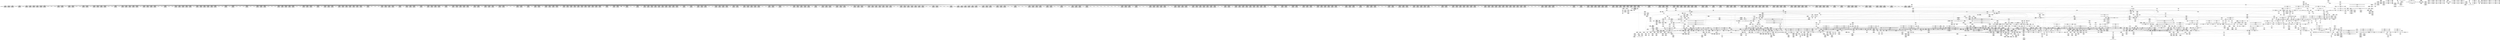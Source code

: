 digraph {
	CE0x5c4abb0 [shape=record,shape=Mrecord,label="{CE0x5c4abb0|2472:_%struct.cred*,_:_CRE_656,660_|*MultipleSource*|Function::task_sid&Arg::task::|Function::current_has_perm&Arg::tsk::|Function::selinux_task_getioprio&Arg::p::|security/selinux/hooks.c,208}"]
	CE0x5cc6750 [shape=record,shape=Mrecord,label="{CE0x5cc6750|rcu_read_unlock:do.body|*SummSink*}"]
	CE0x5c8a980 [shape=record,shape=Mrecord,label="{CE0x5c8a980|rcu_read_unlock:tmp5|include/linux/rcupdate.h,933|*SummSource*}"]
	CE0x5d107d0 [shape=record,shape=Mrecord,label="{CE0x5d107d0|__rcu_read_unlock:tmp}"]
	CE0x5c67b40 [shape=record,shape=Mrecord,label="{CE0x5c67b40|2472:_%struct.cred*,_:_CRE_2959,2960_}"]
	CE0x5c657a0 [shape=record,shape=Mrecord,label="{CE0x5c657a0|2472:_%struct.cred*,_:_CRE_2929,2930_}"]
	CE0x5cd4d00 [shape=record,shape=Mrecord,label="{CE0x5cd4d00|_call_void_mcount()_#3}"]
	CE0x5c4ae10 [shape=record,shape=Mrecord,label="{CE0x5c4ae10|2472:_%struct.cred*,_:_CRE_664,672_|*MultipleSource*|Function::task_sid&Arg::task::|Function::current_has_perm&Arg::tsk::|Function::selinux_task_getioprio&Arg::p::|security/selinux/hooks.c,208}"]
	CE0x5bea020 [shape=record,shape=Mrecord,label="{CE0x5bea020|GLOBAL:get_current|*Constant*|*SummSink*}"]
	CE0x5c9d950 [shape=record,shape=Mrecord,label="{CE0x5c9d950|_ret_void,_!dbg_!27717|include/linux/rcupdate.h,245|*SummSink*}"]
	CE0x5d0c910 [shape=record,shape=Mrecord,label="{CE0x5d0c910|i64*_getelementptr_inbounds_(_4_x_i64_,_4_x_i64_*___llvm_gcov_ctr135,_i64_0,_i64_0)|*Constant*|*SummSource*}"]
	CE0x5c391a0 [shape=record,shape=Mrecord,label="{CE0x5c391a0|_call_void_mcount()_#3|*SummSource*}"]
	CE0x5bfafa0 [shape=record,shape=Mrecord,label="{CE0x5bfafa0|current_has_perm:tmp}"]
	CE0x5be2ed0 [shape=record,shape=Mrecord,label="{CE0x5be2ed0|current_sid:land.lhs.true|*SummSource*}"]
	CE0x5c2ded0 [shape=record,shape=Mrecord,label="{CE0x5c2ded0|rcu_lock_acquire:map|Function::rcu_lock_acquire&Arg::map::|*SummSink*}"]
	CE0x5d50650 [shape=record,shape=Mrecord,label="{CE0x5d50650|__preempt_count_sub:tmp1|*SummSource*}"]
	CE0x5c5bb40 [shape=record,shape=Mrecord,label="{CE0x5c5bb40|2472:_%struct.cred*,_:_CRE_2525,2526_}"]
	CE0x5c2fdb0 [shape=record,shape=Mrecord,label="{CE0x5c2fdb0|_call_void___preempt_count_add(i32_1)_#10,_!dbg_!27711|include/linux/rcupdate.h,239}"]
	CE0x5bf4790 [shape=record,shape=Mrecord,label="{CE0x5bf4790|current_sid:tmp2}"]
	CE0x5c6c410 [shape=record,shape=Mrecord,label="{CE0x5c6c410|2472:_%struct.cred*,_:_CRE_3140,3144_|*MultipleSource*|Function::task_sid&Arg::task::|Function::current_has_perm&Arg::tsk::|Function::selinux_task_getioprio&Arg::p::|security/selinux/hooks.c,208}"]
	CE0x5c62c10 [shape=record,shape=Mrecord,label="{CE0x5c62c10|2472:_%struct.cred*,_:_CRE_2876,2880_|*MultipleSource*|Function::task_sid&Arg::task::|Function::current_has_perm&Arg::tsk::|Function::selinux_task_getioprio&Arg::p::|security/selinux/hooks.c,208}"]
	CE0x5be6150 [shape=record,shape=Mrecord,label="{CE0x5be6150|avc_has_perm:entry|*SummSource*}"]
	CE0x5c3a150 [shape=record,shape=Mrecord,label="{CE0x5c3a150|cred_sid:tmp1|*SummSink*}"]
	CE0x5c985c0 [shape=record,shape=Mrecord,label="{CE0x5c985c0|task_sid:call7|security/selinux/hooks.c,208|*SummSink*}"]
	CE0x5c58110 [shape=record,shape=Mrecord,label="{CE0x5c58110|2472:_%struct.cred*,_:_CRE_2312,2320_|*MultipleSource*|Function::task_sid&Arg::task::|Function::current_has_perm&Arg::tsk::|Function::selinux_task_getioprio&Arg::p::|security/selinux/hooks.c,208}"]
	CE0x5c7a150 [shape=record,shape=Mrecord,label="{CE0x5c7a150|2472:_%struct.cred*,_:_CRE_6464,6472_|*MultipleSource*|Function::task_sid&Arg::task::|Function::current_has_perm&Arg::tsk::|Function::selinux_task_getioprio&Arg::p::|security/selinux/hooks.c,208}"]
	CE0x5c374c0 [shape=record,shape=Mrecord,label="{CE0x5c374c0|2472:_%struct.cred*,_:_CRE_432,440_|*MultipleSource*|Function::task_sid&Arg::task::|Function::current_has_perm&Arg::tsk::|Function::selinux_task_getioprio&Arg::p::|security/selinux/hooks.c,208}"]
	CE0x5c34620 [shape=record,shape=Mrecord,label="{CE0x5c34620|__preempt_count_add:tmp1}"]
	CE0x5bfe1c0 [shape=record,shape=Mrecord,label="{CE0x5bfe1c0|2472:_%struct.cred*,_:_CRE_448,456_|*MultipleSource*|Function::task_sid&Arg::task::|Function::current_has_perm&Arg::tsk::|Function::selinux_task_getioprio&Arg::p::|security/selinux/hooks.c,208}"]
	CE0x5c35170 [shape=record,shape=Mrecord,label="{CE0x5c35170|get_current:tmp2|*SummSource*}"]
	CE0x5ca4b60 [shape=record,shape=Mrecord,label="{CE0x5ca4b60|i64*_getelementptr_inbounds_(_4_x_i64_,_4_x_i64_*___llvm_gcov_ctr130,_i64_0,_i64_3)|*Constant*|*SummSource*}"]
	CE0x5bf1db0 [shape=record,shape=Mrecord,label="{CE0x5bf1db0|selinux_task_getioprio:entry|*SummSource*}"]
	CE0x5cffe10 [shape=record,shape=Mrecord,label="{CE0x5cffe10|rcu_lock_release:bb|*SummSink*}"]
	CE0x5bfcae0 [shape=record,shape=Mrecord,label="{CE0x5bfcae0|0:_i8,_:_GCMR_current_sid.__warned_internal_global_i8_0,_section_.data.unlikely_,_align_1:_elem_0:default:}"]
	CE0x5be59e0 [shape=record,shape=Mrecord,label="{CE0x5be59e0|i32_(i32,_i32,_i16,_i32,_%struct.common_audit_data*)*_bitcast_(i32_(i32,_i32,_i16,_i32,_%struct.common_audit_data.495*)*_avc_has_perm_to_i32_(i32,_i32,_i16,_i32,_%struct.common_audit_data*)*)|*Constant*}"]
	CE0x5c70430 [shape=record,shape=Mrecord,label="{CE0x5c70430|2472:_%struct.cred*,_:_CRE_6136,6140_|*MultipleSource*|Function::task_sid&Arg::task::|Function::current_has_perm&Arg::tsk::|Function::selinux_task_getioprio&Arg::p::|security/selinux/hooks.c,208}"]
	CE0x5cad9a0 [shape=record,shape=Mrecord,label="{CE0x5cad9a0|_ret_void,_!dbg_!27717|include/linux/rcupdate.h,419}"]
	CE0x5d00070 [shape=record,shape=Mrecord,label="{CE0x5d00070|__preempt_count_sub:val|Function::__preempt_count_sub&Arg::val::|*SummSink*}"]
	CE0x5c36400 [shape=record,shape=Mrecord,label="{CE0x5c36400|GLOBAL:rcu_read_lock.__warned|Global_var:rcu_read_lock.__warned|*SummSink*}"]
	CE0x5cd15c0 [shape=record,shape=Mrecord,label="{CE0x5cd15c0|rcu_read_unlock:land.lhs.true2|*SummSink*}"]
	CE0x5c83230 [shape=record,shape=Mrecord,label="{CE0x5c83230|task_sid:tmp13|security/selinux/hooks.c,208|*SummSink*}"]
	CE0x5bf11c0 [shape=record,shape=Mrecord,label="{CE0x5bf11c0|i64_4|*Constant*|*SummSource*}"]
	CE0x5bed9b0 [shape=record,shape=Mrecord,label="{CE0x5bed9b0|current_sid:if.then|*SummSink*}"]
	CE0x5c34fe0 [shape=record,shape=Mrecord,label="{CE0x5c34fe0|get_current:tmp1|*SummSource*}"]
	CE0x5cfee80 [shape=record,shape=Mrecord,label="{CE0x5cfee80|rcu_lock_release:bb}"]
	CE0x5c7dee0 [shape=record,shape=Mrecord,label="{CE0x5c7dee0|2472:_%struct.cred*,_:_CRE_6648,6656_|*MultipleSource*|Function::task_sid&Arg::task::|Function::current_has_perm&Arg::tsk::|Function::selinux_task_getioprio&Arg::p::|security/selinux/hooks.c,208}"]
	CE0x5ca8b70 [shape=record,shape=Mrecord,label="{CE0x5ca8b70|__preempt_count_add:tmp5|./arch/x86/include/asm/preempt.h,72|*SummSink*}"]
	CE0x5c7e830 [shape=record,shape=Mrecord,label="{CE0x5c7e830|2472:_%struct.cred*,_:_CRE_6672,6680_|*MultipleSource*|Function::task_sid&Arg::task::|Function::current_has_perm&Arg::tsk::|Function::selinux_task_getioprio&Arg::p::|security/selinux/hooks.c,208}"]
	CE0x5ca9a90 [shape=record,shape=Mrecord,label="{CE0x5ca9a90|__rcu_read_lock:tmp7|include/linux/rcupdate.h,240|*SummSource*}"]
	CE0x5c9dc40 [shape=record,shape=Mrecord,label="{CE0x5c9dc40|__rcu_read_lock:bb|*SummSink*}"]
	CE0x5cd17e0 [shape=record,shape=Mrecord,label="{CE0x5cd17e0|rcu_lock_acquire:tmp1}"]
	CE0x5c428c0 [shape=record,shape=Mrecord,label="{CE0x5c428c0|get_current:tmp|*SummSink*}"]
	CE0x5c570a0 [shape=record,shape=Mrecord,label="{CE0x5c570a0|2472:_%struct.cred*,_:_CRE_2256,2264_|*MultipleSource*|Function::task_sid&Arg::task::|Function::current_has_perm&Arg::tsk::|Function::selinux_task_getioprio&Arg::p::|security/selinux/hooks.c,208}"]
	CE0x5c5bc40 [shape=record,shape=Mrecord,label="{CE0x5c5bc40|2472:_%struct.cred*,_:_CRE_2526,2527_}"]
	CE0x5bd3910 [shape=record,shape=Mrecord,label="{CE0x5bd3910|GLOBAL:current_task|Global_var:current_task|*SummSink*}"]
	CE0x5caa9a0 [shape=record,shape=Mrecord,label="{CE0x5caa9a0|__rcu_read_lock:do.body|*SummSink*}"]
	CE0x5bd8250 [shape=record,shape=Mrecord,label="{CE0x5bd8250|current_sid:tmp1}"]
	CE0x5ca92c0 [shape=record,shape=Mrecord,label="{CE0x5ca92c0|i64*_getelementptr_inbounds_(_4_x_i64_,_4_x_i64_*___llvm_gcov_ctr133,_i64_0,_i64_2)|*Constant*|*SummSink*}"]
	CE0x5c1a8c0 [shape=record,shape=Mrecord,label="{CE0x5c1a8c0|rcu_read_lock:tobool|include/linux/rcupdate.h,882}"]
	CE0x5c71e50 [shape=record,shape=Mrecord,label="{CE0x5c71e50|2472:_%struct.cred*,_:_CRE_6224,6232_|*MultipleSource*|Function::task_sid&Arg::task::|Function::current_has_perm&Arg::tsk::|Function::selinux_task_getioprio&Arg::p::|security/selinux/hooks.c,208}"]
	CE0x5c73e30 [shape=record,shape=Mrecord,label="{CE0x5c73e30|2472:_%struct.cred*,_:_CRE_6299,6300_}"]
	CE0x5c91880 [shape=record,shape=Mrecord,label="{CE0x5c91880|GLOBAL:rcu_lock_acquire|*Constant*}"]
	CE0x5c70690 [shape=record,shape=Mrecord,label="{CE0x5c70690|2472:_%struct.cred*,_:_CRE_6144,6152_|*MultipleSource*|Function::task_sid&Arg::task::|Function::current_has_perm&Arg::tsk::|Function::selinux_task_getioprio&Arg::p::|security/selinux/hooks.c,208}"]
	CE0x5c47620 [shape=record,shape=Mrecord,label="{CE0x5c47620|i8*_getelementptr_inbounds_(_25_x_i8_,_25_x_i8_*_.str45,_i32_0,_i32_0)|*Constant*}"]
	CE0x5bdb6b0 [shape=record,shape=Mrecord,label="{CE0x5bdb6b0|GLOBAL:lock_acquire|*Constant*|*SummSink*}"]
	CE0x5c75f70 [shape=record,shape=Mrecord,label="{CE0x5c75f70|2472:_%struct.cred*,_:_CRE_6327,6328_}"]
	CE0x5ca8ad0 [shape=record,shape=Mrecord,label="{CE0x5ca8ad0|rcu_lock_release:tmp7|*SummSource*}"]
	CE0x5c4e500 [shape=record,shape=Mrecord,label="{CE0x5c4e500|task_sid:tmp19|security/selinux/hooks.c,208|*SummSource*}"]
	CE0x5c6a590 [shape=record,shape=Mrecord,label="{CE0x5c6a590|2472:_%struct.cred*,_:_CRE_3056,3064_|*MultipleSource*|Function::task_sid&Arg::task::|Function::current_has_perm&Arg::tsk::|Function::selinux_task_getioprio&Arg::p::|security/selinux/hooks.c,208}"]
	CE0x5cc6db0 [shape=record,shape=Mrecord,label="{CE0x5cc6db0|__rcu_read_lock:tmp2|*SummSink*}"]
	CE0x5c57560 [shape=record,shape=Mrecord,label="{CE0x5c57560|2472:_%struct.cred*,_:_CRE_2272,2280_|*MultipleSource*|Function::task_sid&Arg::task::|Function::current_has_perm&Arg::tsk::|Function::selinux_task_getioprio&Arg::p::|security/selinux/hooks.c,208}"]
	CE0x5c5e2a0 [shape=record,shape=Mrecord,label="{CE0x5c5e2a0|2472:_%struct.cred*,_:_CRE_2648,2656_|*MultipleSource*|Function::task_sid&Arg::task::|Function::current_has_perm&Arg::tsk::|Function::selinux_task_getioprio&Arg::p::|security/selinux/hooks.c,208}"]
	CE0x5c186b0 [shape=record,shape=Mrecord,label="{CE0x5c186b0|current_sid:security|security/selinux/hooks.c,218|*SummSink*}"]
	CE0x5cb6fb0 [shape=record,shape=Mrecord,label="{CE0x5cb6fb0|rcu_read_unlock:tmp2}"]
	CE0x5d08b70 [shape=record,shape=Mrecord,label="{CE0x5d08b70|_call_void_mcount()_#3|*SummSource*}"]
	CE0x5c63f10 [shape=record,shape=Mrecord,label="{CE0x5c63f10|2472:_%struct.cred*,_:_CRE_2908,2909_}"]
	CE0x5bea6c0 [shape=record,shape=Mrecord,label="{CE0x5bea6c0|_ret_%struct.task_struct*_%tmp4,_!dbg_!27714|./arch/x86/include/asm/current.h,14|*SummSink*}"]
	CE0x5cd4210 [shape=record,shape=Mrecord,label="{CE0x5cd4210|rcu_read_unlock:tmp17|include/linux/rcupdate.h,933|*SummSource*}"]
	CE0x5c3ec70 [shape=record,shape=Mrecord,label="{CE0x5c3ec70|_call_void_mcount()_#3|*SummSink*}"]
	CE0x5c67ed0 [shape=record,shape=Mrecord,label="{CE0x5c67ed0|2472:_%struct.cred*,_:_CRE_2962,2963_}"]
	CE0x5c49700 [shape=record,shape=Mrecord,label="{CE0x5c49700|2472:_%struct.cred*,_:_CRE_600,608_|*MultipleSource*|Function::task_sid&Arg::task::|Function::current_has_perm&Arg::tsk::|Function::selinux_task_getioprio&Arg::p::|security/selinux/hooks.c,208}"]
	CE0x5c927d0 [shape=record,shape=Mrecord,label="{CE0x5c927d0|0:_i8,_:_GCMR_rcu_read_lock.__warned_internal_global_i8_0,_section_.data.unlikely_,_align_1:_elem_0:default:}"]
	CE0x5c8b130 [shape=record,shape=Mrecord,label="{CE0x5c8b130|rcu_read_unlock:call3|include/linux/rcupdate.h,933}"]
	CE0x5cd9120 [shape=record,shape=Mrecord,label="{CE0x5cd9120|i64*_getelementptr_inbounds_(_11_x_i64_,_11_x_i64_*___llvm_gcov_ctr132,_i64_0,_i64_10)|*Constant*}"]
	CE0x5c7ecf0 [shape=record,shape=Mrecord,label="{CE0x5c7ecf0|2472:_%struct.cred*,_:_CRE_6688,10528_|*MultipleSource*|Function::task_sid&Arg::task::|Function::current_has_perm&Arg::tsk::|Function::selinux_task_getioprio&Arg::p::|security/selinux/hooks.c,208}"]
	CE0x5bfe3b0 [shape=record,shape=Mrecord,label="{CE0x5bfe3b0|2472:_%struct.cred*,_:_CRE_456,460_|*MultipleSource*|Function::task_sid&Arg::task::|Function::current_has_perm&Arg::tsk::|Function::selinux_task_getioprio&Arg::p::|security/selinux/hooks.c,208}"]
	CE0x5c5cfa0 [shape=record,shape=Mrecord,label="{CE0x5c5cfa0|2472:_%struct.cred*,_:_CRE_2584,2592_|*MultipleSource*|Function::task_sid&Arg::task::|Function::current_has_perm&Arg::tsk::|Function::selinux_task_getioprio&Arg::p::|security/selinux/hooks.c,208}"]
	CE0x5c83f10 [shape=record,shape=Mrecord,label="{CE0x5c83f10|i64_7|*Constant*|*SummSource*}"]
	CE0x534afe0 [shape=record,shape=Mrecord,label="{CE0x534afe0|GLOBAL:current_has_perm|*Constant*|*SummSink*}"]
	CE0x5bd7310 [shape=record,shape=Mrecord,label="{CE0x5bd7310|avc_has_perm:requested|Function::avc_has_perm&Arg::requested::|*SummSource*}"]
	CE0x5c29110 [shape=record,shape=Mrecord,label="{CE0x5c29110|2472:_%struct.cred*,_:_CRE_240,248_|*MultipleSource*|Function::task_sid&Arg::task::|Function::current_has_perm&Arg::tsk::|Function::selinux_task_getioprio&Arg::p::|security/selinux/hooks.c,208}"]
	CE0x5ccdd10 [shape=record,shape=Mrecord,label="{CE0x5ccdd10|rcu_lock_release:tmp1}"]
	CE0x5bf4350 [shape=record,shape=Mrecord,label="{CE0x5bf4350|i64_2|*Constant*|*SummSink*}"]
	CE0x5bd3600 [shape=record,shape=Mrecord,label="{CE0x5bd3600|current_sid:bb|*SummSource*}"]
	CE0x5c39440 [shape=record,shape=Mrecord,label="{CE0x5c39440|task_sid:tmp|*SummSource*}"]
	CE0x5cfdf50 [shape=record,shape=Mrecord,label="{CE0x5cfdf50|_call_void_mcount()_#3|*SummSink*}"]
	CE0x5c341f0 [shape=record,shape=Mrecord,label="{CE0x5c341f0|__preempt_count_sub:do.body}"]
	CE0x5d26380 [shape=record,shape=Mrecord,label="{CE0x5d26380|void_(i32*,_i32,_i32*)*_asm_addl_$1,_%gs:$0_,_*m,ri,*m,_dirflag_,_fpsr_,_flags_}"]
	CE0x5bf8fc0 [shape=record,shape=Mrecord,label="{CE0x5bf8fc0|current_sid:call|security/selinux/hooks.c,218|*SummSource*}"]
	CE0x5c05750 [shape=record,shape=Mrecord,label="{CE0x5c05750|task_sid:do.body5}"]
	CE0x5cd6440 [shape=record,shape=Mrecord,label="{CE0x5cd6440|_call_void_lockdep_rcu_suspicious(i8*_getelementptr_inbounds_(_25_x_i8_,_25_x_i8_*_.str45,_i32_0,_i32_0),_i32_934,_i8*_getelementptr_inbounds_(_44_x_i8_,_44_x_i8_*_.str47,_i32_0,_i32_0))_#10,_!dbg_!27726|include/linux/rcupdate.h,933|*SummSource*}"]
	CE0x5c59440 [shape=record,shape=Mrecord,label="{CE0x5c59440|2472:_%struct.cred*,_:_CRE_2376,2384_|*MultipleSource*|Function::task_sid&Arg::task::|Function::current_has_perm&Arg::tsk::|Function::selinux_task_getioprio&Arg::p::|security/selinux/hooks.c,208}"]
	CE0x5c356e0 [shape=record,shape=Mrecord,label="{CE0x5c356e0|cred_sid:tmp4|*LoadInst*|security/selinux/hooks.c,196|*SummSink*}"]
	CE0x5c43570 [shape=record,shape=Mrecord,label="{CE0x5c43570|i64*_getelementptr_inbounds_(_11_x_i64_,_11_x_i64_*___llvm_gcov_ctr127,_i64_0,_i64_1)|*Constant*|*SummSource*}"]
	CE0x5beee40 [shape=record,shape=Mrecord,label="{CE0x5beee40|current_sid:tmp20|security/selinux/hooks.c,218}"]
	CE0x5be2d90 [shape=record,shape=Mrecord,label="{CE0x5be2d90|current_sid:land.lhs.true2|*SummSink*}"]
	CE0x5c7fc60 [shape=record,shape=Mrecord,label="{CE0x5c7fc60|2472:_%struct.cred*,_:_CRE_10568,10572_|*MultipleSource*|Function::task_sid&Arg::task::|Function::current_has_perm&Arg::tsk::|Function::selinux_task_getioprio&Arg::p::|security/selinux/hooks.c,208}"]
	CE0x5c73970 [shape=record,shape=Mrecord,label="{CE0x5c73970|2472:_%struct.cred*,_:_CRE_6295,6296_}"]
	CE0x5cb8260 [shape=record,shape=Mrecord,label="{CE0x5cb8260|i64*_getelementptr_inbounds_(_11_x_i64_,_11_x_i64_*___llvm_gcov_ctr127,_i64_0,_i64_9)|*Constant*|*SummSink*}"]
	CE0x5cae750 [shape=record,shape=Mrecord,label="{CE0x5cae750|rcu_read_lock:do.body|*SummSource*}"]
	CE0x5c2dc80 [shape=record,shape=Mrecord,label="{CE0x5c2dc80|GLOBAL:rcu_read_lock|*Constant*|*SummSource*}"]
	CE0x5c76ee0 [shape=record,shape=Mrecord,label="{CE0x5c76ee0|2472:_%struct.cred*,_:_CRE_6340,6341_}"]
	CE0x5cb2570 [shape=record,shape=Mrecord,label="{CE0x5cb2570|rcu_read_lock:tmp5|include/linux/rcupdate.h,882}"]
	CE0x5c99130 [shape=record,shape=Mrecord,label="{CE0x5c99130|cred_sid:cred|Function::cred_sid&Arg::cred::|*SummSink*}"]
	CE0x5c57a20 [shape=record,shape=Mrecord,label="{CE0x5c57a20|2472:_%struct.cred*,_:_CRE_2288,2296_|*MultipleSource*|Function::task_sid&Arg::task::|Function::current_has_perm&Arg::tsk::|Function::selinux_task_getioprio&Arg::p::|security/selinux/hooks.c,208}"]
	CE0x5c73150 [shape=record,shape=Mrecord,label="{CE0x5c73150|2472:_%struct.cred*,_:_CRE_6289,6290_}"]
	CE0x5c671c0 [shape=record,shape=Mrecord,label="{CE0x5c671c0|2472:_%struct.cred*,_:_CRE_2951,2952_}"]
	"CONST[source:0(mediator),value:2(dynamic)][purpose:{subject}][SnkIdx:0]"
	CE0x5cb5ce0 [shape=record,shape=Mrecord,label="{CE0x5cb5ce0|cred_sid:tmp6|security/selinux/hooks.c,197}"]
	CE0x5cd0920 [shape=record,shape=Mrecord,label="{CE0x5cd0920|rcu_lock_release:tmp3|*SummSource*}"]
	CE0x5bd88c0 [shape=record,shape=Mrecord,label="{CE0x5bd88c0|i64*_getelementptr_inbounds_(_11_x_i64_,_11_x_i64_*___llvm_gcov_ctr125,_i64_0,_i64_1)|*Constant*}"]
	CE0x5c532b0 [shape=record,shape=Mrecord,label="{CE0x5c532b0|2472:_%struct.cred*,_:_CRE_2016,2020_|*MultipleSource*|Function::task_sid&Arg::task::|Function::current_has_perm&Arg::tsk::|Function::selinux_task_getioprio&Arg::p::|security/selinux/hooks.c,208}"]
	CE0x5c07440 [shape=record,shape=Mrecord,label="{CE0x5c07440|cred_sid:tmp3|*SummSink*}"]
	CE0x5bf55e0 [shape=record,shape=Mrecord,label="{CE0x5bf55e0|GLOBAL:current_has_perm|*Constant*}"]
	CE0x5cdad90 [shape=record,shape=Mrecord,label="{CE0x5cdad90|rcu_lock_release:entry|*SummSource*}"]
	CE0x5d00fe0 [shape=record,shape=Mrecord,label="{CE0x5d00fe0|rcu_lock_acquire:bb}"]
	CE0x5cadab0 [shape=record,shape=Mrecord,label="{CE0x5cadab0|_ret_void,_!dbg_!27717|include/linux/rcupdate.h,419|*SummSink*}"]
	CE0x5c792e0 [shape=record,shape=Mrecord,label="{CE0x5c792e0|2472:_%struct.cred*,_:_CRE_6408,6424_|*MultipleSource*|Function::task_sid&Arg::task::|Function::current_has_perm&Arg::tsk::|Function::selinux_task_getioprio&Arg::p::|security/selinux/hooks.c,208}"]
	CE0x5cc2370 [shape=record,shape=Mrecord,label="{CE0x5cc2370|__rcu_read_lock:tmp4|include/linux/rcupdate.h,239|*SummSink*}"]
	CE0x5c09230 [shape=record,shape=Mrecord,label="{CE0x5c09230|i1_true|*Constant*|*SummSink*}"]
	CE0x6e37730 [shape=record,shape=Mrecord,label="{CE0x6e37730|current_has_perm:entry|*SummSource*}"]
	CE0x5caabc0 [shape=record,shape=Mrecord,label="{CE0x5caabc0|__preempt_count_add:tmp6|./arch/x86/include/asm/preempt.h,73}"]
	CE0x5c30890 [shape=record,shape=Mrecord,label="{CE0x5c30890|rcu_read_lock:tmp9|include/linux/rcupdate.h,882|*SummSink*}"]
	CE0x5c6c8d0 [shape=record,shape=Mrecord,label="{CE0x5c6c8d0|2472:_%struct.cred*,_:_CRE_3148,3152_|*MultipleSource*|Function::task_sid&Arg::task::|Function::current_has_perm&Arg::tsk::|Function::selinux_task_getioprio&Arg::p::|security/selinux/hooks.c,208}"]
	CE0x5cc81a0 [shape=record,shape=Mrecord,label="{CE0x5cc81a0|i64*_getelementptr_inbounds_(_4_x_i64_,_4_x_i64_*___llvm_gcov_ctr133,_i64_0,_i64_0)|*Constant*|*SummSource*}"]
	CE0x5c672f0 [shape=record,shape=Mrecord,label="{CE0x5c672f0|2472:_%struct.cred*,_:_CRE_2952,2953_}"]
	CE0x5cd1750 [shape=record,shape=Mrecord,label="{CE0x5cd1750|rcu_lock_acquire:tmp|*SummSink*}"]
	CE0x5c9ba30 [shape=record,shape=Mrecord,label="{CE0x5c9ba30|task_sid:tmp5|security/selinux/hooks.c,208|*SummSink*}"]
	CE0x5c70920 [shape=record,shape=Mrecord,label="{CE0x5c70920|2472:_%struct.cred*,_:_CRE_6152,6168_|*MultipleSource*|Function::task_sid&Arg::task::|Function::current_has_perm&Arg::tsk::|Function::selinux_task_getioprio&Arg::p::|security/selinux/hooks.c,208}"]
	CE0x5d2d350 [shape=record,shape=Mrecord,label="{CE0x5d2d350|i64*_getelementptr_inbounds_(_4_x_i64_,_4_x_i64_*___llvm_gcov_ctr134,_i64_0,_i64_3)|*Constant*|*SummSource*}"]
	CE0x5c82460 [shape=record,shape=Mrecord,label="{CE0x5c82460|task_sid:tmp10|security/selinux/hooks.c,208|*SummSource*}"]
	CE0x5cb26f0 [shape=record,shape=Mrecord,label="{CE0x5cb26f0|rcu_read_lock:tmp6|include/linux/rcupdate.h,882}"]
	CE0x5cb25e0 [shape=record,shape=Mrecord,label="{CE0x5cb25e0|rcu_read_lock:tmp5|include/linux/rcupdate.h,882|*SummSource*}"]
	CE0x5c37f30 [shape=record,shape=Mrecord,label="{CE0x5c37f30|rcu_read_lock:entry|*SummSink*}"]
	CE0x5bc72a0 [shape=record,shape=Mrecord,label="{CE0x5bc72a0|current_sid:tmp9|security/selinux/hooks.c,218|*SummSource*}"]
	CE0x5c6f620 [shape=record,shape=Mrecord,label="{CE0x5c6f620|2472:_%struct.cred*,_:_CRE_5968,5976_|*MultipleSource*|Function::task_sid&Arg::task::|Function::current_has_perm&Arg::tsk::|Function::selinux_task_getioprio&Arg::p::|security/selinux/hooks.c,208}"]
	CE0x5c419d0 [shape=record,shape=Mrecord,label="{CE0x5c419d0|task_sid:if.end}"]
	CE0x5be9ab0 [shape=record,shape=Mrecord,label="{CE0x5be9ab0|rcu_read_lock:tobool1|include/linux/rcupdate.h,882|*SummSink*}"]
	CE0x5cb8860 [shape=record,shape=Mrecord,label="{CE0x5cb8860|rcu_read_lock:tmp19|include/linux/rcupdate.h,882}"]
	CE0x5cb3100 [shape=record,shape=Mrecord,label="{CE0x5cb3100|i64*_getelementptr_inbounds_(_11_x_i64_,_11_x_i64_*___llvm_gcov_ctr127,_i64_0,_i64_10)|*Constant*|*SummSource*}"]
	CE0x5c843f0 [shape=record,shape=Mrecord,label="{CE0x5c843f0|task_sid:tmp14|security/selinux/hooks.c,208|*SummSink*}"]
	CE0x5c030d0 [shape=record,shape=Mrecord,label="{CE0x5c030d0|current_sid:tmp12|security/selinux/hooks.c,218}"]
	CE0x5c803b0 [shape=record,shape=Mrecord,label="{CE0x5c803b0|2472:_%struct.cred*,_:_CRE_10584,10592_|*MultipleSource*|Function::task_sid&Arg::task::|Function::current_has_perm&Arg::tsk::|Function::selinux_task_getioprio&Arg::p::|security/selinux/hooks.c,208}"]
	CE0x5cd7b50 [shape=record,shape=Mrecord,label="{CE0x5cd7b50|i64*_getelementptr_inbounds_(_11_x_i64_,_11_x_i64_*___llvm_gcov_ctr132,_i64_0,_i64_9)|*Constant*}"]
	CE0x5c58370 [shape=record,shape=Mrecord,label="{CE0x5c58370|2472:_%struct.cred*,_:_CRE_2320,2328_|*MultipleSource*|Function::task_sid&Arg::task::|Function::current_has_perm&Arg::tsk::|Function::selinux_task_getioprio&Arg::p::|security/selinux/hooks.c,208}"]
	CE0x5cc7850 [shape=record,shape=Mrecord,label="{CE0x5cc7850|rcu_read_unlock:tmp|*SummSink*}"]
	CE0x5bdd860 [shape=record,shape=Mrecord,label="{CE0x5bdd860|current_sid:entry|*SummSource*}"]
	CE0x5cab980 [shape=record,shape=Mrecord,label="{CE0x5cab980|GLOBAL:__preempt_count|Global_var:__preempt_count|*SummSink*}"]
	CE0x5c04e90 [shape=record,shape=Mrecord,label="{CE0x5c04e90|2472:_%struct.cred*,_:_CRE_368,376_|*MultipleSource*|Function::task_sid&Arg::task::|Function::current_has_perm&Arg::tsk::|Function::selinux_task_getioprio&Arg::p::|security/selinux/hooks.c,208}"]
	CE0x5c56260 [shape=record,shape=Mrecord,label="{CE0x5c56260|2472:_%struct.cred*,_:_CRE_2144,2152_|*MultipleSource*|Function::task_sid&Arg::task::|Function::current_has_perm&Arg::tsk::|Function::selinux_task_getioprio&Arg::p::|security/selinux/hooks.c,208}"]
	CE0x5c4d9d0 [shape=record,shape=Mrecord,label="{CE0x5c4d9d0|i64*_getelementptr_inbounds_(_13_x_i64_,_13_x_i64_*___llvm_gcov_ctr126,_i64_0,_i64_8)|*Constant*|*SummSink*}"]
	CE0x5d17db0 [shape=record,shape=Mrecord,label="{CE0x5d17db0|__rcu_read_unlock:tmp3}"]
	CE0x5c90c80 [shape=record,shape=Mrecord,label="{CE0x5c90c80|i64*_getelementptr_inbounds_(_4_x_i64_,_4_x_i64_*___llvm_gcov_ctr135,_i64_0,_i64_1)|*Constant*|*SummSink*}"]
	CE0x5d0e670 [shape=record,shape=Mrecord,label="{CE0x5d0e670|rcu_lock_release:tmp6}"]
	CE0x5c3dc30 [shape=record,shape=Mrecord,label="{CE0x5c3dc30|get_current:tmp3|*SummSource*}"]
	CE0x5bdd720 [shape=record,shape=Mrecord,label="{CE0x5bdd720|current_sid:entry}"]
	CE0x5cd0340 [shape=record,shape=Mrecord,label="{CE0x5cd0340|i64*_getelementptr_inbounds_(_11_x_i64_,_11_x_i64_*___llvm_gcov_ctr132,_i64_0,_i64_0)|*Constant*|*SummSource*}"]
	CE0x5c460c0 [shape=record,shape=Mrecord,label="{CE0x5c460c0|rcu_read_lock:tmp17|include/linux/rcupdate.h,882}"]
	CE0x5c2d7d0 [shape=record,shape=Mrecord,label="{CE0x5c2d7d0|cred_sid:tmp2|*SummSink*}"]
	CE0x5c9a520 [shape=record,shape=Mrecord,label="{CE0x5c9a520|_ret_void,_!dbg_!27735|include/linux/rcupdate.h,938}"]
	CE0x5c7c980 [shape=record,shape=Mrecord,label="{CE0x5c7c980|2472:_%struct.cred*,_:_CRE_6576,6584_|*MultipleSource*|Function::task_sid&Arg::task::|Function::current_has_perm&Arg::tsk::|Function::selinux_task_getioprio&Arg::p::|security/selinux/hooks.c,208}"]
	CE0x5cd0990 [shape=record,shape=Mrecord,label="{CE0x5cd0990|rcu_lock_release:tmp3|*SummSink*}"]
	CE0x5cb6020 [shape=record,shape=Mrecord,label="{CE0x5cb6020|cred_sid:tmp6|security/selinux/hooks.c,197|*SummSink*}"]
	CE0x5ca1cf0 [shape=record,shape=Mrecord,label="{CE0x5ca1cf0|__preempt_count_sub:tmp5|./arch/x86/include/asm/preempt.h,77|*SummSource*}"]
	CE0x5c677b0 [shape=record,shape=Mrecord,label="{CE0x5c677b0|2472:_%struct.cred*,_:_CRE_2956,2957_}"]
	CE0x5c8b4d0 [shape=record,shape=Mrecord,label="{CE0x5c8b4d0|rcu_read_unlock:call3|include/linux/rcupdate.h,933|*SummSource*}"]
	CE0x5c87330 [shape=record,shape=Mrecord,label="{CE0x5c87330|task_sid:tmp25|security/selinux/hooks.c,208|*SummSource*}"]
	CE0x5c80620 [shape=record,shape=Mrecord,label="{CE0x5c80620|2472:_%struct.cred*,_:_CRE_10592,10600_|*MultipleSource*|Function::task_sid&Arg::task::|Function::current_has_perm&Arg::tsk::|Function::selinux_task_getioprio&Arg::p::|security/selinux/hooks.c,208}"]
	CE0x5c4c5a0 [shape=record,shape=Mrecord,label="{CE0x5c4c5a0|2472:_%struct.cred*,_:_CRE_760,768_|*MultipleSource*|Function::task_sid&Arg::task::|Function::current_has_perm&Arg::tsk::|Function::selinux_task_getioprio&Arg::p::|security/selinux/hooks.c,208}"]
	CE0x5c38470 [shape=record,shape=Mrecord,label="{CE0x5c38470|task_sid:tmp3|*SummSink*}"]
	CE0x5c41710 [shape=record,shape=Mrecord,label="{CE0x5c41710|task_sid:land.lhs.true2}"]
	CE0x5c4b6d0 [shape=record,shape=Mrecord,label="{CE0x5c4b6d0|2472:_%struct.cred*,_:_CRE_702,703_}"]
	CE0x5c3eff0 [shape=record,shape=Mrecord,label="{CE0x5c3eff0|2472:_%struct.cred*,_:_CRE_92,96_|*MultipleSource*|Function::task_sid&Arg::task::|Function::current_has_perm&Arg::tsk::|Function::selinux_task_getioprio&Arg::p::|security/selinux/hooks.c,208}"]
	CE0x5d273c0 [shape=record,shape=Mrecord,label="{CE0x5d273c0|__preempt_count_add:tmp2|*SummSource*}"]
	CE0x5c19b40 [shape=record,shape=Mrecord,label="{CE0x5c19b40|rcu_read_lock:tmp12|include/linux/rcupdate.h,882|*SummSink*}"]
	CE0x5c74550 [shape=record,shape=Mrecord,label="{CE0x5c74550|2472:_%struct.cred*,_:_CRE_6305,6306_}"]
	CE0x5c00760 [shape=record,shape=Mrecord,label="{CE0x5c00760|i64*_getelementptr_inbounds_(_11_x_i64_,_11_x_i64_*___llvm_gcov_ctr125,_i64_0,_i64_10)|*Constant*}"]
	CE0x5c46c20 [shape=record,shape=Mrecord,label="{CE0x5c46c20|_call_void_lockdep_rcu_suspicious(i8*_getelementptr_inbounds_(_25_x_i8_,_25_x_i8_*_.str45,_i32_0,_i32_0),_i32_883,_i8*_getelementptr_inbounds_(_42_x_i8_,_42_x_i8_*_.str46,_i32_0,_i32_0))_#10,_!dbg_!27728|include/linux/rcupdate.h,882}"]
	CE0x5d048a0 [shape=record,shape=Mrecord,label="{CE0x5d048a0|__preempt_count_add:bb}"]
	CE0x5c6c1b0 [shape=record,shape=Mrecord,label="{CE0x5c6c1b0|2472:_%struct.cred*,_:_CRE_3136,3140_|*MultipleSource*|Function::task_sid&Arg::task::|Function::current_has_perm&Arg::tsk::|Function::selinux_task_getioprio&Arg::p::|security/selinux/hooks.c,208}"]
	CE0x5c082e0 [shape=record,shape=Mrecord,label="{CE0x5c082e0|current_sid:bb|*SummSink*}"]
	CE0x5c9a3c0 [shape=record,shape=Mrecord,label="{CE0x5c9a3c0|get_current:bb}"]
	CE0x5c74090 [shape=record,shape=Mrecord,label="{CE0x5c74090|2472:_%struct.cred*,_:_CRE_6301,6302_}"]
	CE0x5c78e50 [shape=record,shape=Mrecord,label="{CE0x5c78e50|2472:_%struct.cred*,_:_CRE_6392,6400_|*MultipleSource*|Function::task_sid&Arg::task::|Function::current_has_perm&Arg::tsk::|Function::selinux_task_getioprio&Arg::p::|security/selinux/hooks.c,208}"]
	CE0x5c42f00 [shape=record,shape=Mrecord,label="{CE0x5c42f00|2472:_%struct.cred*,_:_CRE_280,288_|*MultipleSource*|Function::task_sid&Arg::task::|Function::current_has_perm&Arg::tsk::|Function::selinux_task_getioprio&Arg::p::|security/selinux/hooks.c,208}"]
	CE0x5c6ac80 [shape=record,shape=Mrecord,label="{CE0x5c6ac80|2472:_%struct.cred*,_:_CRE_3080,3084_|*MultipleSource*|Function::task_sid&Arg::task::|Function::current_has_perm&Arg::tsk::|Function::selinux_task_getioprio&Arg::p::|security/selinux/hooks.c,208}"]
	CE0x5bd7880 [shape=record,shape=Mrecord,label="{CE0x5bd7880|avc_has_perm:auditdata|Function::avc_has_perm&Arg::auditdata::|*SummSink*}"]
	CE0x5c86fa0 [shape=record,shape=Mrecord,label="{CE0x5c86fa0|task_sid:tmp24|security/selinux/hooks.c,208|*SummSource*}"]
	CE0x5ca73a0 [shape=record,shape=Mrecord,label="{CE0x5ca73a0|__preempt_count_add:tmp3|*SummSink*}"]
	CE0x5cd50b0 [shape=record,shape=Mrecord,label="{CE0x5cd50b0|rcu_lock_release:tmp2|*SummSink*}"]
	CE0x5c68720 [shape=record,shape=Mrecord,label="{CE0x5c68720|2472:_%struct.cred*,_:_CRE_2969,2970_}"]
	CE0x5ca8630 [shape=record,shape=Mrecord,label="{CE0x5ca8630|rcu_lock_release:tmp6|*SummSink*}"]
	CE0x5c46da0 [shape=record,shape=Mrecord,label="{CE0x5c46da0|_call_void_lockdep_rcu_suspicious(i8*_getelementptr_inbounds_(_25_x_i8_,_25_x_i8_*_.str45,_i32_0,_i32_0),_i32_883,_i8*_getelementptr_inbounds_(_42_x_i8_,_42_x_i8_*_.str46,_i32_0,_i32_0))_#10,_!dbg_!27728|include/linux/rcupdate.h,882|*SummSource*}"]
	CE0x7745c10 [shape=record,shape=Mrecord,label="{CE0x7745c10|i32_256|*Constant*}"]
	CE0x5c3fe40 [shape=record,shape=Mrecord,label="{CE0x5c3fe40|cred_sid:tmp}"]
	CE0x5c494e0 [shape=record,shape=Mrecord,label="{CE0x5c494e0|2472:_%struct.cred*,_:_CRE_592,600_|*MultipleSource*|Function::task_sid&Arg::task::|Function::current_has_perm&Arg::tsk::|Function::selinux_task_getioprio&Arg::p::|security/selinux/hooks.c,208}"]
	CE0x5d0dcb0 [shape=record,shape=Mrecord,label="{CE0x5d0dcb0|__rcu_read_lock:do.end}"]
	CE0x5c9c4c0 [shape=record,shape=Mrecord,label="{CE0x5c9c4c0|task_sid:tmp7|security/selinux/hooks.c,208|*SummSource*}"]
	CE0x5c5d920 [shape=record,shape=Mrecord,label="{CE0x5c5d920|2472:_%struct.cred*,_:_CRE_2598,2600_|*MultipleSource*|Function::task_sid&Arg::task::|Function::current_has_perm&Arg::tsk::|Function::selinux_task_getioprio&Arg::p::|security/selinux/hooks.c,208}"]
	CE0x5ccd5c0 [shape=record,shape=Mrecord,label="{CE0x5ccd5c0|i64*_getelementptr_inbounds_(_4_x_i64_,_4_x_i64_*___llvm_gcov_ctr130,_i64_0,_i64_1)|*Constant*|*SummSink*}"]
	CE0x5ccc910 [shape=record,shape=Mrecord,label="{CE0x5ccc910|rcu_read_unlock:tmp5|include/linux/rcupdate.h,933}"]
	CE0x5c02750 [shape=record,shape=Mrecord,label="{CE0x5c02750|i32_0|*Constant*|*SummSource*}"]
	CE0x5d0ece0 [shape=record,shape=Mrecord,label="{CE0x5d0ece0|__rcu_read_unlock:bb|*SummSink*}"]
	CE0x5bf2f90 [shape=record,shape=Mrecord,label="{CE0x5bf2f90|_call_void_mcount()_#3}"]
	CE0x5c6d250 [shape=record,shape=Mrecord,label="{CE0x5c6d250|2472:_%struct.cred*,_:_CRE_3168,5856_|*MultipleSource*|Function::task_sid&Arg::task::|Function::current_has_perm&Arg::tsk::|Function::selinux_task_getioprio&Arg::p::|security/selinux/hooks.c,208}"]
	CE0x5d135c0 [shape=record,shape=Mrecord,label="{CE0x5d135c0|i64_ptrtoint_(i8*_blockaddress(_rcu_lock_release,_%__here)_to_i64)|*Constant*|*SummSource*}"]
	CE0x5c28180 [shape=record,shape=Mrecord,label="{CE0x5c28180|2472:_%struct.cred*,_:_CRE_336,344_|*MultipleSource*|Function::task_sid&Arg::task::|Function::current_has_perm&Arg::tsk::|Function::selinux_task_getioprio&Arg::p::|security/selinux/hooks.c,208}"]
	CE0x5c7ea90 [shape=record,shape=Mrecord,label="{CE0x5c7ea90|2472:_%struct.cred*,_:_CRE_6680,6684_|*MultipleSource*|Function::task_sid&Arg::task::|Function::current_has_perm&Arg::tsk::|Function::selinux_task_getioprio&Arg::p::|security/selinux/hooks.c,208}"]
	CE0x5d50d00 [shape=record,shape=Mrecord,label="{CE0x5d50d00|__preempt_count_add:do.end}"]
	CE0x5cb7230 [shape=record,shape=Mrecord,label="{CE0x5cb7230|rcu_lock_acquire:indirectgoto|*SummSink*}"]
	CE0x5be5e40 [shape=record,shape=Mrecord,label="{CE0x5be5e40|i32_(i32,_i32,_i16,_i32,_%struct.common_audit_data*)*_bitcast_(i32_(i32,_i32,_i16,_i32,_%struct.common_audit_data.495*)*_avc_has_perm_to_i32_(i32,_i32,_i16,_i32,_%struct.common_audit_data*)*)|*Constant*|*SummSource*}"]
	CE0x5cb5100 [shape=record,shape=Mrecord,label="{CE0x5cb5100|i32_883|*Constant*|*SummSink*}"]
	CE0x5cda990 [shape=record,shape=Mrecord,label="{CE0x5cda990|GLOBAL:rcu_lock_release|*Constant*|*SummSink*}"]
	CE0x5c60ad0 [shape=record,shape=Mrecord,label="{CE0x5c60ad0|2472:_%struct.cred*,_:_CRE_2768,2776_|*MultipleSource*|Function::task_sid&Arg::task::|Function::current_has_perm&Arg::tsk::|Function::selinux_task_getioprio&Arg::p::|security/selinux/hooks.c,208}"]
	CE0x5c3d2c0 [shape=record,shape=Mrecord,label="{CE0x5c3d2c0|_call_void_mcount()_#3|*SummSink*}"]
	CE0x5bd3740 [shape=record,shape=Mrecord,label="{CE0x5bd3740|GLOBAL:current_task|Global_var:current_task|*SummSource*}"]
	CE0x5c51b20 [shape=record,shape=Mrecord,label="{CE0x5c51b20|2472:_%struct.cred*,_:_CRE_1920,1928_|*MultipleSource*|Function::task_sid&Arg::task::|Function::current_has_perm&Arg::tsk::|Function::selinux_task_getioprio&Arg::p::|security/selinux/hooks.c,208}"]
	CE0x5c5a9a0 [shape=record,shape=Mrecord,label="{CE0x5c5a9a0|2472:_%struct.cred*,_:_CRE_2488,2504_|*MultipleSource*|Function::task_sid&Arg::task::|Function::current_has_perm&Arg::tsk::|Function::selinux_task_getioprio&Arg::p::|security/selinux/hooks.c,208}"]
	CE0x5bd8060 [shape=record,shape=Mrecord,label="{CE0x5bd8060|current_sid:if.then|*SummSource*}"]
	CE0x5c2eaf0 [shape=record,shape=Mrecord,label="{CE0x5c2eaf0|i64*_getelementptr_inbounds_(_2_x_i64_,_2_x_i64_*___llvm_gcov_ctr98,_i64_0,_i64_0)|*Constant*|*SummSource*}"]
	CE0x5ca3510 [shape=record,shape=Mrecord,label="{CE0x5ca3510|_call_void_mcount()_#3|*SummSink*}"]
	CE0x5c095a0 [shape=record,shape=Mrecord,label="{CE0x5c095a0|current_sid:tmp16|security/selinux/hooks.c,218}"]
	CE0x5c32460 [shape=record,shape=Mrecord,label="{CE0x5c32460|rcu_read_lock:tmp4|include/linux/rcupdate.h,882}"]
	CE0x5c4b5a0 [shape=record,shape=Mrecord,label="{CE0x5c4b5a0|2472:_%struct.cred*,_:_CRE_701,702_}"]
	CE0x5cb7600 [shape=record,shape=Mrecord,label="{CE0x5cb7600|rcu_read_unlock:bb|*SummSource*}"]
	CE0x5cb7020 [shape=record,shape=Mrecord,label="{CE0x5cb7020|rcu_read_unlock:tmp2|*SummSource*}"]
	CE0x5d11500 [shape=record,shape=Mrecord,label="{CE0x5d11500|__rcu_read_lock:tmp5|include/linux/rcupdate.h,239|*SummSource*}"]
	CE0x5d11380 [shape=record,shape=Mrecord,label="{CE0x5d11380|__rcu_read_lock:tmp5|include/linux/rcupdate.h,239}"]
	CE0x5c17930 [shape=record,shape=Mrecord,label="{CE0x5c17930|_call_void_mcount()_#3|*SummSource*}"]
	CE0x6e37880 [shape=record,shape=Mrecord,label="{CE0x6e37880|selinux_task_getioprio:p|Function::selinux_task_getioprio&Arg::p::}"]
	CE0x5bd9bc0 [shape=record,shape=Mrecord,label="{CE0x5bd9bc0|GLOBAL:task_sid|*Constant*|*SummSink*}"]
	CE0x5c6ea10 [shape=record,shape=Mrecord,label="{CE0x5c6ea10|2472:_%struct.cred*,_:_CRE_5928,5936_|*MultipleSource*|Function::task_sid&Arg::task::|Function::current_has_perm&Arg::tsk::|Function::selinux_task_getioprio&Arg::p::|security/selinux/hooks.c,208}"]
	CE0x5c39210 [shape=record,shape=Mrecord,label="{CE0x5c39210|_call_void_mcount()_#3|*SummSink*}"]
	CE0x5c6e550 [shape=record,shape=Mrecord,label="{CE0x5c6e550|2472:_%struct.cred*,_:_CRE_5912,5920_|*MultipleSource*|Function::task_sid&Arg::task::|Function::current_has_perm&Arg::tsk::|Function::selinux_task_getioprio&Arg::p::|security/selinux/hooks.c,208}"]
	CE0x5c3b9a0 [shape=record,shape=Mrecord,label="{CE0x5c3b9a0|_call_void___rcu_read_lock()_#10,_!dbg_!27710|include/linux/rcupdate.h,879|*SummSink*}"]
	CE0x5c30320 [shape=record,shape=Mrecord,label="{CE0x5c30320|i64_5|*Constant*}"]
	CE0x5cc2290 [shape=record,shape=Mrecord,label="{CE0x5cc2290|i64*_getelementptr_inbounds_(_11_x_i64_,_11_x_i64_*___llvm_gcov_ctr132,_i64_0,_i64_1)|*Constant*|*SummSink*}"]
	CE0x5c18220 [shape=record,shape=Mrecord,label="{CE0x5c18220|i32_22|*Constant*|*SummSink*}"]
	CE0x5c98c30 [shape=record,shape=Mrecord,label="{CE0x5c98c30|cred_sid:entry|*SummSource*}"]
	CE0x5cb31b0 [shape=record,shape=Mrecord,label="{CE0x5cb31b0|i64*_getelementptr_inbounds_(_11_x_i64_,_11_x_i64_*___llvm_gcov_ctr127,_i64_0,_i64_10)|*Constant*|*SummSink*}"]
	CE0x5bda450 [shape=record,shape=Mrecord,label="{CE0x5bda450|_ret_i32_%call7,_!dbg_!27749|security/selinux/hooks.c,210}"]
	CE0x5ccab70 [shape=record,shape=Mrecord,label="{CE0x5ccab70|GLOBAL:rcu_read_unlock.__warned|Global_var:rcu_read_unlock.__warned|*SummSink*}"]
	CE0x5c5a280 [shape=record,shape=Mrecord,label="{CE0x5c5a280|2472:_%struct.cred*,_:_CRE_2424,2472_|*MultipleSource*|Function::task_sid&Arg::task::|Function::current_has_perm&Arg::tsk::|Function::selinux_task_getioprio&Arg::p::|security/selinux/hooks.c,208}"]
	CE0x5c1b5c0 [shape=record,shape=Mrecord,label="{CE0x5c1b5c0|get_current:tmp4|./arch/x86/include/asm/current.h,14|*SummSource*}"]
	CE0x5be5eb0 [shape=record,shape=Mrecord,label="{CE0x5be5eb0|i32_(i32,_i32,_i16,_i32,_%struct.common_audit_data*)*_bitcast_(i32_(i32,_i32,_i16,_i32,_%struct.common_audit_data.495*)*_avc_has_perm_to_i32_(i32,_i32,_i16,_i32,_%struct.common_audit_data*)*)|*Constant*|*SummSink*}"]
	CE0x5c6aa50 [shape=record,shape=Mrecord,label="{CE0x5c6aa50|2472:_%struct.cred*,_:_CRE_3072,3080_|*MultipleSource*|Function::task_sid&Arg::task::|Function::current_has_perm&Arg::tsk::|Function::selinux_task_getioprio&Arg::p::|security/selinux/hooks.c,208}"]
	CE0x5c03b60 [shape=record,shape=Mrecord,label="{CE0x5c03b60|_call_void_lockdep_rcu_suspicious(i8*_getelementptr_inbounds_(_25_x_i8_,_25_x_i8_*_.str3,_i32_0,_i32_0),_i32_218,_i8*_getelementptr_inbounds_(_45_x_i8_,_45_x_i8_*_.str12,_i32_0,_i32_0))_#10,_!dbg_!27727|security/selinux/hooks.c,218}"]
	CE0x5c1c6e0 [shape=record,shape=Mrecord,label="{CE0x5c1c6e0|rcu_read_lock:tmp2|*SummSink*}"]
	CE0x5c645d0 [shape=record,shape=Mrecord,label="{CE0x5c645d0|2472:_%struct.cred*,_:_CRE_2914,2915_}"]
	CE0x5c3de30 [shape=record,shape=Mrecord,label="{CE0x5c3de30|2472:_%struct.cred*,_:_CRE_64,72_|*MultipleSource*|Function::task_sid&Arg::task::|Function::current_has_perm&Arg::tsk::|Function::selinux_task_getioprio&Arg::p::|security/selinux/hooks.c,208}"]
	CE0x5c5f0e0 [shape=record,shape=Mrecord,label="{CE0x5c5f0e0|2472:_%struct.cred*,_:_CRE_2692,2696_|*MultipleSource*|Function::task_sid&Arg::task::|Function::current_has_perm&Arg::tsk::|Function::selinux_task_getioprio&Arg::p::|security/selinux/hooks.c,208}"]
	CE0x5c60f90 [shape=record,shape=Mrecord,label="{CE0x5c60f90|2472:_%struct.cred*,_:_CRE_2784,2792_|*MultipleSource*|Function::task_sid&Arg::task::|Function::current_has_perm&Arg::tsk::|Function::selinux_task_getioprio&Arg::p::|security/selinux/hooks.c,208}"]
	CE0x5d180d0 [shape=record,shape=Mrecord,label="{CE0x5d180d0|void_(i32*,_i32,_i32*)*_asm_addl_$1,_%gs:$0_,_*m,ri,*m,_dirflag_,_fpsr_,_flags_|*SummSink*}"]
	CE0x5c86e30 [shape=record,shape=Mrecord,label="{CE0x5c86e30|i64*_getelementptr_inbounds_(_13_x_i64_,_13_x_i64_*___llvm_gcov_ctr126,_i64_0,_i64_11)|*Constant*|*SummSource*}"]
	CE0x5ccdea0 [shape=record,shape=Mrecord,label="{CE0x5ccdea0|rcu_lock_release:tmp1|*SummSource*}"]
	CE0x5cb8e10 [shape=record,shape=Mrecord,label="{CE0x5cb8e10|rcu_read_lock:tmp20|include/linux/rcupdate.h,882|*SummSink*}"]
	CE0x5bd6590 [shape=record,shape=Mrecord,label="{CE0x5bd6590|%struct.common_audit_data*_null|*Constant*}"]
	CE0x5ca99b0 [shape=record,shape=Mrecord,label="{CE0x5ca99b0|__rcu_read_lock:tmp7|include/linux/rcupdate.h,240}"]
	CE0x5cdbfa0 [shape=record,shape=Mrecord,label="{CE0x5cdbfa0|GLOBAL:__rcu_read_unlock|*Constant*|*SummSource*}"]
	CE0x5d48f20 [shape=record,shape=Mrecord,label="{CE0x5d48f20|i64*_getelementptr_inbounds_(_4_x_i64_,_4_x_i64_*___llvm_gcov_ctr135,_i64_0,_i64_1)|*Constant*|*SummSource*}"]
	CE0x5bf3280 [shape=record,shape=Mrecord,label="{CE0x5bf3280|current_has_perm:call|security/selinux/hooks.c,1542}"]
	CE0x5c283a0 [shape=record,shape=Mrecord,label="{CE0x5c283a0|2472:_%struct.cred*,_:_CRE_344,352_|*MultipleSource*|Function::task_sid&Arg::task::|Function::current_has_perm&Arg::tsk::|Function::selinux_task_getioprio&Arg::p::|security/selinux/hooks.c,208}"]
	CE0x5ca6d80 [shape=record,shape=Mrecord,label="{CE0x5ca6d80|__preempt_count_add:tmp1|*SummSink*}"]
	CE0x5cc3e40 [shape=record,shape=Mrecord,label="{CE0x5cc3e40|rcu_read_unlock:land.lhs.true|*SummSink*}"]
	CE0x5c9a090 [shape=record,shape=Mrecord,label="{CE0x5c9a090|GLOBAL:rcu_read_unlock|*Constant*|*SummSink*}"]
	CE0x5cab220 [shape=record,shape=Mrecord,label="{CE0x5cab220|__preempt_count_sub:tmp2|*SummSource*}"]
	CE0x5bfee80 [shape=record,shape=Mrecord,label="{CE0x5bfee80|2472:_%struct.cred*,_:_CRE_488,496_|*MultipleSource*|Function::task_sid&Arg::task::|Function::current_has_perm&Arg::tsk::|Function::selinux_task_getioprio&Arg::p::|security/selinux/hooks.c,208}"]
	CE0x5cc9ce0 [shape=record,shape=Mrecord,label="{CE0x5cc9ce0|rcu_read_unlock:tmp15|include/linux/rcupdate.h,933|*SummSink*}"]
	CE0x5c66840 [shape=record,shape=Mrecord,label="{CE0x5c66840|2472:_%struct.cred*,_:_CRE_2943,2944_}"]
	CE0x5d11820 [shape=record,shape=Mrecord,label="{CE0x5d11820|__rcu_read_lock:tmp4|include/linux/rcupdate.h,239}"]
	CE0x5c652e0 [shape=record,shape=Mrecord,label="{CE0x5c652e0|2472:_%struct.cred*,_:_CRE_2925,2926_}"]
	CE0x5c58f80 [shape=record,shape=Mrecord,label="{CE0x5c58f80|2472:_%struct.cred*,_:_CRE_2360,2368_|*MultipleSource*|Function::task_sid&Arg::task::|Function::current_has_perm&Arg::tsk::|Function::selinux_task_getioprio&Arg::p::|security/selinux/hooks.c,208}"]
	CE0x5c057f0 [shape=record,shape=Mrecord,label="{CE0x5c057f0|task_sid:do.body5|*SummSource*}"]
	CE0x5c37c50 [shape=record,shape=Mrecord,label="{CE0x5c37c50|rcu_read_lock:entry}"]
	CE0x5c50ce0 [shape=record,shape=Mrecord,label="{CE0x5c50ce0|2472:_%struct.cred*,_:_CRE_1872,1880_|*MultipleSource*|Function::task_sid&Arg::task::|Function::current_has_perm&Arg::tsk::|Function::selinux_task_getioprio&Arg::p::|security/selinux/hooks.c,208}"]
	CE0x5cabda0 [shape=record,shape=Mrecord,label="{CE0x5cabda0|__preempt_count_add:tmp7|./arch/x86/include/asm/preempt.h,73}"]
	"CONST[source:0(mediator),value:0(static)][purpose:{operation}][SnkIdx:3]"
	CE0x5c89170 [shape=record,shape=Mrecord,label="{CE0x5c89170|task_sid:tmp22|security/selinux/hooks.c,208}"]
	CE0x5c852d0 [shape=record,shape=Mrecord,label="{CE0x5c852d0|task_sid:tmp16|security/selinux/hooks.c,208|*SummSource*}"]
	CE0x5cc3d50 [shape=record,shape=Mrecord,label="{CE0x5cc3d50|rcu_read_unlock:land.lhs.true|*SummSource*}"]
	CE0x5c19cb0 [shape=record,shape=Mrecord,label="{CE0x5c19cb0|rcu_read_lock:call3|include/linux/rcupdate.h,882}"]
	CE0x5c4c0e0 [shape=record,shape=Mrecord,label="{CE0x5c4c0e0|2472:_%struct.cred*,_:_CRE_736,744_|*MultipleSource*|Function::task_sid&Arg::task::|Function::current_has_perm&Arg::tsk::|Function::selinux_task_getioprio&Arg::p::|security/selinux/hooks.c,208}"]
	CE0x5bd2cf0 [shape=record,shape=Mrecord,label="{CE0x5bd2cf0|GLOBAL:__llvm_gcov_ctr125|Global_var:__llvm_gcov_ctr125}"]
	CE0x5c36570 [shape=record,shape=Mrecord,label="{CE0x5c36570|rcu_read_lock:tmp8|include/linux/rcupdate.h,882}"]
	CE0x5bc70d0 [shape=record,shape=Mrecord,label="{CE0x5bc70d0|i64_5|*Constant*|*SummSink*}"]
	CE0x5ca5770 [shape=record,shape=Mrecord,label="{CE0x5ca5770|__rcu_read_lock:tmp|*SummSink*}"]
	CE0x5c43bf0 [shape=record,shape=Mrecord,label="{CE0x5c43bf0|rcu_read_unlock:tmp11|include/linux/rcupdate.h,933|*SummSource*}"]
	CE0x5c39780 [shape=record,shape=Mrecord,label="{CE0x5c39780|_call_void_rcu_read_lock()_#10,_!dbg_!27712|security/selinux/hooks.c,207}"]
	CE0x5c2fee0 [shape=record,shape=Mrecord,label="{CE0x5c2fee0|_call_void___preempt_count_add(i32_1)_#10,_!dbg_!27711|include/linux/rcupdate.h,239|*SummSink*}"]
	CE0x5bd0c30 [shape=record,shape=Mrecord,label="{CE0x5bd0c30|selinux_task_getioprio:entry}"]
	CE0x5c63100 [shape=record,shape=Mrecord,label="{CE0x5c63100|2472:_%struct.cred*,_:_CRE_2888,2896_|*MultipleSource*|Function::task_sid&Arg::task::|Function::current_has_perm&Arg::tsk::|Function::selinux_task_getioprio&Arg::p::|security/selinux/hooks.c,208}"]
	CE0x5c5c0a0 [shape=record,shape=Mrecord,label="{CE0x5c5c0a0|2472:_%struct.cred*,_:_CRE_2530,2531_}"]
	CE0x5c55b40 [shape=record,shape=Mrecord,label="{CE0x5c55b40|2472:_%struct.cred*,_:_CRE_2120,2128_|*MultipleSource*|Function::task_sid&Arg::task::|Function::current_has_perm&Arg::tsk::|Function::selinux_task_getioprio&Arg::p::|security/selinux/hooks.c,208}"]
	CE0x5ca7730 [shape=record,shape=Mrecord,label="{CE0x5ca7730|_call_void_mcount()_#3|*SummSource*}"]
	CE0x5c64e20 [shape=record,shape=Mrecord,label="{CE0x5c64e20|2472:_%struct.cred*,_:_CRE_2921,2922_}"]
	CE0x5c6ec70 [shape=record,shape=Mrecord,label="{CE0x5c6ec70|2472:_%struct.cred*,_:_CRE_5936,5944_|*MultipleSource*|Function::task_sid&Arg::task::|Function::current_has_perm&Arg::tsk::|Function::selinux_task_getioprio&Arg::p::|security/selinux/hooks.c,208}"]
	CE0x5cb70e0 [shape=record,shape=Mrecord,label="{CE0x5cb70e0|rcu_lock_acquire:indirectgoto}"]
	CE0x5d4ecc0 [shape=record,shape=Mrecord,label="{CE0x5d4ecc0|__preempt_count_sub:tmp3|*SummSource*}"]
	CE0x5bdadb0 [shape=record,shape=Mrecord,label="{CE0x5bdadb0|avc_has_perm:tsid|Function::avc_has_perm&Arg::tsid::}"]
	CE0x5c37cc0 [shape=record,shape=Mrecord,label="{CE0x5c37cc0|rcu_read_lock:entry|*SummSource*}"]
	CE0x5c74680 [shape=record,shape=Mrecord,label="{CE0x5c74680|2472:_%struct.cred*,_:_CRE_6306,6307_}"]
	CE0x5ca27e0 [shape=record,shape=Mrecord,label="{CE0x5ca27e0|i64*_getelementptr_inbounds_(_4_x_i64_,_4_x_i64_*___llvm_gcov_ctr135,_i64_0,_i64_2)|*Constant*|*SummSource*}"]
	CE0x5c2c020 [shape=record,shape=Mrecord,label="{CE0x5c2c020|rcu_read_lock:tmp|*SummSink*}"]
	CE0x5c56000 [shape=record,shape=Mrecord,label="{CE0x5c56000|2472:_%struct.cred*,_:_CRE_2136,2144_|*MultipleSource*|Function::task_sid&Arg::task::|Function::current_has_perm&Arg::tsk::|Function::selinux_task_getioprio&Arg::p::|security/selinux/hooks.c,208}"]
	CE0x5cb8f80 [shape=record,shape=Mrecord,label="{CE0x5cb8f80|rcu_read_lock:tmp21|include/linux/rcupdate.h,884}"]
	CE0x5c3bf80 [shape=record,shape=Mrecord,label="{CE0x5c3bf80|rcu_lock_release:indirectgoto|*SummSource*}"]
	CE0x5c69520 [shape=record,shape=Mrecord,label="{CE0x5c69520|2472:_%struct.cred*,_:_CRE_2992,3000_|*MultipleSource*|Function::task_sid&Arg::task::|Function::current_has_perm&Arg::tsk::|Function::selinux_task_getioprio&Arg::p::|security/selinux/hooks.c,208}"]
	CE0x5bd8c60 [shape=record,shape=Mrecord,label="{CE0x5bd8c60|i64*_getelementptr_inbounds_(_11_x_i64_,_11_x_i64_*___llvm_gcov_ctr125,_i64_0,_i64_1)|*Constant*|*SummSource*}"]
	CE0x5cd0f30 [shape=record,shape=Mrecord,label="{CE0x5cd0f30|rcu_lock_acquire:tmp4|include/linux/rcupdate.h,418|*SummSink*}"]
	CE0x5c72cc0 [shape=record,shape=Mrecord,label="{CE0x5c72cc0|2472:_%struct.cred*,_:_CRE_6280,6284_|*MultipleSource*|Function::task_sid&Arg::task::|Function::current_has_perm&Arg::tsk::|Function::selinux_task_getioprio&Arg::p::|security/selinux/hooks.c,208}"]
	CE0x5c73f60 [shape=record,shape=Mrecord,label="{CE0x5c73f60|2472:_%struct.cred*,_:_CRE_6300,6301_}"]
	CE0x5c2f7c0 [shape=record,shape=Mrecord,label="{CE0x5c2f7c0|_ret_void,_!dbg_!27719|./arch/x86/include/asm/preempt.h,73|*SummSource*}"]
	CE0x5d03f20 [shape=record,shape=Mrecord,label="{CE0x5d03f20|__preempt_count_add:tmp3|*SummSource*}"]
	CE0x5c90df0 [shape=record,shape=Mrecord,label="{CE0x5c90df0|COLLAPSED:_GCMRE___llvm_gcov_ctr129_internal_global_4_x_i64_zeroinitializer:_elem_0:default:}"]
	CE0x5c748e0 [shape=record,shape=Mrecord,label="{CE0x5c748e0|2472:_%struct.cred*,_:_CRE_6308,6309_}"]
	"CONST[source:2(external),value:2(dynamic)][purpose:{subject}][SrcIdx:4]"
	CE0x5cb61f0 [shape=record,shape=Mrecord,label="{CE0x5cb61f0|rcu_read_unlock:if.then|*SummSink*}"]
	CE0x5c5e760 [shape=record,shape=Mrecord,label="{CE0x5c5e760|2472:_%struct.cred*,_:_CRE_2664,2672_|*MultipleSource*|Function::task_sid&Arg::task::|Function::current_has_perm&Arg::tsk::|Function::selinux_task_getioprio&Arg::p::|security/selinux/hooks.c,208}"]
	CE0x5cd55c0 [shape=record,shape=Mrecord,label="{CE0x5cd55c0|rcu_read_unlock:tmp9|include/linux/rcupdate.h,933|*SummSink*}"]
	CE0x5bead10 [shape=record,shape=Mrecord,label="{CE0x5bead10|current_sid:cred|security/selinux/hooks.c,218}"]
	CE0x5cd4fd0 [shape=record,shape=Mrecord,label="{CE0x5cd4fd0|rcu_lock_release:tmp2}"]
	CE0x5c42000 [shape=record,shape=Mrecord,label="{CE0x5c42000|2472:_%struct.cred*,_:_CRE_256,264_|*MultipleSource*|Function::task_sid&Arg::task::|Function::current_has_perm&Arg::tsk::|Function::selinux_task_getioprio&Arg::p::|security/selinux/hooks.c,208}"]
	CE0x5cc33f0 [shape=record,shape=Mrecord,label="{CE0x5cc33f0|rcu_read_unlock:call|include/linux/rcupdate.h,933|*SummSource*}"]
	CE0x5d00b80 [shape=record,shape=Mrecord,label="{CE0x5d00b80|__rcu_read_unlock:tmp6|include/linux/rcupdate.h,245|*SummSource*}"]
	CE0x5c651b0 [shape=record,shape=Mrecord,label="{CE0x5c651b0|2472:_%struct.cred*,_:_CRE_2924,2925_}"]
	CE0x5c52270 [shape=record,shape=Mrecord,label="{CE0x5c52270|2472:_%struct.cred*,_:_CRE_1944,1952_|*MultipleSource*|Function::task_sid&Arg::task::|Function::current_has_perm&Arg::tsk::|Function::selinux_task_getioprio&Arg::p::|security/selinux/hooks.c,208}"]
	CE0x5cd7770 [shape=record,shape=Mrecord,label="{CE0x5cd7770|i8*_getelementptr_inbounds_(_44_x_i8_,_44_x_i8_*_.str47,_i32_0,_i32_0)|*Constant*|*SummSink*}"]
	CE0x5bea620 [shape=record,shape=Mrecord,label="{CE0x5bea620|_ret_%struct.task_struct*_%tmp4,_!dbg_!27714|./arch/x86/include/asm/current.h,14}"]
	CE0x5c598d0 [shape=record,shape=Mrecord,label="{CE0x5c598d0|2472:_%struct.cred*,_:_CRE_2392,2400_|*MultipleSource*|Function::task_sid&Arg::task::|Function::current_has_perm&Arg::tsk::|Function::selinux_task_getioprio&Arg::p::|security/selinux/hooks.c,208}"]
	CE0x5c3cec0 [shape=record,shape=Mrecord,label="{CE0x5c3cec0|task_sid:do.end6|*SummSink*}"]
	CE0x5d0f640 [shape=record,shape=Mrecord,label="{CE0x5d0f640|_call_void_mcount()_#3|*SummSink*}"]
	CE0x5c2b6a0 [shape=record,shape=Mrecord,label="{CE0x5c2b6a0|i64*_getelementptr_inbounds_(_13_x_i64_,_13_x_i64_*___llvm_gcov_ctr126,_i64_0,_i64_1)|*Constant*|*SummSource*}"]
	CE0x5cda5a0 [shape=record,shape=Mrecord,label="{CE0x5cda5a0|rcu_lock_release:entry}"]
	CE0x5d01960 [shape=record,shape=Mrecord,label="{CE0x5d01960|__rcu_read_unlock:tmp1}"]
	CE0x5c2fc10 [shape=record,shape=Mrecord,label="{CE0x5c2fc10|__preempt_count_sub:entry}"]
	CE0x5c5ae30 [shape=record,shape=Mrecord,label="{CE0x5c5ae30|2472:_%struct.cred*,_:_CRE_2508,2512_|*MultipleSource*|Function::task_sid&Arg::task::|Function::current_has_perm&Arg::tsk::|Function::selinux_task_getioprio&Arg::p::|security/selinux/hooks.c,208}"]
	CE0x5cc87f0 [shape=record,shape=Mrecord,label="{CE0x5cc87f0|_call_void_lock_acquire(%struct.lockdep_map*_%map,_i32_0,_i32_0,_i32_2,_i32_0,_%struct.lockdep_map*_null,_i64_ptrtoint_(i8*_blockaddress(_rcu_lock_acquire,_%__here)_to_i64))_#10,_!dbg_!27716|include/linux/rcupdate.h,418|*SummSource*}"]
	CE0x5c29950 [shape=record,shape=Mrecord,label="{CE0x5c29950|rcu_read_lock:tmp1|*SummSource*}"]
	CE0x5c66aa0 [shape=record,shape=Mrecord,label="{CE0x5c66aa0|2472:_%struct.cred*,_:_CRE_2945,2946_}"]
	CE0x5cb4560 [shape=record,shape=Mrecord,label="{CE0x5cb4560|cred_sid:sid|security/selinux/hooks.c,197|*SummSource*}"]
	CE0x5c7ef50 [shape=record,shape=Mrecord,label="{CE0x5c7ef50|2472:_%struct.cred*,_:_CRE_10528,10536_|*MultipleSource*|Function::task_sid&Arg::task::|Function::current_has_perm&Arg::tsk::|Function::selinux_task_getioprio&Arg::p::|security/selinux/hooks.c,208}"]
	CE0x5bcf950 [shape=record,shape=Mrecord,label="{CE0x5bcf950|selinux_task_getioprio:bb}"]
	CE0x5be1da0 [shape=record,shape=Mrecord,label="{CE0x5be1da0|i64*_getelementptr_inbounds_(_11_x_i64_,_11_x_i64_*___llvm_gcov_ctr125,_i64_0,_i64_1)|*Constant*|*SummSink*}"]
	CE0x5d03c20 [shape=record,shape=Mrecord,label="{CE0x5d03c20|__rcu_read_unlock:tmp1|*SummSink*}"]
	CE0x5c18cf0 [shape=record,shape=Mrecord,label="{CE0x5c18cf0|current_sid:tmp23|security/selinux/hooks.c,218}"]
	CE0x5c5b550 [shape=record,shape=Mrecord,label="{CE0x5c5b550|2472:_%struct.cred*,_:_CRE_2521,2522_}"]
	CE0x5ccbbd0 [shape=record,shape=Mrecord,label="{CE0x5ccbbd0|_call_void_asm_sideeffect_,_memory_,_dirflag_,_fpsr_,_flags_()_#3,_!dbg_!27714,_!srcloc_!27715|include/linux/rcupdate.h,239|*SummSink*}"]
	CE0x5c64110 [shape=record,shape=Mrecord,label="{CE0x5c64110|2472:_%struct.cred*,_:_CRE_2910,2911_}"]
	CE0x5c09310 [shape=record,shape=Mrecord,label="{CE0x5c09310|current_sid:tmp15|security/selinux/hooks.c,218|*SummSource*}"]
	CE0x5be55c0 [shape=record,shape=Mrecord,label="{CE0x5be55c0|2472:_%struct.cred*,_:_CRE_693,694_}"]
	CE0x5c3e2a0 [shape=record,shape=Mrecord,label="{CE0x5c3e2a0|_call_void_rcu_lock_acquire(%struct.lockdep_map*_rcu_lock_map)_#10,_!dbg_!27711|include/linux/rcupdate.h,881|*SummSource*}"]
	CE0x5c831c0 [shape=record,shape=Mrecord,label="{CE0x5c831c0|task_sid:tmp13|security/selinux/hooks.c,208|*SummSource*}"]
	CE0x5c55650 [shape=record,shape=Mrecord,label="{CE0x5c55650|2472:_%struct.cred*,_:_CRE_2104,2112_|*MultipleSource*|Function::task_sid&Arg::task::|Function::current_has_perm&Arg::tsk::|Function::selinux_task_getioprio&Arg::p::|security/selinux/hooks.c,208}"]
	CE0x5ca4450 [shape=record,shape=Mrecord,label="{CE0x5ca4450|i64*_getelementptr_inbounds_(_4_x_i64_,_4_x_i64_*___llvm_gcov_ctr128,_i64_0,_i64_1)|*Constant*|*SummSink*}"]
	CE0x5c30050 [shape=record,shape=Mrecord,label="{CE0x5c30050|GLOBAL:__preempt_count_add|*Constant*}"]
	CE0x5c624f0 [shape=record,shape=Mrecord,label="{CE0x5c624f0|2472:_%struct.cred*,_:_CRE_2856,2864_|*MultipleSource*|Function::task_sid&Arg::task::|Function::current_has_perm&Arg::tsk::|Function::selinux_task_getioprio&Arg::p::|security/selinux/hooks.c,208}"]
	CE0x5c30fe0 [shape=record,shape=Mrecord,label="{CE0x5c30fe0|GLOBAL:__rcu_read_lock|*Constant*|*SummSink*}"]
	CE0x5cff1f0 [shape=record,shape=Mrecord,label="{CE0x5cff1f0|rcu_lock_release:__here}"]
	CE0x5d00b10 [shape=record,shape=Mrecord,label="{CE0x5d00b10|__rcu_read_unlock:tmp6|include/linux/rcupdate.h,245}"]
	CE0x5c76300 [shape=record,shape=Mrecord,label="{CE0x5c76300|2472:_%struct.cred*,_:_CRE_6330,6331_}"]
	CE0x5bf25e0 [shape=record,shape=Mrecord,label="{CE0x5bf25e0|current_has_perm:call2|security/selinux/hooks.c,1544|*SummSink*}"]
	CE0x5c8b950 [shape=record,shape=Mrecord,label="{CE0x5c8b950|rcu_read_lock:if.then}"]
	CE0x5bff420 [shape=record,shape=Mrecord,label="{CE0x5bff420|current_sid:tmp18|security/selinux/hooks.c,218}"]
	CE0x5c4a490 [shape=record,shape=Mrecord,label="{CE0x5c4a490|2472:_%struct.cred*,_:_CRE_644,648_|*MultipleSource*|Function::task_sid&Arg::task::|Function::current_has_perm&Arg::tsk::|Function::selinux_task_getioprio&Arg::p::|security/selinux/hooks.c,208}"]
	CE0x5bf6a90 [shape=record,shape=Mrecord,label="{CE0x5bf6a90|current_sid:tmp3|*SummSource*}"]
	CE0x5c71530 [shape=record,shape=Mrecord,label="{CE0x5c71530|2472:_%struct.cred*,_:_CRE_6196,6200_|*MultipleSource*|Function::task_sid&Arg::task::|Function::current_has_perm&Arg::tsk::|Function::selinux_task_getioprio&Arg::p::|security/selinux/hooks.c,208}"]
	CE0x5c2aa50 [shape=record,shape=Mrecord,label="{CE0x5c2aa50|2472:_%struct.cred*,_:_CRE_408,416_|*MultipleSource*|Function::task_sid&Arg::task::|Function::current_has_perm&Arg::tsk::|Function::selinux_task_getioprio&Arg::p::|security/selinux/hooks.c,208}"]
	CE0x5c87e20 [shape=record,shape=Mrecord,label="{CE0x5c87e20|i32_208|*Constant*|*SummSink*}"]
	CE0x5c01640 [shape=record,shape=Mrecord,label="{CE0x5c01640|i64_0|*Constant*|*SummSource*}"]
	CE0x5c75850 [shape=record,shape=Mrecord,label="{CE0x5c75850|2472:_%struct.cred*,_:_CRE_6321,6322_}"]
	CE0x5c84f10 [shape=record,shape=Mrecord,label="{CE0x5c84f10|task_sid:tmp17|security/selinux/hooks.c,208}"]
	CE0x5bdd4c0 [shape=record,shape=Mrecord,label="{CE0x5bdd4c0|GLOBAL:current_sid|*Constant*|*SummSource*}"]
	CE0x5c05bc0 [shape=record,shape=Mrecord,label="{CE0x5c05bc0|current_sid:do.body|*SummSource*}"]
	CE0x5ca7b60 [shape=record,shape=Mrecord,label="{CE0x5ca7b60|__preempt_count_sub:sub|./arch/x86/include/asm/preempt.h,77|*SummSink*}"]
	CE0x5c6de30 [shape=record,shape=Mrecord,label="{CE0x5c6de30|2472:_%struct.cred*,_:_CRE_5888,5896_|*MultipleSource*|Function::task_sid&Arg::task::|Function::current_has_perm&Arg::tsk::|Function::selinux_task_getioprio&Arg::p::|security/selinux/hooks.c,208}"]
	CE0x5c75ab0 [shape=record,shape=Mrecord,label="{CE0x5c75ab0|2472:_%struct.cred*,_:_CRE_6323,6324_}"]
	CE0x5ca1e70 [shape=record,shape=Mrecord,label="{CE0x5ca1e70|__preempt_count_sub:tmp5|./arch/x86/include/asm/preempt.h,77|*SummSink*}"]
	CE0x5bcf1c0 [shape=record,shape=Mrecord,label="{CE0x5bcf1c0|current_has_perm:bb}"]
	CE0x5cc4600 [shape=record,shape=Mrecord,label="{CE0x5cc4600|rcu_read_unlock:call|include/linux/rcupdate.h,933}"]
	CE0x5c1cdb0 [shape=record,shape=Mrecord,label="{CE0x5c1cdb0|2472:_%struct.cred*,_:_CRE_224,232_|*MultipleSource*|Function::task_sid&Arg::task::|Function::current_has_perm&Arg::tsk::|Function::selinux_task_getioprio&Arg::p::|security/selinux/hooks.c,208}"]
	CE0x5bd9f80 [shape=record,shape=Mrecord,label="{CE0x5bd9f80|task_sid:entry|*SummSink*}"]
	CE0x5beab80 [shape=record,shape=Mrecord,label="{CE0x5beab80|i32_78|*Constant*|*SummSink*}"]
	CE0x5c089a0 [shape=record,shape=Mrecord,label="{CE0x5c089a0|task_sid:land.lhs.true|*SummSource*}"]
	CE0x5c06b80 [shape=record,shape=Mrecord,label="{CE0x5c06b80|2472:_%struct.cred*,_:_CRE_312,320_|*MultipleSource*|Function::task_sid&Arg::task::|Function::current_has_perm&Arg::tsk::|Function::selinux_task_getioprio&Arg::p::|security/selinux/hooks.c,208}"]
	CE0x5c7e3a0 [shape=record,shape=Mrecord,label="{CE0x5c7e3a0|2472:_%struct.cred*,_:_CRE_6660,6664_|*MultipleSource*|Function::task_sid&Arg::task::|Function::current_has_perm&Arg::tsk::|Function::selinux_task_getioprio&Arg::p::|security/selinux/hooks.c,208}"]
	CE0x5bfe7f0 [shape=record,shape=Mrecord,label="{CE0x5bfe7f0|2472:_%struct.cred*,_:_CRE_464,472_|*MultipleSource*|Function::task_sid&Arg::task::|Function::current_has_perm&Arg::tsk::|Function::selinux_task_getioprio&Arg::p::|security/selinux/hooks.c,208}"]
	CE0x5c9b550 [shape=record,shape=Mrecord,label="{CE0x5c9b550|task_sid:tobool|security/selinux/hooks.c,208|*SummSource*}"]
	CE0x5cd8760 [shape=record,shape=Mrecord,label="{CE0x5cd8760|rcu_read_unlock:tmp20|include/linux/rcupdate.h,933}"]
	CE0x5c3a560 [shape=record,shape=Mrecord,label="{CE0x5c3a560|task_sid:tmp}"]
	CE0x5cc4ae0 [shape=record,shape=Mrecord,label="{CE0x5cc4ae0|i64*_getelementptr_inbounds_(_4_x_i64_,_4_x_i64_*___llvm_gcov_ctr130,_i64_0,_i64_0)|*Constant*}"]
	CE0x5c70200 [shape=record,shape=Mrecord,label="{CE0x5c70200|2472:_%struct.cred*,_:_CRE_6008,6136_|*MultipleSource*|Function::task_sid&Arg::task::|Function::current_has_perm&Arg::tsk::|Function::selinux_task_getioprio&Arg::p::|security/selinux/hooks.c,208}"]
	CE0x5d16d00 [shape=record,shape=Mrecord,label="{CE0x5d16d00|i64*_getelementptr_inbounds_(_4_x_i64_,_4_x_i64_*___llvm_gcov_ctr134,_i64_0,_i64_2)|*Constant*}"]
	CE0x5d0a810 [shape=record,shape=Mrecord,label="{CE0x5d0a810|__preempt_count_sub:do.body|*SummSink*}"]
	CE0x5c53a00 [shape=record,shape=Mrecord,label="{CE0x5c53a00|2472:_%struct.cred*,_:_CRE_2036,2040_|*MultipleSource*|Function::task_sid&Arg::task::|Function::current_has_perm&Arg::tsk::|Function::selinux_task_getioprio&Arg::p::|security/selinux/hooks.c,208}"]
	CE0x5bf0ad0 [shape=record,shape=Mrecord,label="{CE0x5bf0ad0|current_sid:tmp8|security/selinux/hooks.c,218|*SummSink*}"]
	CE0x5cb4d60 [shape=record,shape=Mrecord,label="{CE0x5cb4d60|GLOBAL:lockdep_rcu_suspicious|*Constant*}"]
	CE0x5c07540 [shape=record,shape=Mrecord,label="{CE0x5c07540|_call_void_mcount()_#3}"]
	CE0x5d04130 [shape=record,shape=Mrecord,label="{CE0x5d04130|__preempt_count_add:do.body}"]
	CE0x5bfcf70 [shape=record,shape=Mrecord,label="{CE0x5bfcf70|i64_3|*Constant*|*SummSink*}"]
	CE0x5c29c10 [shape=record,shape=Mrecord,label="{CE0x5c29c10|i32_77|*Constant*}"]
	CE0x5d16bf0 [shape=record,shape=Mrecord,label="{CE0x5d16bf0|_call_void_mcount()_#3|*SummSink*}"]
	CE0x5bfcca0 [shape=record,shape=Mrecord,label="{CE0x5bfcca0|current_sid:tmp8|security/selinux/hooks.c,218|*SummSource*}"]
	CE0x5be56c0 [shape=record,shape=Mrecord,label="{CE0x5be56c0|2472:_%struct.cred*,_:_CRE_694,695_}"]
	CE0x5c40ae0 [shape=record,shape=Mrecord,label="{CE0x5c40ae0|_ret_void,_!dbg_!27717|include/linux/rcupdate.h,240|*SummSource*}"]
	CE0x5c68850 [shape=record,shape=Mrecord,label="{CE0x5c68850|2472:_%struct.cred*,_:_CRE_2970,2971_}"]
	CE0x5c67550 [shape=record,shape=Mrecord,label="{CE0x5c67550|2472:_%struct.cred*,_:_CRE_2954,2955_}"]
	CE0x5ca3030 [shape=record,shape=Mrecord,label="{CE0x5ca3030|i32_0|*Constant*}"]
	CE0x5c80d70 [shape=record,shape=Mrecord,label="{CE0x5c80d70|2472:_%struct.cred*,_:_CRE_10608,10609_|*MultipleSource*|Function::task_sid&Arg::task::|Function::current_has_perm&Arg::tsk::|Function::selinux_task_getioprio&Arg::p::|security/selinux/hooks.c,208}"]
	CE0x5c49b40 [shape=record,shape=Mrecord,label="{CE0x5c49b40|2472:_%struct.cred*,_:_CRE_616,624_|*MultipleSource*|Function::task_sid&Arg::task::|Function::current_has_perm&Arg::tsk::|Function::selinux_task_getioprio&Arg::p::|security/selinux/hooks.c,208}"]
	CE0x5c74c70 [shape=record,shape=Mrecord,label="{CE0x5c74c70|2472:_%struct.cred*,_:_CRE_6311,6312_}"]
	CE0x5c90d80 [shape=record,shape=Mrecord,label="{CE0x5c90d80|__preempt_count_add:tmp}"]
	CE0x5c3c080 [shape=record,shape=Mrecord,label="{CE0x5c3c080|rcu_lock_release:indirectgoto|*SummSink*}"]
	CE0x5c9f2d0 [shape=record,shape=Mrecord,label="{CE0x5c9f2d0|__preempt_count_add:tmp5|./arch/x86/include/asm/preempt.h,72|*SummSource*}"]
	CE0x5c09070 [shape=record,shape=Mrecord,label="{CE0x5c09070|i1_true|*Constant*|*SummSource*}"]
	CE0x5cd9690 [shape=record,shape=Mrecord,label="{CE0x5cd9690|rcu_read_unlock:tmp21|include/linux/rcupdate.h,935|*SummSink*}"]
	"CONST[source:1(input),value:2(dynamic)][purpose:{object}][SrcIdx:2]"
	CE0x5cc7d40 [shape=record,shape=Mrecord,label="{CE0x5cc7d40|i64*_getelementptr_inbounds_(_4_x_i64_,_4_x_i64_*___llvm_gcov_ctr130,_i64_0,_i64_2)|*Constant*|*SummSource*}"]
	CE0x5c99200 [shape=record,shape=Mrecord,label="{CE0x5c99200|_ret_i32_%tmp6,_!dbg_!27716|security/selinux/hooks.c,197}"]
	CE0x5cc5360 [shape=record,shape=Mrecord,label="{CE0x5cc5360|i64*_getelementptr_inbounds_(_4_x_i64_,_4_x_i64_*___llvm_gcov_ctr133,_i64_0,_i64_1)|*Constant*|*SummSource*}"]
	CE0x5c47d80 [shape=record,shape=Mrecord,label="{CE0x5c47d80|2472:_%struct.cred*,_:_CRE_504,512_|*MultipleSource*|Function::task_sid&Arg::task::|Function::current_has_perm&Arg::tsk::|Function::selinux_task_getioprio&Arg::p::|security/selinux/hooks.c,208}"]
	CE0x5d0fb70 [shape=record,shape=Mrecord,label="{CE0x5d0fb70|__rcu_read_unlock:do.end|*SummSource*}"]
	CE0x5c09c40 [shape=record,shape=Mrecord,label="{CE0x5c09c40|i8_1|*Constant*|*SummSource*}"]
	CE0x5bc6560 [shape=record,shape=Mrecord,label="{CE0x5bc6560|current_sid:sid|security/selinux/hooks.c,220|*SummSource*}"]
	CE0x5bd32d0 [shape=record,shape=Mrecord,label="{CE0x5bd32d0|current_sid:if.end|*SummSource*}"]
	CE0x5c822e0 [shape=record,shape=Mrecord,label="{CE0x5c822e0|task_sid:tmp11|security/selinux/hooks.c,208}"]
	CE0x5c4e570 [shape=record,shape=Mrecord,label="{CE0x5c4e570|task_sid:tmp19|security/selinux/hooks.c,208|*SummSink*}"]
	CE0x5c2c090 [shape=record,shape=Mrecord,label="{CE0x5c2c090|i64_1|*Constant*}"]
	CE0x5bfec60 [shape=record,shape=Mrecord,label="{CE0x5bfec60|2472:_%struct.cred*,_:_CRE_480,488_|*MultipleSource*|Function::task_sid&Arg::task::|Function::current_has_perm&Arg::tsk::|Function::selinux_task_getioprio&Arg::p::|security/selinux/hooks.c,208}"]
	CE0x5c86220 [shape=record,shape=Mrecord,label="{CE0x5c86220|task_sid:tmp23|security/selinux/hooks.c,208|*SummSource*}"]
	CE0x5c73d00 [shape=record,shape=Mrecord,label="{CE0x5c73d00|2472:_%struct.cred*,_:_CRE_6298,6299_}"]
	CE0x6f6a4d0 [shape=record,shape=Mrecord,label="{CE0x6f6a4d0|i64_1|*Constant*|*SummSource*}"]
	CE0x5c5be40 [shape=record,shape=Mrecord,label="{CE0x5c5be40|2472:_%struct.cred*,_:_CRE_2528,2529_}"]
	CE0x5c6cff0 [shape=record,shape=Mrecord,label="{CE0x5c6cff0|2472:_%struct.cred*,_:_CRE_3164,3168_|*MultipleSource*|Function::task_sid&Arg::task::|Function::current_has_perm&Arg::tsk::|Function::selinux_task_getioprio&Arg::p::|security/selinux/hooks.c,208}"]
	CE0x5c85f00 [shape=record,shape=Mrecord,label="{CE0x5c85f00|task_sid:tmp22|security/selinux/hooks.c,208|*SummSink*}"]
	CE0x5c29de0 [shape=record,shape=Mrecord,label="{CE0x5c29de0|i32_77|*Constant*|*SummSink*}"]
	CE0x5bfb800 [shape=record,shape=Mrecord,label="{CE0x5bfb800|current_sid:tmp18|security/selinux/hooks.c,218|*SummSink*}"]
	CE0x5cb7b50 [shape=record,shape=Mrecord,label="{CE0x5cb7b50|i8*_getelementptr_inbounds_(_42_x_i8_,_42_x_i8_*_.str46,_i32_0,_i32_0)|*Constant*}"]
	CE0x5c3e650 [shape=record,shape=Mrecord,label="{CE0x5c3e650|task_sid:if.end|*SummSource*}"]
	CE0x5c56980 [shape=record,shape=Mrecord,label="{CE0x5c56980|2472:_%struct.cred*,_:_CRE_2168,2240_|*MultipleSource*|Function::task_sid&Arg::task::|Function::current_has_perm&Arg::tsk::|Function::selinux_task_getioprio&Arg::p::|security/selinux/hooks.c,208}"]
	CE0x5cc6230 [shape=record,shape=Mrecord,label="{CE0x5cc6230|__rcu_read_lock:tmp6|include/linux/rcupdate.h,240}"]
	CE0x5c1a2b0 [shape=record,shape=Mrecord,label="{CE0x5c1a2b0|i64_7|*Constant*}"]
	CE0x5ccb290 [shape=record,shape=Mrecord,label="{CE0x5ccb290|rcu_lock_acquire:tmp3|*SummSink*}"]
	CE0x5ca4f30 [shape=record,shape=Mrecord,label="{CE0x5ca4f30|rcu_lock_acquire:tmp6|*SummSource*}"]
	CE0x5cd28b0 [shape=record,shape=Mrecord,label="{CE0x5cd28b0|GLOBAL:__preempt_count_sub|*Constant*}"]
	CE0x5c77140 [shape=record,shape=Mrecord,label="{CE0x5c77140|2472:_%struct.cred*,_:_CRE_6342,6343_}"]
	CE0x5c017c0 [shape=record,shape=Mrecord,label="{CE0x5c017c0|current_sid:tmp6|security/selinux/hooks.c,218}"]
	CE0x5c2d040 [shape=record,shape=Mrecord,label="{CE0x5c2d040|get_current:tmp3}"]
	CE0x5c19540 [shape=record,shape=Mrecord,label="{CE0x5c19540|i32_1|*Constant*}"]
	CE0x5cca6a0 [shape=record,shape=Mrecord,label="{CE0x5cca6a0|i64*_getelementptr_inbounds_(_11_x_i64_,_11_x_i64_*___llvm_gcov_ctr132,_i64_0,_i64_8)|*Constant*|*SummSource*}"]
	CE0x5c50f40 [shape=record,shape=Mrecord,label="{CE0x5c50f40|2472:_%struct.cred*,_:_CRE_1880,1888_|*MultipleSource*|Function::task_sid&Arg::task::|Function::current_has_perm&Arg::tsk::|Function::selinux_task_getioprio&Arg::p::|security/selinux/hooks.c,208}"]
	CE0x5bdb0e0 [shape=record,shape=Mrecord,label="{CE0x5bdb0e0|avc_has_perm:tsid|Function::avc_has_perm&Arg::tsid::|*SummSink*}"]
	CE0x5bd5140 [shape=record,shape=Mrecord,label="{CE0x5bd5140|i32_218|*Constant*|*SummSink*}"]
	CE0x5d0fb00 [shape=record,shape=Mrecord,label="{CE0x5d0fb00|__preempt_count_add:tmp|*SummSink*}"]
	CE0x5d10840 [shape=record,shape=Mrecord,label="{CE0x5d10840|__rcu_read_lock:do.end|*SummSink*}"]
	CE0x5c6d4b0 [shape=record,shape=Mrecord,label="{CE0x5c6d4b0|2472:_%struct.cred*,_:_CRE_5856,5860_|*MultipleSource*|Function::task_sid&Arg::task::|Function::current_has_perm&Arg::tsk::|Function::selinux_task_getioprio&Arg::p::|security/selinux/hooks.c,208}"]
	CE0x5c86f30 [shape=record,shape=Mrecord,label="{CE0x5c86f30|i64*_getelementptr_inbounds_(_13_x_i64_,_13_x_i64_*___llvm_gcov_ctr126,_i64_0,_i64_11)|*Constant*|*SummSink*}"]
	CE0x5c81f60 [shape=record,shape=Mrecord,label="{CE0x5c81f60|task_sid:tobool1|security/selinux/hooks.c,208|*SummSink*}"]
	CE0x5cc5710 [shape=record,shape=Mrecord,label="{CE0x5cc5710|i64*_getelementptr_inbounds_(_11_x_i64_,_11_x_i64_*___llvm_gcov_ctr132,_i64_0,_i64_1)|*Constant*}"]
	CE0x5cdba80 [shape=record,shape=Mrecord,label="{CE0x5cdba80|_call_void___rcu_read_unlock()_#10,_!dbg_!27734|include/linux/rcupdate.h,937|*SummSink*}"]
	CE0x5cc4440 [shape=record,shape=Mrecord,label="{CE0x5cc4440|_call_void_mcount()_#3|*SummSource*}"]
	CE0x5c52bc0 [shape=record,shape=Mrecord,label="{CE0x5c52bc0|2472:_%struct.cred*,_:_CRE_1976,1977_|*MultipleSource*|Function::task_sid&Arg::task::|Function::current_has_perm&Arg::tsk::|Function::selinux_task_getioprio&Arg::p::|security/selinux/hooks.c,208}"]
	CE0x5c7c720 [shape=record,shape=Mrecord,label="{CE0x5c7c720|2472:_%struct.cred*,_:_CRE_6568,6576_|*MultipleSource*|Function::task_sid&Arg::task::|Function::current_has_perm&Arg::tsk::|Function::selinux_task_getioprio&Arg::p::|security/selinux/hooks.c,208}"]
	CE0x5d49db0 [shape=record,shape=Mrecord,label="{CE0x5d49db0|__preempt_count_sub:tmp7|./arch/x86/include/asm/preempt.h,78|*SummSource*}"]
	CE0x5c9b100 [shape=record,shape=Mrecord,label="{CE0x5c9b100|task_sid:call|security/selinux/hooks.c,208|*SummSource*}"]
	"CONST[source:0(mediator),value:2(dynamic)][purpose:{object}][SnkIdx:1]"
	CE0x5c74420 [shape=record,shape=Mrecord,label="{CE0x5c74420|2472:_%struct.cred*,_:_CRE_6304,6305_}"]
	CE0x5c67090 [shape=record,shape=Mrecord,label="{CE0x5c67090|2472:_%struct.cred*,_:_CRE_2950,2951_}"]
	CE0x5cb7c80 [shape=record,shape=Mrecord,label="{CE0x5cb7c80|i8*_getelementptr_inbounds_(_42_x_i8_,_42_x_i8_*_.str46,_i32_0,_i32_0)|*Constant*|*SummSink*}"]
	CE0x5cb10e0 [shape=record,shape=Mrecord,label="{CE0x5cb10e0|rcu_read_lock:tmp10|include/linux/rcupdate.h,882|*SummSink*}"]
	CE0x5c9dac0 [shape=record,shape=Mrecord,label="{CE0x5c9dac0|__rcu_read_lock:bb|*SummSource*}"]
	CE0x5c40310 [shape=record,shape=Mrecord,label="{CE0x5c40310|cred_sid:tmp5|security/selinux/hooks.c,196}"]
	CE0x5c9c240 [shape=record,shape=Mrecord,label="{CE0x5c9c240|task_sid:tmp6|security/selinux/hooks.c,208|*SummSink*}"]
	CE0x5c59d90 [shape=record,shape=Mrecord,label="{CE0x5c59d90|2472:_%struct.cred*,_:_CRE_2408,2416_|*MultipleSource*|Function::task_sid&Arg::task::|Function::current_has_perm&Arg::tsk::|Function::selinux_task_getioprio&Arg::p::|security/selinux/hooks.c,208}"]
	CE0x5c73870 [shape=record,shape=Mrecord,label="{CE0x5c73870|2472:_%struct.cred*,_:_CRE_6294,6295_}"]
	CE0x5d011b0 [shape=record,shape=Mrecord,label="{CE0x5d011b0|__rcu_read_unlock:tmp5|include/linux/rcupdate.h,244}"]
	CE0x5d27180 [shape=record,shape=Mrecord,label="{CE0x5d27180|__rcu_read_unlock:tmp4|include/linux/rcupdate.h,244|*SummSink*}"]
	CE0x5d25b40 [shape=record,shape=Mrecord,label="{CE0x5d25b40|_call_void_asm_addl_$1,_%gs:$0_,_*m,ri,*m,_dirflag_,_fpsr_,_flags_(i32*___preempt_count,_i32_%sub,_i32*___preempt_count)_#3,_!dbg_!27717,_!srcloc_!27718|./arch/x86/include/asm/preempt.h,77}"]
	CE0x5c9f110 [shape=record,shape=Mrecord,label="{CE0x5c9f110|__preempt_count_add:tmp5|./arch/x86/include/asm/preempt.h,72}"]
	CE0x5bff120 [shape=record,shape=Mrecord,label="{CE0x5bff120|current_sid:tmp17|security/selinux/hooks.c,218|*SummSource*}"]
	CE0x5c57c80 [shape=record,shape=Mrecord,label="{CE0x5c57c80|2472:_%struct.cred*,_:_CRE_2296,2304_|*MultipleSource*|Function::task_sid&Arg::task::|Function::current_has_perm&Arg::tsk::|Function::selinux_task_getioprio&Arg::p::|security/selinux/hooks.c,208}"]
	CE0x5c6b5d0 [shape=record,shape=Mrecord,label="{CE0x5c6b5d0|2472:_%struct.cred*,_:_CRE_3108,3112_|*MultipleSource*|Function::task_sid&Arg::task::|Function::current_has_perm&Arg::tsk::|Function::selinux_task_getioprio&Arg::p::|security/selinux/hooks.c,208}"]
	CE0x5c98100 [shape=record,shape=Mrecord,label="{CE0x5c98100|GLOBAL:cred_sid|*Constant*}"]
	CE0x5beed60 [shape=record,shape=Mrecord,label="{CE0x5beed60|i64*_getelementptr_inbounds_(_11_x_i64_,_11_x_i64_*___llvm_gcov_ctr125,_i64_0,_i64_10)|*Constant*|*SummSink*}"]
	CE0x5cd14d0 [shape=record,shape=Mrecord,label="{CE0x5cd14d0|rcu_read_unlock:land.lhs.true2|*SummSource*}"]
	CE0x5cd5550 [shape=record,shape=Mrecord,label="{CE0x5cd5550|rcu_read_unlock:tmp9|include/linux/rcupdate.h,933|*SummSource*}"]
	CE0x5bf43c0 [shape=record,shape=Mrecord,label="{CE0x5bf43c0|current_sid:tmp4|security/selinux/hooks.c,218}"]
	CE0x5bd5a90 [shape=record,shape=Mrecord,label="{CE0x5bd5a90|i64*_getelementptr_inbounds_(_11_x_i64_,_11_x_i64_*___llvm_gcov_ctr125,_i64_0,_i64_9)|*Constant*|*SummSink*}"]
	CE0x5cae940 [shape=record,shape=Mrecord,label="{CE0x5cae940|rcu_read_unlock:bb|*SummSink*}"]
	CE0x5c4f2f0 [shape=record,shape=Mrecord,label="{CE0x5c4f2f0|2472:_%struct.cred*,_:_CRE_772,776_|*MultipleSource*|Function::task_sid&Arg::task::|Function::current_has_perm&Arg::tsk::|Function::selinux_task_getioprio&Arg::p::|security/selinux/hooks.c,208}"]
	CE0x5c53ec0 [shape=record,shape=Mrecord,label="{CE0x5c53ec0|2472:_%struct.cred*,_:_CRE_2044,2048_|*MultipleSource*|Function::task_sid&Arg::task::|Function::current_has_perm&Arg::tsk::|Function::selinux_task_getioprio&Arg::p::|security/selinux/hooks.c,208}"]
	CE0x5c7bd70 [shape=record,shape=Mrecord,label="{CE0x5c7bd70|2472:_%struct.cred*,_:_CRE_6536,6544_|*MultipleSource*|Function::task_sid&Arg::task::|Function::current_has_perm&Arg::tsk::|Function::selinux_task_getioprio&Arg::p::|security/selinux/hooks.c,208}"]
	CE0x5bfce20 [shape=record,shape=Mrecord,label="{CE0x5bfce20|i64_3|*Constant*}"]
	CE0x5be5ba0 [shape=record,shape=Mrecord,label="{CE0x5be5ba0|current_has_perm:call2|security/selinux/hooks.c,1544}"]
	CE0x5c67da0 [shape=record,shape=Mrecord,label="{CE0x5c67da0|2472:_%struct.cred*,_:_CRE_2961,2962_}"]
	CE0x5bd0700 [shape=record,shape=Mrecord,label="{CE0x5bd0700|i64*_getelementptr_inbounds_(_2_x_i64_,_2_x_i64_*___llvm_gcov_ctr285,_i64_0,_i64_1)|*Constant*|*SummSink*}"]
	CE0x5cb4140 [shape=record,shape=Mrecord,label="{CE0x5cb4140|i64*_getelementptr_inbounds_(_2_x_i64_,_2_x_i64_*___llvm_gcov_ctr131,_i64_0,_i64_0)|*Constant*}"]
	CE0x5c03fe0 [shape=record,shape=Mrecord,label="{CE0x5c03fe0|i8*_getelementptr_inbounds_(_25_x_i8_,_25_x_i8_*_.str3,_i32_0,_i32_0)|*Constant*|*SummSource*}"]
	CE0x5c5f340 [shape=record,shape=Mrecord,label="{CE0x5c5f340|2472:_%struct.cred*,_:_CRE_2696,2704_|*MultipleSource*|Function::task_sid&Arg::task::|Function::current_has_perm&Arg::tsk::|Function::selinux_task_getioprio&Arg::p::|security/selinux/hooks.c,208}"]
	CE0x5c61bd0 [shape=record,shape=Mrecord,label="{CE0x5c61bd0|2472:_%struct.cred*,_:_CRE_2824,2832_|*MultipleSource*|Function::task_sid&Arg::task::|Function::current_has_perm&Arg::tsk::|Function::selinux_task_getioprio&Arg::p::|security/selinux/hooks.c,208}"]
	CE0x5c51db0 [shape=record,shape=Mrecord,label="{CE0x5c51db0|2472:_%struct.cred*,_:_CRE_1928,1936_|*MultipleSource*|Function::task_sid&Arg::task::|Function::current_has_perm&Arg::tsk::|Function::selinux_task_getioprio&Arg::p::|security/selinux/hooks.c,208}"]
	CE0x5be4b90 [shape=record,shape=Mrecord,label="{CE0x5be4b90|2472:_%struct.cred*,_:_CRE_680,688_|*MultipleSource*|Function::task_sid&Arg::task::|Function::current_has_perm&Arg::tsk::|Function::selinux_task_getioprio&Arg::p::|security/selinux/hooks.c,208}"]
	CE0x5be58f0 [shape=record,shape=Mrecord,label="{CE0x5be58f0|2472:_%struct.cred*,_:_CRE_696,697_}"]
	CE0x5cab910 [shape=record,shape=Mrecord,label="{CE0x5cab910|i64*_getelementptr_inbounds_(_4_x_i64_,_4_x_i64_*___llvm_gcov_ctr129,_i64_0,_i64_3)|*Constant*}"]
	CE0x5bd6690 [shape=record,shape=Mrecord,label="{CE0x5bd6690|avc_has_perm:tclass|Function::avc_has_perm&Arg::tclass::}"]
	CE0x5c742f0 [shape=record,shape=Mrecord,label="{CE0x5c742f0|2472:_%struct.cred*,_:_CRE_6303,6304_}"]
	CE0x5cb0fb0 [shape=record,shape=Mrecord,label="{CE0x5cb0fb0|rcu_read_lock:tmp10|include/linux/rcupdate.h,882|*SummSource*}"]
	CE0x5c53050 [shape=record,shape=Mrecord,label="{CE0x5c53050|2472:_%struct.cred*,_:_CRE_1984,2016_|*MultipleSource*|Function::task_sid&Arg::task::|Function::current_has_perm&Arg::tsk::|Function::selinux_task_getioprio&Arg::p::|security/selinux/hooks.c,208}"]
	CE0x5cd18c0 [shape=record,shape=Mrecord,label="{CE0x5cd18c0|rcu_lock_acquire:tmp1|*SummSink*}"]
	CE0x5cb2210 [shape=record,shape=Mrecord,label="{CE0x5cb2210|GLOBAL:__llvm_gcov_ctr127|Global_var:__llvm_gcov_ctr127|*SummSource*}"]
	CE0x5be6930 [shape=record,shape=Mrecord,label="{CE0x5be6930|GLOBAL:current_has_perm|*Constant*|*SummSource*}"]
	CE0x5cb9610 [shape=record,shape=Mrecord,label="{CE0x5cb9610|rcu_read_lock:call|include/linux/rcupdate.h,882|*SummSink*}"]
	CE0x5cb1890 [shape=record,shape=Mrecord,label="{CE0x5cb1890|_call_void_mcount()_#3|*SummSource*}"]
	CE0x5c664b0 [shape=record,shape=Mrecord,label="{CE0x5c664b0|2472:_%struct.cred*,_:_CRE_2940,2941_}"]
	CE0x5be0210 [shape=record,shape=Mrecord,label="{CE0x5be0210|selinux_task_getioprio:bb|*SummSource*}"]
	CE0x5c66380 [shape=record,shape=Mrecord,label="{CE0x5c66380|2472:_%struct.cred*,_:_CRE_2939,2940_}"]
	CE0x5c2e890 [shape=record,shape=Mrecord,label="{CE0x5c2e890|get_current:bb|*SummSink*}"]
	CE0x5bd9cf0 [shape=record,shape=Mrecord,label="{CE0x5bd9cf0|task_sid:entry}"]
	CE0x5c9da50 [shape=record,shape=Mrecord,label="{CE0x5c9da50|__rcu_read_lock:bb}"]
	CE0x5c44bc0 [shape=record,shape=Mrecord,label="{CE0x5c44bc0|rcu_read_lock:tmp14|include/linux/rcupdate.h,882|*SummSink*}"]
	CE0x5c17260 [shape=record,shape=Mrecord,label="{CE0x5c17260|0:_i32,_4:_i32,_8:_i32,_12:_i32,_:_CMRE_4,8_|*MultipleSource*|security/selinux/hooks.c,218|security/selinux/hooks.c,218|security/selinux/hooks.c,220}"]
	CE0x5c70e10 [shape=record,shape=Mrecord,label="{CE0x5c70e10|2472:_%struct.cred*,_:_CRE_6176,6180_|*MultipleSource*|Function::task_sid&Arg::task::|Function::current_has_perm&Arg::tsk::|Function::selinux_task_getioprio&Arg::p::|security/selinux/hooks.c,208}"]
	CE0x5c49290 [shape=record,shape=Mrecord,label="{CE0x5c49290|2472:_%struct.cred*,_:_CRE_584,592_|*MultipleSource*|Function::task_sid&Arg::task::|Function::current_has_perm&Arg::tsk::|Function::selinux_task_getioprio&Arg::p::|security/selinux/hooks.c,208}"]
	CE0x5c9d050 [shape=record,shape=Mrecord,label="{CE0x5c9d050|GLOBAL:task_sid.__warned|Global_var:task_sid.__warned|*SummSource*}"]
	CE0x5bf62e0 [shape=record,shape=Mrecord,label="{CE0x5bf62e0|current_has_perm:tmp1|*SummSink*}"]
	CE0x5cffa60 [shape=record,shape=Mrecord,label="{CE0x5cffa60|_call_void_asm_addl_$1,_%gs:$0_,_*m,ri,*m,_dirflag_,_fpsr_,_flags_(i32*___preempt_count,_i32_%val,_i32*___preempt_count)_#3,_!dbg_!27714,_!srcloc_!27717|./arch/x86/include/asm/preempt.h,72|*SummSink*}"]
	CE0x5cca860 [shape=record,shape=Mrecord,label="{CE0x5cca860|rcu_lock_release:tmp}"]
	"CONST[source:0(mediator),value:0(static)][purpose:{operation}][SrcIdx:3]"
	CE0x5c83890 [shape=record,shape=Mrecord,label="{CE0x5c83890|task_sid:tobool4|security/selinux/hooks.c,208|*SummSource*}"]
	CE0x5d0e550 [shape=record,shape=Mrecord,label="{CE0x5d0e550|i64*_getelementptr_inbounds_(_4_x_i64_,_4_x_i64_*___llvm_gcov_ctr133,_i64_0,_i64_3)|*Constant*|*SummSource*}"]
	CE0x5c08a10 [shape=record,shape=Mrecord,label="{CE0x5c08a10|task_sid:land.lhs.true|*SummSink*}"]
	CE0x5d0f320 [shape=record,shape=Mrecord,label="{CE0x5d0f320|__preempt_count_add:tmp1|*SummSource*}"]
	CE0x5c3f2f0 [shape=record,shape=Mrecord,label="{CE0x5c3f2f0|GLOBAL:__preempt_count_add|*Constant*|*SummSource*}"]
	CE0x5c7d7c0 [shape=record,shape=Mrecord,label="{CE0x5c7d7c0|2472:_%struct.cred*,_:_CRE_6632,6640_|*MultipleSource*|Function::task_sid&Arg::task::|Function::current_has_perm&Arg::tsk::|Function::selinux_task_getioprio&Arg::p::|security/selinux/hooks.c,208}"]
	CE0x5c9c860 [shape=record,shape=Mrecord,label="{CE0x5c9c860|task_sid:tmp8|security/selinux/hooks.c,208}"]
	CE0x5c38030 [shape=record,shape=Mrecord,label="{CE0x5c38030|_call_void___rcu_read_lock()_#10,_!dbg_!27710|include/linux/rcupdate.h,879}"]
	CE0x5c61970 [shape=record,shape=Mrecord,label="{CE0x5c61970|2472:_%struct.cred*,_:_CRE_2816,2824_|*MultipleSource*|Function::task_sid&Arg::task::|Function::current_has_perm&Arg::tsk::|Function::selinux_task_getioprio&Arg::p::|security/selinux/hooks.c,208}"]
	CE0x5c2be50 [shape=record,shape=Mrecord,label="{CE0x5c2be50|task_sid:real_cred|security/selinux/hooks.c,208}"]
	CE0x5c9b8d0 [shape=record,shape=Mrecord,label="{CE0x5c9b8d0|task_sid:tmp5|security/selinux/hooks.c,208|*SummSource*}"]
	CE0x5c44d30 [shape=record,shape=Mrecord,label="{CE0x5c44d30|rcu_read_lock:tmp15|include/linux/rcupdate.h,882}"]
	CE0x5c2f670 [shape=record,shape=Mrecord,label="{CE0x5c2f670|i32_1|*Constant*}"]
	CE0x5c4b070 [shape=record,shape=Mrecord,label="{CE0x5c4b070|2472:_%struct.cred*,_:_CRE_672,680_|*MultipleSource*|Function::task_sid&Arg::task::|Function::current_has_perm&Arg::tsk::|Function::selinux_task_getioprio&Arg::p::|security/selinux/hooks.c,208}"]
	CE0x5c84930 [shape=record,shape=Mrecord,label="{CE0x5c84930|task_sid:tmp14|security/selinux/hooks.c,208|*SummSource*}"]
	CE0x5cc3000 [shape=record,shape=Mrecord,label="{CE0x5cc3000|_call_void_mcount()_#3}"]
	CE0x5c77730 [shape=record,shape=Mrecord,label="{CE0x5c77730|2472:_%struct.cred*,_:_CRE_6347,6348_}"]
	CE0x5c51400 [shape=record,shape=Mrecord,label="{CE0x5c51400|2472:_%struct.cred*,_:_CRE_1896,1900_|*MultipleSource*|Function::task_sid&Arg::task::|Function::current_has_perm&Arg::tsk::|Function::selinux_task_getioprio&Arg::p::|security/selinux/hooks.c,208}"]
	CE0x5d2bbe0 [shape=record,shape=Mrecord,label="{CE0x5d2bbe0|__preempt_count_add:bb|*SummSource*}"]
	CE0x5d49510 [shape=record,shape=Mrecord,label="{CE0x5d49510|__preempt_count_sub:bb|*SummSource*}"]
	CE0x5ca74b0 [shape=record,shape=Mrecord,label="{CE0x5ca74b0|_call_void_mcount()_#3}"]
	CE0x5ccc4d0 [shape=record,shape=Mrecord,label="{CE0x5ccc4d0|GLOBAL:__preempt_count|Global_var:__preempt_count}"]
	CE0x5bf93b0 [shape=record,shape=Mrecord,label="{CE0x5bf93b0|_call_void_mcount()_#3}"]
	CE0x5c83750 [shape=record,shape=Mrecord,label="{CE0x5c83750|task_sid:call3|security/selinux/hooks.c,208|*SummSource*}"]
	CE0x5cdc6a0 [shape=record,shape=Mrecord,label="{CE0x5cdc6a0|_ret_void,_!dbg_!27717|include/linux/rcupdate.h,245}"]
	CE0x5c199c0 [shape=record,shape=Mrecord,label="{CE0x5c199c0|rcu_read_lock:tmp12|include/linux/rcupdate.h,882|*SummSource*}"]
	CE0x5bef6a0 [shape=record,shape=Mrecord,label="{CE0x5bef6a0|_call_void_mcount()_#3|*SummSink*}"]
	CE0x5cc5400 [shape=record,shape=Mrecord,label="{CE0x5cc5400|rcu_read_unlock:tmp1|*SummSource*}"]
	CE0x5caa400 [shape=record,shape=Mrecord,label="{CE0x5caa400|rcu_lock_acquire:__here}"]
	CE0x5c4b930 [shape=record,shape=Mrecord,label="{CE0x5c4b930|2472:_%struct.cred*,_:_CRE_704,712_|*MultipleSource*|Function::task_sid&Arg::task::|Function::current_has_perm&Arg::tsk::|Function::selinux_task_getioprio&Arg::p::|security/selinux/hooks.c,208}"]
	CE0x5d15300 [shape=record,shape=Mrecord,label="{CE0x5d15300|i64*_getelementptr_inbounds_(_4_x_i64_,_4_x_i64_*___llvm_gcov_ctr135,_i64_0,_i64_2)|*Constant*}"]
	CE0x5c60180 [shape=record,shape=Mrecord,label="{CE0x5c60180|2472:_%struct.cred*,_:_CRE_2736,2744_|*MultipleSource*|Function::task_sid&Arg::task::|Function::current_has_perm&Arg::tsk::|Function::selinux_task_getioprio&Arg::p::|security/selinux/hooks.c,208}"]
	CE0x5bf24b0 [shape=record,shape=Mrecord,label="{CE0x5bf24b0|_ret_i32_%call7,_!dbg_!27749|security/selinux/hooks.c,210|*SummSink*}"]
	CE0x5ca4160 [shape=record,shape=Mrecord,label="{CE0x5ca4160|i64_ptrtoint_(i8*_blockaddress(_rcu_lock_acquire,_%__here)_to_i64)|*Constant*|*SummSource*}"]
	CE0x5c42220 [shape=record,shape=Mrecord,label="{CE0x5c42220|2472:_%struct.cred*,_:_CRE_264,272_|*MultipleSource*|Function::task_sid&Arg::task::|Function::current_has_perm&Arg::tsk::|Function::selinux_task_getioprio&Arg::p::|security/selinux/hooks.c,208}"]
	CE0x5c05da0 [shape=record,shape=Mrecord,label="{CE0x5c05da0|current_sid:if.end}"]
	CE0x5cca090 [shape=record,shape=Mrecord,label="{CE0x5cca090|rcu_read_unlock:tmp16|include/linux/rcupdate.h,933|*SummSource*}"]
	CE0x5bfefd0 [shape=record,shape=Mrecord,label="{CE0x5bfefd0|2472:_%struct.cred*,_:_CRE_496,504_|*MultipleSource*|Function::task_sid&Arg::task::|Function::current_has_perm&Arg::tsk::|Function::selinux_task_getioprio&Arg::p::|security/selinux/hooks.c,208}"]
	CE0x5d259c0 [shape=record,shape=Mrecord,label="{CE0x5d259c0|__preempt_count_sub:sub|./arch/x86/include/asm/preempt.h,77|*SummSource*}"]
	CE0x5c2a610 [shape=record,shape=Mrecord,label="{CE0x5c2a610|2472:_%struct.cred*,_:_CRE_392,400_|*MultipleSource*|Function::task_sid&Arg::task::|Function::current_has_perm&Arg::tsk::|Function::selinux_task_getioprio&Arg::p::|security/selinux/hooks.c,208}"]
	CE0x5c5b7e0 [shape=record,shape=Mrecord,label="{CE0x5c5b7e0|2472:_%struct.cred*,_:_CRE_2522,2523_}"]
	CE0x5bfb340 [shape=record,shape=Mrecord,label="{CE0x5bfb340|current_has_perm:tmp|*SummSink*}"]
	CE0x5c66d00 [shape=record,shape=Mrecord,label="{CE0x5c66d00|2472:_%struct.cred*,_:_CRE_2947,2948_}"]
	CE0x5ccf5d0 [shape=record,shape=Mrecord,label="{CE0x5ccf5d0|__rcu_read_lock:tmp5|include/linux/rcupdate.h,239|*SummSink*}"]
	CE0x5ccd430 [shape=record,shape=Mrecord,label="{CE0x5ccd430|i64*_getelementptr_inbounds_(_4_x_i64_,_4_x_i64_*___llvm_gcov_ctr130,_i64_0,_i64_1)|*Constant*|*SummSource*}"]
	CE0x5c7d2d0 [shape=record,shape=Mrecord,label="{CE0x5c7d2d0|2472:_%struct.cred*,_:_CRE_6616,6624_|*MultipleSource*|Function::task_sid&Arg::task::|Function::current_has_perm&Arg::tsk::|Function::selinux_task_getioprio&Arg::p::|security/selinux/hooks.c,208}"]
	CE0x5d27350 [shape=record,shape=Mrecord,label="{CE0x5d27350|__preempt_count_add:tmp2}"]
	CE0x5cb5e80 [shape=record,shape=Mrecord,label="{CE0x5cb5e80|cred_sid:tmp6|security/selinux/hooks.c,197|*SummSource*}"]
	CE0x5c77990 [shape=record,shape=Mrecord,label="{CE0x5c77990|2472:_%struct.cred*,_:_CRE_6349,6350_}"]
	CE0x5c6ffa0 [shape=record,shape=Mrecord,label="{CE0x5c6ffa0|2472:_%struct.cred*,_:_CRE_6000,6008_|*MultipleSource*|Function::task_sid&Arg::task::|Function::current_has_perm&Arg::tsk::|Function::selinux_task_getioprio&Arg::p::|security/selinux/hooks.c,208}"]
	CE0x5c5c300 [shape=record,shape=Mrecord,label="{CE0x5c5c300|2472:_%struct.cred*,_:_CRE_2532,2533_}"]
	CE0x5c45450 [shape=record,shape=Mrecord,label="{CE0x5c45450|rcu_read_lock:tmp16|include/linux/rcupdate.h,882|*SummSource*}"]
	CE0x5c2faa0 [shape=record,shape=Mrecord,label="{CE0x5c2faa0|GLOBAL:__preempt_count_sub|*Constant*|*SummSink*}"]
	CE0x5c68980 [shape=record,shape=Mrecord,label="{CE0x5c68980|2472:_%struct.cred*,_:_CRE_2971,2972_}"]
	CE0x5c2f110 [shape=record,shape=Mrecord,label="{CE0x5c2f110|GLOBAL:rcu_lock_acquire|*Constant*|*SummSource*}"]
	CE0x5c98030 [shape=record,shape=Mrecord,label="{CE0x5c98030|task_sid:tmp27|security/selinux/hooks.c,208|*SummSink*}"]
	CE0x5cdb950 [shape=record,shape=Mrecord,label="{CE0x5cdb950|_call_void___rcu_read_unlock()_#10,_!dbg_!27734|include/linux/rcupdate.h,937|*SummSource*}"]
	CE0x5d14310 [shape=record,shape=Mrecord,label="{CE0x5d14310|__rcu_read_unlock:tmp|*SummSink*}"]
	CE0x5be5050 [shape=record,shape=Mrecord,label="{CE0x5be5050|2472:_%struct.cred*,_:_CRE_689,690_}"]
	CE0x5c4be80 [shape=record,shape=Mrecord,label="{CE0x5c4be80|2472:_%struct.cred*,_:_CRE_728,732_|*MultipleSource*|Function::task_sid&Arg::task::|Function::current_has_perm&Arg::tsk::|Function::selinux_task_getioprio&Arg::p::|security/selinux/hooks.c,208}"]
	CE0x5cd41a0 [shape=record,shape=Mrecord,label="{CE0x5cd41a0|rcu_read_unlock:tmp17|include/linux/rcupdate.h,933}"]
	CE0x5c344e0 [shape=record,shape=Mrecord,label="{CE0x5c344e0|__preempt_count_sub:do.body|*SummSource*}"]
	CE0x5c68e40 [shape=record,shape=Mrecord,label="{CE0x5c68e40|2472:_%struct.cred*,_:_CRE_2975,2976_}"]
	CE0x5c768f0 [shape=record,shape=Mrecord,label="{CE0x5c768f0|2472:_%struct.cred*,_:_CRE_6335,6336_}"]
	CE0x5cb3e50 [shape=record,shape=Mrecord,label="{CE0x5cb3e50|cred_sid:bb|*SummSource*}"]
	CE0x5d12990 [shape=record,shape=Mrecord,label="{CE0x5d12990|_call_void_lock_release(%struct.lockdep_map*_%map,_i32_1,_i64_ptrtoint_(i8*_blockaddress(_rcu_lock_release,_%__here)_to_i64))_#10,_!dbg_!27716|include/linux/rcupdate.h,423|*SummSource*}"]
	CE0x5d0f960 [shape=record,shape=Mrecord,label="{CE0x5d0f960|__rcu_read_unlock:do.end}"]
	CE0x5c7d530 [shape=record,shape=Mrecord,label="{CE0x5c7d530|2472:_%struct.cred*,_:_CRE_6624,6632_|*MultipleSource*|Function::task_sid&Arg::task::|Function::current_has_perm&Arg::tsk::|Function::selinux_task_getioprio&Arg::p::|security/selinux/hooks.c,208}"]
	CE0x5ca5530 [shape=record,shape=Mrecord,label="{CE0x5ca5530|i8*_undef|*Constant*}"]
	CE0x5c41820 [shape=record,shape=Mrecord,label="{CE0x5c41820|task_sid:land.lhs.true2|*SummSource*}"]
	CE0x5c7a5e0 [shape=record,shape=Mrecord,label="{CE0x5c7a5e0|2472:_%struct.cred*,_:_CRE_6474,6476_|*MultipleSource*|Function::task_sid&Arg::task::|Function::current_has_perm&Arg::tsk::|Function::selinux_task_getioprio&Arg::p::|security/selinux/hooks.c,208}"]
	CE0x5cc3310 [shape=record,shape=Mrecord,label="{CE0x5cc3310|_call_void_mcount()_#3|*SummSource*}"]
	CE0x5c047d0 [shape=record,shape=Mrecord,label="{CE0x5c047d0|GLOBAL:lockdep_rcu_suspicious|*Constant*|*SummSource*}"]
	CE0x5bead80 [shape=record,shape=Mrecord,label="{CE0x5bead80|COLLAPSED:_GCMRE_current_task_external_global_%struct.task_struct*:_elem_0::|security/selinux/hooks.c,218}"]
	CE0x5c4f780 [shape=record,shape=Mrecord,label="{CE0x5c4f780|2472:_%struct.cred*,_:_CRE_784,1808_|*MultipleSource*|Function::task_sid&Arg::task::|Function::current_has_perm&Arg::tsk::|Function::selinux_task_getioprio&Arg::p::|security/selinux/hooks.c,208}"]
	CE0x5bd8cd0 [shape=record,shape=Mrecord,label="{CE0x5bd8cd0|selinux_task_getioprio:tmp3}"]
	CE0x5d15040 [shape=record,shape=Mrecord,label="{CE0x5d15040|__preempt_count_sub:tmp|*SummSource*}"]
	CE0x5ca7d20 [shape=record,shape=Mrecord,label="{CE0x5ca7d20|_call_void_asm_addl_$1,_%gs:$0_,_*m,ri,*m,_dirflag_,_fpsr_,_flags_(i32*___preempt_count,_i32_%sub,_i32*___preempt_count)_#3,_!dbg_!27717,_!srcloc_!27718|./arch/x86/include/asm/preempt.h,77|*SummSource*}"]
	CE0x5c27120 [shape=record,shape=Mrecord,label="{CE0x5c27120|task_sid:tmp2|*SummSource*}"]
	CE0x5c78570 [shape=record,shape=Mrecord,label="{CE0x5c78570|2472:_%struct.cred*,_:_CRE_6359,6360_}"]
	CE0x5d0fdd0 [shape=record,shape=Mrecord,label="{CE0x5d0fdd0|__rcu_read_unlock:do.end|*SummSink*}"]
	CE0x5be57c0 [shape=record,shape=Mrecord,label="{CE0x5be57c0|2472:_%struct.cred*,_:_CRE_695,696_}"]
	CE0x5bd3490 [shape=record,shape=Mrecord,label="{CE0x5bd3490|current_sid:bb}"]
	CE0x5c8b8e0 [shape=record,shape=Mrecord,label="{CE0x5c8b8e0|rcu_read_lock:land.lhs.true2|*SummSink*}"]
	CE0x5c1afb0 [shape=record,shape=Mrecord,label="{CE0x5c1afb0|current_sid:tmp24|security/selinux/hooks.c,220|*SummSink*}"]
	CE0x5c9b750 [shape=record,shape=Mrecord,label="{CE0x5c9b750|task_sid:tmp5|security/selinux/hooks.c,208}"]
	CE0x5c63e60 [shape=record,shape=Mrecord,label="{CE0x5c63e60|2472:_%struct.cred*,_:_CRE_2907,2908_}"]
	CE0x5ccff80 [shape=record,shape=Mrecord,label="{CE0x5ccff80|i64*_getelementptr_inbounds_(_4_x_i64_,_4_x_i64_*___llvm_gcov_ctr128,_i64_0,_i64_3)|*Constant*}"]
	CE0x5c7f9f0 [shape=record,shape=Mrecord,label="{CE0x5c7f9f0|2472:_%struct.cred*,_:_CRE_10560,10568_|*MultipleSource*|Function::task_sid&Arg::task::|Function::current_has_perm&Arg::tsk::|Function::selinux_task_getioprio&Arg::p::|security/selinux/hooks.c,208}"]
	CE0x5bd81e0 [shape=record,shape=Mrecord,label="{CE0x5bd81e0|i64_1|*Constant*}"]
	CE0x5c91320 [shape=record,shape=Mrecord,label="{CE0x5c91320|i64*_getelementptr_inbounds_(_4_x_i64_,_4_x_i64_*___llvm_gcov_ctr129,_i64_0,_i64_1)|*Constant*|*SummSink*}"]
	CE0x5bf2090 [shape=record,shape=Mrecord,label="{CE0x5bf2090|current_has_perm:perms|Function::current_has_perm&Arg::perms::|*SummSource*}"]
	CE0x5c2c5c0 [shape=record,shape=Mrecord,label="{CE0x5c2c5c0|task_sid:bb|*SummSource*}"]
	CE0x5c43390 [shape=record,shape=Mrecord,label="{CE0x5c43390|rcu_read_lock:tmp1|*SummSink*}"]
	CE0x5cc6bb0 [shape=record,shape=Mrecord,label="{CE0x5cc6bb0|i64*_getelementptr_inbounds_(_4_x_i64_,_4_x_i64_*___llvm_gcov_ctr128,_i64_0,_i64_0)|*Constant*}"]
	CE0x5ca6e70 [shape=record,shape=Mrecord,label="{CE0x5ca6e70|i64*_getelementptr_inbounds_(_4_x_i64_,_4_x_i64_*___llvm_gcov_ctr129,_i64_0,_i64_1)|*Constant*|*SummSource*}"]
	CE0x5c38c90 [shape=record,shape=Mrecord,label="{CE0x5c38c90|2472:_%struct.cred*,_:_CRE_16,20_|*MultipleSource*|Function::task_sid&Arg::task::|Function::current_has_perm&Arg::tsk::|Function::selinux_task_getioprio&Arg::p::|security/selinux/hooks.c,208}"]
	CE0x5c71c20 [shape=record,shape=Mrecord,label="{CE0x5c71c20|2472:_%struct.cred*,_:_CRE_6216,6224_|*MultipleSource*|Function::task_sid&Arg::task::|Function::current_has_perm&Arg::tsk::|Function::selinux_task_getioprio&Arg::p::|security/selinux/hooks.c,208}"]
	CE0x5ca4fa0 [shape=record,shape=Mrecord,label="{CE0x5ca4fa0|rcu_lock_acquire:tmp6|*SummSink*}"]
	CE0x5c345b0 [shape=record,shape=Mrecord,label="{CE0x5c345b0|i64_1|*Constant*}"]
	CE0x5c691d0 [shape=record,shape=Mrecord,label="{CE0x5c691d0|2472:_%struct.cred*,_:_CRE_2984,2988_|*MultipleSource*|Function::task_sid&Arg::task::|Function::current_has_perm&Arg::tsk::|Function::selinux_task_getioprio&Arg::p::|security/selinux/hooks.c,208}"]
	CE0x5bdd8f0 [shape=record,shape=Mrecord,label="{CE0x5bdd8f0|current_sid:entry|*SummSink*}"]
	CE0x5beefc0 [shape=record,shape=Mrecord,label="{CE0x5beefc0|current_sid:tmp20|security/selinux/hooks.c,218|*SummSource*}"]
	CE0x5c38400 [shape=record,shape=Mrecord,label="{CE0x5c38400|task_sid:tmp3|*SummSource*}"]
	CE0x5c85340 [shape=record,shape=Mrecord,label="{CE0x5c85340|task_sid:tmp16|security/selinux/hooks.c,208|*SummSink*}"]
	CE0x5bd0570 [shape=record,shape=Mrecord,label="{CE0x5bd0570|selinux_task_getioprio:tmp3|*SummSink*}"]
	CE0x5be1340 [shape=record,shape=Mrecord,label="{CE0x5be1340|selinux_task_getioprio:tmp|*SummSource*}"]
	CE0x5cc44b0 [shape=record,shape=Mrecord,label="{CE0x5cc44b0|_call_void_mcount()_#3|*SummSink*}"]
	CE0x5bf1b40 [shape=record,shape=Mrecord,label="{CE0x5bf1b40|current_sid:tmp7|security/selinux/hooks.c,218|*SummSource*}"]
	CE0x5c6b830 [shape=record,shape=Mrecord,label="{CE0x5c6b830|2472:_%struct.cred*,_:_CRE_3112,3116_|*MultipleSource*|Function::task_sid&Arg::task::|Function::current_has_perm&Arg::tsk::|Function::selinux_task_getioprio&Arg::p::|security/selinux/hooks.c,208}"]
	CE0x5d01330 [shape=record,shape=Mrecord,label="{CE0x5d01330|__rcu_read_unlock:tmp5|include/linux/rcupdate.h,244|*SummSource*}"]
	CE0x5c98dc0 [shape=record,shape=Mrecord,label="{CE0x5c98dc0|cred_sid:entry|*SummSink*}"]
	CE0x5c8c410 [shape=record,shape=Mrecord,label="{CE0x5c8c410|GLOBAL:rcu_read_lock.__warned|Global_var:rcu_read_lock.__warned}"]
	CE0x5c9fa00 [shape=record,shape=Mrecord,label="{CE0x5c9fa00|i64*_getelementptr_inbounds_(_4_x_i64_,_4_x_i64_*___llvm_gcov_ctr128,_i64_0,_i64_0)|*Constant*|*SummSource*}"]
	CE0x5c781e0 [shape=record,shape=Mrecord,label="{CE0x5c781e0|2472:_%struct.cred*,_:_CRE_6356,6357_}"]
	CE0x5c67a10 [shape=record,shape=Mrecord,label="{CE0x5c67a10|2472:_%struct.cred*,_:_CRE_2958,2959_}"]
	CE0x5cca1c0 [shape=record,shape=Mrecord,label="{CE0x5cca1c0|rcu_read_unlock:tmp16|include/linux/rcupdate.h,933|*SummSink*}"]
	CE0x5c36790 [shape=record,shape=Mrecord,label="{CE0x5c36790|task_sid:real_cred|security/selinux/hooks.c,208|*SummSink*}"]
	CE0x5cc51e0 [shape=record,shape=Mrecord,label="{CE0x5cc51e0|rcu_lock_release:tmp1|*SummSink*}"]
	CE0x5c05c90 [shape=record,shape=Mrecord,label="{CE0x5c05c90|current_sid:do.body|*SummSink*}"]
	CE0x5d26a50 [shape=record,shape=Mrecord,label="{CE0x5d26a50|__preempt_count_add:tmp|*SummSource*}"]
	CE0x5c5d6c0 [shape=record,shape=Mrecord,label="{CE0x5c5d6c0|2472:_%struct.cred*,_:_CRE_2596,2598_|*MultipleSource*|Function::task_sid&Arg::task::|Function::current_has_perm&Arg::tsk::|Function::selinux_task_getioprio&Arg::p::|security/selinux/hooks.c,208}"]
	CE0x5d14cc0 [shape=record,shape=Mrecord,label="{CE0x5d14cc0|COLLAPSED:_GCMRE___llvm_gcov_ctr135_internal_global_4_x_i64_zeroinitializer:_elem_0:default:}"]
	CE0x5ca9ce0 [shape=record,shape=Mrecord,label="{CE0x5ca9ce0|__preempt_count_sub:entry|*SummSink*}"]
	CE0x5bf4d40 [shape=record,shape=Mrecord,label="{CE0x5bf4d40|i64*_getelementptr_inbounds_(_2_x_i64_,_2_x_i64_*___llvm_gcov_ctr285,_i64_0,_i64_0)|*Constant*|*SummSink*}"]
	CE0x5c97950 [shape=record,shape=Mrecord,label="{CE0x5c97950|task_sid:tmp26|security/selinux/hooks.c,208|*SummSource*}"]
	CE0x5d11080 [shape=record,shape=Mrecord,label="{CE0x5d11080|rcu_lock_acquire:tmp}"]
	CE0x5c3db80 [shape=record,shape=Mrecord,label="{CE0x5c3db80|__rcu_read_lock:tmp1|*SummSink*}"]
	CE0x5be5cb0 [shape=record,shape=Mrecord,label="{CE0x5be5cb0|current_has_perm:call2|security/selinux/hooks.c,1544|*SummSource*}"]
	CE0x5c69e70 [shape=record,shape=Mrecord,label="{CE0x5c69e70|2472:_%struct.cred*,_:_CRE_3032,3036_|*MultipleSource*|Function::task_sid&Arg::task::|Function::current_has_perm&Arg::tsk::|Function::selinux_task_getioprio&Arg::p::|security/selinux/hooks.c,208}"]
	CE0x5c58cf0 [shape=record,shape=Mrecord,label="{CE0x5c58cf0|2472:_%struct.cred*,_:_CRE_2352,2360_|*MultipleSource*|Function::task_sid&Arg::task::|Function::current_has_perm&Arg::tsk::|Function::selinux_task_getioprio&Arg::p::|security/selinux/hooks.c,208}"]
	CE0x5c68ab0 [shape=record,shape=Mrecord,label="{CE0x5c68ab0|2472:_%struct.cred*,_:_CRE_2972,2973_}"]
	CE0x5c524d0 [shape=record,shape=Mrecord,label="{CE0x5c524d0|2472:_%struct.cred*,_:_CRE_1952,1960_|*MultipleSource*|Function::task_sid&Arg::task::|Function::current_has_perm&Arg::tsk::|Function::selinux_task_getioprio&Arg::p::|security/selinux/hooks.c,208}"]
	CE0x5c72f20 [shape=record,shape=Mrecord,label="{CE0x5c72f20|2472:_%struct.cred*,_:_CRE_6288,6289_}"]
	CE0x5c6d710 [shape=record,shape=Mrecord,label="{CE0x5c6d710|2472:_%struct.cred*,_:_CRE_5864,5872_|*MultipleSource*|Function::task_sid&Arg::task::|Function::current_has_perm&Arg::tsk::|Function::selinux_task_getioprio&Arg::p::|security/selinux/hooks.c,208}"]
	CE0x5c842c0 [shape=record,shape=Mrecord,label="{CE0x5c842c0|i64_7|*Constant*|*SummSink*}"]
	CE0x5bf2ef0 [shape=record,shape=Mrecord,label="{CE0x5bf2ef0|current_has_perm:tmp3|*SummSink*}"]
	CE0x5c08540 [shape=record,shape=Mrecord,label="{CE0x5c08540|current_sid:do.end|*SummSource*}"]
	CE0x5c04570 [shape=record,shape=Mrecord,label="{CE0x5c04570|i8*_getelementptr_inbounds_(_25_x_i8_,_25_x_i8_*_.str3,_i32_0,_i32_0)|*Constant*|*SummSink*}"]
	CE0x5bd5e50 [shape=record,shape=Mrecord,label="{CE0x5bd5e50|i64*_getelementptr_inbounds_(_2_x_i64_,_2_x_i64_*___llvm_gcov_ctr136,_i64_0,_i64_0)|*Constant*}"]
	CE0x5c3cdf0 [shape=record,shape=Mrecord,label="{CE0x5c3cdf0|task_sid:do.end6|*SummSource*}"]
	CE0x5c47fa0 [shape=record,shape=Mrecord,label="{CE0x5c47fa0|2472:_%struct.cred*,_:_CRE_512,520_|*MultipleSource*|Function::task_sid&Arg::task::|Function::current_has_perm&Arg::tsk::|Function::selinux_task_getioprio&Arg::p::|security/selinux/hooks.c,208}"]
	CE0x5be2760 [shape=record,shape=Mrecord,label="{CE0x5be2760|COLLAPSED:_GCMRE___llvm_gcov_ctr125_internal_global_11_x_i64_zeroinitializer:_elem_0:default:}"]
	CE0x5c376e0 [shape=record,shape=Mrecord,label="{CE0x5c376e0|2472:_%struct.cred*,_:_CRE_440,448_|*MultipleSource*|Function::task_sid&Arg::task::|Function::current_has_perm&Arg::tsk::|Function::selinux_task_getioprio&Arg::p::|security/selinux/hooks.c,208}"]
	CE0x5d11890 [shape=record,shape=Mrecord,label="{CE0x5d11890|__rcu_read_lock:tmp4|include/linux/rcupdate.h,239|*SummSource*}"]
	CE0x5c75390 [shape=record,shape=Mrecord,label="{CE0x5c75390|2472:_%struct.cred*,_:_CRE_6317,6318_}"]
	CE0x5ca5220 [shape=record,shape=Mrecord,label="{CE0x5ca5220|rcu_lock_acquire:tmp7}"]
	CE0x5c7aa70 [shape=record,shape=Mrecord,label="{CE0x5c7aa70|2472:_%struct.cred*,_:_CRE_6480,6484_|*MultipleSource*|Function::task_sid&Arg::task::|Function::current_has_perm&Arg::tsk::|Function::selinux_task_getioprio&Arg::p::|security/selinux/hooks.c,208}"]
	CE0x5c03bd0 [shape=record,shape=Mrecord,label="{CE0x5c03bd0|_call_void_lockdep_rcu_suspicious(i8*_getelementptr_inbounds_(_25_x_i8_,_25_x_i8_*_.str3,_i32_0,_i32_0),_i32_218,_i8*_getelementptr_inbounds_(_45_x_i8_,_45_x_i8_*_.str12,_i32_0,_i32_0))_#10,_!dbg_!27727|security/selinux/hooks.c,218|*SummSource*}"]
	CE0x5ca88b0 [shape=record,shape=Mrecord,label="{CE0x5ca88b0|rcu_lock_release:tmp7}"]
	CE0x5cdb300 [shape=record,shape=Mrecord,label="{CE0x5cdb300|GLOBAL:__rcu_read_unlock|*Constant*}"]
	CE0x5c62750 [shape=record,shape=Mrecord,label="{CE0x5c62750|2472:_%struct.cred*,_:_CRE_2864,2872_|*MultipleSource*|Function::task_sid&Arg::task::|Function::current_has_perm&Arg::tsk::|Function::selinux_task_getioprio&Arg::p::|security/selinux/hooks.c,208}"]
	CE0x5c9a020 [shape=record,shape=Mrecord,label="{CE0x5c9a020|GLOBAL:rcu_read_unlock|*Constant*|*SummSource*}"]
	CE0x5c461a0 [shape=record,shape=Mrecord,label="{CE0x5c461a0|rcu_read_lock:tmp17|include/linux/rcupdate.h,882|*SummSink*}"]
	CE0x5ccb5a0 [shape=record,shape=Mrecord,label="{CE0x5ccb5a0|rcu_read_unlock:tmp14|include/linux/rcupdate.h,933|*SummSink*}"]
	CE0x5c6c670 [shape=record,shape=Mrecord,label="{CE0x5c6c670|2472:_%struct.cred*,_:_CRE_3144,3148_|*MultipleSource*|Function::task_sid&Arg::task::|Function::current_has_perm&Arg::tsk::|Function::selinux_task_getioprio&Arg::p::|security/selinux/hooks.c,208}"]
	CE0x5be0c00 [shape=record,shape=Mrecord,label="{CE0x5be0c00|i64*_getelementptr_inbounds_(_2_x_i64_,_2_x_i64_*___llvm_gcov_ctr98,_i64_0,_i64_1)|*Constant*|*SummSink*}"]
	CE0x5c33eb0 [shape=record,shape=Mrecord,label="{CE0x5c33eb0|__preempt_count_sub:bb}"]
	CE0x5ccbf50 [shape=record,shape=Mrecord,label="{CE0x5ccbf50|_ret_void,_!dbg_!27719|./arch/x86/include/asm/preempt.h,73}"]
	CE0x5c1c970 [shape=record,shape=Mrecord,label="{CE0x5c1c970|rcu_read_lock:tmp3}"]
	CE0x5d125b0 [shape=record,shape=Mrecord,label="{CE0x5d125b0|rcu_lock_release:tmp5|include/linux/rcupdate.h,423|*SummSink*}"]
	CE0x5c05a90 [shape=record,shape=Mrecord,label="{CE0x5c05a90|current_sid:do.body}"]
	CE0x5c6cb30 [shape=record,shape=Mrecord,label="{CE0x5c6cb30|2472:_%struct.cred*,_:_CRE_3152,3160_|*MultipleSource*|Function::task_sid&Arg::task::|Function::current_has_perm&Arg::tsk::|Function::selinux_task_getioprio&Arg::p::|security/selinux/hooks.c,208}"]
	CE0x5d10340 [shape=record,shape=Mrecord,label="{CE0x5d10340|COLLAPSED:_GCMRE___llvm_gcov_ctr134_internal_global_4_x_i64_zeroinitializer:_elem_0:default:}"]
	CE0x5c3c5d0 [shape=record,shape=Mrecord,label="{CE0x5c3c5d0|2472:_%struct.cred*,_:_CRE_48,56_|*MultipleSource*|Function::task_sid&Arg::task::|Function::current_has_perm&Arg::tsk::|Function::selinux_task_getioprio&Arg::p::|security/selinux/hooks.c,208}"]
	CE0x5c4a230 [shape=record,shape=Mrecord,label="{CE0x5c4a230|2472:_%struct.cred*,_:_CRE_640,644_|*MultipleSource*|Function::task_sid&Arg::task::|Function::current_has_perm&Arg::tsk::|Function::selinux_task_getioprio&Arg::p::|security/selinux/hooks.c,208}"]
	CE0x5c9dd20 [shape=record,shape=Mrecord,label="{CE0x5c9dd20|__rcu_read_lock:do.body}"]
	CE0x5c91940 [shape=record,shape=Mrecord,label="{CE0x5c91940|__rcu_read_lock:tmp7|include/linux/rcupdate.h,240|*SummSink*}"]
	CE0x5c84500 [shape=record,shape=Mrecord,label="{CE0x5c84500|i64_6|*Constant*}"]
	CE0x5ccb470 [shape=record,shape=Mrecord,label="{CE0x5ccb470|rcu_read_unlock:tmp14|include/linux/rcupdate.h,933|*SummSource*}"]
	CE0x5c37080 [shape=record,shape=Mrecord,label="{CE0x5c37080|2472:_%struct.cred*,_:_CRE_416,424_|*MultipleSource*|Function::task_sid&Arg::task::|Function::current_has_perm&Arg::tsk::|Function::selinux_task_getioprio&Arg::p::|security/selinux/hooks.c,208}"]
	CE0x5bf9b50 [shape=record,shape=Mrecord,label="{CE0x5bf9b50|current_sid:tmp5|security/selinux/hooks.c,218|*SummSink*}"]
	CE0x5bddd40 [shape=record,shape=Mrecord,label="{CE0x5bddd40|current_has_perm:call1|security/selinux/hooks.c,1543|*SummSink*}"]
	CE0x5c76560 [shape=record,shape=Mrecord,label="{CE0x5c76560|2472:_%struct.cred*,_:_CRE_6332,6333_}"]
	CE0x5c05270 [shape=record,shape=Mrecord,label="{CE0x5c05270|rcu_read_lock:land.lhs.true2}"]
	CE0x5d49090 [shape=record,shape=Mrecord,label="{CE0x5d49090|i64*_getelementptr_inbounds_(_4_x_i64_,_4_x_i64_*___llvm_gcov_ctr135,_i64_0,_i64_0)|*Constant*}"]
	CE0x5c797d0 [shape=record,shape=Mrecord,label="{CE0x5c797d0|2472:_%struct.cred*,_:_CRE_6432,6436_|*MultipleSource*|Function::task_sid&Arg::task::|Function::current_has_perm&Arg::tsk::|Function::selinux_task_getioprio&Arg::p::|security/selinux/hooks.c,208}"]
	CE0x5c64a90 [shape=record,shape=Mrecord,label="{CE0x5c64a90|2472:_%struct.cred*,_:_CRE_2918,2919_}"]
	CE0x5bd7e80 [shape=record,shape=Mrecord,label="{CE0x5bd7e80|_ret_i32_%retval.0,_!dbg_!27728|security/selinux/avc.c,775|*SummSink*}"]
	CE0x5cc4c90 [shape=record,shape=Mrecord,label="{CE0x5cc4c90|rcu_read_unlock:tmp3|*SummSink*}"]
	CE0x5c68390 [shape=record,shape=Mrecord,label="{CE0x5c68390|2472:_%struct.cred*,_:_CRE_2966,2967_}"]
	"CONST[source:0(mediator),value:2(dynamic)][purpose:{subject}][SrcIdx:5]"
	CE0x5c34c80 [shape=record,shape=Mrecord,label="{CE0x5c34c80|rcu_read_lock:land.lhs.true}"]
	CE0x5d10450 [shape=record,shape=Mrecord,label="{CE0x5d10450|__rcu_read_lock:do.end|*SummSource*}"]
	CE0x5c9e6c0 [shape=record,shape=Mrecord,label="{CE0x5c9e6c0|GLOBAL:lock_acquire|*Constant*}"]
	CE0x5c5bf70 [shape=record,shape=Mrecord,label="{CE0x5c5bf70|2472:_%struct.cred*,_:_CRE_2529,2530_}"]
	CE0x5c4c800 [shape=record,shape=Mrecord,label="{CE0x5c4c800|2472:_%struct.cred*,_:_CRE_768,772_|*MultipleSource*|Function::task_sid&Arg::task::|Function::current_has_perm&Arg::tsk::|Function::selinux_task_getioprio&Arg::p::|security/selinux/hooks.c,208}"]
	CE0x5c629b0 [shape=record,shape=Mrecord,label="{CE0x5c629b0|2472:_%struct.cred*,_:_CRE_2872,2876_|*MultipleSource*|Function::task_sid&Arg::task::|Function::current_has_perm&Arg::tsk::|Function::selinux_task_getioprio&Arg::p::|security/selinux/hooks.c,208}"]
	CE0x5bfc940 [shape=record,shape=Mrecord,label="{CE0x5bfc940|current_sid:tmp19|security/selinux/hooks.c,218}"]
	CE0x5c99430 [shape=record,shape=Mrecord,label="{CE0x5c99430|_ret_i32_%tmp6,_!dbg_!27716|security/selinux/hooks.c,197|*SummSource*}"]
	CE0x5cce0b0 [shape=record,shape=Mrecord,label="{CE0x5cce0b0|_call_void_lock_acquire(%struct.lockdep_map*_%map,_i32_0,_i32_0,_i32_2,_i32_0,_%struct.lockdep_map*_null,_i64_ptrtoint_(i8*_blockaddress(_rcu_lock_acquire,_%__here)_to_i64))_#10,_!dbg_!27716|include/linux/rcupdate.h,418|*SummSink*}"]
	CE0x5cd8980 [shape=record,shape=Mrecord,label="{CE0x5cd8980|rcu_read_unlock:tmp20|include/linux/rcupdate.h,933|*SummSource*}"]
	CE0x5d26b60 [shape=record,shape=Mrecord,label="{CE0x5d26b60|i64*_getelementptr_inbounds_(_4_x_i64_,_4_x_i64_*___llvm_gcov_ctr134,_i64_0,_i64_0)|*Constant*|*SummSource*}"]
	CE0x5c09000 [shape=record,shape=Mrecord,label="{CE0x5c09000|2472:_%struct.cred*,_:_CRE_144,152_|*MultipleSource*|Function::task_sid&Arg::task::|Function::current_has_perm&Arg::tsk::|Function::selinux_task_getioprio&Arg::p::|security/selinux/hooks.c,208}"]
	CE0x5c4d040 [shape=record,shape=Mrecord,label="{CE0x5c4d040|cred_sid:tmp|*SummSource*}"]
	CE0x5cd4760 [shape=record,shape=Mrecord,label="{CE0x5cd4760|rcu_read_unlock:tmp18|include/linux/rcupdate.h,933|*SummSource*}"]
	CE0x5cd05e0 [shape=record,shape=Mrecord,label="{CE0x5cd05e0|i64*_getelementptr_inbounds_(_11_x_i64_,_11_x_i64_*___llvm_gcov_ctr132,_i64_0,_i64_0)|*Constant*|*SummSink*}"]
	CE0x5c6d970 [shape=record,shape=Mrecord,label="{CE0x5c6d970|2472:_%struct.cred*,_:_CRE_5872,5880_|*MultipleSource*|Function::task_sid&Arg::task::|Function::current_has_perm&Arg::tsk::|Function::selinux_task_getioprio&Arg::p::|security/selinux/hooks.c,208}"]
	CE0x5c455d0 [shape=record,shape=Mrecord,label="{CE0x5c455d0|rcu_read_lock:tmp16|include/linux/rcupdate.h,882|*SummSink*}"]
	CE0x5c9ef80 [shape=record,shape=Mrecord,label="{CE0x5c9ef80|rcu_lock_acquire:__here|*SummSink*}"]
	CE0x5c64700 [shape=record,shape=Mrecord,label="{CE0x5c64700|2472:_%struct.cred*,_:_CRE_2915,2916_}"]
	CE0x5c699b0 [shape=record,shape=Mrecord,label="{CE0x5c699b0|2472:_%struct.cred*,_:_CRE_3008,3024_|*MultipleSource*|Function::task_sid&Arg::task::|Function::current_has_perm&Arg::tsk::|Function::selinux_task_getioprio&Arg::p::|security/selinux/hooks.c,208}"]
	CE0x5c8a9f0 [shape=record,shape=Mrecord,label="{CE0x5c8a9f0|rcu_read_unlock:tmp5|include/linux/rcupdate.h,933|*SummSink*}"]
	CE0x5c4b370 [shape=record,shape=Mrecord,label="{CE0x5c4b370|2472:_%struct.cred*,_:_CRE_699,700_}"]
	CE0x5c3a0e0 [shape=record,shape=Mrecord,label="{CE0x5c3a0e0|cred_sid:tmp1|*SummSource*}"]
	CE0x5c518c0 [shape=record,shape=Mrecord,label="{CE0x5c518c0|2472:_%struct.cred*,_:_CRE_1912,1920_|*MultipleSource*|Function::task_sid&Arg::task::|Function::current_has_perm&Arg::tsk::|Function::selinux_task_getioprio&Arg::p::|security/selinux/hooks.c,208}"]
	CE0x5c564c0 [shape=record,shape=Mrecord,label="{CE0x5c564c0|2472:_%struct.cred*,_:_CRE_2152,2160_|*MultipleSource*|Function::task_sid&Arg::task::|Function::current_has_perm&Arg::tsk::|Function::selinux_task_getioprio&Arg::p::|security/selinux/hooks.c,208}"]
	CE0x5d12180 [shape=record,shape=Mrecord,label="{CE0x5d12180|_call_void___preempt_count_sub(i32_1)_#10,_!dbg_!27715|include/linux/rcupdate.h,244|*SummSink*}"]
	CE0x5cb2ee0 [shape=record,shape=Mrecord,label="{CE0x5cb2ee0|rcu_read_lock:tmp21|include/linux/rcupdate.h,884|*SummSource*}"]
	CE0x5bf3120 [shape=record,shape=Mrecord,label="{CE0x5bf3120|_call_void_mcount()_#3|*SummSource*}"]
	CE0x5c85e90 [shape=record,shape=Mrecord,label="{CE0x5c85e90|task_sid:tmp22|security/selinux/hooks.c,208|*SummSource*}"]
	CE0x5c81ff0 [shape=record,shape=Mrecord,label="{CE0x5c81ff0|task_sid:tmp10|security/selinux/hooks.c,208}"]
	CE0x5c6eed0 [shape=record,shape=Mrecord,label="{CE0x5c6eed0|2472:_%struct.cred*,_:_CRE_5944,5952_|*MultipleSource*|Function::task_sid&Arg::task::|Function::current_has_perm&Arg::tsk::|Function::selinux_task_getioprio&Arg::p::|security/selinux/hooks.c,208}"]
	CE0x5c77010 [shape=record,shape=Mrecord,label="{CE0x5c77010|2472:_%struct.cred*,_:_CRE_6341,6342_}"]
	CE0x5bd5de0 [shape=record,shape=Mrecord,label="{CE0x5bd5de0|current_has_perm:bb|*SummSink*}"]
	CE0x5c616e0 [shape=record,shape=Mrecord,label="{CE0x5c616e0|2472:_%struct.cred*,_:_CRE_2808,2816_|*MultipleSource*|Function::task_sid&Arg::task::|Function::current_has_perm&Arg::tsk::|Function::selinux_task_getioprio&Arg::p::|security/selinux/hooks.c,208}"]
	CE0x5c080e0 [shape=record,shape=Mrecord,label="{CE0x5c080e0|_ret_void,_!dbg_!27735|include/linux/rcupdate.h,884}"]
	CE0x5d0e8b0 [shape=record,shape=Mrecord,label="{CE0x5d0e8b0|i8*_undef|*Constant*}"]
	CE0x5c76c80 [shape=record,shape=Mrecord,label="{CE0x5c76c80|2472:_%struct.cred*,_:_CRE_6338,6339_}"]
	CE0x5bff7d0 [shape=record,shape=Mrecord,label="{CE0x5bff7d0|i64*_getelementptr_inbounds_(_11_x_i64_,_11_x_i64_*___llvm_gcov_ctr127,_i64_0,_i64_0)|*Constant*|*SummSink*}"]
	CE0x5c44200 [shape=record,shape=Mrecord,label="{CE0x5c44200|rcu_read_unlock:tmp12|include/linux/rcupdate.h,933|*SummSink*}"]
	CE0x5c7af30 [shape=record,shape=Mrecord,label="{CE0x5c7af30|2472:_%struct.cred*,_:_CRE_6488,6492_|*MultipleSource*|Function::task_sid&Arg::task::|Function::current_has_perm&Arg::tsk::|Function::selinux_task_getioprio&Arg::p::|security/selinux/hooks.c,208}"]
	CE0x5c68f70 [shape=record,shape=Mrecord,label="{CE0x5c68f70|2472:_%struct.cred*,_:_CRE_2976,2980_|*MultipleSource*|Function::task_sid&Arg::task::|Function::current_has_perm&Arg::tsk::|Function::selinux_task_getioprio&Arg::p::|security/selinux/hooks.c,208}"]
	CE0x5c073d0 [shape=record,shape=Mrecord,label="{CE0x5c073d0|cred_sid:tmp3|*SummSource*}"]
	CE0x5d261d0 [shape=record,shape=Mrecord,label="{CE0x5d261d0|_call_void_asm_addl_$1,_%gs:$0_,_*m,ri,*m,_dirflag_,_fpsr_,_flags_(i32*___preempt_count,_i32_%sub,_i32*___preempt_count)_#3,_!dbg_!27717,_!srcloc_!27718|./arch/x86/include/asm/preempt.h,77|*SummSink*}"]
	CE0x5d15d10 [shape=record,shape=Mrecord,label="{CE0x5d15d10|i64_1|*Constant*}"]
	CE0x5bd8ae0 [shape=record,shape=Mrecord,label="{CE0x5bd8ae0|current_sid:tmp1|*SummSink*}"]
	CE0x5c58830 [shape=record,shape=Mrecord,label="{CE0x5c58830|2472:_%struct.cred*,_:_CRE_2336,2344_|*MultipleSource*|Function::task_sid&Arg::task::|Function::current_has_perm&Arg::tsk::|Function::selinux_task_getioprio&Arg::p::|security/selinux/hooks.c,208}"]
	CE0x5c98ea0 [shape=record,shape=Mrecord,label="{CE0x5c98ea0|cred_sid:cred|Function::cred_sid&Arg::cred::}"]
	CE0x5bf12f0 [shape=record,shape=Mrecord,label="{CE0x5bf12f0|current_sid:tmp10|security/selinux/hooks.c,218}"]
	CE0x5bf87c0 [shape=record,shape=Mrecord,label="{CE0x5bf87c0|i64*_getelementptr_inbounds_(_2_x_i64_,_2_x_i64_*___llvm_gcov_ctr136,_i64_0,_i64_1)|*Constant*}"]
	CE0x5c196c0 [shape=record,shape=Mrecord,label="{CE0x5c196c0|i32_1|*Constant*|*SummSource*}"]
	CE0x5c6f3c0 [shape=record,shape=Mrecord,label="{CE0x5c6f3c0|2472:_%struct.cred*,_:_CRE_5960,5968_|*MultipleSource*|Function::task_sid&Arg::task::|Function::current_has_perm&Arg::tsk::|Function::selinux_task_getioprio&Arg::p::|security/selinux/hooks.c,208}"]
	CE0x5be08d0 [shape=record,shape=Mrecord,label="{CE0x5be08d0|selinux_task_getioprio:entry|*SummSink*}"]
	CE0x5c83dd0 [shape=record,shape=Mrecord,label="{CE0x5c83dd0|task_sid:tobool4|security/selinux/hooks.c,208|*SummSink*}"]
	CE0x5beea70 [shape=record,shape=Mrecord,label="{CE0x5beea70|i64_1|*Constant*}"]
	CE0x5bf2c90 [shape=record,shape=Mrecord,label="{CE0x5bf2c90|current_has_perm:tmp3}"]
	CE0x5c64f50 [shape=record,shape=Mrecord,label="{CE0x5c64f50|2472:_%struct.cred*,_:_CRE_2922,2923_}"]
	CE0x5bff620 [shape=record,shape=Mrecord,label="{CE0x5bff620|i64*_getelementptr_inbounds_(_11_x_i64_,_11_x_i64_*___llvm_gcov_ctr127,_i64_0,_i64_0)|*Constant*|*SummSource*}"]
	CE0x5c5a740 [shape=record,shape=Mrecord,label="{CE0x5c5a740|2472:_%struct.cred*,_:_CRE_2480,2488_|*MultipleSource*|Function::task_sid&Arg::task::|Function::current_has_perm&Arg::tsk::|Function::selinux_task_getioprio&Arg::p::|security/selinux/hooks.c,208}"]
	CE0x5bfc790 [shape=record,shape=Mrecord,label="{CE0x5bfc790|rcu_read_lock:if.end|*SummSource*}"]
	CE0x5c2b060 [shape=record,shape=Mrecord,label="{CE0x5c2b060|get_current:tmp1|*SummSink*}"]
	CE0x5c82990 [shape=record,shape=Mrecord,label="{CE0x5c82990|task_sid:tmp11|security/selinux/hooks.c,208|*SummSource*}"]
	CE0x5c76db0 [shape=record,shape=Mrecord,label="{CE0x5c76db0|2472:_%struct.cred*,_:_CRE_6339,6340_}"]
	CE0x5cae7f0 [shape=record,shape=Mrecord,label="{CE0x5cae7f0|rcu_read_lock:do.body|*SummSink*}"]
	CE0x5c7f510 [shape=record,shape=Mrecord,label="{CE0x5c7f510|2472:_%struct.cred*,_:_CRE_10544,10548_|*MultipleSource*|Function::task_sid&Arg::task::|Function::current_has_perm&Arg::tsk::|Function::selinux_task_getioprio&Arg::p::|security/selinux/hooks.c,208}"]
	CE0x5c86080 [shape=record,shape=Mrecord,label="{CE0x5c86080|task_sid:tmp24|security/selinux/hooks.c,208}"]
	CE0x5cc4a20 [shape=record,shape=Mrecord,label="{CE0x5cc4a20|rcu_lock_acquire:__here|*SummSource*}"]
	CE0x5c60640 [shape=record,shape=Mrecord,label="{CE0x5c60640|2472:_%struct.cred*,_:_CRE_2752,2760_|*MultipleSource*|Function::task_sid&Arg::task::|Function::current_has_perm&Arg::tsk::|Function::selinux_task_getioprio&Arg::p::|security/selinux/hooks.c,208}"]
	CE0x5c380d0 [shape=record,shape=Mrecord,label="{CE0x5c380d0|_call_void___rcu_read_lock()_#10,_!dbg_!27710|include/linux/rcupdate.h,879|*SummSource*}"]
	CE0x5cc9840 [shape=record,shape=Mrecord,label="{CE0x5cc9840|rcu_read_unlock:tobool|include/linux/rcupdate.h,933}"]
	CE0x5bd5ec0 [shape=record,shape=Mrecord,label="{CE0x5bd5ec0|i64*_getelementptr_inbounds_(_2_x_i64_,_2_x_i64_*___llvm_gcov_ctr136,_i64_0,_i64_0)|*Constant*|*SummSource*}"]
	CE0x5c6aeb0 [shape=record,shape=Mrecord,label="{CE0x5c6aeb0|2472:_%struct.cred*,_:_CRE_3088,3096_|*MultipleSource*|Function::task_sid&Arg::task::|Function::current_has_perm&Arg::tsk::|Function::selinux_task_getioprio&Arg::p::|security/selinux/hooks.c,208}"]
	CE0x5ccc6e0 [shape=record,shape=Mrecord,label="{CE0x5ccc6e0|i64*_getelementptr_inbounds_(_4_x_i64_,_4_x_i64_*___llvm_gcov_ctr135,_i64_0,_i64_3)|*Constant*|*SummSource*}"]
	CE0x5cc9160 [shape=record,shape=Mrecord,label="{CE0x5cc9160|_call_void_asm_sideeffect_,_memory_,_dirflag_,_fpsr_,_flags_()_#3,_!dbg_!27714,_!srcloc_!27715|include/linux/rcupdate.h,239}"]
	CE0x5c59ff0 [shape=record,shape=Mrecord,label="{CE0x5c59ff0|2472:_%struct.cred*,_:_CRE_2416,2424_|*MultipleSource*|Function::task_sid&Arg::task::|Function::current_has_perm&Arg::tsk::|Function::selinux_task_getioprio&Arg::p::|security/selinux/hooks.c,208}"]
	CE0x5cce620 [shape=record,shape=Mrecord,label="{CE0x5cce620|__rcu_read_unlock:tmp3|*SummSink*}"]
	CE0x5c3da20 [shape=record,shape=Mrecord,label="{CE0x5c3da20|i64*_getelementptr_inbounds_(_4_x_i64_,_4_x_i64_*___llvm_gcov_ctr128,_i64_0,_i64_1)|*Constant*}"]
	CE0x5d504e0 [shape=record,shape=Mrecord,label="{CE0x5d504e0|i64*_getelementptr_inbounds_(_4_x_i64_,_4_x_i64_*___llvm_gcov_ctr129,_i64_0,_i64_0)|*Constant*|*SummSink*}"]
	CE0x5bd82c0 [shape=record,shape=Mrecord,label="{CE0x5bd82c0|current_sid:tmp1|*SummSource*}"]
	CE0x5bf6b30 [shape=record,shape=Mrecord,label="{CE0x5bf6b30|current_sid:tmp3|*SummSink*}"]
	CE0x5c48a10 [shape=record,shape=Mrecord,label="{CE0x5c48a10|2472:_%struct.cred*,_:_CRE_552,560_|*MultipleSource*|Function::task_sid&Arg::task::|Function::current_has_perm&Arg::tsk::|Function::selinux_task_getioprio&Arg::p::|security/selinux/hooks.c,208}"]
	CE0x5c63820 [shape=record,shape=Mrecord,label="{CE0x5c63820|2472:_%struct.cred*,_:_CRE_2904,2905_}"]
	CE0x5c1b900 [shape=record,shape=Mrecord,label="{CE0x5c1b900|COLLAPSED:_GCMRE___llvm_gcov_ctr98_internal_global_2_x_i64_zeroinitializer:_elem_0:default:}"]
	CE0x5c29b70 [shape=record,shape=Mrecord,label="{CE0x5c29b70|_ret_void,_!dbg_!27735|include/linux/rcupdate.h,884|*SummSink*}"]
	CE0x5bee400 [shape=record,shape=Mrecord,label="{CE0x5bee400|selinux_task_getioprio:tmp}"]
	CE0x5beb210 [shape=record,shape=Mrecord,label="{CE0x5beb210|current_sid:tmp21|security/selinux/hooks.c,218}"]
	CE0x5c88550 [shape=record,shape=Mrecord,label="{CE0x5c88550|i64*_getelementptr_inbounds_(_13_x_i64_,_13_x_i64_*___llvm_gcov_ctr126,_i64_0,_i64_9)|*Constant*}"]
	CE0x5c1b630 [shape=record,shape=Mrecord,label="{CE0x5c1b630|get_current:tmp4|./arch/x86/include/asm/current.h,14|*SummSink*}"]
	CE0x5c40250 [shape=record,shape=Mrecord,label="{CE0x5c40250|2472:_%struct.cred*,_:_CRE_160,164_|*MultipleSource*|Function::task_sid&Arg::task::|Function::current_has_perm&Arg::tsk::|Function::selinux_task_getioprio&Arg::p::|security/selinux/hooks.c,208}"]
	CE0x5cb14d0 [shape=record,shape=Mrecord,label="{CE0x5cb14d0|rcu_read_lock:tmp11|include/linux/rcupdate.h,882|*SummSource*}"]
	CE0x5c37be0 [shape=record,shape=Mrecord,label="{CE0x5c37be0|GLOBAL:rcu_read_lock|*Constant*|*SummSink*}"]
	CE0x5c1c600 [shape=record,shape=Mrecord,label="{CE0x5c1c600|rcu_read_lock:tmp2}"]
	CE0x5c7c4c0 [shape=record,shape=Mrecord,label="{CE0x5c7c4c0|2472:_%struct.cred*,_:_CRE_6560,6568_|*MultipleSource*|Function::task_sid&Arg::task::|Function::current_has_perm&Arg::tsk::|Function::selinux_task_getioprio&Arg::p::|security/selinux/hooks.c,208}"]
	CE0x5c76b50 [shape=record,shape=Mrecord,label="{CE0x5c76b50|2472:_%struct.cred*,_:_CRE_6337,6338_}"]
	CE0x5c7f1b0 [shape=record,shape=Mrecord,label="{CE0x5c7f1b0|2472:_%struct.cred*,_:_CRE_10536,10544_|*MultipleSource*|Function::task_sid&Arg::task::|Function::current_has_perm&Arg::tsk::|Function::selinux_task_getioprio&Arg::p::|security/selinux/hooks.c,208}"]
	CE0x5ca02e0 [shape=record,shape=Mrecord,label="{CE0x5ca02e0|_call_void_mcount()_#3|*SummSource*}"]
	CE0x5cc5600 [shape=record,shape=Mrecord,label="{CE0x5cc5600|rcu_read_unlock:tmp1|*SummSink*}"]
	CE0x5c7d070 [shape=record,shape=Mrecord,label="{CE0x5c7d070|2472:_%struct.cred*,_:_CRE_6608,6616_|*MultipleSource*|Function::task_sid&Arg::task::|Function::current_has_perm&Arg::tsk::|Function::selinux_task_getioprio&Arg::p::|security/selinux/hooks.c,208}"]
	CE0x5c2bcf0 [shape=record,shape=Mrecord,label="{CE0x5c2bcf0|2472:_%struct.cred*,_:_CRE_0,8_|*MultipleSource*|Function::task_sid&Arg::task::|Function::current_has_perm&Arg::tsk::|Function::selinux_task_getioprio&Arg::p::|security/selinux/hooks.c,208}"]
	CE0x5c66e30 [shape=record,shape=Mrecord,label="{CE0x5c66e30|2472:_%struct.cred*,_:_CRE_2948,2949_}"]
	CE0x5bd3c90 [shape=record,shape=Mrecord,label="{CE0x5bd3c90|current_sid:tobool|security/selinux/hooks.c,218|*SummSink*}"]
	CE0x5c60870 [shape=record,shape=Mrecord,label="{CE0x5c60870|2472:_%struct.cred*,_:_CRE_2760,2768_|*MultipleSource*|Function::task_sid&Arg::task::|Function::current_has_perm&Arg::tsk::|Function::selinux_task_getioprio&Arg::p::|security/selinux/hooks.c,208}"]
	CE0x5cd0cd0 [shape=record,shape=Mrecord,label="{CE0x5cd0cd0|rcu_read_unlock:tmp7|include/linux/rcupdate.h,933|*SummSink*}"]
	CE0x5cd9620 [shape=record,shape=Mrecord,label="{CE0x5cd9620|i64*_getelementptr_inbounds_(_11_x_i64_,_11_x_i64_*___llvm_gcov_ctr132,_i64_0,_i64_10)|*Constant*|*SummSink*}"]
	CE0x5c71070 [shape=record,shape=Mrecord,label="{CE0x5c71070|2472:_%struct.cred*,_:_CRE_6184,6192_|*MultipleSource*|Function::task_sid&Arg::task::|Function::current_has_perm&Arg::tsk::|Function::selinux_task_getioprio&Arg::p::|security/selinux/hooks.c,208}"]
	CE0x5c64960 [shape=record,shape=Mrecord,label="{CE0x5c64960|2472:_%struct.cred*,_:_CRE_2917,2918_}"]
	CE0x5c9d600 [shape=record,shape=Mrecord,label="{CE0x5c9d600|task_sid:tobool1|security/selinux/hooks.c,208}"]
	CE0x5c64240 [shape=record,shape=Mrecord,label="{CE0x5c64240|2472:_%struct.cred*,_:_CRE_2911,2912_}"]
	CE0x5bddec0 [shape=record,shape=Mrecord,label="{CE0x5bddec0|GLOBAL:task_sid|*Constant*}"]
	CE0x5c98550 [shape=record,shape=Mrecord,label="{CE0x5c98550|task_sid:call7|security/selinux/hooks.c,208|*SummSource*}"]
	CE0x5bf2e80 [shape=record,shape=Mrecord,label="{CE0x5bf2e80|current_has_perm:tmp3|*SummSource*}"]
	CE0x5c1b410 [shape=record,shape=Mrecord,label="{CE0x5c1b410|task_sid:do.body}"]
	CE0x5cd1850 [shape=record,shape=Mrecord,label="{CE0x5cd1850|rcu_lock_acquire:tmp1|*SummSource*}"]
	CE0x5cd1e90 [shape=record,shape=Mrecord,label="{CE0x5cd1e90|GLOBAL:rcu_read_unlock.__warned|Global_var:rcu_read_unlock.__warned|*SummSource*}"]
	CE0x5c9d0e0 [shape=record,shape=Mrecord,label="{CE0x5c9d0e0|GLOBAL:task_sid.__warned|Global_var:task_sid.__warned|*SummSink*}"]
	CE0x5c74b40 [shape=record,shape=Mrecord,label="{CE0x5c74b40|2472:_%struct.cred*,_:_CRE_6310,6311_}"]
	CE0x5d10ee0 [shape=record,shape=Mrecord,label="{CE0x5d10ee0|i64*_getelementptr_inbounds_(_4_x_i64_,_4_x_i64_*___llvm_gcov_ctr130,_i64_0,_i64_0)|*Constant*|*SummSink*}"]
	CE0x5c1c460 [shape=record,shape=Mrecord,label="{CE0x5c1c460|task_sid:tmp3}"]
	CE0x5bf92a0 [shape=record,shape=Mrecord,label="{CE0x5bf92a0|rcu_read_lock:tmp3|*SummSink*}"]
	CE0x5bf5d00 [shape=record,shape=Mrecord,label="{CE0x5bf5d00|current_sid:call4|security/selinux/hooks.c,218|*SummSink*}"]
	CE0x5d088f0 [shape=record,shape=Mrecord,label="{CE0x5d088f0|_call_void_mcount()_#3}"]
	CE0x5cdaed0 [shape=record,shape=Mrecord,label="{CE0x5cdaed0|rcu_lock_release:map|Function::rcu_lock_release&Arg::map::}"]
	CE0x5ca3dd0 [shape=record,shape=Mrecord,label="{CE0x5ca3dd0|%struct.lockdep_map*_null|*Constant*|*SummSink*}"]
	CE0x5cd8ab0 [shape=record,shape=Mrecord,label="{CE0x5cd8ab0|rcu_read_unlock:tmp20|include/linux/rcupdate.h,933|*SummSink*}"]
	CE0x5c28ab0 [shape=record,shape=Mrecord,label="{CE0x5c28ab0|rcu_read_lock:land.lhs.true|*SummSink*}"]
	CE0x5cd16a0 [shape=record,shape=Mrecord,label="{CE0x5cd16a0|i64*_getelementptr_inbounds_(_11_x_i64_,_11_x_i64_*___llvm_gcov_ctr132,_i64_0,_i64_0)|*Constant*}"]
	CE0x5c81c10 [shape=record,shape=Mrecord,label="{CE0x5c81c10|task_sid:tmp4|*LoadInst*|security/selinux/hooks.c,208|*SummSource*}"]
	CE0x5c78900 [shape=record,shape=Mrecord,label="{CE0x5c78900|2472:_%struct.cred*,_:_CRE_6376,6384_|*MultipleSource*|Function::task_sid&Arg::task::|Function::current_has_perm&Arg::tsk::|Function::selinux_task_getioprio&Arg::p::|security/selinux/hooks.c,208}"]
	CE0x5be9bd0 [shape=record,shape=Mrecord,label="{CE0x5be9bd0|i64_4|*Constant*}"]
	CE0x5cc96c0 [shape=record,shape=Mrecord,label="{CE0x5cc96c0|rcu_read_unlock:tmp4|include/linux/rcupdate.h,933}"]
	CE0x5cfe4b0 [shape=record,shape=Mrecord,label="{CE0x5cfe4b0|i8*_undef|*Constant*|*SummSource*}"]
	CE0x5cc6690 [shape=record,shape=Mrecord,label="{CE0x5cc6690|rcu_read_unlock:do.body|*SummSource*}"]
	CE0x5c79ef0 [shape=record,shape=Mrecord,label="{CE0x5c79ef0|2472:_%struct.cred*,_:_CRE_6456,6464_|*MultipleSource*|Function::task_sid&Arg::task::|Function::current_has_perm&Arg::tsk::|Function::selinux_task_getioprio&Arg::p::|security/selinux/hooks.c,208}"]
	CE0x5c2bef0 [shape=record,shape=Mrecord,label="{CE0x5c2bef0|task_sid:real_cred|security/selinux/hooks.c,208|*SummSource*}"]
	CE0x5c1a6b0 [shape=record,shape=Mrecord,label="{CE0x5c1a6b0|i64_6|*Constant*}"]
	CE0x5bd7e10 [shape=record,shape=Mrecord,label="{CE0x5bd7e10|_ret_i32_%retval.0,_!dbg_!27728|security/selinux/avc.c,775|*SummSource*}"]
	CE0x5ca5df0 [shape=record,shape=Mrecord,label="{CE0x5ca5df0|i64*_getelementptr_inbounds_(_4_x_i64_,_4_x_i64_*___llvm_gcov_ctr130,_i64_0,_i64_0)|*Constant*|*SummSource*}"]
	CE0x5cd8c20 [shape=record,shape=Mrecord,label="{CE0x5cd8c20|rcu_read_unlock:tmp21|include/linux/rcupdate.h,935}"]
	CE0x5c1b6f0 [shape=record,shape=Mrecord,label="{CE0x5c1b6f0|GLOBAL:current_task|Global_var:current_task}"]
	CE0x5c1aa30 [shape=record,shape=Mrecord,label="{CE0x5c1aa30|rcu_read_lock:tobool|include/linux/rcupdate.h,882|*SummSink*}"]
	CE0x5c67420 [shape=record,shape=Mrecord,label="{CE0x5c67420|2472:_%struct.cred*,_:_CRE_2953,2954_}"]
	CE0x5bf5b80 [shape=record,shape=Mrecord,label="{CE0x5bf5b80|current_sid:call4|security/selinux/hooks.c,218|*SummSource*}"]
	CE0x5bf8cb0 [shape=record,shape=Mrecord,label="{CE0x5bf8cb0|current_sid:call|security/selinux/hooks.c,218}"]
	CE0x5c077f0 [shape=record,shape=Mrecord,label="{CE0x5c077f0|2472:_%struct.cred*,_:_CRE_168,176_|*MultipleSource*|Function::task_sid&Arg::task::|Function::current_has_perm&Arg::tsk::|Function::selinux_task_getioprio&Arg::p::|security/selinux/hooks.c,208}"]
	CE0x5cd56f0 [shape=record,shape=Mrecord,label="{CE0x5cd56f0|rcu_read_unlock:tmp10|include/linux/rcupdate.h,933}"]
	CE0x5c76690 [shape=record,shape=Mrecord,label="{CE0x5c76690|2472:_%struct.cred*,_:_CRE_6333,6334_}"]
	CE0x5c9c1d0 [shape=record,shape=Mrecord,label="{CE0x5c9c1d0|task_sid:tmp6|security/selinux/hooks.c,208|*SummSource*}"]
	CE0x5cc6810 [shape=record,shape=Mrecord,label="{CE0x5cc6810|__rcu_read_lock:tmp|*SummSource*}"]
	CE0x5c56be0 [shape=record,shape=Mrecord,label="{CE0x5c56be0|2472:_%struct.cred*,_:_CRE_2240,2248_|*MultipleSource*|Function::task_sid&Arg::task::|Function::current_has_perm&Arg::tsk::|Function::selinux_task_getioprio&Arg::p::|security/selinux/hooks.c,208}"]
	CE0x5cd01b0 [shape=record,shape=Mrecord,label="{CE0x5cd01b0|i64*_getelementptr_inbounds_(_4_x_i64_,_4_x_i64_*___llvm_gcov_ctr128,_i64_0,_i64_3)|*Constant*|*SummSource*}"]
	CE0x5c62e70 [shape=record,shape=Mrecord,label="{CE0x5c62e70|2472:_%struct.cred*,_:_CRE_2880,2884_|*MultipleSource*|Function::task_sid&Arg::task::|Function::current_has_perm&Arg::tsk::|Function::selinux_task_getioprio&Arg::p::|security/selinux/hooks.c,208}"]
	CE0x5c65410 [shape=record,shape=Mrecord,label="{CE0x5c65410|2472:_%struct.cred*,_:_CRE_2926,2927_}"]
	CE0x5d10080 [shape=record,shape=Mrecord,label="{CE0x5d10080|rcu_lock_release:tmp4|include/linux/rcupdate.h,423}"]
	CE0x5c92c00 [shape=record,shape=Mrecord,label="{CE0x5c92c00|rcu_read_lock:tobool1|include/linux/rcupdate.h,882}"]
	CE0x5bf4800 [shape=record,shape=Mrecord,label="{CE0x5bf4800|current_sid:tmp2|*SummSource*}"]
	CE0x5bf1610 [shape=record,shape=Mrecord,label="{CE0x5bf1610|current_sid:tmp6|security/selinux/hooks.c,218|*SummSource*}"]
	CE0x5c18df0 [shape=record,shape=Mrecord,label="{CE0x5c18df0|current_sid:tmp22|security/selinux/hooks.c,218|*SummSink*}"]
	CE0x5caebc0 [shape=record,shape=Mrecord,label="{CE0x5caebc0|rcu_read_unlock:do.end|*SummSource*}"]
	CE0x5d4dec0 [shape=record,shape=Mrecord,label="{CE0x5d4dec0|__preempt_count_sub:tmp6|./arch/x86/include/asm/preempt.h,78|*SummSink*}"]
	CE0x5c6a330 [shape=record,shape=Mrecord,label="{CE0x5c6a330|2472:_%struct.cred*,_:_CRE_3048,3056_|*MultipleSource*|Function::task_sid&Arg::task::|Function::current_has_perm&Arg::tsk::|Function::selinux_task_getioprio&Arg::p::|security/selinux/hooks.c,208}"]
	CE0x5c35df0 [shape=record,shape=Mrecord,label="{CE0x5c35df0|i64*_getelementptr_inbounds_(_4_x_i64_,_4_x_i64_*___llvm_gcov_ctr128,_i64_0,_i64_2)|*Constant*|*SummSource*}"]
	CE0x5c87190 [shape=record,shape=Mrecord,label="{CE0x5c87190|task_sid:tmp26|security/selinux/hooks.c,208}"]
	CE0x5cc4c20 [shape=record,shape=Mrecord,label="{CE0x5cc4c20|rcu_read_unlock:tmp3|*SummSource*}"]
	CE0x5cdbdf0 [shape=record,shape=Mrecord,label="{CE0x5cdbdf0|GLOBAL:__rcu_read_unlock|*Constant*|*SummSink*}"]
	CE0x5c2c410 [shape=record,shape=Mrecord,label="{CE0x5c2c410|task_sid:do.body|*SummSource*}"]
	CE0x5c7fed0 [shape=record,shape=Mrecord,label="{CE0x5c7fed0|2472:_%struct.cred*,_:_CRE_10572,10576_|*MultipleSource*|Function::task_sid&Arg::task::|Function::current_has_perm&Arg::tsk::|Function::selinux_task_getioprio&Arg::p::|security/selinux/hooks.c,208}"]
	CE0x5c6cd90 [shape=record,shape=Mrecord,label="{CE0x5c6cd90|2472:_%struct.cred*,_:_CRE_3160,3164_|*MultipleSource*|Function::task_sid&Arg::task::|Function::current_has_perm&Arg::tsk::|Function::selinux_task_getioprio&Arg::p::|security/selinux/hooks.c,208}"]
	CE0x5bdd980 [shape=record,shape=Mrecord,label="{CE0x5bdd980|_ret_i32_%tmp24,_!dbg_!27742|security/selinux/hooks.c,220}"]
	CE0x5c974b0 [shape=record,shape=Mrecord,label="{CE0x5c974b0|task_sid:tmp27|security/selinux/hooks.c,208}"]
	CE0x5cc8e30 [shape=record,shape=Mrecord,label="{CE0x5cc8e30|0:_i8,_:_GCMR_rcu_read_unlock.__warned_internal_global_i8_0,_section_.data.unlikely_,_align_1:_elem_0:default:}"]
	CE0x5c622c0 [shape=record,shape=Mrecord,label="{CE0x5c622c0|2472:_%struct.cred*,_:_CRE_2848,2856_|*MultipleSource*|Function::task_sid&Arg::task::|Function::current_has_perm&Arg::tsk::|Function::selinux_task_getioprio&Arg::p::|security/selinux/hooks.c,208}"]
	CE0x5c68000 [shape=record,shape=Mrecord,label="{CE0x5c68000|2472:_%struct.cred*,_:_CRE_2963,2964_}"]
	CE0x5c9bf40 [shape=record,shape=Mrecord,label="{CE0x5c9bf40|GLOBAL:__llvm_gcov_ctr126|Global_var:__llvm_gcov_ctr126|*SummSource*}"]
	CE0x5d502c0 [shape=record,shape=Mrecord,label="{CE0x5d502c0|__preempt_count_add:do.end|*SummSink*}"]
	CE0x5c19190 [shape=record,shape=Mrecord,label="{CE0x5c19190|current_sid:tmp23|security/selinux/hooks.c,218|*SummSink*}"]
	CE0x5c9b210 [shape=record,shape=Mrecord,label="{CE0x5c9b210|task_sid:call|security/selinux/hooks.c,208|*SummSink*}"]
	CE0x5bd7ba0 [shape=record,shape=Mrecord,label="{CE0x5bd7ba0|avc_has_perm:auditdata|Function::avc_has_perm&Arg::auditdata::}"]
	CE0x5d0fe60 [shape=record,shape=Mrecord,label="{CE0x5d0fe60|i64*_getelementptr_inbounds_(_4_x_i64_,_4_x_i64_*___llvm_gcov_ctr134,_i64_0,_i64_0)|*Constant*}"]
	CE0x5cb66c0 [shape=record,shape=Mrecord,label="{CE0x5cb66c0|rcu_read_unlock:if.then}"]
	CE0x5c3f690 [shape=record,shape=Mrecord,label="{CE0x5c3f690|2472:_%struct.cred*,_:_CRE_76,80_|*MultipleSource*|Function::task_sid&Arg::task::|Function::current_has_perm&Arg::tsk::|Function::selinux_task_getioprio&Arg::p::|security/selinux/hooks.c,208}"]
	CE0x5ca4020 [shape=record,shape=Mrecord,label="{CE0x5ca4020|i64_ptrtoint_(i8*_blockaddress(_rcu_lock_acquire,_%__here)_to_i64)|*Constant*}"]
	CE0x5bd6340 [shape=record,shape=Mrecord,label="{CE0x5bd6340|i16_2|*Constant*|*SummSource*}"]
	CE0x5c87ba0 [shape=record,shape=Mrecord,label="{CE0x5c87ba0|i32_208|*Constant*|*SummSource*}"]
	CE0x5c3d680 [shape=record,shape=Mrecord,label="{CE0x5c3d680|%struct.task_struct*_(%struct.task_struct**)*_asm_movq_%gs:$_1:P_,$0_,_r,im,_dirflag_,_fpsr_,_flags_}"]
	CE0x5cb23e0 [shape=record,shape=Mrecord,label="{CE0x5cb23e0|GLOBAL:__llvm_gcov_ctr127|Global_var:__llvm_gcov_ctr127|*SummSink*}"]
	CE0x5be7120 [shape=record,shape=Mrecord,label="{CE0x5be7120|GLOBAL:current_sid.__warned|Global_var:current_sid.__warned|*SummSink*}"]
	CE0x5beb390 [shape=record,shape=Mrecord,label="{CE0x5beb390|current_sid:tmp21|security/selinux/hooks.c,218|*SummSource*}"]
	CE0x5c097c0 [shape=record,shape=Mrecord,label="{CE0x5c097c0|current_sid:tmp16|security/selinux/hooks.c,218|*SummSource*}"]
	CE0x5c4c340 [shape=record,shape=Mrecord,label="{CE0x5c4c340|2472:_%struct.cred*,_:_CRE_744,760_|*MultipleSource*|Function::task_sid&Arg::task::|Function::current_has_perm&Arg::tsk::|Function::selinux_task_getioprio&Arg::p::|security/selinux/hooks.c,208}"]
	CE0x5c9b350 [shape=record,shape=Mrecord,label="{CE0x5c9b350|task_sid:tobool|security/selinux/hooks.c,208}"]
	CE0x5c7ce10 [shape=record,shape=Mrecord,label="{CE0x5c7ce10|2472:_%struct.cred*,_:_CRE_6600,6608_|*MultipleSource*|Function::task_sid&Arg::task::|Function::current_has_perm&Arg::tsk::|Function::selinux_task_getioprio&Arg::p::|security/selinux/hooks.c,208}"]
	CE0x5c9c9c0 [shape=record,shape=Mrecord,label="{CE0x5c9c9c0|task_sid:tmp8|security/selinux/hooks.c,208|*SummSource*}"]
	CE0x5c8c2a0 [shape=record,shape=Mrecord,label="{CE0x5c8c2a0|rcu_read_lock:tmp7|include/linux/rcupdate.h,882|*SummSink*}"]
	CE0x5c2aeb0 [shape=record,shape=Mrecord,label="{CE0x5c2aeb0|rcu_read_unlock:tobool|include/linux/rcupdate.h,933|*SummSink*}"]
	CE0x5cc4110 [shape=record,shape=Mrecord,label="{CE0x5cc4110|rcu_lock_acquire:tmp2}"]
	CE0x5bea350 [shape=record,shape=Mrecord,label="{CE0x5bea350|get_current:entry|*SummSink*}"]
	CE0x5cffc10 [shape=record,shape=Mrecord,label="{CE0x5cffc10|void_(i32*,_i32,_i32*)*_asm_addl_$1,_%gs:$0_,_*m,ri,*m,_dirflag_,_fpsr_,_flags_}"]
	CE0x5cae630 [shape=record,shape=Mrecord,label="{CE0x5cae630|rcu_read_lock:do.body}"]
	CE0x5cb8090 [shape=record,shape=Mrecord,label="{CE0x5cb8090|i64*_getelementptr_inbounds_(_11_x_i64_,_11_x_i64_*___llvm_gcov_ctr127,_i64_0,_i64_9)|*Constant*}"]
	CE0x5d12f50 [shape=record,shape=Mrecord,label="{CE0x5d12f50|GLOBAL:lock_release|*Constant*|*SummSource*}"]
	CE0x5bda380 [shape=record,shape=Mrecord,label="{CE0x5bda380|task_sid:task|Function::task_sid&Arg::task::|*SummSink*}"]
	CE0x5c7a3b0 [shape=record,shape=Mrecord,label="{CE0x5c7a3b0|2472:_%struct.cred*,_:_CRE_6472,6474_|*MultipleSource*|Function::task_sid&Arg::task::|Function::current_has_perm&Arg::tsk::|Function::selinux_task_getioprio&Arg::p::|security/selinux/hooks.c,208}"]
	CE0x5c05200 [shape=record,shape=Mrecord,label="{CE0x5c05200|2472:_%struct.cred*,_:_CRE_384,392_|*MultipleSource*|Function::task_sid&Arg::task::|Function::current_has_perm&Arg::tsk::|Function::selinux_task_getioprio&Arg::p::|security/selinux/hooks.c,208}"]
	CE0x5d151f0 [shape=record,shape=Mrecord,label="{CE0x5d151f0|_call_void_mcount()_#3|*SummSink*}"]
	CE0x5c853d0 [shape=record,shape=Mrecord,label="{CE0x5c853d0|i64*_getelementptr_inbounds_(_13_x_i64_,_13_x_i64_*___llvm_gcov_ctr126,_i64_0,_i64_8)|*Constant*}"]
	CE0x5c99e50 [shape=record,shape=Mrecord,label="{CE0x5c99e50|rcu_read_unlock:entry}"]
	CE0x5c790b0 [shape=record,shape=Mrecord,label="{CE0x5c790b0|2472:_%struct.cred*,_:_CRE_6400,6408_|*MultipleSource*|Function::task_sid&Arg::task::|Function::current_has_perm&Arg::tsk::|Function::selinux_task_getioprio&Arg::p::|security/selinux/hooks.c,208}"]
	CE0x5cc62a0 [shape=record,shape=Mrecord,label="{CE0x5cc62a0|__rcu_read_lock:tmp6|include/linux/rcupdate.h,240|*SummSource*}"]
	CE0x5cc41f0 [shape=record,shape=Mrecord,label="{CE0x5cc41f0|rcu_lock_acquire:tmp2|*SummSink*}"]
	CE0x5c2fd40 [shape=record,shape=Mrecord,label="{CE0x5c2fd40|_call_void___preempt_count_add(i32_1)_#10,_!dbg_!27711|include/linux/rcupdate.h,239|*SummSource*}"]
	CE0x5be0d80 [shape=record,shape=Mrecord,label="{CE0x5be0d80|i32_256|*Constant*|*SummSource*}"]
	CE0x5c6e7b0 [shape=record,shape=Mrecord,label="{CE0x5c6e7b0|2472:_%struct.cred*,_:_CRE_5920,5928_|*MultipleSource*|Function::task_sid&Arg::task::|Function::current_has_perm&Arg::tsk::|Function::selinux_task_getioprio&Arg::p::|security/selinux/hooks.c,208}"]
	CE0x5c787d0 [shape=record,shape=Mrecord,label="{CE0x5c787d0|2472:_%struct.cred*,_:_CRE_6368,6376_|*MultipleSource*|Function::task_sid&Arg::task::|Function::current_has_perm&Arg::tsk::|Function::selinux_task_getioprio&Arg::p::|security/selinux/hooks.c,208}"]
	CE0x5be2fa0 [shape=record,shape=Mrecord,label="{CE0x5be2fa0|current_sid:land.lhs.true|*SummSink*}"]
	CE0x5bdf920 [shape=record,shape=Mrecord,label="{CE0x5bdf920|i32_256|*Constant*|*SummSink*}"]
	CE0x5cdae60 [shape=record,shape=Mrecord,label="{CE0x5cdae60|rcu_lock_release:entry|*SummSink*}"]
	CE0x5cd2210 [shape=record,shape=Mrecord,label="{CE0x5cd2210|__preempt_count_add:val|Function::__preempt_count_add&Arg::val::|*SummSource*}"]
	CE0x5ca24b0 [shape=record,shape=Mrecord,label="{CE0x5ca24b0|__preempt_count_sub:tmp1|*SummSink*}"]
	CE0x5c7da20 [shape=record,shape=Mrecord,label="{CE0x5c7da20|2472:_%struct.cred*,_:_CRE_6640,6644_|*MultipleSource*|Function::task_sid&Arg::task::|Function::current_has_perm&Arg::tsk::|Function::selinux_task_getioprio&Arg::p::|security/selinux/hooks.c,208}"]
	CE0x5c84820 [shape=record,shape=Mrecord,label="{CE0x5c84820|task_sid:tmp15|security/selinux/hooks.c,208}"]
	CE0x5c35860 [shape=record,shape=Mrecord,label="{CE0x5c35860|_call_void_rcu_lock_acquire(%struct.lockdep_map*_rcu_lock_map)_#10,_!dbg_!27711|include/linux/rcupdate.h,881}"]
	CE0x5c5e040 [shape=record,shape=Mrecord,label="{CE0x5c5e040|2472:_%struct.cred*,_:_CRE_2616,2648_|*MultipleSource*|Function::task_sid&Arg::task::|Function::current_has_perm&Arg::tsk::|Function::selinux_task_getioprio&Arg::p::|security/selinux/hooks.c,208}"]
	CE0x5c01830 [shape=record,shape=Mrecord,label="{CE0x5c01830|_call_void_rcu_read_lock()_#10,_!dbg_!27712|security/selinux/hooks.c,207|*SummSource*}"]
	CE0x5c3e310 [shape=record,shape=Mrecord,label="{CE0x5c3e310|rcu_lock_acquire:entry|*SummSource*}"]
	CE0x5c354e0 [shape=record,shape=Mrecord,label="{CE0x5c354e0|cred_sid:tmp4|*LoadInst*|security/selinux/hooks.c,196|*SummSource*}"]
	CE0x5cab4f0 [shape=record,shape=Mrecord,label="{CE0x5cab4f0|i64*_getelementptr_inbounds_(_4_x_i64_,_4_x_i64_*___llvm_gcov_ctr129,_i64_0,_i64_2)|*Constant*|*SummSink*}"]
	CE0x5bc68b0 [shape=record,shape=Mrecord,label="{CE0x5bc68b0|rcu_read_unlock:if.end|*SummSource*}"]
	CE0x5c35330 [shape=record,shape=Mrecord,label="{CE0x5c35330|i64*_getelementptr_inbounds_(_2_x_i64_,_2_x_i64_*___llvm_gcov_ctr98,_i64_0,_i64_0)|*Constant*|*SummSink*}"]
	CE0x5cdb630 [shape=record,shape=Mrecord,label="{CE0x5cdb630|_ret_void,_!dbg_!27717|include/linux/rcupdate.h,424|*SummSource*}"]
	CE0x5bf4270 [shape=record,shape=Mrecord,label="{CE0x5bf4270|i64_2|*Constant*}"]
	CE0x5c48e50 [shape=record,shape=Mrecord,label="{CE0x5c48e50|2472:_%struct.cred*,_:_CRE_568,576_|*MultipleSource*|Function::task_sid&Arg::task::|Function::current_has_perm&Arg::tsk::|Function::selinux_task_getioprio&Arg::p::|security/selinux/hooks.c,208}"]
	CE0x5bda940 [shape=record,shape=Mrecord,label="{CE0x5bda940|avc_has_perm:ssid|Function::avc_has_perm&Arg::ssid::}"]
	CE0x5ca3620 [shape=record,shape=Mrecord,label="{CE0x5ca3620|i64*_getelementptr_inbounds_(_4_x_i64_,_4_x_i64_*___llvm_gcov_ctr133,_i64_0,_i64_2)|*Constant*}"]
	CE0x5c9a870 [shape=record,shape=Mrecord,label="{CE0x5c9a870|_ret_void,_!dbg_!27735|include/linux/rcupdate.h,938|*SummSink*}"]
	CE0x5d50420 [shape=record,shape=Mrecord,label="{CE0x5d50420|i64*_getelementptr_inbounds_(_4_x_i64_,_4_x_i64_*___llvm_gcov_ctr135,_i64_0,_i64_1)|*Constant*}"]
	CE0x5d110f0 [shape=record,shape=Mrecord,label="{CE0x5d110f0|COLLAPSED:_GCMRE___llvm_gcov_ctr130_internal_global_4_x_i64_zeroinitializer:_elem_0:default:}"]
	CE0x5c39600 [shape=record,shape=Mrecord,label="{CE0x5c39600|task_sid:tmp1}"]
	CE0x5c84570 [shape=record,shape=Mrecord,label="{CE0x5c84570|i64_6|*Constant*|*SummSource*}"]
	CE0x5c31120 [shape=record,shape=Mrecord,label="{CE0x5c31120|__rcu_read_lock:entry|*SummSource*}"]
	CE0x5c859f0 [shape=record,shape=Mrecord,label="{CE0x5c859f0|task_sid:tmp23|security/selinux/hooks.c,208}"]
	CE0x5bd7730 [shape=record,shape=Mrecord,label="{CE0x5bd7730|%struct.common_audit_data*_null|*Constant*|*SummSink*}"]
	CE0x5d122c0 [shape=record,shape=Mrecord,label="{CE0x5d122c0|rcu_lock_release:tmp5|include/linux/rcupdate.h,423}"]
	CE0x5c66710 [shape=record,shape=Mrecord,label="{CE0x5c66710|2472:_%struct.cred*,_:_CRE_2942,2943_}"]
	CE0x5bd6060 [shape=record,shape=Mrecord,label="{CE0x5bd6060|i64*_getelementptr_inbounds_(_2_x_i64_,_2_x_i64_*___llvm_gcov_ctr136,_i64_0,_i64_0)|*Constant*|*SummSink*}"]
	CE0x5c88d10 [shape=record,shape=Mrecord,label="{CE0x5c88d10|task_sid:tmp20|security/selinux/hooks.c,208}"]
	CE0x5cdc1e0 [shape=record,shape=Mrecord,label="{CE0x5cdc1e0|__rcu_read_unlock:entry|*SummSink*}"]
	CE0x5c372a0 [shape=record,shape=Mrecord,label="{CE0x5c372a0|2472:_%struct.cred*,_:_CRE_424,428_|*MultipleSource*|Function::task_sid&Arg::task::|Function::current_has_perm&Arg::tsk::|Function::selinux_task_getioprio&Arg::p::|security/selinux/hooks.c,208}"]
	CE0x5c45a50 [shape=record,shape=Mrecord,label="{CE0x5c45a50|i64*_getelementptr_inbounds_(_11_x_i64_,_11_x_i64_*___llvm_gcov_ctr127,_i64_0,_i64_8)|*Constant*|*SummSource*}"]
	CE0x5ca9df0 [shape=record,shape=Mrecord,label="{CE0x5ca9df0|_ret_void,_!dbg_!27720|./arch/x86/include/asm/preempt.h,78}"]
	CE0x5d03ac0 [shape=record,shape=Mrecord,label="{CE0x5d03ac0|_call_void_asm_sideeffect_,_memory_,_dirflag_,_fpsr_,_flags_()_#3,_!dbg_!27711,_!srcloc_!27714|include/linux/rcupdate.h,244|*SummSource*}"]
	CE0x5c747b0 [shape=record,shape=Mrecord,label="{CE0x5c747b0|2472:_%struct.cred*,_:_CRE_6307,6308_}"]
	CE0x5bda090 [shape=record,shape=Mrecord,label="{CE0x5bda090|task_sid:task|Function::task_sid&Arg::task::}"]
	CE0x5ca8ec0 [shape=record,shape=Mrecord,label="{CE0x5ca8ec0|_call_void_asm_addl_$1,_%gs:$0_,_*m,ri,*m,_dirflag_,_fpsr_,_flags_(i32*___preempt_count,_i32_%val,_i32*___preempt_count)_#3,_!dbg_!27714,_!srcloc_!27717|./arch/x86/include/asm/preempt.h,72|*SummSource*}"]
	CE0x5c44a40 [shape=record,shape=Mrecord,label="{CE0x5c44a40|rcu_read_lock:tmp14|include/linux/rcupdate.h,882|*SummSource*}"]
	CE0x5ccba50 [shape=record,shape=Mrecord,label="{CE0x5ccba50|rcu_read_unlock:tmp15|include/linux/rcupdate.h,933|*SummSource*}"]
	CE0x5c8c120 [shape=record,shape=Mrecord,label="{CE0x5c8c120|rcu_read_lock:tmp7|include/linux/rcupdate.h,882|*SummSource*}"]
	CE0x5cd2080 [shape=record,shape=Mrecord,label="{CE0x5cd2080|__preempt_count_add:val|Function::__preempt_count_add&Arg::val::|*SummSink*}"]
	CE0x5cd4b80 [shape=record,shape=Mrecord,label="{CE0x5cd4b80|__rcu_read_lock:tmp3|*SummSource*}"]
	CE0x5c3e020 [shape=record,shape=Mrecord,label="{CE0x5c3e020|2472:_%struct.cred*,_:_CRE_72,76_|*MultipleSource*|Function::task_sid&Arg::task::|Function::current_has_perm&Arg::tsk::|Function::selinux_task_getioprio&Arg::p::|security/selinux/hooks.c,208}"]
	CE0x5c2e680 [shape=record,shape=Mrecord,label="{CE0x5c2e680|2472:_%struct.cred*,_:_CRE_208,216_|*MultipleSource*|Function::task_sid&Arg::task::|Function::current_has_perm&Arg::tsk::|Function::selinux_task_getioprio&Arg::p::|security/selinux/hooks.c,208}"]
	CE0x5c5a4e0 [shape=record,shape=Mrecord,label="{CE0x5c5a4e0|2472:_%struct.cred*,_:_CRE_2472,2480_|*MultipleSource*|Function::task_sid&Arg::task::|Function::current_has_perm&Arg::tsk::|Function::selinux_task_getioprio&Arg::p::|security/selinux/hooks.c,208}"]
	CE0x5c02460 [shape=record,shape=Mrecord,label="{CE0x5c02460|current_sid:call|security/selinux/hooks.c,218|*SummSink*}"]
	CE0x5c84cc0 [shape=record,shape=Mrecord,label="{CE0x5c84cc0|task_sid:tmp16|security/selinux/hooks.c,208}"]
	CE0x5cdb7a0 [shape=record,shape=Mrecord,label="{CE0x5cdb7a0|_ret_void,_!dbg_!27717|include/linux/rcupdate.h,424|*SummSink*}"]
	CE0x5ca3920 [shape=record,shape=Mrecord,label="{CE0x5ca3920|i32_2|*Constant*|*SummSink*}"]
	CE0x5bdafb0 [shape=record,shape=Mrecord,label="{CE0x5bdafb0|avc_has_perm:tsid|Function::avc_has_perm&Arg::tsid::|*SummSource*}"]
	CE0x5c9bb60 [shape=record,shape=Mrecord,label="{CE0x5c9bb60|task_sid:tmp6|security/selinux/hooks.c,208}"]
	CE0x5cb8c90 [shape=record,shape=Mrecord,label="{CE0x5cb8c90|rcu_read_lock:tmp20|include/linux/rcupdate.h,882|*SummSource*}"]
	CE0x5c46430 [shape=record,shape=Mrecord,label="{CE0x5c46430|rcu_read_lock:tmp18|include/linux/rcupdate.h,882}"]
	CE0x5cb44d0 [shape=record,shape=Mrecord,label="{CE0x5cb44d0|cred_sid:sid|security/selinux/hooks.c,197}"]
	CE0x5c04840 [shape=record,shape=Mrecord,label="{CE0x5c04840|GLOBAL:lockdep_rcu_suspicious|*Constant*|*SummSink*}"]
	CE0x5c4eb10 [shape=record,shape=Mrecord,label="{CE0x5c4eb10|i32_208|*Constant*}"]
	CE0x5bd53f0 [shape=record,shape=Mrecord,label="{CE0x5bd53f0|i8*_getelementptr_inbounds_(_45_x_i8_,_45_x_i8_*_.str12,_i32_0,_i32_0)|*Constant*|*SummSource*}"]
	CE0x5c92a20 [shape=record,shape=Mrecord,label="{CE0x5c92a20|rcu_read_lock:tmp8|include/linux/rcupdate.h,882|*SummSource*}"]
	CE0x5c7e140 [shape=record,shape=Mrecord,label="{CE0x5c7e140|2472:_%struct.cred*,_:_CRE_6656,6660_|*MultipleSource*|Function::task_sid&Arg::task::|Function::current_has_perm&Arg::tsk::|Function::selinux_task_getioprio&Arg::p::|security/selinux/hooks.c,208}"]
	CE0x5cc4ff0 [shape=record,shape=Mrecord,label="{CE0x5cc4ff0|i64*_getelementptr_inbounds_(_4_x_i64_,_4_x_i64_*___llvm_gcov_ctr133,_i64_0,_i64_1)|*Constant*}"]
	CE0x5cfe070 [shape=record,shape=Mrecord,label="{CE0x5cfe070|i64*_getelementptr_inbounds_(_4_x_i64_,_4_x_i64_*___llvm_gcov_ctr130,_i64_0,_i64_2)|*Constant*}"]
	CE0x5c2bb60 [shape=record,shape=Mrecord,label="{CE0x5c2bb60|GLOBAL:rcu_lock_map|Global_var:rcu_lock_map|*SummSink*}"]
	CE0x5be30a0 [shape=record,shape=Mrecord,label="{CE0x5be30a0|selinux_task_getioprio:tmp1|*SummSink*}"]
	CE0x5c19fc0 [shape=record,shape=Mrecord,label="{CE0x5c19fc0|rcu_read_lock:call3|include/linux/rcupdate.h,882|*SummSource*}"]
	CE0x5bdd640 [shape=record,shape=Mrecord,label="{CE0x5bdd640|GLOBAL:current_sid|*Constant*|*SummSink*}"]
	CE0x5c54cd0 [shape=record,shape=Mrecord,label="{CE0x5c54cd0|2472:_%struct.cred*,_:_CRE_2076,2080_|*MultipleSource*|Function::task_sid&Arg::task::|Function::current_has_perm&Arg::tsk::|Function::selinux_task_getioprio&Arg::p::|security/selinux/hooks.c,208}"]
	CE0x5bc77e0 [shape=record,shape=Mrecord,label="{CE0x5bc77e0|current_sid:tmp10|security/selinux/hooks.c,218|*SummSink*}"]
	CE0x5c5cd10 [shape=record,shape=Mrecord,label="{CE0x5c5cd10|2472:_%struct.cred*,_:_CRE_2576,2584_|*MultipleSource*|Function::task_sid&Arg::task::|Function::current_has_perm&Arg::tsk::|Function::selinux_task_getioprio&Arg::p::|security/selinux/hooks.c,208}"]
	CE0x5ca3ae0 [shape=record,shape=Mrecord,label="{CE0x5ca3ae0|%struct.lockdep_map*_null|*Constant*}"]
	CE0x5c26da0 [shape=record,shape=Mrecord,label="{CE0x5c26da0|i64*_getelementptr_inbounds_(_13_x_i64_,_13_x_i64_*___llvm_gcov_ctr126,_i64_0,_i64_1)|*Constant*|*SummSink*}"]
	CE0x5c52010 [shape=record,shape=Mrecord,label="{CE0x5c52010|2472:_%struct.cred*,_:_CRE_1936,1944_|*MultipleSource*|Function::task_sid&Arg::task::|Function::current_has_perm&Arg::tsk::|Function::selinux_task_getioprio&Arg::p::|security/selinux/hooks.c,208}"]
	CE0x5c46130 [shape=record,shape=Mrecord,label="{CE0x5c46130|rcu_read_lock:tmp17|include/linux/rcupdate.h,882|*SummSource*}"]
	CE0x5be52b0 [shape=record,shape=Mrecord,label="{CE0x5be52b0|2472:_%struct.cred*,_:_CRE_690,691_}"]
	CE0x5c3fa00 [shape=record,shape=Mrecord,label="{CE0x5c3fa00|2472:_%struct.cred*,_:_CRE_352,360_|*MultipleSource*|Function::task_sid&Arg::task::|Function::current_has_perm&Arg::tsk::|Function::selinux_task_getioprio&Arg::p::|security/selinux/hooks.c,208}"]
	CE0x5beaa30 [shape=record,shape=Mrecord,label="{CE0x5beaa30|i32_78|*Constant*}"]
	CE0x5c39e90 [shape=record,shape=Mrecord,label="{CE0x5c39e90|2472:_%struct.cred*,_:_CRE_24,28_|*MultipleSource*|Function::task_sid&Arg::task::|Function::current_has_perm&Arg::tsk::|Function::selinux_task_getioprio&Arg::p::|security/selinux/hooks.c,208}"]
	CE0x5bc6840 [shape=record,shape=Mrecord,label="{CE0x5bc6840|rcu_read_unlock:if.end}"]
	CE0x5c77600 [shape=record,shape=Mrecord,label="{CE0x5c77600|2472:_%struct.cred*,_:_CRE_6346,6347_}"]
	CE0x5c9fd80 [shape=record,shape=Mrecord,label="{CE0x5c9fd80|i64*_getelementptr_inbounds_(_4_x_i64_,_4_x_i64_*___llvm_gcov_ctr134,_i64_0,_i64_2)|*Constant*|*SummSource*}"]
	CE0x5c56e40 [shape=record,shape=Mrecord,label="{CE0x5c56e40|2472:_%struct.cred*,_:_CRE_2248,2256_|*MultipleSource*|Function::task_sid&Arg::task::|Function::current_has_perm&Arg::tsk::|Function::selinux_task_getioprio&Arg::p::|security/selinux/hooks.c,208}"]
	CE0x6e377a0 [shape=record,shape=Mrecord,label="{CE0x6e377a0|current_has_perm:entry|*SummSink*}"]
	CE0x5d00860 [shape=record,shape=Mrecord,label="{CE0x5d00860|i64*_getelementptr_inbounds_(_4_x_i64_,_4_x_i64_*___llvm_gcov_ctr134,_i64_0,_i64_3)|*Constant*|*SummSink*}"]
	CE0x5c5c8f0 [shape=record,shape=Mrecord,label="{CE0x5c5c8f0|2472:_%struct.cred*,_:_CRE_2544,2568_|*MultipleSource*|Function::task_sid&Arg::task::|Function::current_has_perm&Arg::tsk::|Function::selinux_task_getioprio&Arg::p::|security/selinux/hooks.c,208}"]
	CE0x5c6dbd0 [shape=record,shape=Mrecord,label="{CE0x5c6dbd0|2472:_%struct.cred*,_:_CRE_5880,5888_|*MultipleSource*|Function::task_sid&Arg::task::|Function::current_has_perm&Arg::tsk::|Function::selinux_task_getioprio&Arg::p::|security/selinux/hooks.c,208}"]
	CE0x5c54a70 [shape=record,shape=Mrecord,label="{CE0x5c54a70|2472:_%struct.cred*,_:_CRE_2072,2076_|*MultipleSource*|Function::task_sid&Arg::task::|Function::current_has_perm&Arg::tsk::|Function::selinux_task_getioprio&Arg::p::|security/selinux/hooks.c,208}"]
	CE0x5be27d0 [shape=record,shape=Mrecord,label="{CE0x5be27d0|current_sid:tmp|*SummSource*}"]
	CE0x5c5e500 [shape=record,shape=Mrecord,label="{CE0x5c5e500|2472:_%struct.cred*,_:_CRE_2656,2664_|*MultipleSource*|Function::task_sid&Arg::task::|Function::current_has_perm&Arg::tsk::|Function::selinux_task_getioprio&Arg::p::|security/selinux/hooks.c,208}"]
	CE0x5c78440 [shape=record,shape=Mrecord,label="{CE0x5c78440|2472:_%struct.cred*,_:_CRE_6358,6359_}"]
	CE0x5c36280 [shape=record,shape=Mrecord,label="{CE0x5c36280|GLOBAL:rcu_read_lock.__warned|Global_var:rcu_read_lock.__warned|*SummSource*}"]
	CE0x5c82880 [shape=record,shape=Mrecord,label="{CE0x5c82880|task_sid:tmp12|security/selinux/hooks.c,208}"]
	CE0x5bdd050 [shape=record,shape=Mrecord,label="{CE0x5bdd050|current_has_perm:call|security/selinux/hooks.c,1542|*SummSource*}"]
	CE0x6e37810 [shape=record,shape=Mrecord,label="{CE0x6e37810|current_has_perm:tsk|Function::current_has_perm&Arg::tsk::}"]
	CE0x5c5c430 [shape=record,shape=Mrecord,label="{CE0x5c5c430|2472:_%struct.cred*,_:_CRE_2533,2534_}"]
	CE0x5cffd20 [shape=record,shape=Mrecord,label="{CE0x5cffd20|rcu_lock_release:bb|*SummSource*}"]
	CE0x5cace50 [shape=record,shape=Mrecord,label="{CE0x5cace50|__preempt_count_sub:tmp4|./arch/x86/include/asm/preempt.h,77}"]
	CE0x5bdcf90 [shape=record,shape=Mrecord,label="{CE0x5bdcf90|selinux_task_getioprio:call|security/selinux/hooks.c,3616|*SummSource*}"]
	CE0x5c86570 [shape=record,shape=Mrecord,label="{CE0x5c86570|task_sid:tmp23|security/selinux/hooks.c,208|*SummSink*}"]
	CE0x5c39f30 [shape=record,shape=Mrecord,label="{CE0x5c39f30|2472:_%struct.cred*,_:_CRE_32,40_|*MultipleSource*|Function::task_sid&Arg::task::|Function::current_has_perm&Arg::tsk::|Function::selinux_task_getioprio&Arg::p::|security/selinux/hooks.c,208}"]
	CE0x5c2f250 [shape=record,shape=Mrecord,label="{CE0x5c2f250|rcu_lock_acquire:entry}"]
	CE0x5c02870 [shape=record,shape=Mrecord,label="{CE0x5c02870|task_sid:do.end|*SummSink*}"]
	CE0x5c883a0 [shape=record,shape=Mrecord,label="{CE0x5c883a0|i8*_getelementptr_inbounds_(_41_x_i8_,_41_x_i8_*_.str44,_i32_0,_i32_0)|*Constant*|*SummSink*}"]
	CE0x5c7b650 [shape=record,shape=Mrecord,label="{CE0x5c7b650|2472:_%struct.cred*,_:_CRE_6512,6520_|*MultipleSource*|Function::task_sid&Arg::task::|Function::current_has_perm&Arg::tsk::|Function::selinux_task_getioprio&Arg::p::|security/selinux/hooks.c,208}"]
	CE0x5bedcf0 [shape=record,shape=Mrecord,label="{CE0x5bedcf0|selinux_task_getioprio:call|security/selinux/hooks.c,3616|*SummSink*}"]
	CE0x5caac30 [shape=record,shape=Mrecord,label="{CE0x5caac30|__preempt_count_add:tmp6|./arch/x86/include/asm/preempt.h,73|*SummSource*}"]
	CE0x5c4df60 [shape=record,shape=Mrecord,label="{CE0x5c4df60|task_sid:tmp18|security/selinux/hooks.c,208|*SummSource*}"]
	CE0x5c64010 [shape=record,shape=Mrecord,label="{CE0x5c64010|2472:_%struct.cred*,_:_CRE_2909,2910_}"]
	CE0x5c03850 [shape=record,shape=Mrecord,label="{CE0x5c03850|GLOBAL:lockdep_rcu_suspicious|*Constant*}"]
	CE0x5c85980 [shape=record,shape=Mrecord,label="{CE0x5c85980|i64*_getelementptr_inbounds_(_13_x_i64_,_13_x_i64_*___llvm_gcov_ctr126,_i64_0,_i64_10)|*Constant*}"]
	CE0x5cda300 [shape=record,shape=Mrecord,label="{CE0x5cda300|_call_void_rcu_lock_release(%struct.lockdep_map*_rcu_lock_map)_#10,_!dbg_!27733|include/linux/rcupdate.h,935|*SummSource*}"]
	CE0x5bd9e60 [shape=record,shape=Mrecord,label="{CE0x5bd9e60|task_sid:entry|*SummSource*}"]
	CE0x55122c0 [shape=record,shape=Mrecord,label="{CE0x55122c0|_ret_i32_%call2,_!dbg_!27718|security/selinux/hooks.c,1544|*SummSource*}"]
	CE0x5cd7650 [shape=record,shape=Mrecord,label="{CE0x5cd7650|i8*_getelementptr_inbounds_(_44_x_i8_,_44_x_i8_*_.str47,_i32_0,_i32_0)|*Constant*}"]
	CE0x5bf63e0 [shape=record,shape=Mrecord,label="{CE0x5bf63e0|i64*_getelementptr_inbounds_(_2_x_i64_,_2_x_i64_*___llvm_gcov_ctr136,_i64_0,_i64_1)|*Constant*|*SummSource*}"]
	CE0x5c4e640 [shape=record,shape=Mrecord,label="{CE0x5c4e640|_call_void_lockdep_rcu_suspicious(i8*_getelementptr_inbounds_(_25_x_i8_,_25_x_i8_*_.str3,_i32_0,_i32_0),_i32_208,_i8*_getelementptr_inbounds_(_41_x_i8_,_41_x_i8_*_.str44,_i32_0,_i32_0))_#10,_!dbg_!27732|security/selinux/hooks.c,208|*SummSource*}"]
	CE0x5c61480 [shape=record,shape=Mrecord,label="{CE0x5c61480|2472:_%struct.cred*,_:_CRE_2800,2808_|*MultipleSource*|Function::task_sid&Arg::task::|Function::current_has_perm&Arg::tsk::|Function::selinux_task_getioprio&Arg::p::|security/selinux/hooks.c,208}"]
	CE0x5c75d10 [shape=record,shape=Mrecord,label="{CE0x5c75d10|2472:_%struct.cred*,_:_CRE_6325,6326_}"]
	CE0x5c29c80 [shape=record,shape=Mrecord,label="{CE0x5c29c80|i32_77|*Constant*|*SummSource*}"]
	CE0x5d505e0 [shape=record,shape=Mrecord,label="{CE0x5d505e0|__preempt_count_sub:tmp1}"]
	CE0x5bd99c0 [shape=record,shape=Mrecord,label="{CE0x5bd99c0|current_has_perm:call1|security/selinux/hooks.c,1543|*SummSource*}"]
	CE0x5c86a90 [shape=record,shape=Mrecord,label="{CE0x5c86a90|i64*_getelementptr_inbounds_(_13_x_i64_,_13_x_i64_*___llvm_gcov_ctr126,_i64_0,_i64_11)|*Constant*}"]
	CE0x5cc9e50 [shape=record,shape=Mrecord,label="{CE0x5cc9e50|rcu_read_unlock:tmp16|include/linux/rcupdate.h,933}"]
	CE0x5c9cb80 [shape=record,shape=Mrecord,label="{CE0x5c9cb80|task_sid:tmp8|security/selinux/hooks.c,208|*SummSink*}"]
	CE0x5bf0f30 [shape=record,shape=Mrecord,label="{CE0x5bf0f30|i64_4|*Constant*}"]
	CE0x5bc7660 [shape=record,shape=Mrecord,label="{CE0x5bc7660|current_sid:tmp10|security/selinux/hooks.c,218|*SummSource*}"]
	CE0x5c89340 [shape=record,shape=Mrecord,label="{CE0x5c89340|task_sid:tmp21|security/selinux/hooks.c,208|*SummSink*}"]
	CE0x5c767c0 [shape=record,shape=Mrecord,label="{CE0x5c767c0|2472:_%struct.cred*,_:_CRE_6334,6335_}"]
	CE0x5bd4cf0 [shape=record,shape=Mrecord,label="{CE0x5bd4cf0|i32_218|*Constant*|*SummSource*}"]
	CE0x5c85d20 [shape=record,shape=Mrecord,label="{CE0x5c85d20|i64*_getelementptr_inbounds_(_13_x_i64_,_13_x_i64_*___llvm_gcov_ctr126,_i64_0,_i64_10)|*Constant*|*SummSource*}"]
	CE0x5cab1b0 [shape=record,shape=Mrecord,label="{CE0x5cab1b0|__preempt_count_sub:tmp2}"]
	CE0x5c76430 [shape=record,shape=Mrecord,label="{CE0x5c76430|2472:_%struct.cred*,_:_CRE_6331,6332_}"]
	CE0x5bc6490 [shape=record,shape=Mrecord,label="{CE0x5bc6490|current_sid:sid|security/selinux/hooks.c,220}"]
	CE0x5c02980 [shape=record,shape=Mrecord,label="{CE0x5c02980|i64*_getelementptr_inbounds_(_13_x_i64_,_13_x_i64_*___llvm_gcov_ctr126,_i64_0,_i64_0)|*Constant*}"]
	CE0x5bd3d70 [shape=record,shape=Mrecord,label="{CE0x5bd3d70|current_sid:tobool|security/selinux/hooks.c,218}"]
	CE0x5be9a20 [shape=record,shape=Mrecord,label="{CE0x5be9a20|rcu_read_lock:tobool1|include/linux/rcupdate.h,882|*SummSource*}"]
	CE0x5beda20 [shape=record,shape=Mrecord,label="{CE0x5beda20|current_sid:land.lhs.true2}"]
	CE0x5bff190 [shape=record,shape=Mrecord,label="{CE0x5bff190|current_sid:tmp17|security/selinux/hooks.c,218|*SummSink*}"]
	CE0x5c39fd0 [shape=record,shape=Mrecord,label="{CE0x5c39fd0|2472:_%struct.cred*,_:_CRE_40,44_|*MultipleSource*|Function::task_sid&Arg::task::|Function::current_has_perm&Arg::tsk::|Function::selinux_task_getioprio&Arg::p::|security/selinux/hooks.c,208}"]
	CE0x5bf9650 [shape=record,shape=Mrecord,label="{CE0x5bf9650|2472:_%struct.cred*,_:_CRE_104,112_|*MultipleSource*|Function::task_sid&Arg::task::|Function::current_has_perm&Arg::tsk::|Function::selinux_task_getioprio&Arg::p::|security/selinux/hooks.c,208}"]
	CE0x5c01c40 [shape=record,shape=Mrecord,label="{CE0x5c01c40|GLOBAL:current_sid.__warned|Global_var:current_sid.__warned}"]
	CE0x5cae1d0 [shape=record,shape=Mrecord,label="{CE0x5cae1d0|rcu_read_unlock:tmp11|include/linux/rcupdate.h,933}"]
	CE0x5c2d6f0 [shape=record,shape=Mrecord,label="{CE0x5c2d6f0|cred_sid:tmp2}"]
	CE0x5c814c0 [shape=record,shape=Mrecord,label="{CE0x5c814c0|2472:_%struct.cred*,_:_CRE_10628,10632_|*MultipleSource*|Function::task_sid&Arg::task::|Function::current_has_perm&Arg::tsk::|Function::selinux_task_getioprio&Arg::p::|security/selinux/hooks.c,208}"]
	CE0x5bf44f0 [shape=record,shape=Mrecord,label="{CE0x5bf44f0|current_sid:tmp4|security/selinux/hooks.c,218|*SummSource*}"]
	CE0x5c1add0 [shape=record,shape=Mrecord,label="{CE0x5c1add0|current_sid:tmp24|security/selinux/hooks.c,220}"]
	CE0x5cb6b60 [shape=record,shape=Mrecord,label="{CE0x5cb6b60|_call_void___preempt_count_sub(i32_1)_#10,_!dbg_!27715|include/linux/rcupdate.h,244|*SummSource*}"]
	CE0x5c69780 [shape=record,shape=Mrecord,label="{CE0x5c69780|2472:_%struct.cred*,_:_CRE_3000,3008_|*MultipleSource*|Function::task_sid&Arg::task::|Function::current_has_perm&Arg::tsk::|Function::selinux_task_getioprio&Arg::p::|security/selinux/hooks.c,208}"]
	CE0x5c07a10 [shape=record,shape=Mrecord,label="{CE0x5c07a10|2472:_%struct.cred*,_:_CRE_176,184_|*MultipleSource*|Function::task_sid&Arg::task::|Function::current_has_perm&Arg::tsk::|Function::selinux_task_getioprio&Arg::p::|security/selinux/hooks.c,208}"]
	CE0x5c8b770 [shape=record,shape=Mrecord,label="{CE0x5c8b770|rcu_read_unlock:tmp13|include/linux/rcupdate.h,933}"]
	CE0x5c75720 [shape=record,shape=Mrecord,label="{CE0x5c75720|2472:_%struct.cred*,_:_CRE_6320,6321_}"]
	CE0x5bfc4e0 [shape=record,shape=Mrecord,label="{CE0x5bfc4e0|rcu_read_lock:bb|*SummSink*}"]
	CE0x5c81ef0 [shape=record,shape=Mrecord,label="{CE0x5c81ef0|task_sid:tobool1|security/selinux/hooks.c,208|*SummSource*}"]
	CE0x5cb69f0 [shape=record,shape=Mrecord,label="{CE0x5cb69f0|_call_void___preempt_count_sub(i32_1)_#10,_!dbg_!27715|include/linux/rcupdate.h,244}"]
	CE0x5bd3b60 [shape=record,shape=Mrecord,label="{CE0x5bd3b60|i32_0|*Constant*|*SummSink*}"]
	CE0x5c275c0 [shape=record,shape=Mrecord,label="{CE0x5c275c0|_call_void_rcu_read_lock()_#10,_!dbg_!27712|security/selinux/hooks.c,207|*SummSink*}"]
	CE0x5c083f0 [shape=record,shape=Mrecord,label="{CE0x5c083f0|current_sid:do.end}"]
	CE0x5bd3de0 [shape=record,shape=Mrecord,label="{CE0x5bd3de0|current_sid:tobool|security/selinux/hooks.c,218|*SummSource*}"]
	CE0x5cb1650 [shape=record,shape=Mrecord,label="{CE0x5cb1650|rcu_read_lock:tmp11|include/linux/rcupdate.h,882|*SummSink*}"]
	CE0x5cc83b0 [shape=record,shape=Mrecord,label="{CE0x5cc83b0|i64*_getelementptr_inbounds_(_4_x_i64_,_4_x_i64_*___llvm_gcov_ctr133,_i64_0,_i64_0)|*Constant*|*SummSink*}"]
	CE0x5c07060 [shape=record,shape=Mrecord,label="{CE0x5c07060|current_sid:tmp14|security/selinux/hooks.c,218|*SummSink*}"]
	CE0x5c06740 [shape=record,shape=Mrecord,label="{CE0x5c06740|2472:_%struct.cred*,_:_CRE_296,304_|*MultipleSource*|Function::task_sid&Arg::task::|Function::current_has_perm&Arg::tsk::|Function::selinux_task_getioprio&Arg::p::|security/selinux/hooks.c,208}"]
	CE0x5cd4510 [shape=record,shape=Mrecord,label="{CE0x5cd4510|rcu_read_unlock:tmp18|include/linux/rcupdate.h,933}"]
	CE0x5cfed30 [shape=record,shape=Mrecord,label="{CE0x5cfed30|i8*_undef|*Constant*|*SummSink*}"]
	CE0x5bf8b80 [shape=record,shape=Mrecord,label="{CE0x5bf8b80|i64*_getelementptr_inbounds_(_2_x_i64_,_2_x_i64_*___llvm_gcov_ctr285,_i64_0,_i64_0)|*Constant*}"]
	CE0x5c75130 [shape=record,shape=Mrecord,label="{CE0x5c75130|2472:_%struct.cred*,_:_CRE_6315,6316_}"]
	CE0x5cca330 [shape=record,shape=Mrecord,label="{CE0x5cca330|i64*_getelementptr_inbounds_(_11_x_i64_,_11_x_i64_*___llvm_gcov_ctr132,_i64_0,_i64_8)|*Constant*}"]
	CE0x5c483e0 [shape=record,shape=Mrecord,label="{CE0x5c483e0|2472:_%struct.cred*,_:_CRE_528,536_|*MultipleSource*|Function::task_sid&Arg::task::|Function::current_has_perm&Arg::tsk::|Function::selinux_task_getioprio&Arg::p::|security/selinux/hooks.c,208}"]
	CE0x5c585d0 [shape=record,shape=Mrecord,label="{CE0x5c585d0|2472:_%struct.cred*,_:_CRE_2328,2336_|*MultipleSource*|Function::task_sid&Arg::task::|Function::current_has_perm&Arg::tsk::|Function::selinux_task_getioprio&Arg::p::|security/selinux/hooks.c,208}"]
	CE0x5c9a240 [shape=record,shape=Mrecord,label="{CE0x5c9a240|rcu_read_unlock:entry|*SummSink*}"]
	CE0x5bf8170 [shape=record,shape=Mrecord,label="{CE0x5bf8170|i64*_getelementptr_inbounds_(_11_x_i64_,_11_x_i64_*___llvm_gcov_ctr125,_i64_0,_i64_0)|*Constant*|*SummSink*}"]
	CE0x5cb8100 [shape=record,shape=Mrecord,label="{CE0x5cb8100|i64*_getelementptr_inbounds_(_11_x_i64_,_11_x_i64_*___llvm_gcov_ctr127,_i64_0,_i64_9)|*Constant*|*SummSource*}"]
	CE0x5bd67d0 [shape=record,shape=Mrecord,label="{CE0x5bd67d0|avc_has_perm:tclass|Function::avc_has_perm&Arg::tclass::|*SummSink*}"]
	CE0x5c3d0d0 [shape=record,shape=Mrecord,label="{CE0x5c3d0d0|task_sid:do.end|*SummSource*}"]
	CE0x5c6f160 [shape=record,shape=Mrecord,label="{CE0x5c6f160|2472:_%struct.cred*,_:_CRE_5952,5960_|*MultipleSource*|Function::task_sid&Arg::task::|Function::current_has_perm&Arg::tsk::|Function::selinux_task_getioprio&Arg::p::|security/selinux/hooks.c,208}"]
	CE0x5c35050 [shape=record,shape=Mrecord,label="{CE0x5c35050|get_current:tmp1}"]
	CE0x5c5c560 [shape=record,shape=Mrecord,label="{CE0x5c5c560|2472:_%struct.cred*,_:_CRE_2534,2535_}"]
	CE0x5c2ef50 [shape=record,shape=Mrecord,label="{CE0x5c2ef50|rcu_read_unlock:tmp7|include/linux/rcupdate.h,933}"]
	CE0x5cd9880 [shape=record,shape=Mrecord,label="{CE0x5cd9880|rcu_read_unlock:tmp22|include/linux/rcupdate.h,935}"]
	CE0x5c5d460 [shape=record,shape=Mrecord,label="{CE0x5c5d460|2472:_%struct.cred*,_:_CRE_2594,2596_|*MultipleSource*|Function::task_sid&Arg::task::|Function::current_has_perm&Arg::tsk::|Function::selinux_task_getioprio&Arg::p::|security/selinux/hooks.c,208}"]
	CE0x5bea260 [shape=record,shape=Mrecord,label="{CE0x5bea260|get_current:entry|*SummSource*}"]
	CE0x5c4daa0 [shape=record,shape=Mrecord,label="{CE0x5c4daa0|task_sid:tmp18|security/selinux/hooks.c,208}"]
	CE0x5c31820 [shape=record,shape=Mrecord,label="{CE0x5c31820|i64_0|*Constant*}"]
	CE0x5c7f780 [shape=record,shape=Mrecord,label="{CE0x5c7f780|2472:_%struct.cred*,_:_CRE_10552,10560_|*MultipleSource*|Function::task_sid&Arg::task::|Function::current_has_perm&Arg::tsk::|Function::selinux_task_getioprio&Arg::p::|security/selinux/hooks.c,208}"]
	CE0x5bf8750 [shape=record,shape=Mrecord,label="{CE0x5bf8750|current_has_perm:tmp1}"]
	CE0x5bfab50 [shape=record,shape=Mrecord,label="{CE0x5bfab50|current_sid:tmp14|security/selinux/hooks.c,218}"]
	CE0x5bfb680 [shape=record,shape=Mrecord,label="{CE0x5bfb680|current_sid:tmp18|security/selinux/hooks.c,218|*SummSource*}"]
	CE0x5c46800 [shape=record,shape=Mrecord,label="{CE0x5c46800|rcu_read_lock:tmp18|include/linux/rcupdate.h,882|*SummSink*}"]
	CE0x5cda290 [shape=record,shape=Mrecord,label="{CE0x5cda290|_call_void_rcu_lock_release(%struct.lockdep_map*_rcu_lock_map)_#10,_!dbg_!27733|include/linux/rcupdate.h,935}"]
	CE0x5c81250 [shape=record,shape=Mrecord,label="{CE0x5c81250|2472:_%struct.cred*,_:_CRE_10624,10628_|*MultipleSource*|Function::task_sid&Arg::task::|Function::current_has_perm&Arg::tsk::|Function::selinux_task_getioprio&Arg::p::|security/selinux/hooks.c,208}"]
	CE0x5cdc170 [shape=record,shape=Mrecord,label="{CE0x5cdc170|__rcu_read_unlock:entry|*SummSource*}"]
	CE0x5be5420 [shape=record,shape=Mrecord,label="{CE0x5be5420|2472:_%struct.cred*,_:_CRE_691,692_}"]
	CE0x5bdd0f0 [shape=record,shape=Mrecord,label="{CE0x5bdd0f0|current_has_perm:call|security/selinux/hooks.c,1542|*SummSink*}"]
	CE0x5be26f0 [shape=record,shape=Mrecord,label="{CE0x5be26f0|current_sid:tmp}"]
	CE0x5be4df0 [shape=record,shape=Mrecord,label="{CE0x5be4df0|2472:_%struct.cred*,_:_CRE_688,689_}"]
	CE0x5c3d7c0 [shape=record,shape=Mrecord,label="{CE0x5c3d7c0|%struct.task_struct*_(%struct.task_struct**)*_asm_movq_%gs:$_1:P_,$0_,_r,im,_dirflag_,_fpsr_,_flags_|*SummSource*}"]
	CE0x5c553f0 [shape=record,shape=Mrecord,label="{CE0x5c553f0|2472:_%struct.cred*,_:_CRE_2096,2104_|*MultipleSource*|Function::task_sid&Arg::task::|Function::current_has_perm&Arg::tsk::|Function::selinux_task_getioprio&Arg::p::|security/selinux/hooks.c,208}"]
	CE0x5c58a90 [shape=record,shape=Mrecord,label="{CE0x5c58a90|2472:_%struct.cred*,_:_CRE_2344,2352_|*MultipleSource*|Function::task_sid&Arg::task::|Function::current_has_perm&Arg::tsk::|Function::selinux_task_getioprio&Arg::p::|security/selinux/hooks.c,208}"]
	CE0x5bf60d0 [shape=record,shape=Mrecord,label="{CE0x5bf60d0|GLOBAL:get_current|*Constant*|*SummSource*}"]
	CE0x5c54350 [shape=record,shape=Mrecord,label="{CE0x5c54350|2472:_%struct.cred*,_:_CRE_2052,2056_|*MultipleSource*|Function::task_sid&Arg::task::|Function::current_has_perm&Arg::tsk::|Function::selinux_task_getioprio&Arg::p::|security/selinux/hooks.c,208}"]
	CE0x5cc3c20 [shape=record,shape=Mrecord,label="{CE0x5cc3c20|rcu_read_unlock:land.lhs.true}"]
	CE0x5c678e0 [shape=record,shape=Mrecord,label="{CE0x5c678e0|2472:_%struct.cred*,_:_CRE_2957,2958_}"]
	CE0x5c88ea0 [shape=record,shape=Mrecord,label="{CE0x5c88ea0|task_sid:tmp20|security/selinux/hooks.c,208|*SummSource*}"]
	CE0x5d0e7e0 [shape=record,shape=Mrecord,label="{CE0x5d0e7e0|rcu_lock_release:tmp7|*SummSink*}"]
	CE0x5c577c0 [shape=record,shape=Mrecord,label="{CE0x5c577c0|2472:_%struct.cred*,_:_CRE_2280,2288_|*MultipleSource*|Function::task_sid&Arg::task::|Function::current_has_perm&Arg::tsk::|Function::selinux_task_getioprio&Arg::p::|security/selinux/hooks.c,208}"]
	CE0x5c5c7c0 [shape=record,shape=Mrecord,label="{CE0x5c5c7c0|2472:_%struct.cred*,_:_CRE_2536,2544_|*MultipleSource*|Function::task_sid&Arg::task::|Function::current_has_perm&Arg::tsk::|Function::selinux_task_getioprio&Arg::p::|security/selinux/hooks.c,208}"]
	CE0x5bde060 [shape=record,shape=Mrecord,label="{CE0x5bde060|selinux_task_getioprio:p|Function::selinux_task_getioprio&Arg::p::|*SummSource*}"]
	CE0x5c2d760 [shape=record,shape=Mrecord,label="{CE0x5c2d760|cred_sid:tmp2|*SummSource*}"]
	CE0x5ccec70 [shape=record,shape=Mrecord,label="{CE0x5ccec70|rcu_read_unlock:tmp8|include/linux/rcupdate.h,933|*SummSink*}"]
	CE0x5c00890 [shape=record,shape=Mrecord,label="{CE0x5c00890|current_sid:tmp19|security/selinux/hooks.c,218|*SummSource*}"]
	CE0x5c3f210 [shape=record,shape=Mrecord,label="{CE0x5c3f210|2472:_%struct.cred*,_:_CRE_96,104_|*MultipleSource*|Function::task_sid&Arg::task::|Function::current_has_perm&Arg::tsk::|Function::selinux_task_getioprio&Arg::p::|security/selinux/hooks.c,208}"]
	CE0x5c7b8b0 [shape=record,shape=Mrecord,label="{CE0x5c7b8b0|2472:_%struct.cred*,_:_CRE_6520,6528_|*MultipleSource*|Function::task_sid&Arg::task::|Function::current_has_perm&Arg::tsk::|Function::selinux_task_getioprio&Arg::p::|security/selinux/hooks.c,208}"]
	CE0x5c98b60 [shape=record,shape=Mrecord,label="{CE0x5c98b60|cred_sid:entry}"]
	CE0x5c87830 [shape=record,shape=Mrecord,label="{CE0x5c87830|i8*_getelementptr_inbounds_(_41_x_i8_,_41_x_i8_*_.str44,_i32_0,_i32_0)|*Constant*|*SummSource*}"]
	CE0x5d043f0 [shape=record,shape=Mrecord,label="{CE0x5d043f0|__rcu_read_unlock:tmp7|include/linux/rcupdate.h,245|*SummSink*}"]
	CE0x5cc4350 [shape=record,shape=Mrecord,label="{CE0x5cc4350|rcu_lock_acquire:tmp3}"]
	CE0x5c04320 [shape=record,shape=Mrecord,label="{CE0x5c04320|i8*_getelementptr_inbounds_(_25_x_i8_,_25_x_i8_*_.str3,_i32_0,_i32_0)|*Constant*}"]
	CE0x5cb3220 [shape=record,shape=Mrecord,label="{CE0x5cb3220|rcu_read_lock:tmp21|include/linux/rcupdate.h,884|*SummSink*}"]
	CE0x5c53770 [shape=record,shape=Mrecord,label="{CE0x5c53770|2472:_%struct.cred*,_:_CRE_2032,2036_|*MultipleSource*|Function::task_sid&Arg::task::|Function::current_has_perm&Arg::tsk::|Function::selinux_task_getioprio&Arg::p::|security/selinux/hooks.c,208}"]
	CE0x5c3d8a0 [shape=record,shape=Mrecord,label="{CE0x5c3d8a0|%struct.task_struct*_(%struct.task_struct**)*_asm_movq_%gs:$_1:P_,$0_,_r,im,_dirflag_,_fpsr_,_flags_|*SummSink*}"]
	CE0x5d4f050 [shape=record,shape=Mrecord,label="{CE0x5d4f050|__preempt_count_add:tmp4|./arch/x86/include/asm/preempt.h,72|*SummSink*}"]
	CE0x5c3c1e0 [shape=record,shape=Mrecord,label="{CE0x5c3c1e0|rcu_read_lock:tmp}"]
	CE0x5cc8ff0 [shape=record,shape=Mrecord,label="{CE0x5cc8ff0|rcu_read_unlock:tmp8|include/linux/rcupdate.h,933|*SummSource*}"]
	CE0x5bdf6b0 [shape=record,shape=Mrecord,label="{CE0x5bdf6b0|selinux_task_getioprio:tmp2|*SummSink*}"]
	CE0x5ccd0b0 [shape=record,shape=Mrecord,label="{CE0x5ccd0b0|COLLAPSED:_GCMRE___llvm_gcov_ctr132_internal_global_11_x_i64_zeroinitializer:_elem_0:default:}"]
	CE0x5bddb90 [shape=record,shape=Mrecord,label="{CE0x5bddb90|_ret_i32_%tmp24,_!dbg_!27742|security/selinux/hooks.c,220|*SummSource*}"]
	CE0x5ca9f00 [shape=record,shape=Mrecord,label="{CE0x5ca9f00|__preempt_count_sub:val|Function::__preempt_count_sub&Arg::val::}"]
	CE0x5cdc010 [shape=record,shape=Mrecord,label="{CE0x5cdc010|__rcu_read_unlock:entry}"]
	CE0x5c49920 [shape=record,shape=Mrecord,label="{CE0x5c49920|2472:_%struct.cred*,_:_CRE_608,616_|*MultipleSource*|Function::task_sid&Arg::task::|Function::current_has_perm&Arg::tsk::|Function::selinux_task_getioprio&Arg::p::|security/selinux/hooks.c,208}"]
	CE0x5c591e0 [shape=record,shape=Mrecord,label="{CE0x5c591e0|2472:_%struct.cred*,_:_CRE_2368,2376_|*MultipleSource*|Function::task_sid&Arg::task::|Function::current_has_perm&Arg::tsk::|Function::selinux_task_getioprio&Arg::p::|security/selinux/hooks.c,208}"]
	CE0x5c65540 [shape=record,shape=Mrecord,label="{CE0x5c65540|2472:_%struct.cred*,_:_CRE_2927,2928_}"]
	CE0x5cc2bd0 [shape=record,shape=Mrecord,label="{CE0x5cc2bd0|rcu_read_unlock:tmp13|include/linux/rcupdate.h,933|*SummSink*}"]
	CE0x5512460 [shape=record,shape=Mrecord,label="{CE0x5512460|_ret_i32_%call,_!dbg_!27713|security/selinux/hooks.c,3616|*SummSource*}"]
	CE0x5c4b110 [shape=record,shape=Mrecord,label="{CE0x5c4b110|task_sid:call|security/selinux/hooks.c,208}"]
	CE0x5c68be0 [shape=record,shape=Mrecord,label="{CE0x5c68be0|2472:_%struct.cred*,_:_CRE_2973,2974_}"]
	CE0x5c02a80 [shape=record,shape=Mrecord,label="{CE0x5c02a80|i64*_getelementptr_inbounds_(_13_x_i64_,_13_x_i64_*___llvm_gcov_ctr126,_i64_0,_i64_0)|*Constant*|*SummSource*}"]
	CE0x5ccee90 [shape=record,shape=Mrecord,label="{CE0x5ccee90|rcu_read_unlock:tobool1|include/linux/rcupdate.h,933}"]
	CE0x5bd2ab0 [shape=record,shape=Mrecord,label="{CE0x5bd2ab0|current_sid:tmp4|security/selinux/hooks.c,218|*SummSink*}"]
	CE0x5c46680 [shape=record,shape=Mrecord,label="{CE0x5c46680|rcu_read_lock:tmp18|include/linux/rcupdate.h,882|*SummSource*}"]
	CE0x5bc6a20 [shape=record,shape=Mrecord,label="{CE0x5bc6a20|current_sid:sid|security/selinux/hooks.c,220|*SummSink*}"]
	CE0x5d26720 [shape=record,shape=Mrecord,label="{CE0x5d26720|i64*_getelementptr_inbounds_(_4_x_i64_,_4_x_i64_*___llvm_gcov_ctr129,_i64_0,_i64_0)|*Constant*}"]
	CE0x5c44630 [shape=record,shape=Mrecord,label="{CE0x5c44630|rcu_read_lock:tmp13|include/linux/rcupdate.h,882|*SummSource*}"]
	CE0x5be0a10 [shape=record,shape=Mrecord,label="{CE0x5be0a10|selinux_task_getioprio:tmp2|*SummSource*}"]
	CE0x5ca4cf0 [shape=record,shape=Mrecord,label="{CE0x5ca4cf0|i64*_getelementptr_inbounds_(_4_x_i64_,_4_x_i64_*___llvm_gcov_ctr130,_i64_0,_i64_3)|*Constant*|*SummSink*}"]
	CE0x5bf2350 [shape=record,shape=Mrecord,label="{CE0x5bf2350|_ret_i32_%call7,_!dbg_!27749|security/selinux/hooks.c,210|*SummSource*}"]
	CE0x5c54f30 [shape=record,shape=Mrecord,label="{CE0x5c54f30|2472:_%struct.cred*,_:_CRE_2080,2088_|*MultipleSource*|Function::task_sid&Arg::task::|Function::current_has_perm&Arg::tsk::|Function::selinux_task_getioprio&Arg::p::|security/selinux/hooks.c,208}"]
	CE0x5c7bfd0 [shape=record,shape=Mrecord,label="{CE0x5c7bfd0|2472:_%struct.cred*,_:_CRE_6544,6552_|*MultipleSource*|Function::task_sid&Arg::task::|Function::current_has_perm&Arg::tsk::|Function::selinux_task_getioprio&Arg::p::|security/selinux/hooks.c,208}"]
	CE0x5c033c0 [shape=record,shape=Mrecord,label="{CE0x5c033c0|current_sid:tmp12|security/selinux/hooks.c,218|*SummSink*}"]
	CE0x5c80b00 [shape=record,shape=Mrecord,label="{CE0x5c80b00|2472:_%struct.cred*,_:_CRE_10604,10608_|*MultipleSource*|Function::task_sid&Arg::task::|Function::current_has_perm&Arg::tsk::|Function::selinux_task_getioprio&Arg::p::|security/selinux/hooks.c,208}"]
	CE0x5c03240 [shape=record,shape=Mrecord,label="{CE0x5c03240|current_sid:tmp12|security/selinux/hooks.c,218|*SummSource*}"]
	CE0x5bd6b70 [shape=record,shape=Mrecord,label="{CE0x5bd6b70|i64*_getelementptr_inbounds_(_11_x_i64_,_11_x_i64_*___llvm_gcov_ctr125,_i64_0,_i64_8)|*Constant*}"]
	CE0x5cb4730 [shape=record,shape=Mrecord,label="{CE0x5cb4730|cred_sid:sid|security/selinux/hooks.c,197|*SummSink*}"]
	CE0x5c39670 [shape=record,shape=Mrecord,label="{CE0x5c39670|task_sid:tmp1|*SummSource*}"]
	CE0x5c049c0 [shape=record,shape=Mrecord,label="{CE0x5c049c0|i32_218|*Constant*}"]
	CE0x5c3ebd0 [shape=record,shape=Mrecord,label="{CE0x5c3ebd0|_call_void_mcount()_#3|*SummSource*}"]
	CE0x5c3a070 [shape=record,shape=Mrecord,label="{CE0x5c3a070|cred_sid:tmp1}"]
	CE0x5bde0d0 [shape=record,shape=Mrecord,label="{CE0x5bde0d0|selinux_task_getioprio:p|Function::selinux_task_getioprio&Arg::p::|*SummSink*}"]
	CE0x5ccd040 [shape=record,shape=Mrecord,label="{CE0x5ccd040|rcu_read_unlock:tmp}"]
	CE0x5d04700 [shape=record,shape=Mrecord,label="{CE0x5d04700|__preempt_count_add:do.body|*SummSource*}"]
	CE0x5c98690 [shape=record,shape=Mrecord,label="{CE0x5c98690|GLOBAL:cred_sid|*Constant*|*SummSource*}"]
	CE0x5c409c0 [shape=record,shape=Mrecord,label="{CE0x5c409c0|2472:_%struct.cred*,_:_CRE_88,92_|*MultipleSource*|Function::task_sid&Arg::task::|Function::current_has_perm&Arg::tsk::|Function::selinux_task_getioprio&Arg::p::|security/selinux/hooks.c,208}"]
	CE0x5bdacf0 [shape=record,shape=Mrecord,label="{CE0x5bdacf0|avc_has_perm:ssid|Function::avc_has_perm&Arg::ssid::|*SummSink*}"]
	CE0x5cae060 [shape=record,shape=Mrecord,label="{CE0x5cae060|rcu_read_unlock:tmp10|include/linux/rcupdate.h,933|*SummSink*}"]
	CE0x5c6e2f0 [shape=record,shape=Mrecord,label="{CE0x5c6e2f0|2472:_%struct.cred*,_:_CRE_5904,5912_|*MultipleSource*|Function::task_sid&Arg::task::|Function::current_has_perm&Arg::tsk::|Function::selinux_task_getioprio&Arg::p::|security/selinux/hooks.c,208}"]
	CE0x5c9b6c0 [shape=record,shape=Mrecord,label="{CE0x5c9b6c0|task_sid:tobool|security/selinux/hooks.c,208|*SummSink*}"]
	CE0x5c4d440 [shape=record,shape=Mrecord,label="{CE0x5c4d440|task_sid:tmp17|security/selinux/hooks.c,208|*SummSink*}"]
	CE0x5c3b2a0 [shape=record,shape=Mrecord,label="{CE0x5c3b2a0|cred_sid:tmp5|security/selinux/hooks.c,196|*SummSource*}"]
	CE0x5c86b00 [shape=record,shape=Mrecord,label="{CE0x5c86b00|task_sid:tmp25|security/selinux/hooks.c,208}"]
	CE0x5c34980 [shape=record,shape=Mrecord,label="{CE0x5c34980|rcu_read_unlock:tmp3}"]
	CE0x5c016b0 [shape=record,shape=Mrecord,label="{CE0x5c016b0|i64_0|*Constant*|*SummSink*}"]
	CE0x5c487f0 [shape=record,shape=Mrecord,label="{CE0x5c487f0|2472:_%struct.cred*,_:_CRE_544,552_|*MultipleSource*|Function::task_sid&Arg::task::|Function::current_has_perm&Arg::tsk::|Function::selinux_task_getioprio&Arg::p::|security/selinux/hooks.c,208}"]
	CE0x5c635c0 [shape=record,shape=Mrecord,label="{CE0x5c635c0|2472:_%struct.cred*,_:_CRE_2900,2904_|*MultipleSource*|Function::task_sid&Arg::task::|Function::current_has_perm&Arg::tsk::|Function::selinux_task_getioprio&Arg::p::|security/selinux/hooks.c,208}"]
	CE0x5cb96f0 [shape=record,shape=Mrecord,label="{CE0x5cb96f0|i32_0|*Constant*}"]
	CE0x5c75000 [shape=record,shape=Mrecord,label="{CE0x5c75000|2472:_%struct.cred*,_:_CRE_6314,6315_}"]
	CE0x5cd5040 [shape=record,shape=Mrecord,label="{CE0x5cd5040|rcu_lock_release:tmp2|*SummSource*}"]
	CE0x5d00d00 [shape=record,shape=Mrecord,label="{CE0x5d00d00|__rcu_read_unlock:tmp6|include/linux/rcupdate.h,245|*SummSink*}"]
	CE0x5bd1580 [shape=record,shape=Mrecord,label="{CE0x5bd1580|i64*_getelementptr_inbounds_(_2_x_i64_,_2_x_i64_*___llvm_gcov_ctr285,_i64_0,_i64_0)|*Constant*|*SummSource*}"]
	CE0x5c75be0 [shape=record,shape=Mrecord,label="{CE0x5c75be0|2472:_%struct.cred*,_:_CRE_6324,6325_}"]
	CE0x534b0a0 [shape=record,shape=Mrecord,label="{CE0x534b0a0|current_has_perm:entry}"]
	CE0x5ca9360 [shape=record,shape=Mrecord,label="{CE0x5ca9360|rcu_lock_release:tmp4|include/linux/rcupdate.h,423|*SummSource*}"]
	CE0x5c55da0 [shape=record,shape=Mrecord,label="{CE0x5c55da0|2472:_%struct.cred*,_:_CRE_2128,2136_|*MultipleSource*|Function::task_sid&Arg::task::|Function::current_has_perm&Arg::tsk::|Function::selinux_task_getioprio&Arg::p::|security/selinux/hooks.c,208}"]
	CE0x5bd5330 [shape=record,shape=Mrecord,label="{CE0x5bd5330|i8*_getelementptr_inbounds_(_45_x_i8_,_45_x_i8_*_.str12,_i32_0,_i32_0)|*Constant*}"]
	CE0x5bdec40 [shape=record,shape=Mrecord,label="{CE0x5bdec40|_call_void_mcount()_#3}"]
	CE0x5c99820 [shape=record,shape=Mrecord,label="{CE0x5c99820|GLOBAL:rcu_read_unlock|*Constant*}"]
	CE0x5c5ee80 [shape=record,shape=Mrecord,label="{CE0x5c5ee80|2472:_%struct.cred*,_:_CRE_2688,2692_|*MultipleSource*|Function::task_sid&Arg::task::|Function::current_has_perm&Arg::tsk::|Function::selinux_task_getioprio&Arg::p::|security/selinux/hooks.c,208}"]
	CE0x5c82a00 [shape=record,shape=Mrecord,label="{CE0x5c82a00|task_sid:tmp11|security/selinux/hooks.c,208|*SummSink*}"]
	CE0x5c84620 [shape=record,shape=Mrecord,label="{CE0x5c84620|i64_6|*Constant*|*SummSink*}"]
	CE0x5c68260 [shape=record,shape=Mrecord,label="{CE0x5c68260|2472:_%struct.cred*,_:_CRE_2965,2966_}"]
	CE0x5c16360 [shape=record,shape=Mrecord,label="{CE0x5c16360|__rcu_read_lock:tmp1|*SummSource*}"]
	CE0x5cd1f70 [shape=record,shape=Mrecord,label="{CE0x5cd1f70|__preempt_count_add:val|Function::__preempt_count_add&Arg::val::}"]
	CE0x5c66120 [shape=record,shape=Mrecord,label="{CE0x5c66120|2472:_%struct.cred*,_:_CRE_2937,2938_}"]
	CE0x5c77860 [shape=record,shape=Mrecord,label="{CE0x5c77860|2472:_%struct.cred*,_:_CRE_6348,6349_}"]
	CE0x5bfea10 [shape=record,shape=Mrecord,label="{CE0x5bfea10|2472:_%struct.cred*,_:_CRE_472,480_|*MultipleSource*|Function::task_sid&Arg::task::|Function::current_has_perm&Arg::tsk::|Function::selinux_task_getioprio&Arg::p::|security/selinux/hooks.c,208}"]
	CE0x5c996c0 [shape=record,shape=Mrecord,label="{CE0x5c996c0|_call_void_rcu_read_unlock()_#10,_!dbg_!27748|security/selinux/hooks.c,209|*SummSink*}"]
	CE0x5c4e170 [shape=record,shape=Mrecord,label="{CE0x5c4e170|task_sid:tmp18|security/selinux/hooks.c,208|*SummSink*}"]
	CE0x5c9a1d0 [shape=record,shape=Mrecord,label="{CE0x5c9a1d0|rcu_read_unlock:entry|*SummSource*}"]
	CE0x5cd8490 [shape=record,shape=Mrecord,label="{CE0x5cd8490|rcu_read_unlock:tmp19|include/linux/rcupdate.h,933}"]
	CE0x5c4d3d0 [shape=record,shape=Mrecord,label="{CE0x5c4d3d0|task_sid:tmp17|security/selinux/hooks.c,208|*SummSource*}"]
	CE0x5c3c2c0 [shape=record,shape=Mrecord,label="{CE0x5c3c2c0|rcu_read_lock:tmp|*SummSource*}"]
	CE0x5bd47d0 [shape=record,shape=Mrecord,label="{CE0x5bd47d0|get_current:tmp}"]
	CE0x5bfbfa0 [shape=record,shape=Mrecord,label="{CE0x5bfbfa0|i64*_getelementptr_inbounds_(_11_x_i64_,_11_x_i64_*___llvm_gcov_ctr127,_i64_0,_i64_0)|*Constant*}"]
	CE0x5ca5400 [shape=record,shape=Mrecord,label="{CE0x5ca5400|rcu_lock_acquire:tmp7|*SummSource*}"]
	CE0x5bf1e50 [shape=record,shape=Mrecord,label="{CE0x5bf1e50|_ret_i32_%call2,_!dbg_!27718|security/selinux/hooks.c,1544}"]
	CE0x5c8afa0 [shape=record,shape=Mrecord,label="{CE0x5c8afa0|rcu_read_lock:tmp6|include/linux/rcupdate.h,882|*SummSink*}"]
	CE0x5c77d20 [shape=record,shape=Mrecord,label="{CE0x5c77d20|2472:_%struct.cred*,_:_CRE_6352,6353_}"]
	CE0x5bfa860 [shape=record,shape=Mrecord,label="{CE0x5bfa860|current_sid:tmp13|security/selinux/hooks.c,218}"]
	CE0x5c02520 [shape=record,shape=Mrecord,label="{CE0x5c02520|i32_0|*Constant*}"]
	CE0x5c3fc40 [shape=record,shape=Mrecord,label="{CE0x5c3fc40|i64*_getelementptr_inbounds_(_2_x_i64_,_2_x_i64_*___llvm_gcov_ctr131,_i64_0,_i64_0)|*Constant*|*SummSource*}"]
	CE0x5c09a70 [shape=record,shape=Mrecord,label="{CE0x5c09a70|i8_1|*Constant*}"]
	CE0x5caea50 [shape=record,shape=Mrecord,label="{CE0x5caea50|rcu_read_unlock:do.end}"]
	CE0x5c5abd0 [shape=record,shape=Mrecord,label="{CE0x5c5abd0|2472:_%struct.cred*,_:_CRE_2504,2508_|*MultipleSource*|Function::task_sid&Arg::task::|Function::current_has_perm&Arg::tsk::|Function::selinux_task_getioprio&Arg::p::|security/selinux/hooks.c,208}"]
	CE0x5c38510 [shape=record,shape=Mrecord,label="{CE0x5c38510|_call_void_mcount()_#3}"]
	CE0x5d04280 [shape=record,shape=Mrecord,label="{CE0x5d04280|__rcu_read_unlock:tmp7|include/linux/rcupdate.h,245|*SummSource*}"]
	CE0x5be9780 [shape=record,shape=Mrecord,label="{CE0x5be9780|rcu_read_lock:tmp8|include/linux/rcupdate.h,882|*SummSink*}"]
	CE0x5c39a80 [shape=record,shape=Mrecord,label="{CE0x5c39a80|rcu_lock_acquire:map|Function::rcu_lock_acquire&Arg::map::|*SummSource*}"]
	CE0x5ccb220 [shape=record,shape=Mrecord,label="{CE0x5ccb220|rcu_lock_acquire:tmp3|*SummSource*}"]
	CE0x5c9c350 [shape=record,shape=Mrecord,label="{CE0x5c9c350|task_sid:tmp7|security/selinux/hooks.c,208}"]
	CE0x5bc6b50 [shape=record,shape=Mrecord,label="{CE0x5bc6b50|i64*_getelementptr_inbounds_(_4_x_i64_,_4_x_i64_*___llvm_gcov_ctr128,_i64_0,_i64_0)|*Constant*|*SummSink*}"]
	CE0x5c46970 [shape=record,shape=Mrecord,label="{CE0x5c46970|i8_1|*Constant*}"]
	CE0x5cd9570 [shape=record,shape=Mrecord,label="{CE0x5cd9570|i64*_getelementptr_inbounds_(_11_x_i64_,_11_x_i64_*___llvm_gcov_ctr132,_i64_0,_i64_10)|*Constant*|*SummSource*}"]
	CE0x5c4ba60 [shape=record,shape=Mrecord,label="{CE0x5c4ba60|2472:_%struct.cred*,_:_CRE_712,720_|*MultipleSource*|Function::task_sid&Arg::task::|Function::current_has_perm&Arg::tsk::|Function::selinux_task_getioprio&Arg::p::|security/selinux/hooks.c,208}"]
	CE0x5cd0e40 [shape=record,shape=Mrecord,label="{CE0x5cd0e40|GLOBAL:rcu_read_unlock.__warned|Global_var:rcu_read_unlock.__warned}"]
	CE0x5c02c80 [shape=record,shape=Mrecord,label="{CE0x5c02c80|current_sid:tmp11|security/selinux/hooks.c,218}"]
	CE0x5c32270 [shape=record,shape=Mrecord,label="{CE0x5c32270|i64_3|*Constant*}"]
	CE0x5bd7480 [shape=record,shape=Mrecord,label="{CE0x5bd7480|avc_has_perm:requested|Function::avc_has_perm&Arg::requested::|*SummSink*}"]
	CE0x5c01e80 [shape=record,shape=Mrecord,label="{CE0x5c01e80|GLOBAL:current_sid.__warned|Global_var:current_sid.__warned|*SummSource*}"]
	CE0x5ca31e0 [shape=record,shape=Mrecord,label="{CE0x5ca31e0|_call_void_mcount()_#3}"]
	CE0x5cdb1f0 [shape=record,shape=Mrecord,label="{CE0x5cdb1f0|rcu_lock_release:map|Function::rcu_lock_release&Arg::map::|*SummSink*}"]
	CE0x5bf1c70 [shape=record,shape=Mrecord,label="{CE0x5bf1c70|current_sid:tmp7|security/selinux/hooks.c,218|*SummSink*}"]
	CE0x5cab290 [shape=record,shape=Mrecord,label="{CE0x5cab290|__preempt_count_sub:tmp2|*SummSink*}"]
	CE0x5c31a90 [shape=record,shape=Mrecord,label="{CE0x5c31a90|rcu_read_lock:tmp4|include/linux/rcupdate.h,882|*SummSink*}"]
	CE0x5c62090 [shape=record,shape=Mrecord,label="{CE0x5c62090|2472:_%struct.cred*,_:_CRE_2840,2848_|*MultipleSource*|Function::task_sid&Arg::task::|Function::current_has_perm&Arg::tsk::|Function::selinux_task_getioprio&Arg::p::|security/selinux/hooks.c,208}"]
	CE0x5cae540 [shape=record,shape=Mrecord,label="{CE0x5cae540|rcu_read_lock:if.end|*SummSink*}"]
	CE0x5c00b40 [shape=record,shape=Mrecord,label="{CE0x5c00b40|i64*_getelementptr_inbounds_(_11_x_i64_,_11_x_i64_*___llvm_gcov_ctr125,_i64_0,_i64_10)|*Constant*|*SummSource*}"]
	CE0x5c31310 [shape=record,shape=Mrecord,label="{CE0x5c31310|rcu_read_unlock:tmp6|include/linux/rcupdate.h,933}"]
	CE0x5c786a0 [shape=record,shape=Mrecord,label="{CE0x5c786a0|2472:_%struct.cred*,_:_CRE_6360,6368_|*MultipleSource*|Function::task_sid&Arg::task::|Function::current_has_perm&Arg::tsk::|Function::selinux_task_getioprio&Arg::p::|security/selinux/hooks.c,208}"]
	CE0x5c39c60 [shape=record,shape=Mrecord,label="{CE0x5c39c60|2472:_%struct.cred*,_:_CRE_20,24_|*MultipleSource*|Function::task_sid&Arg::task::|Function::current_has_perm&Arg::tsk::|Function::selinux_task_getioprio&Arg::p::|security/selinux/hooks.c,208}"]
	CE0x5c59b30 [shape=record,shape=Mrecord,label="{CE0x5c59b30|2472:_%struct.cred*,_:_CRE_2400,2408_|*MultipleSource*|Function::task_sid&Arg::task::|Function::current_has_perm&Arg::tsk::|Function::selinux_task_getioprio&Arg::p::|security/selinux/hooks.c,208}"]
	CE0x5c73410 [shape=record,shape=Mrecord,label="{CE0x5c73410|2472:_%struct.cred*,_:_CRE_6290,6291_}"]
	CE0x5bd04a0 [shape=record,shape=Mrecord,label="{CE0x5bd04a0|selinux_task_getioprio:tmp3|*SummSource*}"]
	CE0x5c6a0d0 [shape=record,shape=Mrecord,label="{CE0x5c6a0d0|2472:_%struct.cred*,_:_CRE_3040,3048_|*MultipleSource*|Function::task_sid&Arg::task::|Function::current_has_perm&Arg::tsk::|Function::selinux_task_getioprio&Arg::p::|security/selinux/hooks.c,208}"]
	CE0x5c34b00 [shape=record,shape=Mrecord,label="{CE0x5c34b00|rcu_read_lock:if.then|*SummSource*}"]
	CE0x5bf9ae0 [shape=record,shape=Mrecord,label="{CE0x5bf9ae0|current_sid:tmp5|security/selinux/hooks.c,218|*SummSource*}"]
	CE0x5d27810 [shape=record,shape=Mrecord,label="{CE0x5d27810|__rcu_read_unlock:tmp4|include/linux/rcupdate.h,244}"]
	CE0x5bf19a0 [shape=record,shape=Mrecord,label="{CE0x5bf19a0|current_sid:tmp7|security/selinux/hooks.c,218}"]
	CE0x5bf6710 [shape=record,shape=Mrecord,label="{CE0x5bf6710|current_has_perm:tmp2}"]
	CE0x5cd7190 [shape=record,shape=Mrecord,label="{CE0x5cd7190|i32_934|*Constant*|*SummSink*}"]
	CE0x5c6ba90 [shape=record,shape=Mrecord,label="{CE0x5c6ba90|2472:_%struct.cred*,_:_CRE_3116,3120_|*MultipleSource*|Function::task_sid&Arg::task::|Function::current_has_perm&Arg::tsk::|Function::selinux_task_getioprio&Arg::p::|security/selinux/hooks.c,208}"]
	CE0x5c82ed0 [shape=record,shape=Mrecord,label="{CE0x5c82ed0|task_sid:call3|security/selinux/hooks.c,208}"]
	CE0x5c7b3f0 [shape=record,shape=Mrecord,label="{CE0x5c7b3f0|2472:_%struct.cred*,_:_CRE_6504,6512_|*MultipleSource*|Function::task_sid&Arg::task::|Function::current_has_perm&Arg::tsk::|Function::selinux_task_getioprio&Arg::p::|security/selinux/hooks.c,208}"]
	CE0x5c77bf0 [shape=record,shape=Mrecord,label="{CE0x5c77bf0|2472:_%struct.cred*,_:_CRE_6351,6352_}"]
	CE0x5be2e30 [shape=record,shape=Mrecord,label="{CE0x5be2e30|current_sid:land.lhs.true}"]
	CE0x5d13720 [shape=record,shape=Mrecord,label="{CE0x5d13720|i64*_getelementptr_inbounds_(_4_x_i64_,_4_x_i64_*___llvm_gcov_ctr133,_i64_0,_i64_3)|*Constant*}"]
	CE0x5c5fa90 [shape=record,shape=Mrecord,label="{CE0x5c5fa90|2472:_%struct.cred*,_:_CRE_2720,2724_|*MultipleSource*|Function::task_sid&Arg::task::|Function::current_has_perm&Arg::tsk::|Function::selinux_task_getioprio&Arg::p::|security/selinux/hooks.c,208}"]
	CE0x5bd5730 [shape=record,shape=Mrecord,label="{CE0x5bd5730|i64*_getelementptr_inbounds_(_11_x_i64_,_11_x_i64_*___llvm_gcov_ctr125,_i64_0,_i64_9)|*Constant*}"]
	CE0x5c02bf0 [shape=record,shape=Mrecord,label="{CE0x5c02bf0|i64*_getelementptr_inbounds_(_13_x_i64_,_13_x_i64_*___llvm_gcov_ctr126,_i64_0,_i64_0)|*Constant*|*SummSink*}"]
	CE0x5c3a5d0 [shape=record,shape=Mrecord,label="{CE0x5c3a5d0|COLLAPSED:_GCMRE___llvm_gcov_ctr126_internal_global_13_x_i64_zeroinitializer:_elem_0:default:}"]
	CE0x5c32050 [shape=record,shape=Mrecord,label="{CE0x5c32050|rcu_read_lock:tobool|include/linux/rcupdate.h,882|*SummSource*}"]
	CE0x5c19810 [shape=record,shape=Mrecord,label="{CE0x5c19810|rcu_read_lock:tmp12|include/linux/rcupdate.h,882}"]
	CE0x5c53c60 [shape=record,shape=Mrecord,label="{CE0x5c53c60|2472:_%struct.cred*,_:_CRE_2040,2044_|*MultipleSource*|Function::task_sid&Arg::task::|Function::current_has_perm&Arg::tsk::|Function::selinux_task_getioprio&Arg::p::|security/selinux/hooks.c,208}"]
	CE0x5c050b0 [shape=record,shape=Mrecord,label="{CE0x5c050b0|2472:_%struct.cred*,_:_CRE_376,384_|*MultipleSource*|Function::task_sid&Arg::task::|Function::current_has_perm&Arg::tsk::|Function::selinux_task_getioprio&Arg::p::|security/selinux/hooks.c,208}"]
	CE0x5cb2d70 [shape=record,shape=Mrecord,label="{CE0x5cb2d70|i64*_getelementptr_inbounds_(_11_x_i64_,_11_x_i64_*___llvm_gcov_ctr127,_i64_0,_i64_10)|*Constant*}"]
	CE0x5c65a00 [shape=record,shape=Mrecord,label="{CE0x5c65a00|2472:_%struct.cred*,_:_CRE_2931,2932_}"]
	CE0x5c75260 [shape=record,shape=Mrecord,label="{CE0x5c75260|2472:_%struct.cred*,_:_CRE_6316,6317_}"]
	CE0x5c603e0 [shape=record,shape=Mrecord,label="{CE0x5c603e0|2472:_%struct.cred*,_:_CRE_2744,2752_|*MultipleSource*|Function::task_sid&Arg::task::|Function::current_has_perm&Arg::tsk::|Function::selinux_task_getioprio&Arg::p::|security/selinux/hooks.c,208}"]
	CE0x5c65670 [shape=record,shape=Mrecord,label="{CE0x5c65670|2472:_%struct.cred*,_:_CRE_2928,2929_}"]
	CE0x5cdb540 [shape=record,shape=Mrecord,label="{CE0x5cdb540|_ret_void,_!dbg_!27717|include/linux/rcupdate.h,424}"]
	CE0x5c07190 [shape=record,shape=Mrecord,label="{CE0x5c07190|i1_true|*Constant*}"]
	CE0x5c885c0 [shape=record,shape=Mrecord,label="{CE0x5c885c0|i64*_getelementptr_inbounds_(_13_x_i64_,_13_x_i64_*___llvm_gcov_ctr126,_i64_0,_i64_9)|*Constant*|*SummSource*}"]
	CE0x5c5ba40 [shape=record,shape=Mrecord,label="{CE0x5c5ba40|2472:_%struct.cred*,_:_CRE_2524,2525_}"]
	CE0x5d1a290 [shape=record,shape=Mrecord,label="{CE0x5d1a290|i64*_getelementptr_inbounds_(_4_x_i64_,_4_x_i64_*___llvm_gcov_ctr134,_i64_0,_i64_1)|*Constant*}"]
	CE0x5bf61b0 [shape=record,shape=Mrecord,label="{CE0x5bf61b0|current_has_perm:tmp1|*SummSource*}"]
	CE0x5cc20d0 [shape=record,shape=Mrecord,label="{CE0x5cc20d0|i64*_getelementptr_inbounds_(_11_x_i64_,_11_x_i64_*___llvm_gcov_ctr132,_i64_0,_i64_1)|*Constant*|*SummSource*}"]
	CE0x5c185d0 [shape=record,shape=Mrecord,label="{CE0x5c185d0|current_sid:security|security/selinux/hooks.c,218}"]
	CE0x5c319c0 [shape=record,shape=Mrecord,label="{CE0x5c319c0|rcu_read_lock:tmp4|include/linux/rcupdate.h,882|*SummSource*}"]
	CE0x5c77270 [shape=record,shape=Mrecord,label="{CE0x5c77270|2472:_%struct.cred*,_:_CRE_6343,6344_}"]
	CE0x5beaf50 [shape=record,shape=Mrecord,label="{CE0x5beaf50|current_sid:cred|security/selinux/hooks.c,218|*SummSink*}"]
	CE0x5cc8780 [shape=record,shape=Mrecord,label="{CE0x5cc8780|_call_void_lock_acquire(%struct.lockdep_map*_%map,_i32_0,_i32_0,_i32_2,_i32_0,_%struct.lockdep_map*_null,_i64_ptrtoint_(i8*_blockaddress(_rcu_lock_acquire,_%__here)_to_i64))_#10,_!dbg_!27716|include/linux/rcupdate.h,418}"]
	CE0x5cd9290 [shape=record,shape=Mrecord,label="{CE0x5cd9290|rcu_read_unlock:tmp21|include/linux/rcupdate.h,935|*SummSource*}"]
	CE0x5be7200 [shape=record,shape=Mrecord,label="{CE0x5be7200|current_sid:tmp8|security/selinux/hooks.c,218}"]
	CE0x5bf3190 [shape=record,shape=Mrecord,label="{CE0x5bf3190|_call_void_mcount()_#3|*SummSink*}"]
	CE0x5d017a0 [shape=record,shape=Mrecord,label="{CE0x5d017a0|GLOBAL:__preempt_count|Global_var:__preempt_count|*SummSource*}"]
	CE0x5d01140 [shape=record,shape=Mrecord,label="{CE0x5d01140|_call_void_asm_sideeffect_,_memory_,_dirflag_,_fpsr_,_flags_()_#3,_!dbg_!27711,_!srcloc_!27714|include/linux/rcupdate.h,244}"]
	CE0x5ca30a0 [shape=record,shape=Mrecord,label="{CE0x5ca30a0|__preempt_count_sub:sub|./arch/x86/include/asm/preempt.h,77}"]
	CE0x5c06da0 [shape=record,shape=Mrecord,label="{CE0x5c06da0|2472:_%struct.cred*,_:_CRE_320,328_|*MultipleSource*|Function::task_sid&Arg::task::|Function::current_has_perm&Arg::tsk::|Function::selinux_task_getioprio&Arg::p::|security/selinux/hooks.c,208}"]
	CE0x5be3110 [shape=record,shape=Mrecord,label="{CE0x5be3110|selinux_task_getioprio:tmp1|*SummSource*}"]
	CE0x5c38830 [shape=record,shape=Mrecord,label="{CE0x5c38830|i64*_getelementptr_inbounds_(_2_x_i64_,_2_x_i64_*___llvm_gcov_ctr131,_i64_0,_i64_1)|*Constant*}"]
	CE0x5c3c250 [shape=record,shape=Mrecord,label="{CE0x5c3c250|COLLAPSED:_GCMRE___llvm_gcov_ctr127_internal_global_11_x_i64_zeroinitializer:_elem_0:default:}"]
	CE0x5c2af20 [shape=record,shape=Mrecord,label="{CE0x5c2af20|rcu_read_unlock:tmp4|include/linux/rcupdate.h,933|*SummSource*}"]
	CE0x5c80890 [shape=record,shape=Mrecord,label="{CE0x5c80890|2472:_%struct.cred*,_:_CRE_10600,10604_|*MultipleSource*|Function::task_sid&Arg::task::|Function::current_has_perm&Arg::tsk::|Function::selinux_task_getioprio&Arg::p::|security/selinux/hooks.c,208}"]
	CE0x5cb3aa0 [shape=record,shape=Mrecord,label="{CE0x5cb3aa0|rcu_read_lock:tmp22|include/linux/rcupdate.h,884|*SummSink*}"]
	CE0x5cb73a0 [shape=record,shape=Mrecord,label="{CE0x5cb73a0|rcu_lock_acquire:bb|*SummSink*}"]
	CE0x5c06960 [shape=record,shape=Mrecord,label="{CE0x5c06960|2472:_%struct.cred*,_:_CRE_304,312_|*MultipleSource*|Function::task_sid&Arg::task::|Function::current_has_perm&Arg::tsk::|Function::selinux_task_getioprio&Arg::p::|security/selinux/hooks.c,208}"]
	CE0x5c5fcf0 [shape=record,shape=Mrecord,label="{CE0x5c5fcf0|2472:_%struct.cred*,_:_CRE_2724,2725_|*MultipleSource*|Function::task_sid&Arg::task::|Function::current_has_perm&Arg::tsk::|Function::selinux_task_getioprio&Arg::p::|security/selinux/hooks.c,208}"]
	CE0x5c66970 [shape=record,shape=Mrecord,label="{CE0x5c66970|2472:_%struct.cred*,_:_CRE_2944,2945_}"]
	CE0x5c88810 [shape=record,shape=Mrecord,label="{CE0x5c88810|i64*_getelementptr_inbounds_(_13_x_i64_,_13_x_i64_*___llvm_gcov_ctr126,_i64_0,_i64_9)|*Constant*|*SummSink*}"]
	CE0x5c5b090 [shape=record,shape=Mrecord,label="{CE0x5c5b090|2472:_%struct.cred*,_:_CRE_2512,2520_|*MultipleSource*|Function::task_sid&Arg::task::|Function::current_has_perm&Arg::tsk::|Function::selinux_task_getioprio&Arg::p::|security/selinux/hooks.c,208}"]
	CE0x5cd8570 [shape=record,shape=Mrecord,label="{CE0x5cd8570|rcu_read_unlock:tmp19|include/linux/rcupdate.h,933|*SummSink*}"]
	CE0x5c9d7d0 [shape=record,shape=Mrecord,label="{CE0x5c9d7d0|task_sid:tmp9|security/selinux/hooks.c,208|*SummSink*}"]
	CE0x5d59960 [shape=record,shape=Mrecord,label="{CE0x5d59960|__preempt_count_sub:tmp4|./arch/x86/include/asm/preempt.h,77|*SummSource*}"]
	CE0x5d115a0 [shape=record,shape=Mrecord,label="{CE0x5d115a0|__rcu_read_lock:do.body|*SummSource*}"]
	CE0x5cce750 [shape=record,shape=Mrecord,label="{CE0x5cce750|_call_void_mcount()_#3}"]
	CE0x5bfa050 [shape=record,shape=Mrecord,label="{CE0x5bfa050|2472:_%struct.cred*,_:_CRE_192,200_|*MultipleSource*|Function::task_sid&Arg::task::|Function::current_has_perm&Arg::tsk::|Function::selinux_task_getioprio&Arg::p::|security/selinux/hooks.c,208}"]
	CE0x5c3f480 [shape=record,shape=Mrecord,label="{CE0x5c3f480|__preempt_count_add:entry}"]
	CE0x5c73670 [shape=record,shape=Mrecord,label="{CE0x5c73670|2472:_%struct.cred*,_:_CRE_6292,6293_}"]
	CE0x5c34bd0 [shape=record,shape=Mrecord,label="{CE0x5c34bd0|rcu_read_lock:if.then|*SummSink*}"]
	CE0x5c9ff40 [shape=record,shape=Mrecord,label="{CE0x5c9ff40|i64*_getelementptr_inbounds_(_4_x_i64_,_4_x_i64_*___llvm_gcov_ctr134,_i64_0,_i64_2)|*Constant*|*SummSink*}"]
	CE0x5cca8d0 [shape=record,shape=Mrecord,label="{CE0x5cca8d0|COLLAPSED:_GCMRE___llvm_gcov_ctr133_internal_global_4_x_i64_zeroinitializer:_elem_0:default:}"]
	CE0x5cdabf0 [shape=record,shape=Mrecord,label="{CE0x5cdabf0|GLOBAL:rcu_lock_release|*Constant*|*SummSource*}"]
	CE0x5c761d0 [shape=record,shape=Mrecord,label="{CE0x5c761d0|2472:_%struct.cred*,_:_CRE_6329,6330_}"]
	CE0x5ccef20 [shape=record,shape=Mrecord,label="{CE0x5ccef20|rcu_read_unlock:tobool1|include/linux/rcupdate.h,933|*SummSource*}"]
	CE0x5c3e740 [shape=record,shape=Mrecord,label="{CE0x5c3e740|task_sid:if.end|*SummSink*}"]
	CE0x5be6550 [shape=record,shape=Mrecord,label="{CE0x5be6550|i16_2|*Constant*}"]
	CE0x5c84720 [shape=record,shape=Mrecord,label="{CE0x5c84720|task_sid:tmp14|security/selinux/hooks.c,208}"]
	CE0x5d01810 [shape=record,shape=Mrecord,label="{CE0x5d01810|GLOBAL:__preempt_count|Global_var:__preempt_count}"]
	CE0x5c558b0 [shape=record,shape=Mrecord,label="{CE0x5c558b0|2472:_%struct.cred*,_:_CRE_2112,2120_|*MultipleSource*|Function::task_sid&Arg::task::|Function::current_has_perm&Arg::tsk::|Function::selinux_task_getioprio&Arg::p::|security/selinux/hooks.c,208}"]
	CE0x5c02fa0 [shape=record,shape=Mrecord,label="{CE0x5c02fa0|current_sid:tmp11|security/selinux/hooks.c,218|*SummSink*}"]
	CE0x5c05680 [shape=record,shape=Mrecord,label="{CE0x5c05680|task_sid:if.then|*SummSink*}"]
	CE0x5c180a0 [shape=record,shape=Mrecord,label="{CE0x5c180a0|i32_22|*Constant*|*SummSource*}"]
	CE0x5cc9330 [shape=record,shape=Mrecord,label="{CE0x5cc9330|_call_void_asm_sideeffect_,_memory_,_dirflag_,_fpsr_,_flags_()_#3,_!dbg_!27714,_!srcloc_!27715|include/linux/rcupdate.h,239|*SummSource*}"]
	CE0x5c74da0 [shape=record,shape=Mrecord,label="{CE0x5c74da0|2472:_%struct.cred*,_:_CRE_6312,6313_}"]
	CE0x5ca42c0 [shape=record,shape=Mrecord,label="{CE0x5ca42c0|i64_ptrtoint_(i8*_blockaddress(_rcu_lock_acquire,_%__here)_to_i64)|*Constant*|*SummSink*}"]
	CE0x5c5b990 [shape=record,shape=Mrecord,label="{CE0x5c5b990|2472:_%struct.cred*,_:_CRE_2523,2524_}"]
	CE0x5bf8390 [shape=record,shape=Mrecord,label="{CE0x5bf8390|i64_1|*Constant*|*SummSink*}"]
	CE0x5c36a90 [shape=record,shape=Mrecord,label="{CE0x5c36a90|2472:_%struct.cred*,_:_CRE_8,16_|*MultipleSource*|Function::task_sid&Arg::task::|Function::current_has_perm&Arg::tsk::|Function::selinux_task_getioprio&Arg::p::|security/selinux/hooks.c,208}"]
	CE0x5bf0940 [shape=record,shape=Mrecord,label="{CE0x5bf0940|_call_void_mcount()_#3|*SummSink*}"]
	CE0x5cccf00 [shape=record,shape=Mrecord,label="{CE0x5cccf00|i64*_getelementptr_inbounds_(_4_x_i64_,_4_x_i64_*___llvm_gcov_ctr128,_i64_0,_i64_3)|*Constant*|*SummSink*}"]
	CE0x5c1c670 [shape=record,shape=Mrecord,label="{CE0x5c1c670|rcu_read_lock:tmp2|*SummSource*}"]
	CE0x5cffed0 [shape=record,shape=Mrecord,label="{CE0x5cffed0|rcu_lock_release:indirectgoto}"]
	CE0x5c09940 [shape=record,shape=Mrecord,label="{CE0x5c09940|current_sid:tmp16|security/selinux/hooks.c,218|*SummSink*}"]
	CE0x5bf1f50 [shape=record,shape=Mrecord,label="{CE0x5bf1f50|current_has_perm:perms|Function::current_has_perm&Arg::perms::|*SummSink*}"]
	CE0x5d12ee0 [shape=record,shape=Mrecord,label="{CE0x5d12ee0|GLOBAL:lock_release|*Constant*}"]
	CE0x5c058f0 [shape=record,shape=Mrecord,label="{CE0x5c058f0|task_sid:do.body5|*SummSink*}"]
	CE0x5d4de50 [shape=record,shape=Mrecord,label="{CE0x5d4de50|__preempt_count_sub:tmp6|./arch/x86/include/asm/preempt.h,78|*SummSource*}"]
	CE0x5c440d0 [shape=record,shape=Mrecord,label="{CE0x5c440d0|rcu_read_unlock:tmp12|include/linux/rcupdate.h,933|*SummSource*}"]
	CE0x5c38ac0 [shape=record,shape=Mrecord,label="{CE0x5c38ac0|i64*_getelementptr_inbounds_(_2_x_i64_,_2_x_i64_*___llvm_gcov_ctr131,_i64_0,_i64_1)|*Constant*|*SummSource*}"]
	CE0x5cd1340 [shape=record,shape=Mrecord,label="{CE0x5cd1340|rcu_read_unlock:land.lhs.true2}"]
	CE0x5c38770 [shape=record,shape=Mrecord,label="{CE0x5c38770|_call_void_mcount()_#3|*SummSource*}"]
	CE0x5cc7db0 [shape=record,shape=Mrecord,label="{CE0x5cc7db0|i64*_getelementptr_inbounds_(_4_x_i64_,_4_x_i64_*___llvm_gcov_ctr130,_i64_0,_i64_2)|*Constant*|*SummSink*}"]
	CE0x5c2a060 [shape=record,shape=Mrecord,label="{CE0x5c2a060|cred_sid:security|security/selinux/hooks.c,196|*SummSink*}"]
	CE0x5bf1ff0 [shape=record,shape=Mrecord,label="{CE0x5bf1ff0|current_has_perm:perms|Function::current_has_perm&Arg::perms::}"]
	CE0x5c2c550 [shape=record,shape=Mrecord,label="{CE0x5c2c550|task_sid:bb}"]
	CE0x5c4fea0 [shape=record,shape=Mrecord,label="{CE0x5c4fea0|2472:_%struct.cred*,_:_CRE_1824,1832_|*MultipleSource*|Function::task_sid&Arg::task::|Function::current_has_perm&Arg::tsk::|Function::selinux_task_getioprio&Arg::p::|security/selinux/hooks.c,208}"]
	CE0x5c9d430 [shape=record,shape=Mrecord,label="{CE0x5c9d430|0:_i8,_:_GCMR_task_sid.__warned_internal_global_i8_0,_section_.data.unlikely_,_align_1:_elem_0:default:}"]
	CE0x5cd6c80 [shape=record,shape=Mrecord,label="{CE0x5cd6c80|i32_934|*Constant*}"]
	CE0x5c545b0 [shape=record,shape=Mrecord,label="{CE0x5c545b0|2472:_%struct.cred*,_:_CRE_2056,2057_|*MultipleSource*|Function::task_sid&Arg::task::|Function::current_has_perm&Arg::tsk::|Function::selinux_task_getioprio&Arg::p::|security/selinux/hooks.c,208}"]
	CE0x5bc6f90 [shape=record,shape=Mrecord,label="{CE0x5bc6f90|i64_5|*Constant*}"]
	CE0x5d27430 [shape=record,shape=Mrecord,label="{CE0x5d27430|__preempt_count_add:tmp2|*SummSink*}"]
	CE0x5c1c1f0 [shape=record,shape=Mrecord,label="{CE0x5c1c1f0|task_sid:tmp2|*SummSink*}"]
	CE0x5bddff0 [shape=record,shape=Mrecord,label="{CE0x5bddff0|current_has_perm:call1|security/selinux/hooks.c,1543}"]
	CE0x5d08800 [shape=record,shape=Mrecord,label="{CE0x5d08800|__preempt_count_sub:tmp3|*SummSink*}"]
	CE0x5c741c0 [shape=record,shape=Mrecord,label="{CE0x5c741c0|2472:_%struct.cred*,_:_CRE_6302,6303_}"]
	CE0x5c82590 [shape=record,shape=Mrecord,label="{CE0x5c82590|task_sid:tmp10|security/selinux/hooks.c,208|*SummSink*}"]
	CE0x5c83300 [shape=record,shape=Mrecord,label="{CE0x5c83300|task_sid:tobool4|security/selinux/hooks.c,208}"]
	CE0x5c41910 [shape=record,shape=Mrecord,label="{CE0x5c41910|task_sid:land.lhs.true2|*SummSink*}"]
	CE0x5c8ab50 [shape=record,shape=Mrecord,label="{CE0x5c8ab50|rcu_read_lock:tmp5|include/linux/rcupdate.h,882|*SummSink*}"]
	CE0x5d15ca0 [shape=record,shape=Mrecord,label="{CE0x5d15ca0|__preempt_count_sub:tmp|*SummSink*}"]
	CE0x5bfbc80 [shape=record,shape=Mrecord,label="{CE0x5bfbc80|rcu_read_lock:do.end}"]
	CE0x5c088e0 [shape=record,shape=Mrecord,label="{CE0x5c088e0|task_sid:land.lhs.true}"]
	CE0x5ca5800 [shape=record,shape=Mrecord,label="{CE0x5ca5800|i64_1|*Constant*}"]
	CE0x5cb9530 [shape=record,shape=Mrecord,label="{CE0x5cb9530|rcu_lock_acquire:tmp4|include/linux/rcupdate.h,418}"]
	CE0x55125c0 [shape=record,shape=Mrecord,label="{CE0x55125c0|_ret_i32_%call,_!dbg_!27713|security/selinux/hooks.c,3616}"]
	CE0x5bfb010 [shape=record,shape=Mrecord,label="{CE0x5bfb010|COLLAPSED:_GCMRE___llvm_gcov_ctr136_internal_global_2_x_i64_zeroinitializer:_elem_0:default:}"]
	CE0x5d0f730 [shape=record,shape=Mrecord,label="{CE0x5d0f730|i64*_getelementptr_inbounds_(_4_x_i64_,_4_x_i64_*___llvm_gcov_ctr129,_i64_0,_i64_2)|*Constant*}"]
	CE0x5bd31e0 [shape=record,shape=Mrecord,label="{CE0x5bd31e0|i64_1|*Constant*}"]
	CE0x5c08180 [shape=record,shape=Mrecord,label="{CE0x5c08180|_ret_void,_!dbg_!27735|include/linux/rcupdate.h,884|*SummSource*}"]
	CE0x5d2cf80 [shape=record,shape=Mrecord,label="{CE0x5d2cf80|_ret_void,_!dbg_!27720|./arch/x86/include/asm/preempt.h,78|*SummSink*}"]
	CE0x5c29760 [shape=record,shape=Mrecord,label="{CE0x5c29760|rcu_read_lock:tmp1}"]
	CE0x5bc7170 [shape=record,shape=Mrecord,label="{CE0x5bc7170|current_sid:tmp9|security/selinux/hooks.c,218}"]
	CE0x5cb8940 [shape=record,shape=Mrecord,label="{CE0x5cb8940|rcu_read_lock:tmp19|include/linux/rcupdate.h,882|*SummSink*}"]
	CE0x5bf99e0 [shape=record,shape=Mrecord,label="{CE0x5bf99e0|current_sid:tmp5|security/selinux/hooks.c,218}"]
	CE0x5bf9200 [shape=record,shape=Mrecord,label="{CE0x5bf9200|rcu_read_lock:tmp3|*SummSource*}"]
	CE0x5c82dd0 [shape=record,shape=Mrecord,label="{CE0x5c82dd0|task_sid:tmp12|security/selinux/hooks.c,208|*SummSource*}"]
	CE0x5c4e9d0 [shape=record,shape=Mrecord,label="{CE0x5c4e9d0|_call_void_lockdep_rcu_suspicious(i8*_getelementptr_inbounds_(_25_x_i8_,_25_x_i8_*_.str3,_i32_0,_i32_0),_i32_208,_i8*_getelementptr_inbounds_(_41_x_i8_,_41_x_i8_*_.str44,_i32_0,_i32_0))_#10,_!dbg_!27732|security/selinux/hooks.c,208|*SummSink*}"]
	CE0x5c40ba0 [shape=record,shape=Mrecord,label="{CE0x5c40ba0|_ret_void,_!dbg_!27717|include/linux/rcupdate.h,240|*SummSink*}"]
	CE0x5d12c30 [shape=record,shape=Mrecord,label="{CE0x5d12c30|i32_1|*Constant*}"]
	CE0x5c43120 [shape=record,shape=Mrecord,label="{CE0x5c43120|2472:_%struct.cred*,_:_CRE_288,296_|*MultipleSource*|Function::task_sid&Arg::task::|Function::current_has_perm&Arg::tsk::|Function::selinux_task_getioprio&Arg::p::|security/selinux/hooks.c,208}"]
	CE0x5c75980 [shape=record,shape=Mrecord,label="{CE0x5c75980|2472:_%struct.cred*,_:_CRE_6322,6323_}"]
	CE0x5c2e820 [shape=record,shape=Mrecord,label="{CE0x5c2e820|get_current:bb|*SummSource*}"]
	CE0x5c4cfd0 [shape=record,shape=Mrecord,label="{CE0x5c4cfd0|COLLAPSED:_GCMRE___llvm_gcov_ctr131_internal_global_2_x_i64_zeroinitializer:_elem_0:default:}"]
	CE0x5be02e0 [shape=record,shape=Mrecord,label="{CE0x5be02e0|i64*_getelementptr_inbounds_(_2_x_i64_,_2_x_i64_*___llvm_gcov_ctr98,_i64_0,_i64_1)|*Constant*|*SummSource*}"]
	CE0x5c8a7b0 [shape=record,shape=Mrecord,label="{CE0x5c8a7b0|GLOBAL:__llvm_gcov_ctr132|Global_var:__llvm_gcov_ctr132|*SummSink*}"]
	CE0x5cabbd0 [shape=record,shape=Mrecord,label="{CE0x5cabbd0|i64*_getelementptr_inbounds_(_4_x_i64_,_4_x_i64_*___llvm_gcov_ctr129,_i64_0,_i64_3)|*Constant*|*SummSink*}"]
	CE0x5c63a80 [shape=record,shape=Mrecord,label="{CE0x5c63a80|2472:_%struct.cred*,_:_CRE_2905,2906_}"]
	CE0x5c88f70 [shape=record,shape=Mrecord,label="{CE0x5c88f70|task_sid:tmp20|security/selinux/hooks.c,208|*SummSink*}"]
	CE0x5c88e30 [shape=record,shape=Mrecord,label="{CE0x5c88e30|task_sid:tmp21|security/selinux/hooks.c,208}"]
	CE0x5cd4bf0 [shape=record,shape=Mrecord,label="{CE0x5cd4bf0|__rcu_read_lock:tmp3|*SummSink*}"]
	CE0x5c97ce0 [shape=record,shape=Mrecord,label="{CE0x5c97ce0|task_sid:tmp27|security/selinux/hooks.c,208|*SummSource*}"]
	CE0x5cb88d0 [shape=record,shape=Mrecord,label="{CE0x5cb88d0|rcu_read_lock:tmp19|include/linux/rcupdate.h,882|*SummSource*}"]
	CE0x5cce8a0 [shape=record,shape=Mrecord,label="{CE0x5cce8a0|rcu_lock_acquire:tmp5|include/linux/rcupdate.h,418}"]
	CE0x5d27880 [shape=record,shape=Mrecord,label="{CE0x5d27880|__rcu_read_unlock:tmp4|include/linux/rcupdate.h,244|*SummSource*}"]
	CE0x5c8aec0 [shape=record,shape=Mrecord,label="{CE0x5c8aec0|rcu_read_lock:tmp6|include/linux/rcupdate.h,882|*SummSource*}"]
	CE0x5c760a0 [shape=record,shape=Mrecord,label="{CE0x5c760a0|2472:_%struct.cred*,_:_CRE_6328,6329_}"]
	CE0x5c76a20 [shape=record,shape=Mrecord,label="{CE0x5c76a20|2472:_%struct.cred*,_:_CRE_6336,6337_}"]
	CE0x5c47240 [shape=record,shape=Mrecord,label="{CE0x5c47240|_call_void_lockdep_rcu_suspicious(i8*_getelementptr_inbounds_(_25_x_i8_,_25_x_i8_*_.str45,_i32_0,_i32_0),_i32_883,_i8*_getelementptr_inbounds_(_42_x_i8_,_42_x_i8_*_.str46,_i32_0,_i32_0))_#10,_!dbg_!27728|include/linux/rcupdate.h,882|*SummSink*}"]
	CE0x5ca5470 [shape=record,shape=Mrecord,label="{CE0x5ca5470|rcu_lock_acquire:tmp7|*SummSink*}"]
	CE0x5c82a90 [shape=record,shape=Mrecord,label="{CE0x5c82a90|task_sid:tmp13|security/selinux/hooks.c,208}"]
	CE0x5c2e170 [shape=record,shape=Mrecord,label="{CE0x5c2e170|_ret_void,_!dbg_!27717|include/linux/rcupdate.h,419|*SummSource*}"]
	CE0x5c77ac0 [shape=record,shape=Mrecord,label="{CE0x5c77ac0|2472:_%struct.cred*,_:_CRE_6350,6351_}"]
	CE0x5bef140 [shape=record,shape=Mrecord,label="{CE0x5bef140|current_sid:tmp20|security/selinux/hooks.c,218|*SummSink*}"]
	CE0x5cd0ba0 [shape=record,shape=Mrecord,label="{CE0x5cd0ba0|rcu_read_unlock:tmp7|include/linux/rcupdate.h,933|*SummSource*}"]
	CE0x5bfb080 [shape=record,shape=Mrecord,label="{CE0x5bfb080|current_has_perm:tmp|*SummSource*}"]
	CE0x5c09dc0 [shape=record,shape=Mrecord,label="{CE0x5c09dc0|i8_1|*Constant*|*SummSink*}"]
	CE0x5bc6970 [shape=record,shape=Mrecord,label="{CE0x5bc6970|rcu_read_unlock:if.end|*SummSink*}"]
	CE0x5be09a0 [shape=record,shape=Mrecord,label="{CE0x5be09a0|selinux_task_getioprio:tmp2}"]
	CE0x5c73bd0 [shape=record,shape=Mrecord,label="{CE0x5c73bd0|2472:_%struct.cred*,_:_CRE_6297,6298_}"]
	CE0x5d03e30 [shape=record,shape=Mrecord,label="{CE0x5d03e30|__preempt_count_add:tmp3}"]
	CE0x5c9f5d0 [shape=record,shape=Mrecord,label="{CE0x5c9f5d0|i64*_getelementptr_inbounds_(_4_x_i64_,_4_x_i64_*___llvm_gcov_ctr133,_i64_0,_i64_1)|*Constant*|*SummSink*}"]
	CE0x5cb4970 [shape=record,shape=Mrecord,label="{CE0x5cb4970|4:_i32,_:_CRE_4,8_|*MultipleSource*|security/selinux/hooks.c,196|*LoadInst*|security/selinux/hooks.c,196|security/selinux/hooks.c,197}"]
	CE0x5cce9d0 [shape=record,shape=Mrecord,label="{CE0x5cce9d0|rcu_lock_acquire:tmp5|include/linux/rcupdate.h,418|*SummSource*}"]
	CE0x5c99ad0 [shape=record,shape=Mrecord,label="{CE0x5c99ad0|_call_void_rcu_read_unlock()_#10,_!dbg_!27748|security/selinux/hooks.c,209|*SummSource*}"]
	CE0x5c9de80 [shape=record,shape=Mrecord,label="{CE0x5c9de80|rcu_lock_acquire:tmp|*SummSource*}"]
	CE0x5bef4e0 [shape=record,shape=Mrecord,label="{CE0x5bef4e0|current_sid:call4|security/selinux/hooks.c,218}"]
	CE0x5c73770 [shape=record,shape=Mrecord,label="{CE0x5c73770|2472:_%struct.cred*,_:_CRE_6293,6294_}"]
	CE0x5c07c50 [shape=record,shape=Mrecord,label="{CE0x5c07c50|cred_sid:tmp|*SummSink*}"]
	CE0x5c30610 [shape=record,shape=Mrecord,label="{CE0x5c30610|rcu_read_lock:tmp10|include/linux/rcupdate.h,882}"]
	CE0x5bf64f0 [shape=record,shape=Mrecord,label="{CE0x5bf64f0|i64*_getelementptr_inbounds_(_2_x_i64_,_2_x_i64_*___llvm_gcov_ctr136,_i64_0,_i64_1)|*Constant*|*SummSink*}"]
	CE0x5cd7db0 [shape=record,shape=Mrecord,label="{CE0x5cd7db0|i64*_getelementptr_inbounds_(_11_x_i64_,_11_x_i64_*___llvm_gcov_ctr132,_i64_0,_i64_9)|*Constant*|*SummSink*}"]
	CE0x5d04770 [shape=record,shape=Mrecord,label="{CE0x5d04770|__preempt_count_add:do.body|*SummSink*}"]
	CE0x5bd76c0 [shape=record,shape=Mrecord,label="{CE0x5bd76c0|%struct.common_audit_data*_null|*Constant*|*SummSource*}"]
	CE0x5d049a0 [shape=record,shape=Mrecord,label="{CE0x5d049a0|__rcu_read_unlock:do.body|*SummSource*}"]
	CE0x5c64830 [shape=record,shape=Mrecord,label="{CE0x5c64830|2472:_%struct.cred*,_:_CRE_2916,2917_}"]
	CE0x5c77e50 [shape=record,shape=Mrecord,label="{CE0x5c77e50|2472:_%struct.cred*,_:_CRE_6353,6354_}"]
	CE0x5c1aec0 [shape=record,shape=Mrecord,label="{CE0x5c1aec0|current_sid:tmp24|security/selinux/hooks.c,220|*SummSource*}"]
	CE0x5d10730 [shape=record,shape=Mrecord,label="{CE0x5d10730|i64*_getelementptr_inbounds_(_4_x_i64_,_4_x_i64_*___llvm_gcov_ctr134,_i64_0,_i64_0)|*Constant*|*SummSink*}"]
	CE0x5c49fd0 [shape=record,shape=Mrecord,label="{CE0x5c49fd0|2472:_%struct.cred*,_:_CRE_632,640_|*MultipleSource*|Function::task_sid&Arg::task::|Function::current_has_perm&Arg::tsk::|Function::selinux_task_getioprio&Arg::p::|security/selinux/hooks.c,208}"]
	CE0x5cd9ec0 [shape=record,shape=Mrecord,label="{CE0x5cd9ec0|rcu_read_unlock:tmp22|include/linux/rcupdate.h,935|*SummSink*}"]
	CE0x5cd9a20 [shape=record,shape=Mrecord,label="{CE0x5cd9a20|rcu_read_unlock:tmp22|include/linux/rcupdate.h,935|*SummSource*}"]
	CE0x5be1730 [shape=record,shape=Mrecord,label="{CE0x5be1730|COLLAPSED:_GCMRE___llvm_gcov_ctr285_internal_global_2_x_i64_zeroinitializer:_elem_0:default:}"]
	CE0x5cb6750 [shape=record,shape=Mrecord,label="{CE0x5cb6750|rcu_read_unlock:if.then|*SummSource*}"]
	CE0x5bf8400 [shape=record,shape=Mrecord,label="{CE0x5bf8400|selinux_task_getioprio:tmp1}"]
	CE0x5cb1250 [shape=record,shape=Mrecord,label="{CE0x5cb1250|rcu_read_lock:tmp11|include/linux/rcupdate.h,882}"]
	CE0x5ca34a0 [shape=record,shape=Mrecord,label="{CE0x5ca34a0|_call_void_mcount()_#3|*SummSource*}"]
	CE0x5c727d0 [shape=record,shape=Mrecord,label="{CE0x5c727d0|2472:_%struct.cred*,_:_CRE_6256,6264_|*MultipleSource*|Function::task_sid&Arg::task::|Function::current_has_perm&Arg::tsk::|Function::selinux_task_getioprio&Arg::p::|security/selinux/hooks.c,208}"]
	CE0x5c690a0 [shape=record,shape=Mrecord,label="{CE0x5c690a0|2472:_%struct.cred*,_:_CRE_2980,2984_|*MultipleSource*|Function::task_sid&Arg::task::|Function::current_has_perm&Arg::tsk::|Function::selinux_task_getioprio&Arg::p::|security/selinux/hooks.c,208}"]
	CE0x5cfff80 [shape=record,shape=Mrecord,label="{CE0x5cfff80|__preempt_count_sub:val|Function::__preempt_count_sub&Arg::val::|*SummSource*}"]
	CE0x5c04a50 [shape=record,shape=Mrecord,label="{CE0x5c04a50|2472:_%struct.cred*,_:_CRE_697,698_}"]
	CE0x5c84e40 [shape=record,shape=Mrecord,label="{CE0x5c84e40|task_sid:tmp15|security/selinux/hooks.c,208|*SummSink*}"]
	CE0x5c45130 [shape=record,shape=Mrecord,label="{CE0x5c45130|rcu_read_lock:tmp15|include/linux/rcupdate.h,882|*SummSink*}"]
	CE0x5d2bd60 [shape=record,shape=Mrecord,label="{CE0x5d2bd60|__preempt_count_add:bb|*SummSink*}"]
	CE0x5c2a180 [shape=record,shape=Mrecord,label="{CE0x5c2a180|cred_sid:security|security/selinux/hooks.c,196|*SummSource*}"]
	CE0x5cb7150 [shape=record,shape=Mrecord,label="{CE0x5cb7150|rcu_lock_acquire:indirectgoto|*SummSource*}"]
	CE0x5c55190 [shape=record,shape=Mrecord,label="{CE0x5c55190|2472:_%struct.cred*,_:_CRE_2088,2096_|*MultipleSource*|Function::task_sid&Arg::task::|Function::current_has_perm&Arg::tsk::|Function::selinux_task_getioprio&Arg::p::|security/selinux/hooks.c,208}"]
	CE0x5c162f0 [shape=record,shape=Mrecord,label="{CE0x5c162f0|__rcu_read_lock:tmp1}"]
	CE0x5c18640 [shape=record,shape=Mrecord,label="{CE0x5c18640|current_sid:security|security/selinux/hooks.c,218|*SummSource*}"]
	CE0x5ccace0 [shape=record,shape=Mrecord,label="{CE0x5ccace0|rcu_read_unlock:tmp8|include/linux/rcupdate.h,933}"]
	CE0x5c67680 [shape=record,shape=Mrecord,label="{CE0x5c67680|2472:_%struct.cred*,_:_CRE_2955,2956_}"]
	CE0x5bf42e0 [shape=record,shape=Mrecord,label="{CE0x5bf42e0|i64_2|*Constant*|*SummSource*}"]
	CE0x5c18b80 [shape=record,shape=Mrecord,label="{CE0x5c18b80|current_sid:tmp22|security/selinux/hooks.c,218|*SummSource*}"]
	CE0x5c68130 [shape=record,shape=Mrecord,label="{CE0x5c68130|2472:_%struct.cred*,_:_CRE_2964,2965_}"]
	CE0x5d12920 [shape=record,shape=Mrecord,label="{CE0x5d12920|_call_void_lock_release(%struct.lockdep_map*_%map,_i32_1,_i64_ptrtoint_(i8*_blockaddress(_rcu_lock_release,_%__here)_to_i64))_#10,_!dbg_!27716|include/linux/rcupdate.h,423}"]
	CE0x5c19010 [shape=record,shape=Mrecord,label="{CE0x5c19010|current_sid:tmp23|security/selinux/hooks.c,218|*SummSource*}"]
	CE0x5c754c0 [shape=record,shape=Mrecord,label="{CE0x5c754c0|2472:_%struct.cred*,_:_CRE_6318,6319_}"]
	CE0x5c3ca50 [shape=record,shape=Mrecord,label="{CE0x5c3ca50|i64*_getelementptr_inbounds_(_11_x_i64_,_11_x_i64_*___llvm_gcov_ctr127,_i64_0,_i64_1)|*Constant*|*SummSink*}"]
	CE0x5c396e0 [shape=record,shape=Mrecord,label="{CE0x5c396e0|task_sid:tmp1|*SummSink*}"]
	CE0x5bd3f00 [shape=record,shape=Mrecord,label="{CE0x5bd3f00|_call_void_mcount()_#3|*SummSink*}"]
	CE0x5bd6930 [shape=record,shape=Mrecord,label="{CE0x5bd6930|i64*_getelementptr_inbounds_(_11_x_i64_,_11_x_i64_*___llvm_gcov_ctr125,_i64_0,_i64_8)|*Constant*|*SummSink*}"]
	CE0x5c4a6f0 [shape=record,shape=Mrecord,label="{CE0x5c4a6f0|2472:_%struct.cred*,_:_CRE_648,652_|*MultipleSource*|Function::task_sid&Arg::task::|Function::current_has_perm&Arg::tsk::|Function::selinux_task_getioprio&Arg::p::|security/selinux/hooks.c,208}"]
	CE0x5beb4c0 [shape=record,shape=Mrecord,label="{CE0x5beb4c0|i32_22|*Constant*}"]
	CE0x5c2baa0 [shape=record,shape=Mrecord,label="{CE0x5c2baa0|GLOBAL:rcu_lock_map|Global_var:rcu_lock_map|*SummSource*}"]
	CE0x5ccd120 [shape=record,shape=Mrecord,label="{CE0x5ccd120|rcu_read_unlock:tmp|*SummSource*}"]
	CE0x5cabb40 [shape=record,shape=Mrecord,label="{CE0x5cabb40|i64*_getelementptr_inbounds_(_4_x_i64_,_4_x_i64_*___llvm_gcov_ctr129,_i64_0,_i64_3)|*Constant*|*SummSource*}"]
	CE0x5c2ea10 [shape=record,shape=Mrecord,label="{CE0x5c2ea10|i64*_getelementptr_inbounds_(_2_x_i64_,_2_x_i64_*___llvm_gcov_ctr98,_i64_0,_i64_0)|*Constant*}"]
	CE0x5c6bf50 [shape=record,shape=Mrecord,label="{CE0x5c6bf50|2472:_%struct.cred*,_:_CRE_3128,3136_|*MultipleSource*|Function::task_sid&Arg::task::|Function::current_has_perm&Arg::tsk::|Function::selinux_task_getioprio&Arg::p::|security/selinux/hooks.c,208}"]
	CE0x5c18a00 [shape=record,shape=Mrecord,label="{CE0x5c18a00|current_sid:tmp22|security/selinux/hooks.c,218}"]
	CE0x5ca3b50 [shape=record,shape=Mrecord,label="{CE0x5ca3b50|%struct.lockdep_map*_null|*Constant*|*SummSource*}"]
	CE0x5bfa1c0 [shape=record,shape=Mrecord,label="{CE0x5bfa1c0|i64*_getelementptr_inbounds_(_11_x_i64_,_11_x_i64_*___llvm_gcov_ctr125,_i64_0,_i64_6)|*Constant*|*SummSource*}"]
	CE0x5c99590 [shape=record,shape=Mrecord,label="{CE0x5c99590|_ret_i32_%tmp6,_!dbg_!27716|security/selinux/hooks.c,197|*SummSink*}"]
	CE0x5ca61d0 [shape=record,shape=Mrecord,label="{CE0x5ca61d0|__rcu_read_lock:tmp2}"]
	CE0x5bfa470 [shape=record,shape=Mrecord,label="{CE0x5bfa470|i64*_getelementptr_inbounds_(_11_x_i64_,_11_x_i64_*___llvm_gcov_ctr125,_i64_0,_i64_6)|*Constant*|*SummSink*}"]
	CE0x5c7e600 [shape=record,shape=Mrecord,label="{CE0x5c7e600|2472:_%struct.cred*,_:_CRE_6664,6668_|*MultipleSource*|Function::task_sid&Arg::task::|Function::current_has_perm&Arg::tsk::|Function::selinux_task_getioprio&Arg::p::|security/selinux/hooks.c,208}"]
	CE0x5bdac50 [shape=record,shape=Mrecord,label="{CE0x5bdac50|avc_has_perm:ssid|Function::avc_has_perm&Arg::ssid::|*SummSource*}"]
	CE0x5ccb710 [shape=record,shape=Mrecord,label="{CE0x5ccb710|rcu_read_unlock:tmp15|include/linux/rcupdate.h,933}"]
	CE0x5c45d40 [shape=record,shape=Mrecord,label="{CE0x5c45d40|i64*_getelementptr_inbounds_(_11_x_i64_,_11_x_i64_*___llvm_gcov_ctr127,_i64_0,_i64_8)|*Constant*|*SummSink*}"]
	CE0x5bea1b0 [shape=record,shape=Mrecord,label="{CE0x5bea1b0|get_current:entry}"]
	CE0x5c60d30 [shape=record,shape=Mrecord,label="{CE0x5c60d30|2472:_%struct.cred*,_:_CRE_2776,2784_|*MultipleSource*|Function::task_sid&Arg::task::|Function::current_has_perm&Arg::tsk::|Function::selinux_task_getioprio&Arg::p::|security/selinux/hooks.c,208}"]
	CE0x5bd7a00 [shape=record,shape=Mrecord,label="{CE0x5bd7a00|_ret_i32_%retval.0,_!dbg_!27728|security/selinux/avc.c,775}"]
	CE0x5c87010 [shape=record,shape=Mrecord,label="{CE0x5c87010|task_sid:tmp24|security/selinux/hooks.c,208|*SummSink*}"]
	CE0x5bd7c40 [shape=record,shape=Mrecord,label="{CE0x5bd7c40|avc_has_perm:auditdata|Function::avc_has_perm&Arg::auditdata::|*SummSource*}"]
	CE0x5c50100 [shape=record,shape=Mrecord,label="{CE0x5c50100|2472:_%struct.cred*,_:_CRE_1832,1840_|*MultipleSource*|Function::task_sid&Arg::task::|Function::current_has_perm&Arg::tsk::|Function::selinux_task_getioprio&Arg::p::|security/selinux/hooks.c,208}"]
	CE0x5bfc370 [shape=record,shape=Mrecord,label="{CE0x5bfc370|128:_i8*,_:_CRE_128,136_|*MultipleSource*|Function::cred_sid&Arg::cred::|*LoadInst*|security/selinux/hooks.c,208|security/selinux/hooks.c,196}"]
	CE0x5c64bc0 [shape=record,shape=Mrecord,label="{CE0x5c64bc0|2472:_%struct.cred*,_:_CRE_2919,2920_}"]
	CE0x5c892d0 [shape=record,shape=Mrecord,label="{CE0x5c892d0|task_sid:tmp21|security/selinux/hooks.c,208|*SummSource*}"]
	CE0x5beabf0 [shape=record,shape=Mrecord,label="{CE0x5beabf0|i32_78|*Constant*|*SummSource*}"]
	CE0x5d599d0 [shape=record,shape=Mrecord,label="{CE0x5d599d0|__preempt_count_sub:tmp4|./arch/x86/include/asm/preempt.h,77|*SummSink*}"]
	CE0x79cda50 [shape=record,shape=Mrecord,label="{CE0x79cda50|current_has_perm:tsk|Function::current_has_perm&Arg::tsk::|*SummSink*}"]
	CE0x5c29f80 [shape=record,shape=Mrecord,label="{CE0x5c29f80|cred_sid:security|security/selinux/hooks.c,196}"]
	CE0x5cac4f0 [shape=record,shape=Mrecord,label="{CE0x5cac4f0|__preempt_count_add:do.end|*SummSource*}"]
	CE0x5cc90f0 [shape=record,shape=Mrecord,label="{CE0x5cc90f0|_ret_void,_!dbg_!27719|./arch/x86/include/asm/preempt.h,73|*SummSink*}"]
	CE0x5c96f60 [shape=record,shape=Mrecord,label="{CE0x5c96f60|task_sid:tmp25|security/selinux/hooks.c,208|*SummSink*}"]
	CE0x5d09c20 [shape=record,shape=Mrecord,label="{CE0x5d09c20|__preempt_count_sub:tmp5|./arch/x86/include/asm/preempt.h,77}"]
	CE0x5c78310 [shape=record,shape=Mrecord,label="{CE0x5c78310|2472:_%struct.cred*,_:_CRE_6357,6358_}"]
	CE0x5c01340 [shape=record,shape=Mrecord,label="{CE0x5c01340|get_current:tmp|*SummSource*}"]
	CE0x5cad060 [shape=record,shape=Mrecord,label="{CE0x5cad060|i64*_getelementptr_inbounds_(_4_x_i64_,_4_x_i64_*___llvm_gcov_ctr134,_i64_0,_i64_1)|*Constant*|*SummSource*}"]
	CE0x5d4e770 [shape=record,shape=Mrecord,label="{CE0x5d4e770|i64*_getelementptr_inbounds_(_4_x_i64_,_4_x_i64_*___llvm_gcov_ctr135,_i64_0,_i64_0)|*Constant*|*SummSink*}"]
	CE0x5c06e80 [shape=record,shape=Mrecord,label="{CE0x5c06e80|current_sid:tmp14|security/selinux/hooks.c,218|*SummSource*}"]
	CE0x5cac0f0 [shape=record,shape=Mrecord,label="{CE0x5cac0f0|__preempt_count_add:tmp7|./arch/x86/include/asm/preempt.h,73|*SummSink*}"]
	CE0x5cd3d90 [shape=record,shape=Mrecord,label="{CE0x5cd3d90|i64*_getelementptr_inbounds_(_11_x_i64_,_11_x_i64_*___llvm_gcov_ctr132,_i64_0,_i64_8)|*Constant*|*SummSink*}"]
	CE0x5cd5860 [shape=record,shape=Mrecord,label="{CE0x5cd5860|rcu_read_unlock:tmp10|include/linux/rcupdate.h,933|*SummSource*}"]
	CE0x5ccc160 [shape=record,shape=Mrecord,label="{CE0x5ccc160|rcu_read_unlock:tmp9|include/linux/rcupdate.h,933}"]
	CE0x5bfbdf0 [shape=record,shape=Mrecord,label="{CE0x5bfbdf0|rcu_read_lock:do.end|*SummSource*}"]
	CE0x5c5e9c0 [shape=record,shape=Mrecord,label="{CE0x5c5e9c0|2472:_%struct.cred*,_:_CRE_2672,2680_|*MultipleSource*|Function::task_sid&Arg::task::|Function::current_has_perm&Arg::tsk::|Function::selinux_task_getioprio&Arg::p::|security/selinux/hooks.c,208}"]
	CE0x5cd52a0 [shape=record,shape=Mrecord,label="{CE0x5cd52a0|rcu_lock_release:tmp3}"]
	CE0x5bda310 [shape=record,shape=Mrecord,label="{CE0x5bda310|task_sid:task|Function::task_sid&Arg::task::|*SummSource*}"]
	CE0x5c5db80 [shape=record,shape=Mrecord,label="{CE0x5c5db80|2472:_%struct.cred*,_:_CRE_2600,2608_|*MultipleSource*|Function::task_sid&Arg::task::|Function::current_has_perm&Arg::tsk::|Function::selinux_task_getioprio&Arg::p::|security/selinux/hooks.c,208}"]
	CE0x5c270b0 [shape=record,shape=Mrecord,label="{CE0x5c270b0|task_sid:tmp2}"]
	CE0x5be7540 [shape=record,shape=Mrecord,label="{CE0x5be7540|i64*_getelementptr_inbounds_(_2_x_i64_,_2_x_i64_*___llvm_gcov_ctr285,_i64_0,_i64_1)|*Constant*|*SummSource*}"]
	CE0x5c1cb90 [shape=record,shape=Mrecord,label="{CE0x5c1cb90|2472:_%struct.cred*,_:_CRE_216,224_|*MultipleSource*|Function::task_sid&Arg::task::|Function::current_has_perm&Arg::tsk::|Function::selinux_task_getioprio&Arg::p::|security/selinux/hooks.c,208}"]
	CE0x5c36bc0 [shape=record,shape=Mrecord,label="{CE0x5c36bc0|i64*_getelementptr_inbounds_(_2_x_i64_,_2_x_i64_*___llvm_gcov_ctr131,_i64_0,_i64_1)|*Constant*|*SummSink*}"]
	CE0x5c819a0 [shape=record,shape=Mrecord,label="{CE0x5c819a0|task_sid:tmp4|*LoadInst*|security/selinux/hooks.c,208}"]
	CE0x5be5fe0 [shape=record,shape=Mrecord,label="{CE0x5be5fe0|avc_has_perm:entry}"]
	CE0x5bea3e0 [shape=record,shape=Mrecord,label="{CE0x5bea3e0|_ret_%struct.task_struct*_%tmp4,_!dbg_!27714|./arch/x86/include/asm/current.h,14|*SummSource*}"]
	CE0x5cc6310 [shape=record,shape=Mrecord,label="{CE0x5cc6310|__rcu_read_lock:tmp6|include/linux/rcupdate.h,240|*SummSink*}"]
	CE0x5c56720 [shape=record,shape=Mrecord,label="{CE0x5c56720|2472:_%struct.cred*,_:_CRE_2160,2168_|*MultipleSource*|Function::task_sid&Arg::task::|Function::current_has_perm&Arg::tsk::|Function::selinux_task_getioprio&Arg::p::|security/selinux/hooks.c,208}"]
	CE0x5ca93d0 [shape=record,shape=Mrecord,label="{CE0x5ca93d0|rcu_lock_release:tmp4|include/linux/rcupdate.h,423|*SummSink*}"]
	CE0x5bf1790 [shape=record,shape=Mrecord,label="{CE0x5bf1790|current_sid:tmp6|security/selinux/hooks.c,218|*SummSink*}"]
	CE0x5c73aa0 [shape=record,shape=Mrecord,label="{CE0x5c73aa0|2472:_%struct.cred*,_:_CRE_6296,6297_}"]
	CE0x5c50a80 [shape=record,shape=Mrecord,label="{CE0x5c50a80|2472:_%struct.cred*,_:_CRE_1864,1872_|*MultipleSource*|Function::task_sid&Arg::task::|Function::current_has_perm&Arg::tsk::|Function::selinux_task_getioprio&Arg::p::|security/selinux/hooks.c,208}"]
	CE0x5c52730 [shape=record,shape=Mrecord,label="{CE0x5c52730|2472:_%struct.cred*,_:_CRE_1960,1968_|*MultipleSource*|Function::task_sid&Arg::task::|Function::current_has_perm&Arg::tsk::|Function::selinux_task_getioprio&Arg::p::|security/selinux/hooks.c,208}"]
	CE0x5c90ad0 [shape=record,shape=Mrecord,label="{CE0x5c90ad0|i64*_getelementptr_inbounds_(_4_x_i64_,_4_x_i64_*___llvm_gcov_ctr129,_i64_0,_i64_1)|*Constant*}"]
	CE0x5c99a40 [shape=record,shape=Mrecord,label="{CE0x5c99a40|_call_void_rcu_read_unlock()_#10,_!dbg_!27748|security/selinux/hooks.c,209}"]
	CE0x5cc2aa0 [shape=record,shape=Mrecord,label="{CE0x5cc2aa0|rcu_read_unlock:tmp13|include/linux/rcupdate.h,933|*SummSource*}"]
	CE0x5bfce90 [shape=record,shape=Mrecord,label="{CE0x5bfce90|i64_3|*Constant*|*SummSource*}"]
	CE0x5d4e830 [shape=record,shape=Mrecord,label="{CE0x5d4e830|__preempt_count_sub:bb|*SummSink*}"]
	CE0x5c39570 [shape=record,shape=Mrecord,label="{CE0x5c39570|task_sid:tmp|*SummSink*}"]
	CE0x5c84dd0 [shape=record,shape=Mrecord,label="{CE0x5c84dd0|task_sid:tmp15|security/selinux/hooks.c,208|*SummSource*}"]
	CE0x5cc2d40 [shape=record,shape=Mrecord,label="{CE0x5cc2d40|rcu_read_unlock:tmp14|include/linux/rcupdate.h,933}"]
	CE0x5bd84f0 [shape=record,shape=Mrecord,label="{CE0x5bd84f0|current_sid:tmp|*SummSink*}"]
	CE0x5cc7580 [shape=record,shape=Mrecord,label="{CE0x5cc7580|i64*_getelementptr_inbounds_(_4_x_i64_,_4_x_i64_*___llvm_gcov_ctr130,_i64_0,_i64_1)|*Constant*}"]
	CE0x5d2d1d0 [shape=record,shape=Mrecord,label="{CE0x5d2d1d0|i64*_getelementptr_inbounds_(_4_x_i64_,_4_x_i64_*___llvm_gcov_ctr134,_i64_0,_i64_3)|*Constant*}"]
	CE0x5bf9e30 [shape=record,shape=Mrecord,label="{CE0x5bf9e30|2472:_%struct.cred*,_:_CRE_184,192_|*MultipleSource*|Function::task_sid&Arg::task::|Function::current_has_perm&Arg::tsk::|Function::selinux_task_getioprio&Arg::p::|security/selinux/hooks.c,208}"]
	CE0x5bfa940 [shape=record,shape=Mrecord,label="{CE0x5bfa940|current_sid:tmp13|security/selinux/hooks.c,218|*SummSink*}"]
	CE0x5c44560 [shape=record,shape=Mrecord,label="{CE0x5c44560|rcu_read_lock:tmp14|include/linux/rcupdate.h,882}"]
	CE0x5c72340 [shape=record,shape=Mrecord,label="{CE0x5c72340|2472:_%struct.cred*,_:_CRE_6240,6248_|*MultipleSource*|Function::task_sid&Arg::task::|Function::current_has_perm&Arg::tsk::|Function::selinux_task_getioprio&Arg::p::|security/selinux/hooks.c,208}"]
	CE0x5c79a30 [shape=record,shape=Mrecord,label="{CE0x5c79a30|2472:_%struct.cred*,_:_CRE_6440,6448_|*MultipleSource*|Function::task_sid&Arg::task::|Function::current_has_perm&Arg::tsk::|Function::selinux_task_getioprio&Arg::p::|security/selinux/hooks.c,208}"]
	CE0x5bd6420 [shape=record,shape=Mrecord,label="{CE0x5bd6420|i16_2|*Constant*|*SummSink*}"]
	CE0x5c407a0 [shape=record,shape=Mrecord,label="{CE0x5c407a0|2472:_%struct.cred*,_:_CRE_84,88_|*MultipleSource*|Function::task_sid&Arg::task::|Function::current_has_perm&Arg::tsk::|Function::selinux_task_getioprio&Arg::p::|security/selinux/hooks.c,208}"]
	CE0x5ca90d0 [shape=record,shape=Mrecord,label="{CE0x5ca90d0|i64*_getelementptr_inbounds_(_4_x_i64_,_4_x_i64_*___llvm_gcov_ctr133,_i64_0,_i64_2)|*Constant*|*SummSource*}"]
	CE0x5bf68e0 [shape=record,shape=Mrecord,label="{CE0x5bf68e0|current_sid:tmp3}"]
	CE0x5c9bfd0 [shape=record,shape=Mrecord,label="{CE0x5c9bfd0|GLOBAL:__llvm_gcov_ctr126|Global_var:__llvm_gcov_ctr126|*SummSink*}"]
	CE0x5bd5900 [shape=record,shape=Mrecord,label="{CE0x5bd5900|i64*_getelementptr_inbounds_(_11_x_i64_,_11_x_i64_*___llvm_gcov_ctr125,_i64_0,_i64_9)|*Constant*|*SummSource*}"]
	CE0x5c7a840 [shape=record,shape=Mrecord,label="{CE0x5c7a840|2472:_%struct.cred*,_:_CRE_6476,6480_|*MultipleSource*|Function::task_sid&Arg::task::|Function::current_has_perm&Arg::tsk::|Function::selinux_task_getioprio&Arg::p::|security/selinux/hooks.c,208}"]
	CE0x5c644a0 [shape=record,shape=Mrecord,label="{CE0x5c644a0|2472:_%struct.cred*,_:_CRE_2913,2914_}"]
	CE0x79cd9e0 [shape=record,shape=Mrecord,label="{CE0x79cd9e0|current_has_perm:tsk|Function::current_has_perm&Arg::tsk::|*SummSource*}"]
	CE0x5c351e0 [shape=record,shape=Mrecord,label="{CE0x5c351e0|get_current:tmp2|*SummSink*}"]
	CE0x5cd6570 [shape=record,shape=Mrecord,label="{CE0x5cd6570|_call_void_lockdep_rcu_suspicious(i8*_getelementptr_inbounds_(_25_x_i8_,_25_x_i8_*_.str45,_i32_0,_i32_0),_i32_934,_i8*_getelementptr_inbounds_(_44_x_i8_,_44_x_i8_*_.str47,_i32_0,_i32_0))_#10,_!dbg_!27726|include/linux/rcupdate.h,933|*SummSink*}"]
	CE0x5bf6780 [shape=record,shape=Mrecord,label="{CE0x5bf6780|current_has_perm:tmp2|*SummSource*}"]
	CE0x5bf0660 [shape=record,shape=Mrecord,label="{CE0x5bf0660|_call_void_mcount()_#3}"]
	CE0x5c304a0 [shape=record,shape=Mrecord,label="{CE0x5c304a0|rcu_read_lock:tmp9|include/linux/rcupdate.h,882}"]
	CE0x5cb68c0 [shape=record,shape=Mrecord,label="{CE0x5cb68c0|_call_void_asm_sideeffect_,_memory_,_dirflag_,_fpsr_,_flags_()_#3,_!dbg_!27711,_!srcloc_!27714|include/linux/rcupdate.h,244|*SummSink*}"]
	CE0x5c65ec0 [shape=record,shape=Mrecord,label="{CE0x5c65ec0|2472:_%struct.cred*,_:_CRE_2935,2936_}"]
	CE0x5ccca80 [shape=record,shape=Mrecord,label="{CE0x5ccca80|GLOBAL:__llvm_gcov_ctr132|Global_var:__llvm_gcov_ctr132}"]
	CE0x5c08de0 [shape=record,shape=Mrecord,label="{CE0x5c08de0|2472:_%struct.cred*,_:_CRE_136,144_|*MultipleSource*|Function::task_sid&Arg::task::|Function::current_has_perm&Arg::tsk::|Function::selinux_task_getioprio&Arg::p::|security/selinux/hooks.c,208}"]
	CE0x5cc6d40 [shape=record,shape=Mrecord,label="{CE0x5cc6d40|__rcu_read_lock:tmp2|*SummSource*}"]
	"CONST[source:0(mediator),value:2(dynamic)][purpose:{object}][SnkIdx:2]"
	CE0x5c72a60 [shape=record,shape=Mrecord,label="{CE0x5c72a60|2472:_%struct.cred*,_:_CRE_6264,6280_|*MultipleSource*|Function::task_sid&Arg::task::|Function::current_has_perm&Arg::tsk::|Function::selinux_task_getioprio&Arg::p::|security/selinux/hooks.c,208}"]
	CE0x5c9a760 [shape=record,shape=Mrecord,label="{CE0x5c9a760|_ret_void,_!dbg_!27735|include/linux/rcupdate.h,938|*SummSource*}"]
	CE0x5cb35b0 [shape=record,shape=Mrecord,label="{CE0x5cb35b0|rcu_read_lock:tmp22|include/linux/rcupdate.h,884|*SummSource*}"]
	CE0x5d041a0 [shape=record,shape=Mrecord,label="{CE0x5d041a0|__rcu_read_unlock:tmp7|include/linux/rcupdate.h,245}"]
	CE0x5c91690 [shape=record,shape=Mrecord,label="{CE0x5c91690|GLOBAL:rcu_lock_acquire|*Constant*|*SummSink*}"]
	CE0x5c9f8c0 [shape=record,shape=Mrecord,label="{CE0x5c9f8c0|rcu_lock_acquire:bb|*SummSource*}"]
	CE0x5c67c70 [shape=record,shape=Mrecord,label="{CE0x5c67c70|2472:_%struct.cred*,_:_CRE_2960,2961_}"]
	CE0x5c6a7f0 [shape=record,shape=Mrecord,label="{CE0x5c6a7f0|2472:_%struct.cred*,_:_CRE_3064,3072_|*MultipleSource*|Function::task_sid&Arg::task::|Function::current_has_perm&Arg::tsk::|Function::selinux_task_getioprio&Arg::p::|security/selinux/hooks.c,208}"]
	CE0x5c5d200 [shape=record,shape=Mrecord,label="{CE0x5c5d200|2472:_%struct.cred*,_:_CRE_2592,2594_|*MultipleSource*|Function::task_sid&Arg::task::|Function::current_has_perm&Arg::tsk::|Function::selinux_task_getioprio&Arg::p::|security/selinux/hooks.c,208}"]
	CE0x5c4a950 [shape=record,shape=Mrecord,label="{CE0x5c4a950|2472:_%struct.cred*,_:_CRE_652,656_|*MultipleSource*|Function::task_sid&Arg::task::|Function::current_has_perm&Arg::tsk::|Function::selinux_task_getioprio&Arg::p::|security/selinux/hooks.c,208}"]
	CE0x5c977e0 [shape=record,shape=Mrecord,label="{CE0x5c977e0|i64*_getelementptr_inbounds_(_13_x_i64_,_13_x_i64_*___llvm_gcov_ctr126,_i64_0,_i64_12)|*Constant*|*SummSource*}"]
	CE0x5bf0c80 [shape=record,shape=Mrecord,label="{CE0x5bf0c80|current_sid:tobool1|security/selinux/hooks.c,218|*SummSource*}"]
	CE0x5d019d0 [shape=record,shape=Mrecord,label="{CE0x5d019d0|__rcu_read_unlock:tmp1|*SummSource*}"]
	CE0x5c6b110 [shape=record,shape=Mrecord,label="{CE0x5c6b110|2472:_%struct.cred*,_:_CRE_3096,3104_|*MultipleSource*|Function::task_sid&Arg::task::|Function::current_has_perm&Arg::tsk::|Function::selinux_task_getioprio&Arg::p::|security/selinux/hooks.c,208}"]
	CE0x5c80fe0 [shape=record,shape=Mrecord,label="{CE0x5c80fe0|2472:_%struct.cred*,_:_CRE_10616,10624_|*MultipleSource*|Function::task_sid&Arg::task::|Function::current_has_perm&Arg::tsk::|Function::selinux_task_getioprio&Arg::p::|security/selinux/hooks.c,208}"]
	CE0x5c5f830 [shape=record,shape=Mrecord,label="{CE0x5c5f830|2472:_%struct.cred*,_:_CRE_2712,2720_|*MultipleSource*|Function::task_sid&Arg::task::|Function::current_has_perm&Arg::tsk::|Function::selinux_task_getioprio&Arg::p::|security/selinux/hooks.c,208}"]
	CE0x5bfa8d0 [shape=record,shape=Mrecord,label="{CE0x5bfa8d0|current_sid:tmp13|security/selinux/hooks.c,218|*SummSource*}"]
	CE0x5cb7520 [shape=record,shape=Mrecord,label="{CE0x5cb7520|rcu_read_unlock:bb}"]
	CE0x5d0eb90 [shape=record,shape=Mrecord,label="{CE0x5d0eb90|__rcu_read_unlock:bb}"]
	CE0x5c2d420 [shape=record,shape=Mrecord,label="{CE0x5c2d420|2472:_%struct.cred*,_:_CRE_120,128_|*MultipleSource*|Function::task_sid&Arg::task::|Function::current_has_perm&Arg::tsk::|Function::selinux_task_getioprio&Arg::p::|security/selinux/hooks.c,208}"]
	CE0x5c43d20 [shape=record,shape=Mrecord,label="{CE0x5c43d20|rcu_read_unlock:tmp11|include/linux/rcupdate.h,933|*SummSink*}"]
	CE0x5c35fa0 [shape=record,shape=Mrecord,label="{CE0x5c35fa0|i64*_getelementptr_inbounds_(_4_x_i64_,_4_x_i64_*___llvm_gcov_ctr128,_i64_0,_i64_2)|*Constant*|*SummSink*}"]
	CE0x5c979c0 [shape=record,shape=Mrecord,label="{CE0x5c979c0|task_sid:tmp26|security/selinux/hooks.c,208|*SummSink*}"]
	CE0x5cd4280 [shape=record,shape=Mrecord,label="{CE0x5cd4280|rcu_read_unlock:tmp17|include/linux/rcupdate.h,933|*SummSink*}"]
	CE0x5d0e6e0 [shape=record,shape=Mrecord,label="{CE0x5d0e6e0|i64*_getelementptr_inbounds_(_4_x_i64_,_4_x_i64_*___llvm_gcov_ctr133,_i64_0,_i64_3)|*Constant*|*SummSink*}"]
	CE0x5d4ef70 [shape=record,shape=Mrecord,label="{CE0x5d4ef70|__preempt_count_add:tmp4|./arch/x86/include/asm/preempt.h,72}"]
	CE0x5c085b0 [shape=record,shape=Mrecord,label="{CE0x5c085b0|current_sid:do.end|*SummSink*}"]
	CE0x5caaca0 [shape=record,shape=Mrecord,label="{CE0x5caaca0|__preempt_count_add:tmp6|./arch/x86/include/asm/preempt.h,73|*SummSink*}"]
	CE0x5c9c7d0 [shape=record,shape=Mrecord,label="{CE0x5c9c7d0|task_sid:tmp7|security/selinux/hooks.c,208|*SummSink*}"]
	CE0x5cb4360 [shape=record,shape=Mrecord,label="{CE0x5cb4360|i32_1|*Constant*}"]
	CE0x5bf4200 [shape=record,shape=Mrecord,label="{CE0x5bf4200|i64_0|*Constant*}"]
	CE0x5ca3c50 [shape=record,shape=Mrecord,label="{CE0x5ca3c50|__rcu_read_unlock:tmp2}"]
	CE0x5d0e010 [shape=record,shape=Mrecord,label="{CE0x5d0e010|i64_ptrtoint_(i8*_blockaddress(_rcu_lock_release,_%__here)_to_i64)|*Constant*|*SummSink*}"]
	CE0x5c61e30 [shape=record,shape=Mrecord,label="{CE0x5c61e30|2472:_%struct.cred*,_:_CRE_2832,2840_|*MultipleSource*|Function::task_sid&Arg::task::|Function::current_has_perm&Arg::tsk::|Function::selinux_task_getioprio&Arg::p::|security/selinux/hooks.c,208}"]
	CE0x5bef5d0 [shape=record,shape=Mrecord,label="{CE0x5bef5d0|_call_void_mcount()_#3|*SummSource*}"]
	CE0x5beddb0 [shape=record,shape=Mrecord,label="{CE0x5beddb0|current_has_perm:bb|*SummSource*}"]
	CE0x5c3f8b0 [shape=record,shape=Mrecord,label="{CE0x5c3f8b0|2472:_%struct.cred*,_:_CRE_80,84_|*MultipleSource*|Function::task_sid&Arg::task::|Function::current_has_perm&Arg::tsk::|Function::selinux_task_getioprio&Arg::p::|security/selinux/hooks.c,208}"]
	CE0x5c4b800 [shape=record,shape=Mrecord,label="{CE0x5c4b800|2472:_%struct.cred*,_:_CRE_703,704_}"]
	CE0x5bddc30 [shape=record,shape=Mrecord,label="{CE0x5bddc30|_ret_i32_%tmp24,_!dbg_!27742|security/selinux/hooks.c,220|*SummSink*}"]
	CE0x5c66f60 [shape=record,shape=Mrecord,label="{CE0x5c66f60|2472:_%struct.cred*,_:_CRE_2949,2950_}"]
	CE0x5c79540 [shape=record,shape=Mrecord,label="{CE0x5c79540|2472:_%struct.cred*,_:_CRE_6424,6432_|*MultipleSource*|Function::task_sid&Arg::task::|Function::current_has_perm&Arg::tsk::|Function::selinux_task_getioprio&Arg::p::|security/selinux/hooks.c,208}"]
	CE0x5c47870 [shape=record,shape=Mrecord,label="{CE0x5c47870|i8*_getelementptr_inbounds_(_25_x_i8_,_25_x_i8_*_.str45,_i32_0,_i32_0)|*Constant*|*SummSource*}"]
	CE0x5cb3410 [shape=record,shape=Mrecord,label="{CE0x5cb3410|rcu_read_lock:tmp22|include/linux/rcupdate.h,884}"]
	CE0x5cab370 [shape=record,shape=Mrecord,label="{CE0x5cab370|i64*_getelementptr_inbounds_(_4_x_i64_,_4_x_i64_*___llvm_gcov_ctr129,_i64_0,_i64_2)|*Constant*|*SummSource*}"]
	CE0x5bd6f90 [shape=record,shape=Mrecord,label="{CE0x5bd6f90|current_sid:tmp15|security/selinux/hooks.c,218}"]
	CE0x5cb3fd0 [shape=record,shape=Mrecord,label="{CE0x5cb3fd0|cred_sid:bb|*SummSink*}"]
	CE0x5cabf30 [shape=record,shape=Mrecord,label="{CE0x5cabf30|__preempt_count_add:tmp7|./arch/x86/include/asm/preempt.h,73|*SummSource*}"]
	CE0x5bf4b00 [shape=record,shape=Mrecord,label="{CE0x5bf4b00|selinux_task_getioprio:call|security/selinux/hooks.c,3616}"]
	CE0x5c68d10 [shape=record,shape=Mrecord,label="{CE0x5c68d10|2472:_%struct.cred*,_:_CRE_2974,2975_}"]
	CE0x5cdb130 [shape=record,shape=Mrecord,label="{CE0x5cdb130|rcu_lock_release:map|Function::rcu_lock_release&Arg::map::|*SummSource*}"]
	CE0x5c7dc80 [shape=record,shape=Mrecord,label="{CE0x5c7dc80|2472:_%struct.cred*,_:_CRE_6644,6648_|*MultipleSource*|Function::task_sid&Arg::task::|Function::current_has_perm&Arg::tsk::|Function::selinux_task_getioprio&Arg::p::|security/selinux/hooks.c,208}"]
	CE0x5cceb80 [shape=record,shape=Mrecord,label="{CE0x5cceb80|rcu_lock_acquire:tmp5|include/linux/rcupdate.h,418|*SummSink*}"]
	CE0x5c720e0 [shape=record,shape=Mrecord,label="{CE0x5c720e0|2472:_%struct.cred*,_:_CRE_6232,6240_|*MultipleSource*|Function::task_sid&Arg::task::|Function::current_has_perm&Arg::tsk::|Function::selinux_task_getioprio&Arg::p::|security/selinux/hooks.c,208}"]
	CE0x5c5bd40 [shape=record,shape=Mrecord,label="{CE0x5c5bd40|2472:_%struct.cred*,_:_CRE_2527,2528_}"]
	CE0x5c540f0 [shape=record,shape=Mrecord,label="{CE0x5c540f0|2472:_%struct.cred*,_:_CRE_2048,2052_|*MultipleSource*|Function::task_sid&Arg::task::|Function::current_has_perm&Arg::tsk::|Function::selinux_task_getioprio&Arg::p::|security/selinux/hooks.c,208}"]
	CE0x5c2a830 [shape=record,shape=Mrecord,label="{CE0x5c2a830|2472:_%struct.cred*,_:_CRE_400,408_|*MultipleSource*|Function::task_sid&Arg::task::|Function::current_has_perm&Arg::tsk::|Function::selinux_task_getioprio&Arg::p::|security/selinux/hooks.c,208}"]
	CE0x5beda90 [shape=record,shape=Mrecord,label="{CE0x5beda90|current_sid:land.lhs.true2|*SummSource*}"]
	CE0x5c5c690 [shape=record,shape=Mrecord,label="{CE0x5c5c690|2472:_%struct.cred*,_:_CRE_2535,2536_}"]
	CE0x5c6fae0 [shape=record,shape=Mrecord,label="{CE0x5c6fae0|2472:_%struct.cred*,_:_CRE_5984,5992_|*MultipleSource*|Function::task_sid&Arg::task::|Function::current_has_perm&Arg::tsk::|Function::selinux_task_getioprio&Arg::p::|security/selinux/hooks.c,208}"]
	CE0x5c2d640 [shape=record,shape=Mrecord,label="{CE0x5c2d640|2472:_%struct.cred*,_:_CRE_128,136_|*MultipleSource*|Function::task_sid&Arg::task::|Function::current_has_perm&Arg::tsk::|Function::selinux_task_getioprio&Arg::p::|security/selinux/hooks.c,208}"]
	CE0x5c04c70 [shape=record,shape=Mrecord,label="{CE0x5c04c70|2472:_%struct.cred*,_:_CRE_360,368_|*MultipleSource*|Function::task_sid&Arg::task::|Function::current_has_perm&Arg::tsk::|Function::selinux_task_getioprio&Arg::p::|security/selinux/hooks.c,208}"]
	CE0x5c452a0 [shape=record,shape=Mrecord,label="{CE0x5c452a0|rcu_read_lock:tmp16|include/linux/rcupdate.h,882}"]
	CE0x5bdb420 [shape=record,shape=Mrecord,label="{CE0x5bdb420|GLOBAL:lock_acquire|*Constant*|*SummSource*}"]
	CE0x5cce550 [shape=record,shape=Mrecord,label="{CE0x5cce550|__rcu_read_unlock:do.body}"]
	CE0x5bf7f80 [shape=record,shape=Mrecord,label="{CE0x5bf7f80|i64*_getelementptr_inbounds_(_11_x_i64_,_11_x_i64_*___llvm_gcov_ctr125,_i64_0,_i64_0)|*Constant*|*SummSource*}"]
	CE0x5c97440 [shape=record,shape=Mrecord,label="{CE0x5c97440|i64*_getelementptr_inbounds_(_13_x_i64_,_13_x_i64_*___llvm_gcov_ctr126,_i64_0,_i64_12)|*Constant*}"]
	CE0x5c2b7e0 [shape=record,shape=Mrecord,label="{CE0x5c2b7e0|GLOBAL:rcu_lock_map|Global_var:rcu_lock_map}"]
	CE0x5ccf380 [shape=record,shape=Mrecord,label="{CE0x5ccf380|i64*_getelementptr_inbounds_(_4_x_i64_,_4_x_i64_*___llvm_gcov_ctr134,_i64_0,_i64_1)|*Constant*|*SummSink*}"]
	CE0x5c092a0 [shape=record,shape=Mrecord,label="{CE0x5c092a0|current_sid:tmp15|security/selinux/hooks.c,218|*SummSink*}"]
	CE0x5ca85c0 [shape=record,shape=Mrecord,label="{CE0x5ca85c0|rcu_lock_release:tmp6|*SummSource*}"]
	CE0x5c07280 [shape=record,shape=Mrecord,label="{CE0x5c07280|cred_sid:tmp3}"]
	CE0x5c65c60 [shape=record,shape=Mrecord,label="{CE0x5c65c60|2472:_%struct.cred*,_:_CRE_2933,2934_}"]
	CE0x5bd5460 [shape=record,shape=Mrecord,label="{CE0x5bd5460|i8*_getelementptr_inbounds_(_45_x_i8_,_45_x_i8_*_.str12,_i32_0,_i32_0)|*Constant*|*SummSink*}"]
	CE0x5c6f880 [shape=record,shape=Mrecord,label="{CE0x5c6f880|2472:_%struct.cred*,_:_CRE_5976,5984_|*MultipleSource*|Function::task_sid&Arg::task::|Function::current_has_perm&Arg::tsk::|Function::selinux_task_getioprio&Arg::p::|security/selinux/hooks.c,208}"]
	CE0x5c7acd0 [shape=record,shape=Mrecord,label="{CE0x5c7acd0|2472:_%struct.cred*,_:_CRE_6484,6488_|*MultipleSource*|Function::task_sid&Arg::task::|Function::current_has_perm&Arg::tsk::|Function::selinux_task_getioprio&Arg::p::|security/selinux/hooks.c,208}"]
	CE0x5cda430 [shape=record,shape=Mrecord,label="{CE0x5cda430|_call_void_rcu_lock_release(%struct.lockdep_map*_rcu_lock_map)_#10,_!dbg_!27733|include/linux/rcupdate.h,935|*SummSink*}"]
	CE0x5c40030 [shape=record,shape=Mrecord,label="{CE0x5c40030|2472:_%struct.cred*,_:_CRE_152,160_|*MultipleSource*|Function::task_sid&Arg::task::|Function::current_has_perm&Arg::tsk::|Function::selinux_task_getioprio&Arg::p::|security/selinux/hooks.c,208}"]
	CE0x5c5f5d0 [shape=record,shape=Mrecord,label="{CE0x5c5f5d0|2472:_%struct.cred*,_:_CRE_2704,2712_|*MultipleSource*|Function::task_sid&Arg::task::|Function::current_has_perm&Arg::tsk::|Function::selinux_task_getioprio&Arg::p::|security/selinux/hooks.c,208}"]
	CE0x5cd4a00 [shape=record,shape=Mrecord,label="{CE0x5cd4a00|_call_void_lockdep_rcu_suspicious(i8*_getelementptr_inbounds_(_25_x_i8_,_25_x_i8_*_.str45,_i32_0,_i32_0),_i32_934,_i8*_getelementptr_inbounds_(_44_x_i8_,_44_x_i8_*_.str47,_i32_0,_i32_0))_#10,_!dbg_!27726|include/linux/rcupdate.h,933}"]
	CE0x5bee530 [shape=record,shape=Mrecord,label="{CE0x5bee530|current_sid:tobool1|security/selinux/hooks.c,218}"]
	CE0x5c8b600 [shape=record,shape=Mrecord,label="{CE0x5c8b600|rcu_read_unlock:call3|include/linux/rcupdate.h,933|*SummSink*}"]
	CE0x5d12ac0 [shape=record,shape=Mrecord,label="{CE0x5d12ac0|_call_void_lock_release(%struct.lockdep_map*_%map,_i32_1,_i64_ptrtoint_(i8*_blockaddress(_rcu_lock_release,_%__here)_to_i64))_#10,_!dbg_!27716|include/linux/rcupdate.h,423|*SummSink*}"]
	CE0x5c6bcf0 [shape=record,shape=Mrecord,label="{CE0x5c6bcf0|2472:_%struct.cred*,_:_CRE_3120,3128_|*MultipleSource*|Function::task_sid&Arg::task::|Function::current_has_perm&Arg::tsk::|Function::selinux_task_getioprio&Arg::p::|security/selinux/hooks.c,208}"]
	CE0x5bf08a0 [shape=record,shape=Mrecord,label="{CE0x5bf08a0|_call_void_mcount()_#3|*SummSource*}"]
	CE0x5c1a140 [shape=record,shape=Mrecord,label="{CE0x5c1a140|rcu_read_lock:call3|include/linux/rcupdate.h,882|*SummSink*}"]
	CE0x5c990c0 [shape=record,shape=Mrecord,label="{CE0x5c990c0|cred_sid:cred|Function::cred_sid&Arg::cred::|*SummSource*}"]
	CE0x5c2e460 [shape=record,shape=Mrecord,label="{CE0x5c2e460|2472:_%struct.cred*,_:_CRE_200,208_|*MultipleSource*|Function::task_sid&Arg::task::|Function::current_has_perm&Arg::tsk::|Function::selinux_task_getioprio&Arg::p::|security/selinux/hooks.c,208}"]
	CE0x5c3fda0 [shape=record,shape=Mrecord,label="{CE0x5c3fda0|i64*_getelementptr_inbounds_(_2_x_i64_,_2_x_i64_*___llvm_gcov_ctr131,_i64_0,_i64_0)|*Constant*|*SummSink*}"]
	CE0x5cc6440 [shape=record,shape=Mrecord,label="{CE0x5cc6440|rcu_read_unlock:do.end|*SummSink*}"]
	CE0x5c28b70 [shape=record,shape=Mrecord,label="{CE0x5c28b70|rcu_read_lock:bb}"]
	CE0x5c4b470 [shape=record,shape=Mrecord,label="{CE0x5c4b470|2472:_%struct.cred*,_:_CRE_700,701_}"]
	CE0x5c684c0 [shape=record,shape=Mrecord,label="{CE0x5c684c0|2472:_%struct.cred*,_:_CRE_2967,2968_}"]
	CE0x5c9d4a0 [shape=record,shape=Mrecord,label="{CE0x5c9d4a0|task_sid:tmp9|security/selinux/hooks.c,208|*SummSource*}"]
	CE0x5c3e9a0 [shape=record,shape=Mrecord,label="{CE0x5c3e9a0|task_sid:if.then|*SummSource*}"]
	CE0x5bd7230 [shape=record,shape=Mrecord,label="{CE0x5bd7230|avc_has_perm:requested|Function::avc_has_perm&Arg::requested::}"]
	CE0x5c52e20 [shape=record,shape=Mrecord,label="{CE0x5c52e20|2472:_%struct.cred*,_:_CRE_1980,1984_|*MultipleSource*|Function::task_sid&Arg::task::|Function::current_has_perm&Arg::tsk::|Function::selinux_task_getioprio&Arg::p::|security/selinux/hooks.c,208}"]
	CE0x6f6a540 [shape=record,shape=Mrecord,label="{CE0x6f6a540|i64_1|*Constant*}"]
	CE0x5ca3d30 [shape=record,shape=Mrecord,label="{CE0x5ca3d30|__rcu_read_unlock:tmp2|*SummSink*}"]
	CE0x5bfbe90 [shape=record,shape=Mrecord,label="{CE0x5bfbe90|rcu_read_lock:do.end|*SummSink*}"]
	CE0x5c322e0 [shape=record,shape=Mrecord,label="{CE0x5c322e0|i64_2|*Constant*}"]
	CE0x5c29a60 [shape=record,shape=Mrecord,label="{CE0x5c29a60|i64*_getelementptr_inbounds_(_11_x_i64_,_11_x_i64_*___llvm_gcov_ctr127,_i64_0,_i64_1)|*Constant*}"]
	CE0x5ccdc30 [shape=record,shape=Mrecord,label="{CE0x5ccdc30|rcu_lock_release:tmp|*SummSink*}"]
	CE0x5bc7000 [shape=record,shape=Mrecord,label="{CE0x5bc7000|i64_5|*Constant*|*SummSource*}"]
	CE0x5c8bf70 [shape=record,shape=Mrecord,label="{CE0x5c8bf70|rcu_read_lock:tmp7|include/linux/rcupdate.h,882}"]
	CE0x5c9ce90 [shape=record,shape=Mrecord,label="{CE0x5c9ce90|GLOBAL:task_sid.__warned|Global_var:task_sid.__warned}"]
	CE0x5c2fb10 [shape=record,shape=Mrecord,label="{CE0x5c2fb10|GLOBAL:__preempt_count_sub|*Constant*|*SummSource*}"]
	CE0x5c31190 [shape=record,shape=Mrecord,label="{CE0x5c31190|__rcu_read_lock:entry|*SummSink*}"]
	CE0x5c90770 [shape=record,shape=Mrecord,label="{CE0x5c90770|__preempt_count_sub:tmp6|./arch/x86/include/asm/preempt.h,78}"]
	CE0x5ccc7e0 [shape=record,shape=Mrecord,label="{CE0x5ccc7e0|rcu_read_unlock:tmp4|include/linux/rcupdate.h,933|*SummSink*}"]
	CE0x5c49070 [shape=record,shape=Mrecord,label="{CE0x5c49070|2472:_%struct.cred*,_:_CRE_576,584_|*MultipleSource*|Function::task_sid&Arg::task::|Function::current_has_perm&Arg::tsk::|Function::selinux_task_getioprio&Arg::p::|security/selinux/hooks.c,208}"]
	CE0x5c2ede0 [shape=record,shape=Mrecord,label="{CE0x5c2ede0|rcu_read_unlock:tmp6|include/linux/rcupdate.h,933|*SummSink*}"]
	CE0x5bd2fd0 [shape=record,shape=Mrecord,label="{CE0x5bd2fd0|i64*_getelementptr_inbounds_(_2_x_i64_,_2_x_i64_*___llvm_gcov_ctr98,_i64_0,_i64_1)|*Constant*}"]
	CE0x5c33dd0 [shape=record,shape=Mrecord,label="{CE0x5c33dd0|__preempt_count_sub:do.end|*SummSource*}"]
	CE0x5cd8500 [shape=record,shape=Mrecord,label="{CE0x5cd8500|rcu_read_unlock:tmp19|include/linux/rcupdate.h,933|*SummSource*}"]
	CE0x5d4efe0 [shape=record,shape=Mrecord,label="{CE0x5d4efe0|__preempt_count_add:tmp4|./arch/x86/include/asm/preempt.h,72|*SummSource*}"]
	CE0x5c2f480 [shape=record,shape=Mrecord,label="{CE0x5c2f480|rcu_lock_acquire:entry|*SummSink*}"]
	CE0x5bd33a0 [shape=record,shape=Mrecord,label="{CE0x5bd33a0|current_sid:if.end|*SummSink*}"]
	CE0x5c27f60 [shape=record,shape=Mrecord,label="{CE0x5c27f60|2472:_%struct.cred*,_:_CRE_328,336_|*MultipleSource*|Function::task_sid&Arg::task::|Function::current_has_perm&Arg::tsk::|Function::selinux_task_getioprio&Arg::p::|security/selinux/hooks.c,208}"]
	CE0x5c2dfa0 [shape=record,shape=Mrecord,label="{CE0x5c2dfa0|rcu_read_lock:call|include/linux/rcupdate.h,882}"]
	CE0x5c44fb0 [shape=record,shape=Mrecord,label="{CE0x5c44fb0|rcu_read_lock:tmp15|include/linux/rcupdate.h,882|*SummSource*}"]
	CE0x5c85e20 [shape=record,shape=Mrecord,label="{CE0x5c85e20|i64*_getelementptr_inbounds_(_13_x_i64_,_13_x_i64_*___llvm_gcov_ctr126,_i64_0,_i64_10)|*Constant*|*SummSink*}"]
	CE0x5c63cb0 [shape=record,shape=Mrecord,label="{CE0x5c63cb0|2472:_%struct.cred*,_:_CRE_2906,2907_}"]
	CE0x5bd8560 [shape=record,shape=Mrecord,label="{CE0x5bd8560|i64*_getelementptr_inbounds_(_2_x_i64_,_2_x_i64_*___llvm_gcov_ctr285,_i64_0,_i64_1)|*Constant*}"]
	CE0x5c4fc10 [shape=record,shape=Mrecord,label="{CE0x5c4fc10|2472:_%struct.cred*,_:_CRE_1816,1817_|*MultipleSource*|Function::task_sid&Arg::task::|Function::current_has_perm&Arg::tsk::|Function::selinux_task_getioprio&Arg::p::|security/selinux/hooks.c,208}"]
	CE0x5c66bd0 [shape=record,shape=Mrecord,label="{CE0x5c66bd0|2472:_%struct.cred*,_:_CRE_2946,2947_}"]
	CE0x5c69be0 [shape=record,shape=Mrecord,label="{CE0x5c69be0|2472:_%struct.cred*,_:_CRE_3024,3032_|*MultipleSource*|Function::task_sid&Arg::task::|Function::current_has_perm&Arg::tsk::|Function::selinux_task_getioprio&Arg::p::|security/selinux/hooks.c,208}"]
	CE0x5c3e850 [shape=record,shape=Mrecord,label="{CE0x5c3e850|task_sid:if.then}"]
	CE0x5c3cfb0 [shape=record,shape=Mrecord,label="{CE0x5c3cfb0|task_sid:do.end}"]
	CE0x5bd9b50 [shape=record,shape=Mrecord,label="{CE0x5bd9b50|GLOBAL:task_sid|*Constant*|*SummSource*}"]
	CE0x5c183e0 [shape=record,shape=Mrecord,label="{CE0x5c183e0|COLLAPSED:_CMRE:_elem_0::|security/selinux/hooks.c,218}"]
	CE0x5c4def0 [shape=record,shape=Mrecord,label="{CE0x5c4def0|task_sid:tmp19|security/selinux/hooks.c,208}"]
	CE0x5bda6d0 [shape=record,shape=Mrecord,label="{CE0x5bda6d0|avc_has_perm:entry|*SummSink*}"]
	CE0x5c179c0 [shape=record,shape=Mrecord,label="{CE0x5c179c0|get_current:tmp4|./arch/x86/include/asm/current.h,14}"]
	CE0x5cdb8e0 [shape=record,shape=Mrecord,label="{CE0x5cdb8e0|_call_void___rcu_read_unlock()_#10,_!dbg_!27734|include/linux/rcupdate.h,937}"]
	CE0x5c2ac00 [shape=record,shape=Mrecord,label="{CE0x5c2ac00|rcu_read_unlock:tobool|include/linux/rcupdate.h,933|*SummSource*}"]
	CE0x5d12440 [shape=record,shape=Mrecord,label="{CE0x5d12440|rcu_lock_release:tmp5|include/linux/rcupdate.h,423|*SummSource*}"]
	CE0x5bf67f0 [shape=record,shape=Mrecord,label="{CE0x5bf67f0|current_has_perm:tmp2|*SummSink*}"]
	CE0x5bd6be0 [shape=record,shape=Mrecord,label="{CE0x5bd6be0|i64*_getelementptr_inbounds_(_11_x_i64_,_11_x_i64_*___llvm_gcov_ctr125,_i64_0,_i64_8)|*Constant*|*SummSource*}"]
	CE0x5c81730 [shape=record,shape=Mrecord,label="{CE0x5c81730|2472:_%struct.cred*,_:_CRE_10632,10640_|*MultipleSource*|Function::task_sid&Arg::task::|Function::current_has_perm&Arg::tsk::|Function::selinux_task_getioprio&Arg::p::|security/selinux/hooks.c,208}"]
	CE0x5c022e0 [shape=record,shape=Mrecord,label="{CE0x5c022e0|get_current:tmp2}"]
	CE0x5cd4890 [shape=record,shape=Mrecord,label="{CE0x5cd4890|rcu_read_unlock:tmp18|include/linux/rcupdate.h,933|*SummSink*}"]
	CE0x5c4bb90 [shape=record,shape=Mrecord,label="{CE0x5c4bb90|2472:_%struct.cred*,_:_CRE_720,728_|*MultipleSource*|Function::task_sid&Arg::task::|Function::current_has_perm&Arg::tsk::|Function::selinux_task_getioprio&Arg::p::|security/selinux/hooks.c,208}"]
	CE0x5cb5090 [shape=record,shape=Mrecord,label="{CE0x5cb5090|i32_883|*Constant*|*SummSource*}"]
	CE0x5d00df0 [shape=record,shape=Mrecord,label="{CE0x5d00df0|__rcu_read_unlock:do.body|*SummSink*}"]
	CE0x5c904e0 [shape=record,shape=Mrecord,label="{CE0x5c904e0|i64*_getelementptr_inbounds_(_4_x_i64_,_4_x_i64_*___llvm_gcov_ctr129,_i64_0,_i64_0)|*Constant*|*SummSource*}"]
	CE0x5bdb9f0 [shape=record,shape=Mrecord,label="{CE0x5bdb9f0|i32_2|*Constant*|*SummSource*}"]
	CE0x5c773a0 [shape=record,shape=Mrecord,label="{CE0x5c773a0|2472:_%struct.cred*,_:_CRE_6344,6345_}"]
	CE0x5cb3de0 [shape=record,shape=Mrecord,label="{CE0x5cb3de0|cred_sid:bb}"]
	CE0x5c359c0 [shape=record,shape=Mrecord,label="{CE0x5c359c0|_ret_void,_!dbg_!27717|include/linux/rcupdate.h,240}"]
	CE0x5c77f80 [shape=record,shape=Mrecord,label="{CE0x5c77f80|2472:_%struct.cred*,_:_CRE_6354,6355_}"]
	CE0x5bd6700 [shape=record,shape=Mrecord,label="{CE0x5bd6700|avc_has_perm:tclass|Function::avc_has_perm&Arg::tclass::|*SummSource*}"]
	CE0x5c65d90 [shape=record,shape=Mrecord,label="{CE0x5c65d90|2472:_%struct.cred*,_:_CRE_2934,2935_}"]
	CE0x5c4f9b0 [shape=record,shape=Mrecord,label="{CE0x5c4f9b0|2472:_%struct.cred*,_:_CRE_1808,1816_|*MultipleSource*|Function::task_sid&Arg::task::|Function::current_has_perm&Arg::tsk::|Function::selinux_task_getioprio&Arg::p::|security/selinux/hooks.c,208}"]
	CE0x5c443f0 [shape=record,shape=Mrecord,label="{CE0x5c443f0|rcu_read_lock:tmp13|include/linux/rcupdate.h,882}"]
	CE0x5be13b0 [shape=record,shape=Mrecord,label="{CE0x5be13b0|selinux_task_getioprio:tmp|*SummSink*}"]
	CE0x5bd5b00 [shape=record,shape=Mrecord,label="{CE0x5bd5b00|current_sid:tmp17|security/selinux/hooks.c,218}"]
	CE0x5d14c50 [shape=record,shape=Mrecord,label="{CE0x5d14c50|__preempt_count_sub:tmp}"]
	CE0x5c3bbf0 [shape=record,shape=Mrecord,label="{CE0x5c3bbf0|__rcu_read_lock:entry}"]
	CE0x5c42ce0 [shape=record,shape=Mrecord,label="{CE0x5c42ce0|2472:_%struct.cred*,_:_CRE_272,280_|*MultipleSource*|Function::task_sid&Arg::task::|Function::current_has_perm&Arg::tsk::|Function::selinux_task_getioprio&Arg::p::|security/selinux/hooks.c,208}"]
	CE0x5c1c000 [shape=record,shape=Mrecord,label="{CE0x5c1c000|i64*_getelementptr_inbounds_(_4_x_i64_,_4_x_i64_*___llvm_gcov_ctr128,_i64_0,_i64_1)|*Constant*|*SummSource*}"]
	CE0x5cdca00 [shape=record,shape=Mrecord,label="{CE0x5cdca00|GLOBAL:rcu_lock_release|*Constant*}"]
	CE0x5cc8070 [shape=record,shape=Mrecord,label="{CE0x5cc8070|i64*_getelementptr_inbounds_(_4_x_i64_,_4_x_i64_*___llvm_gcov_ctr133,_i64_0,_i64_0)|*Constant*}"]
	CE0x5bc63b0 [shape=record,shape=Mrecord,label="{CE0x5bc63b0|i32_1|*Constant*|*SummSink*}"]
	CE0x5c735c0 [shape=record,shape=Mrecord,label="{CE0x5c735c0|2472:_%struct.cred*,_:_CRE_6291,6292_}"]
	CE0x5d13280 [shape=record,shape=Mrecord,label="{CE0x5d13280|GLOBAL:lock_release|*Constant*|*SummSink*}"]
	CE0x5cca940 [shape=record,shape=Mrecord,label="{CE0x5cca940|rcu_lock_release:tmp|*SummSource*}"]
	CE0x5c50330 [shape=record,shape=Mrecord,label="{CE0x5c50330|2472:_%struct.cred*,_:_CRE_1840,1844_|*MultipleSource*|Function::task_sid&Arg::task::|Function::current_has_perm&Arg::tsk::|Function::selinux_task_getioprio&Arg::p::|security/selinux/hooks.c,208}"]
	CE0x5c2b460 [shape=record,shape=Mrecord,label="{CE0x5c2b460|i64*_getelementptr_inbounds_(_13_x_i64_,_13_x_i64_*___llvm_gcov_ctr126,_i64_0,_i64_1)|*Constant*}"]
	CE0x5cb8ab0 [shape=record,shape=Mrecord,label="{CE0x5cb8ab0|rcu_read_lock:tmp20|include/linux/rcupdate.h,882}"]
	CE0x5c51660 [shape=record,shape=Mrecord,label="{CE0x5c51660|2472:_%struct.cred*,_:_CRE_1904,1912_|*MultipleSource*|Function::task_sid&Arg::task::|Function::current_has_perm&Arg::tsk::|Function::selinux_task_getioprio&Arg::p::|security/selinux/hooks.c,208}"]
	CE0x5bf9870 [shape=record,shape=Mrecord,label="{CE0x5bf9870|2472:_%struct.cred*,_:_CRE_112,116_|*MultipleSource*|Function::task_sid&Arg::task::|Function::current_has_perm&Arg::tsk::|Function::selinux_task_getioprio&Arg::p::|security/selinux/hooks.c,208}"]
	CE0x5c91570 [shape=record,shape=Mrecord,label="{CE0x5c91570|_call_void_rcu_lock_acquire(%struct.lockdep_map*_rcu_lock_map)_#10,_!dbg_!27711|include/linux/rcupdate.h,881|*SummSink*}"]
	CE0x5cce220 [shape=record,shape=Mrecord,label="{CE0x5cce220|i32_0|*Constant*}"]
	CE0x5c74ed0 [shape=record,shape=Mrecord,label="{CE0x5c74ed0|2472:_%struct.cred*,_:_CRE_6313,6314_}"]
	CE0x5cc4db0 [shape=record,shape=Mrecord,label="{CE0x5cc4db0|_call_void_mcount()_#3}"]
	CE0x5ca3cc0 [shape=record,shape=Mrecord,label="{CE0x5ca3cc0|__rcu_read_unlock:tmp2|*SummSource*}"]
	CE0x5d17e60 [shape=record,shape=Mrecord,label="{CE0x5d17e60|__rcu_read_unlock:tmp3|*SummSource*}"]
	CE0x5c82e40 [shape=record,shape=Mrecord,label="{CE0x5c82e40|task_sid:tmp12|security/selinux/hooks.c,208|*SummSink*}"]
	CE0x5c087f0 [shape=record,shape=Mrecord,label="{CE0x5c087f0|task_sid:bb|*SummSink*}"]
	CE0x5c81e80 [shape=record,shape=Mrecord,label="{CE0x5c81e80|task_sid:tmp4|*LoadInst*|security/selinux/hooks.c,208|*SummSink*}"]
	CE0x5cd76c0 [shape=record,shape=Mrecord,label="{CE0x5cd76c0|i8*_getelementptr_inbounds_(_44_x_i8_,_44_x_i8_*_.str47,_i32_0,_i32_0)|*Constant*|*SummSource*}"]
	CE0x5cc6560 [shape=record,shape=Mrecord,label="{CE0x5cc6560|rcu_read_unlock:do.body}"]
	CE0x5c4f550 [shape=record,shape=Mrecord,label="{CE0x5c4f550|2472:_%struct.cred*,_:_CRE_776,780_|*MultipleSource*|Function::task_sid&Arg::task::|Function::current_has_perm&Arg::tsk::|Function::selinux_task_getioprio&Arg::p::|security/selinux/hooks.c,208}"]
	CE0x5d0f050 [shape=record,shape=Mrecord,label="{CE0x5d0f050|__rcu_read_unlock:bb|*SummSource*}"]
	CE0x5cff2b0 [shape=record,shape=Mrecord,label="{CE0x5cff2b0|rcu_lock_release:__here|*SummSource*}"]
	CE0x5c398d0 [shape=record,shape=Mrecord,label="{CE0x5c398d0|rcu_lock_acquire:map|Function::rcu_lock_acquire&Arg::map::}"]
	CE0x5c30f70 [shape=record,shape=Mrecord,label="{CE0x5c30f70|GLOBAL:__rcu_read_lock|*Constant*|*SummSource*}"]
	CE0x5ca6470 [shape=record,shape=Mrecord,label="{CE0x5ca6470|i64*_getelementptr_inbounds_(_4_x_i64_,_4_x_i64_*___llvm_gcov_ctr135,_i64_0,_i64_3)|*Constant*}"]
	CE0x5c9cc10 [shape=record,shape=Mrecord,label="{CE0x5c9cc10|task_sid:tmp9|security/selinux/hooks.c,208}"]
	CE0x5c97b40 [shape=record,shape=Mrecord,label="{CE0x5c97b40|task_sid:call7|security/selinux/hooks.c,208}"]
	CE0x5c481c0 [shape=record,shape=Mrecord,label="{CE0x5c481c0|2472:_%struct.cred*,_:_CRE_520,524_|*MultipleSource*|Function::task_sid&Arg::task::|Function::current_has_perm&Arg::tsk::|Function::selinux_task_getioprio&Arg::p::|security/selinux/hooks.c,208}"]
	CE0x5cb4f10 [shape=record,shape=Mrecord,label="{CE0x5cb4f10|i32_883|*Constant*}"]
	CE0x5c3ed80 [shape=record,shape=Mrecord,label="{CE0x5c3ed80|GLOBAL:__rcu_read_lock|*Constant*}"]
	CE0x5d103b0 [shape=record,shape=Mrecord,label="{CE0x5d103b0|__rcu_read_unlock:tmp|*SummSource*}"]
	CE0x5c7cbe0 [shape=record,shape=Mrecord,label="{CE0x5c7cbe0|2472:_%struct.cred*,_:_CRE_6584,6600_|*MultipleSource*|Function::task_sid&Arg::task::|Function::current_has_perm&Arg::tsk::|Function::selinux_task_getioprio&Arg::p::|security/selinux/hooks.c,208}"]
	CE0x5cadc30 [shape=record,shape=Mrecord,label="{CE0x5cadc30|rcu_read_lock:call|include/linux/rcupdate.h,882|*SummSource*}"]
	CE0x5c2f520 [shape=record,shape=Mrecord,label="{CE0x5c2f520|__preempt_count_add:entry|*SummSink*}"]
	CE0x5d49c80 [shape=record,shape=Mrecord,label="{CE0x5d49c80|__preempt_count_sub:tmp7|./arch/x86/include/asm/preempt.h,78}"]
	CE0x5c50820 [shape=record,shape=Mrecord,label="{CE0x5c50820|2472:_%struct.cred*,_:_CRE_1856,1864_|*MultipleSource*|Function::task_sid&Arg::task::|Function::current_has_perm&Arg::tsk::|Function::selinux_task_getioprio&Arg::p::|security/selinux/hooks.c,208}"]
	CE0x5cc6e80 [shape=record,shape=Mrecord,label="{CE0x5cc6e80|__rcu_read_lock:tmp3}"]
	CE0x5d037a0 [shape=record,shape=Mrecord,label="{CE0x5d037a0|__rcu_read_unlock:tmp5|include/linux/rcupdate.h,244|*SummSink*}"]
	CE0x5c98af0 [shape=record,shape=Mrecord,label="{CE0x5c98af0|GLOBAL:cred_sid|*Constant*|*SummSink*}"]
	CE0x5bc7370 [shape=record,shape=Mrecord,label="{CE0x5bc7370|current_sid:tmp9|security/selinux/hooks.c,218|*SummSink*}"]
	CE0x5c54810 [shape=record,shape=Mrecord,label="{CE0x5c54810|2472:_%struct.cred*,_:_CRE_2064,2072_|*MultipleSource*|Function::task_sid&Arg::task::|Function::current_has_perm&Arg::tsk::|Function::selinux_task_getioprio&Arg::p::|security/selinux/hooks.c,208}"]
	CE0x5c5c1d0 [shape=record,shape=Mrecord,label="{CE0x5c5c1d0|2472:_%struct.cred*,_:_CRE_2531,2532_}"]
	CE0x5c01500 [shape=record,shape=Mrecord,label="{CE0x5c01500|GLOBAL:__llvm_gcov_ctr125|Global_var:__llvm_gcov_ctr125|*SummSink*}"]
	CE0x5ccdb20 [shape=record,shape=Mrecord,label="{CE0x5ccdb20|GLOBAL:__llvm_gcov_ctr132|Global_var:__llvm_gcov_ctr132|*SummSource*}"]
	CE0x5c4e3a0 [shape=record,shape=Mrecord,label="{CE0x5c4e3a0|_call_void_lockdep_rcu_suspicious(i8*_getelementptr_inbounds_(_25_x_i8_,_25_x_i8_*_.str3,_i32_0,_i32_0),_i32_208,_i8*_getelementptr_inbounds_(_41_x_i8_,_41_x_i8_*_.str44,_i32_0,_i32_0))_#10,_!dbg_!27732|security/selinux/hooks.c,208}"]
	CE0x5c780b0 [shape=record,shape=Mrecord,label="{CE0x5c780b0|2472:_%struct.cred*,_:_CRE_6355,6356_}"]
	CE0x5c882e0 [shape=record,shape=Mrecord,label="{CE0x5c882e0|i8*_getelementptr_inbounds_(_41_x_i8_,_41_x_i8_*_.str44,_i32_0,_i32_0)|*Constant*}"]
	CE0x5bf5e30 [shape=record,shape=Mrecord,label="{CE0x5bf5e30|GLOBAL:get_current|*Constant*}"]
	CE0x5c774d0 [shape=record,shape=Mrecord,label="{CE0x5c774d0|2472:_%struct.cred*,_:_CRE_6345,6346_}"]
	CE0x5c725a0 [shape=record,shape=Mrecord,label="{CE0x5c725a0|2472:_%struct.cred*,_:_CRE_6248,6256_|*MultipleSource*|Function::task_sid&Arg::task::|Function::current_has_perm&Arg::tsk::|Function::selinux_task_getioprio&Arg::p::|security/selinux/hooks.c,208}"]
	CE0x5c52960 [shape=record,shape=Mrecord,label="{CE0x5c52960|2472:_%struct.cred*,_:_CRE_1968,1976_|*MultipleSource*|Function::task_sid&Arg::task::|Function::current_has_perm&Arg::tsk::|Function::selinux_task_getioprio&Arg::p::|security/selinux/hooks.c,208}"]
	CE0x5c2c4e0 [shape=record,shape=Mrecord,label="{CE0x5c2c4e0|task_sid:do.body|*SummSink*}"]
	CE0x5c65b30 [shape=record,shape=Mrecord,label="{CE0x5c65b30|2472:_%struct.cred*,_:_CRE_2932,2933_}"]
	CE0x5bc6f20 [shape=record,shape=Mrecord,label="{CE0x5bc6f20|i64_4|*Constant*|*SummSink*}"]
	CE0x5c6b370 [shape=record,shape=Mrecord,label="{CE0x5c6b370|2472:_%struct.cred*,_:_CRE_3104,3108_|*MultipleSource*|Function::task_sid&Arg::task::|Function::current_has_perm&Arg::tsk::|Function::selinux_task_getioprio&Arg::p::|security/selinux/hooks.c,208}"]
	CE0x5c48c30 [shape=record,shape=Mrecord,label="{CE0x5c48c30|2472:_%struct.cred*,_:_CRE_560,568_|*MultipleSource*|Function::task_sid&Arg::task::|Function::current_has_perm&Arg::tsk::|Function::selinux_task_getioprio&Arg::p::|security/selinux/hooks.c,208}"]
	CE0x5bdd200 [shape=record,shape=Mrecord,label="{CE0x5bdd200|GLOBAL:current_sid|*Constant*}"]
	CE0x5beedd0 [shape=record,shape=Mrecord,label="{CE0x5beedd0|current_sid:tmp19|security/selinux/hooks.c,218|*SummSink*}"]
	CE0x5c31430 [shape=record,shape=Mrecord,label="{CE0x5c31430|rcu_read_unlock:tmp6|include/linux/rcupdate.h,933|*SummSource*}"]
	CE0x5c9fb40 [shape=record,shape=Mrecord,label="{CE0x5c9fb40|__rcu_read_lock:tmp}"]
	CE0x5c485d0 [shape=record,shape=Mrecord,label="{CE0x5c485d0|2472:_%struct.cred*,_:_CRE_536,544_|*MultipleSource*|Function::task_sid&Arg::task::|Function::current_has_perm&Arg::tsk::|Function::selinux_task_getioprio&Arg::p::|security/selinux/hooks.c,208}"]
	CE0x5c49d70 [shape=record,shape=Mrecord,label="{CE0x5c49d70|2472:_%struct.cred*,_:_CRE_624,632_|*MultipleSource*|Function::task_sid&Arg::task::|Function::current_has_perm&Arg::tsk::|Function::selinux_task_getioprio&Arg::p::|security/selinux/hooks.c,208}"]
	CE0x5c719f0 [shape=record,shape=Mrecord,label="{CE0x5c719f0|2472:_%struct.cred*,_:_CRE_6208,6216_|*MultipleSource*|Function::task_sid&Arg::task::|Function::current_has_perm&Arg::tsk::|Function::selinux_task_getioprio&Arg::p::|security/selinux/hooks.c,208}"]
	CE0x5c79c90 [shape=record,shape=Mrecord,label="{CE0x5c79c90|2472:_%struct.cred*,_:_CRE_6448,6456_|*MultipleSource*|Function::task_sid&Arg::task::|Function::current_has_perm&Arg::tsk::|Function::selinux_task_getioprio&Arg::p::|security/selinux/hooks.c,208}"]
	CE0x5c5ff20 [shape=record,shape=Mrecord,label="{CE0x5c5ff20|2472:_%struct.cred*,_:_CRE_2728,2736_|*MultipleSource*|Function::task_sid&Arg::task::|Function::current_has_perm&Arg::tsk::|Function::selinux_task_getioprio&Arg::p::|security/selinux/hooks.c,208}"]
	CE0x5c346f0 [shape=record,shape=Mrecord,label="{CE0x5c346f0|rcu_read_unlock:tmp2|*SummSink*}"]
	CE0x5ca5b80 [shape=record,shape=Mrecord,label="{CE0x5ca5b80|__preempt_count_sub:tmp7|./arch/x86/include/asm/preempt.h,78|*SummSink*}"]
	CE0x5d17b70 [shape=record,shape=Mrecord,label="{CE0x5d17b70|void_(i32*,_i32,_i32*)*_asm_addl_$1,_%gs:$0_,_*m,ri,*m,_dirflag_,_fpsr_,_flags_|*SummSource*}"]
	CE0x5bdb880 [shape=record,shape=Mrecord,label="{CE0x5bdb880|i32_2|*Constant*}"]
	CE0x5ccc750 [shape=record,shape=Mrecord,label="{CE0x5ccc750|i64*_getelementptr_inbounds_(_4_x_i64_,_4_x_i64_*___llvm_gcov_ctr135,_i64_0,_i64_3)|*Constant*|*SummSink*}"]
	CE0x5ca2960 [shape=record,shape=Mrecord,label="{CE0x5ca2960|i64*_getelementptr_inbounds_(_4_x_i64_,_4_x_i64_*___llvm_gcov_ctr135,_i64_0,_i64_2)|*Constant*|*SummSink*}"]
	CE0x5c685f0 [shape=record,shape=Mrecord,label="{CE0x5c685f0|2472:_%struct.cred*,_:_CRE_2968,2969_}"]
	CE0x5bf0e00 [shape=record,shape=Mrecord,label="{CE0x5bf0e00|current_sid:tobool1|security/selinux/hooks.c,218|*SummSink*}"]
	CE0x5c755f0 [shape=record,shape=Mrecord,label="{CE0x5c755f0|2472:_%struct.cred*,_:_CRE_6319,6320_}"]
	CE0x5c712d0 [shape=record,shape=Mrecord,label="{CE0x5c712d0|2472:_%struct.cred*,_:_CRE_6192,6196_|*MultipleSource*|Function::task_sid&Arg::task::|Function::current_has_perm&Arg::tsk::|Function::selinux_task_getioprio&Arg::p::|security/selinux/hooks.c,208}"]
	CE0x5bfe5d0 [shape=record,shape=Mrecord,label="{CE0x5bfe5d0|2472:_%struct.cred*,_:_CRE_460,464_|*MultipleSource*|Function::task_sid&Arg::task::|Function::current_has_perm&Arg::tsk::|Function::selinux_task_getioprio&Arg::p::|security/selinux/hooks.c,208}"]
	CE0x5c511a0 [shape=record,shape=Mrecord,label="{CE0x5c511a0|2472:_%struct.cred*,_:_CRE_1888,1896_|*MultipleSource*|Function::task_sid&Arg::task::|Function::current_has_perm&Arg::tsk::|Function::selinux_task_getioprio&Arg::p::|security/selinux/hooks.c,208}"]
	CE0x5c05990 [shape=record,shape=Mrecord,label="{CE0x5c05990|task_sid:do.end6}"]
	CE0x5beae80 [shape=record,shape=Mrecord,label="{CE0x5beae80|current_sid:cred|security/selinux/hooks.c,218|*SummSource*}"]
	CE0x5c837c0 [shape=record,shape=Mrecord,label="{CE0x5c837c0|task_sid:call3|security/selinux/hooks.c,208|*SummSink*}"]
	CE0x5c28c60 [shape=record,shape=Mrecord,label="{CE0x5c28c60|rcu_read_lock:bb|*SummSource*}"]
	CE0x5c392d0 [shape=record,shape=Mrecord,label="{CE0x5c392d0|i32_22|*Constant*}"]
	CE0x5c6e090 [shape=record,shape=Mrecord,label="{CE0x5c6e090|2472:_%struct.cred*,_:_CRE_5896,5904_|*MultipleSource*|Function::task_sid&Arg::task::|Function::current_has_perm&Arg::tsk::|Function::selinux_task_getioprio&Arg::p::|security/selinux/hooks.c,208}"]
	CE0x5c5ca20 [shape=record,shape=Mrecord,label="{CE0x5c5ca20|2472:_%struct.cred*,_:_CRE_2568,2576_|*MultipleSource*|Function::task_sid&Arg::task::|Function::current_has_perm&Arg::tsk::|Function::selinux_task_getioprio&Arg::p::|security/selinux/hooks.c,208}"]
	CE0x5ca4c80 [shape=record,shape=Mrecord,label="{CE0x5ca4c80|rcu_lock_acquire:tmp6}"]
	CE0x5c28ef0 [shape=record,shape=Mrecord,label="{CE0x5c28ef0|2472:_%struct.cred*,_:_CRE_232,240_|*MultipleSource*|Function::task_sid&Arg::task::|Function::current_has_perm&Arg::tsk::|Function::selinux_task_getioprio&Arg::p::|security/selinux/hooks.c,208}"]
	CE0x5c505c0 [shape=record,shape=Mrecord,label="{CE0x5c505c0|2472:_%struct.cred*,_:_CRE_1848,1856_|*MultipleSource*|Function::task_sid&Arg::task::|Function::current_has_perm&Arg::tsk::|Function::selinux_task_getioprio&Arg::p::|security/selinux/hooks.c,208}"]
	CE0x5c78bf0 [shape=record,shape=Mrecord,label="{CE0x5c78bf0|2472:_%struct.cred*,_:_CRE_6384,6392_|*MultipleSource*|Function::task_sid&Arg::task::|Function::current_has_perm&Arg::tsk::|Function::selinux_task_getioprio&Arg::p::|security/selinux/hooks.c,208}"]
	CE0x5c17f30 [shape=record,shape=Mrecord,label="{CE0x5c17f30|current_sid:tmp21|security/selinux/hooks.c,218|*SummSink*}"]
	CE0x5c02e20 [shape=record,shape=Mrecord,label="{CE0x5c02e20|current_sid:tmp11|security/selinux/hooks.c,218|*SummSource*}"]
	CE0x5c57300 [shape=record,shape=Mrecord,label="{CE0x5c57300|2472:_%struct.cred*,_:_CRE_2264,2272_|*MultipleSource*|Function::task_sid&Arg::task::|Function::current_has_perm&Arg::tsk::|Function::selinux_task_getioprio&Arg::p::|security/selinux/hooks.c,208}"]
	CE0x5c7b190 [shape=record,shape=Mrecord,label="{CE0x5c7b190|2472:_%struct.cred*,_:_CRE_6496,6504_|*MultipleSource*|Function::task_sid&Arg::task::|Function::current_has_perm&Arg::tsk::|Function::selinux_task_getioprio&Arg::p::|security/selinux/hooks.c,208}"]
	CE0x5cc4180 [shape=record,shape=Mrecord,label="{CE0x5cc4180|rcu_lock_acquire:tmp2|*SummSource*}"]
	CE0x5c978e0 [shape=record,shape=Mrecord,label="{CE0x5c978e0|i64*_getelementptr_inbounds_(_13_x_i64_,_13_x_i64_*___llvm_gcov_ctr126,_i64_0,_i64_12)|*Constant*|*SummSink*}"]
	CE0x5c3f280 [shape=record,shape=Mrecord,label="{CE0x5c3f280|GLOBAL:__preempt_count_add|*Constant*|*SummSink*}"]
	CE0x5c83e40 [shape=record,shape=Mrecord,label="{CE0x5c83e40|i64_7|*Constant*}"]
	CE0x5bdb320 [shape=record,shape=Mrecord,label="{CE0x5bdb320|selinux_task_getioprio:bb|*SummSink*}"]
	CE0x5c34030 [shape=record,shape=Mrecord,label="{CE0x5c34030|__preempt_count_sub:do.end|*SummSink*}"]
	CE0x5c44700 [shape=record,shape=Mrecord,label="{CE0x5c44700|rcu_read_lock:tmp13|include/linux/rcupdate.h,882|*SummSink*}"]
	CE0x5c71790 [shape=record,shape=Mrecord,label="{CE0x5c71790|2472:_%struct.cred*,_:_CRE_6200,6208_|*MultipleSource*|Function::task_sid&Arg::task::|Function::current_has_perm&Arg::tsk::|Function::selinux_task_getioprio&Arg::p::|security/selinux/hooks.c,208}"]
	CE0x5ca8e50 [shape=record,shape=Mrecord,label="{CE0x5ca8e50|_call_void_asm_addl_$1,_%gs:$0_,_*m,ri,*m,_dirflag_,_fpsr_,_flags_(i32*___preempt_count,_i32_%val,_i32*___preempt_count)_#3,_!dbg_!27714,_!srcloc_!27717|./arch/x86/include/asm/preempt.h,72}"]
	CE0x5c7c260 [shape=record,shape=Mrecord,label="{CE0x5c7c260|2472:_%struct.cred*,_:_CRE_6552,6560_|*MultipleSource*|Function::task_sid&Arg::task::|Function::current_has_perm&Arg::tsk::|Function::selinux_task_getioprio&Arg::p::|security/selinux/hooks.c,208}"]
	CE0x5c66250 [shape=record,shape=Mrecord,label="{CE0x5c66250|2472:_%struct.cred*,_:_CRE_2938,2939_}"]
	CE0x5d4eba0 [shape=record,shape=Mrecord,label="{CE0x5d4eba0|__preempt_count_sub:tmp3}"]
	CE0x5d13450 [shape=record,shape=Mrecord,label="{CE0x5d13450|i64_ptrtoint_(i8*_blockaddress(_rcu_lock_release,_%__here)_to_i64)|*Constant*}"]
	CE0x5bfc630 [shape=record,shape=Mrecord,label="{CE0x5bfc630|rcu_read_lock:if.end}"]
	CE0x5d2d080 [shape=record,shape=Mrecord,label="{CE0x5d2d080|_ret_void,_!dbg_!27720|./arch/x86/include/asm/preempt.h,78|*SummSource*}"]
	CE0x5c74a10 [shape=record,shape=Mrecord,label="{CE0x5c74a10|2472:_%struct.cred*,_:_CRE_6309,6310_}"]
	CE0x5cb9d00 [shape=record,shape=Mrecord,label="{CE0x5cb9d00|cred_sid:tmp4|*LoadInst*|security/selinux/hooks.c,196}"]
	CE0x5512330 [shape=record,shape=Mrecord,label="{CE0x5512330|_ret_i32_%call2,_!dbg_!27718|security/selinux/hooks.c,1544|*SummSink*}"]
	CE0x5cb7c10 [shape=record,shape=Mrecord,label="{CE0x5cb7c10|i8*_getelementptr_inbounds_(_42_x_i8_,_42_x_i8_*_.str46,_i32_0,_i32_0)|*Constant*|*SummSource*}"]
	CE0x5cb1960 [shape=record,shape=Mrecord,label="{CE0x5cb1960|_call_void_mcount()_#3|*SummSink*}"]
	CE0x5cb20e0 [shape=record,shape=Mrecord,label="{CE0x5cb20e0|GLOBAL:__llvm_gcov_ctr127|Global_var:__llvm_gcov_ctr127}"]
	CE0x5c665e0 [shape=record,shape=Mrecord,label="{CE0x5c665e0|2472:_%struct.cred*,_:_CRE_2941,2942_}"]
	CE0x5c65080 [shape=record,shape=Mrecord,label="{CE0x5c65080|2472:_%struct.cred*,_:_CRE_2923,2924_}"]
	CE0x5bf4870 [shape=record,shape=Mrecord,label="{CE0x5bf4870|current_sid:tmp2|*SummSink*}"]
	CE0x5bdbb50 [shape=record,shape=Mrecord,label="{CE0x5bdbb50|i64*_getelementptr_inbounds_(_4_x_i64_,_4_x_i64_*___llvm_gcov_ctr130,_i64_0,_i64_3)|*Constant*}"]
	CE0x5c57eb0 [shape=record,shape=Mrecord,label="{CE0x5c57eb0|2472:_%struct.cred*,_:_CRE_2304,2312_|*MultipleSource*|Function::task_sid&Arg::task::|Function::current_has_perm&Arg::tsk::|Function::selinux_task_getioprio&Arg::p::|security/selinux/hooks.c,208}"]
	CE0x5c5dde0 [shape=record,shape=Mrecord,label="{CE0x5c5dde0|2472:_%struct.cred*,_:_CRE_2608,2616_|*MultipleSource*|Function::task_sid&Arg::task::|Function::current_has_perm&Arg::tsk::|Function::selinux_task_getioprio&Arg::p::|security/selinux/hooks.c,208}"]
	CE0x5c33e40 [shape=record,shape=Mrecord,label="{CE0x5c33e40|__preempt_count_sub:do.end}"]
	CE0x5c59670 [shape=record,shape=Mrecord,label="{CE0x5c59670|2472:_%struct.cred*,_:_CRE_2384,2392_|*MultipleSource*|Function::task_sid&Arg::task::|Function::current_has_perm&Arg::tsk::|Function::selinux_task_getioprio&Arg::p::|security/selinux/hooks.c,208}"]
	CE0x5c5ec20 [shape=record,shape=Mrecord,label="{CE0x5c5ec20|2472:_%struct.cred*,_:_CRE_2680,2688_|*MultipleSource*|Function::task_sid&Arg::task::|Function::current_has_perm&Arg::tsk::|Function::selinux_task_getioprio&Arg::p::|security/selinux/hooks.c,208}"]
	CE0x5c5b2f0 [shape=record,shape=Mrecord,label="{CE0x5c5b2f0|2472:_%struct.cred*,_:_CRE_2520,2521_}"]
	CE0x5c658d0 [shape=record,shape=Mrecord,label="{CE0x5c658d0|2472:_%struct.cred*,_:_CRE_2930,2931_}"]
	CE0x5c3dca0 [shape=record,shape=Mrecord,label="{CE0x5c3dca0|get_current:tmp3|*SummSink*}"]
	CE0x5ccdca0 [shape=record,shape=Mrecord,label="{CE0x5ccdca0|i64_1|*Constant*}"]
	CE0x5cd6ed0 [shape=record,shape=Mrecord,label="{CE0x5cd6ed0|i32_934|*Constant*|*SummSource*}"]
	CE0x5c65ff0 [shape=record,shape=Mrecord,label="{CE0x5c65ff0|2472:_%struct.cred*,_:_CRE_2936,2937_}"]
	CE0x5c4b240 [shape=record,shape=Mrecord,label="{CE0x5c4b240|2472:_%struct.cred*,_:_CRE_698,699_}"]
	CE0x5be5510 [shape=record,shape=Mrecord,label="{CE0x5be5510|2472:_%struct.cred*,_:_CRE_692,693_}"]
	CE0x5cb1a70 [shape=record,shape=Mrecord,label="{CE0x5cb1a70|i64*_getelementptr_inbounds_(_4_x_i64_,_4_x_i64_*___llvm_gcov_ctr128,_i64_0,_i64_2)|*Constant*}"]
	CE0x5c05400 [shape=record,shape=Mrecord,label="{CE0x5c05400|rcu_read_lock:land.lhs.true2|*SummSource*}"]
	CE0x5c61220 [shape=record,shape=Mrecord,label="{CE0x5c61220|2472:_%struct.cred*,_:_CRE_2792,2800_|*MultipleSource*|Function::task_sid&Arg::task::|Function::current_has_perm&Arg::tsk::|Function::selinux_task_getioprio&Arg::p::|security/selinux/hooks.c,208}"]
	CE0x5cdc760 [shape=record,shape=Mrecord,label="{CE0x5cdc760|_ret_void,_!dbg_!27717|include/linux/rcupdate.h,245|*SummSource*}"]
	CE0x5cd7bc0 [shape=record,shape=Mrecord,label="{CE0x5cd7bc0|i64*_getelementptr_inbounds_(_11_x_i64_,_11_x_i64_*___llvm_gcov_ctr132,_i64_0,_i64_9)|*Constant*|*SummSource*}"]
	CE0x5c64cf0 [shape=record,shape=Mrecord,label="{CE0x5c64cf0|2472:_%struct.cred*,_:_CRE_2920,2921_}"]
	CE0x5c3dd40 [shape=record,shape=Mrecord,label="{CE0x5c3dd40|_call_void_mcount()_#3}"]
	CE0x5c45740 [shape=record,shape=Mrecord,label="{CE0x5c45740|i64*_getelementptr_inbounds_(_11_x_i64_,_11_x_i64_*___llvm_gcov_ctr127,_i64_0,_i64_8)|*Constant*}"]
	CE0x5c3c7c0 [shape=record,shape=Mrecord,label="{CE0x5c3c7c0|2472:_%struct.cred*,_:_CRE_56,64_|*MultipleSource*|Function::task_sid&Arg::task::|Function::current_has_perm&Arg::tsk::|Function::selinux_task_getioprio&Arg::p::|security/selinux/hooks.c,208}"]
	CE0x5c034f0 [shape=record,shape=Mrecord,label="{CE0x5c034f0|i64*_getelementptr_inbounds_(_11_x_i64_,_11_x_i64_*___llvm_gcov_ctr125,_i64_0,_i64_6)|*Constant*}"]
	CE0x5c75e40 [shape=record,shape=Mrecord,label="{CE0x5c75e40|2472:_%struct.cred*,_:_CRE_6326,6327_}"]
	CE0x5bef850 [shape=record,shape=Mrecord,label="{CE0x5bef850|_ret_i32_%call,_!dbg_!27713|security/selinux/hooks.c,3616|*SummSink*}"]
	CE0x5c3b310 [shape=record,shape=Mrecord,label="{CE0x5c3b310|cred_sid:tmp5|security/selinux/hooks.c,196|*SummSink*}"]
	CE0x5cc78c0 [shape=record,shape=Mrecord,label="{CE0x5cc78c0|rcu_read_unlock:tmp1}"]
	CE0x5c28a10 [shape=record,shape=Mrecord,label="{CE0x5c28a10|rcu_read_lock:land.lhs.true|*SummSource*}"]
	CE0x5ccf040 [shape=record,shape=Mrecord,label="{CE0x5ccf040|rcu_read_unlock:tobool1|include/linux/rcupdate.h,933|*SummSink*}"]
	CE0x5c3f410 [shape=record,shape=Mrecord,label="{CE0x5c3f410|__preempt_count_add:entry|*SummSource*}"]
	CE0x5cff370 [shape=record,shape=Mrecord,label="{CE0x5cff370|rcu_lock_release:__here|*SummSink*}"]
	CE0x5c2fba0 [shape=record,shape=Mrecord,label="{CE0x5c2fba0|__preempt_count_sub:entry|*SummSource*}"]
	CE0x5c80140 [shape=record,shape=Mrecord,label="{CE0x5c80140|2472:_%struct.cred*,_:_CRE_10576,10584_|*MultipleSource*|Function::task_sid&Arg::task::|Function::current_has_perm&Arg::tsk::|Function::selinux_task_getioprio&Arg::p::|security/selinux/hooks.c,208}"]
	CE0x5c53510 [shape=record,shape=Mrecord,label="{CE0x5c53510|2472:_%struct.cred*,_:_CRE_2020,2032_|*MultipleSource*|Function::task_sid&Arg::task::|Function::current_has_perm&Arg::tsk::|Function::selinux_task_getioprio&Arg::p::|security/selinux/hooks.c,208}"]
	CE0x5c38e00 [shape=record,shape=Mrecord,label="{CE0x5c38e00|2472:_%struct.cred*,_:_CRE_248,256_|*MultipleSource*|Function::task_sid&Arg::task::|Function::current_has_perm&Arg::tsk::|Function::selinux_task_getioprio&Arg::p::|security/selinux/hooks.c,208}"]
	CE0x5c6fd40 [shape=record,shape=Mrecord,label="{CE0x5c6fd40|2472:_%struct.cred*,_:_CRE_5992,6000_|*MultipleSource*|Function::task_sid&Arg::task::|Function::current_has_perm&Arg::tsk::|Function::selinux_task_getioprio&Arg::p::|security/selinux/hooks.c,208}"]
	CE0x5cc3490 [shape=record,shape=Mrecord,label="{CE0x5cc3490|rcu_read_unlock:call|include/linux/rcupdate.h,933|*SummSink*}"]
	CE0x5c30790 [shape=record,shape=Mrecord,label="{CE0x5c30790|rcu_read_lock:tmp9|include/linux/rcupdate.h,882|*SummSource*}"]
	CE0x5c63360 [shape=record,shape=Mrecord,label="{CE0x5c63360|2472:_%struct.cred*,_:_CRE_2896,2900_|*MultipleSource*|Function::task_sid&Arg::task::|Function::current_has_perm&Arg::tsk::|Function::selinux_task_getioprio&Arg::p::|security/selinux/hooks.c,208}"]
	CE0x5c43e90 [shape=record,shape=Mrecord,label="{CE0x5c43e90|rcu_read_unlock:tmp12|include/linux/rcupdate.h,933}"]
	CE0x5c7bb10 [shape=record,shape=Mrecord,label="{CE0x5c7bb10|2472:_%struct.cred*,_:_CRE_6528,6536_|*MultipleSource*|Function::task_sid&Arg::task::|Function::current_has_perm&Arg::tsk::|Function::selinux_task_getioprio&Arg::p::|security/selinux/hooks.c,208}"]
	CE0x5c64370 [shape=record,shape=Mrecord,label="{CE0x5c64370|2472:_%struct.cred*,_:_CRE_2912,2913_}"]
	CE0x5cb2930 [shape=record,shape=Mrecord,label="{CE0x5cb2930|i8*_getelementptr_inbounds_(_25_x_i8_,_25_x_i8_*_.str45,_i32_0,_i32_0)|*Constant*|*SummSink*}"]
	CE0x5c4d510 [shape=record,shape=Mrecord,label="{CE0x5c4d510|i64*_getelementptr_inbounds_(_13_x_i64_,_13_x_i64_*___llvm_gcov_ctr126,_i64_0,_i64_8)|*Constant*|*SummSource*}"]
	CE0x5c03c40 [shape=record,shape=Mrecord,label="{CE0x5c03c40|_call_void_lockdep_rcu_suspicious(i8*_getelementptr_inbounds_(_25_x_i8_,_25_x_i8_*_.str3,_i32_0,_i32_0),_i32_218,_i8*_getelementptr_inbounds_(_45_x_i8_,_45_x_i8_*_.str12,_i32_0,_i32_0))_#10,_!dbg_!27727|security/selinux/hooks.c,218|*SummSink*}"]
	CE0x5cb95a0 [shape=record,shape=Mrecord,label="{CE0x5cb95a0|rcu_lock_acquire:tmp4|include/linux/rcupdate.h,418|*SummSource*}"]
	CE0x5c08680 [shape=record,shape=Mrecord,label="{CE0x5c08680|i64*_getelementptr_inbounds_(_11_x_i64_,_11_x_i64_*___llvm_gcov_ctr125,_i64_0,_i64_0)|*Constant*}"]
	CE0x5c9fbb0 [shape=record,shape=Mrecord,label="{CE0x5c9fbb0|COLLAPSED:_GCMRE___llvm_gcov_ctr128_internal_global_4_x_i64_zeroinitializer:_elem_0:default:}"]
	CE0x5c01420 [shape=record,shape=Mrecord,label="{CE0x5c01420|GLOBAL:__llvm_gcov_ctr125|Global_var:__llvm_gcov_ctr125|*SummSource*}"]
	CE0x5bd3f90 [shape=record,shape=Mrecord,label="{CE0x5bd3f90|GLOBAL:rcu_read_lock|*Constant*}"]
	CE0x5c9bdd0 [shape=record,shape=Mrecord,label="{CE0x5c9bdd0|GLOBAL:__llvm_gcov_ctr126|Global_var:__llvm_gcov_ctr126}"]
	CE0x5c70b80 [shape=record,shape=Mrecord,label="{CE0x5c70b80|2472:_%struct.cred*,_:_CRE_6168,6176_|*MultipleSource*|Function::task_sid&Arg::task::|Function::current_has_perm&Arg::tsk::|Function::selinux_task_getioprio&Arg::p::|security/selinux/hooks.c,208}"]
	CE0x5bc6030 [shape=record,shape=Mrecord,label="{CE0x5bc6030|current_sid:if.then}"]
	CE0x5d03e30 -> CE0x5ca73a0
	CE0x5c095a0 -> CE0x5be2760
	"CONST[source:1(input),value:2(dynamic)][purpose:{object}][SrcIdx:2]" -> CE0x5c540f0
	CE0x5c05a90 -> CE0x5be2760
	CE0x5c85980 -> CE0x5c89170
	"CONST[source:1(input),value:2(dynamic)][purpose:{object}][SrcIdx:2]" -> CE0x5c70690
	CE0x5c05270 -> CE0x5c19cb0
	"CONST[source:1(input),value:2(dynamic)][purpose:{object}][SrcIdx:2]" -> CE0x5c5c0a0
	CE0x5d09c20 -> CE0x5ca1e70
	CE0x5d00fe0 -> CE0x5cc4110
	CE0x5c9d600 -> CE0x5c41710
	CE0x5c33e40 -> CE0x5c90770
	CE0x6e37810 -> CE0x5bda090
	CE0x5bfce90 -> CE0x5c32270
	CE0x5c43e90 -> CE0x5c44200
	"CONST[source:1(input),value:2(dynamic)][purpose:{object}][SrcIdx:2]" -> CE0x5c58370
	"CONST[source:1(input),value:2(dynamic)][purpose:{object}][SrcIdx:2]" -> CE0x5c768f0
	CE0x5c28b70 -> CE0x5bfc4e0
	CE0x5bff120 -> CE0x5bd5b00
	CE0x5bd8cd0 -> CE0x5bd0570
	CE0x5d26b60 -> CE0x5d0fe60
	"CONST[source:1(input),value:2(dynamic)][purpose:{object}][SrcIdx:2]" -> CE0x5c51db0
	"CONST[source:1(input),value:2(dynamic)][purpose:{object}][SrcIdx:2]" -> CE0x5c5c8f0
	CE0x534b0a0 -> CE0x6e377a0
	CE0x5d49c80 -> CE0x5d14cc0
	CE0x5c2fc10 -> CE0x5d505e0
	CE0x5ccbf50 -> CE0x5c2fdb0
	CE0x5bdd980 -> CE0x5bddc30
	"CONST[source:1(input),value:2(dynamic)][purpose:{object}][SrcIdx:2]" -> CE0x5c66840
	CE0x5c3f480 -> CE0x5c90df0
	CE0x5bdb880 -> CE0x5ca3920
	"CONST[source:1(input),value:2(dynamic)][purpose:{object}][SrcIdx:2]" -> CE0x5c54a70
	CE0x5d0e8b0 -> CE0x5cfed30
	"CONST[source:1(input),value:2(dynamic)][purpose:{object}][SrcIdx:2]" -> CE0x5c38c90
	CE0x5bcf1c0 -> CE0x5bddff0
	CE0x5cb4140 -> CE0x5c3fe40
	CE0x5bf55e0 -> CE0x534b0a0
	CE0x5d14cc0 -> CE0x5d14c50
	CE0x5d15d10 -> CE0x5d49c80
	CE0x5c2fd40 -> CE0x5c2fdb0
	CE0x5cd4fd0 -> CE0x5cd52a0
	CE0x5cdc170 -> CE0x5cdc010
	CE0x5c86fa0 -> CE0x5c86080
	CE0x5cb66c0 -> CE0x5cd4a00
	CE0x5c84820 -> CE0x5c84e40
	CE0x5ca8ad0 -> CE0x5ca88b0
	CE0x5c9fbb0 -> CE0x5cc6230
	CE0x5cc8070 -> CE0x5cca8d0
	CE0x5cb3de0 -> CE0x5c07540
	CE0x5c98b60 -> CE0x5cb3de0
	"CONST[source:1(input),value:2(dynamic)][purpose:{object}][SrcIdx:2]" -> CE0x5c524d0
	CE0x5d15d10 -> CE0x5bf8390
	CE0x5c345b0 -> CE0x5c9f110
	"CONST[source:1(input),value:2(dynamic)][purpose:{object}][SrcIdx:2]" -> CE0x5c73410
	CE0x5cc6560 -> CE0x5cc96c0
	CE0x6f6a4d0 -> CE0x5beea70
	CE0x5c3c250 -> CE0x5c3c1e0
	CE0x5c083f0 -> CE0x5beb210
	CE0x5ca88b0 -> CE0x5cca8d0
	"CONST[source:1(input),value:2(dynamic)][purpose:{object}][SrcIdx:2]" -> CE0x5c532b0
	"CONST[source:1(input),value:2(dynamic)][purpose:{object}][SrcIdx:2]" -> CE0x5c741c0
	CE0x5cc9840 -> CE0x5cb66c0
	CE0x5c44560 -> CE0x5c3c250
	CE0x5c9dd20 -> CE0x5c9fbb0
	CE0x5c9a3c0 -> CE0x5bea620
	CE0x5c9a3c0 -> CE0x5c1b900
	CE0x5cd0340 -> CE0x5cd16a0
	CE0x5bdb420 -> CE0x5c9e6c0
	CE0x5bdb9f0 -> CE0x5bdb880
	CE0x5cffed0 -> CE0x5c3c080
	CE0x5c05990 -> CE0x5c3a5d0
	CE0x5be1730 -> CE0x5be09a0
	CE0x5ca02e0 -> CE0x5cce750
	CE0x5c853d0 -> CE0x5c3a5d0
	"CONST[source:1(input),value:2(dynamic)][purpose:{object}][SrcIdx:2]" -> CE0x5c5dde0
	CE0x5c2f250 -> CE0x5cd17e0
	CE0x5bea260 -> CE0x5bea1b0
	CE0x5bd8560 -> CE0x5be09a0
	CE0x5c34c80 -> CE0x5c05270
	CE0x5cae750 -> CE0x5cae630
	CE0x5c3c1e0 -> CE0x5c29760
	CE0x5cab910 -> CE0x5c90df0
	CE0x5c45740 -> CE0x5c45d40
	CE0x5c02980 -> CE0x5c3a5d0
	CE0x5d50d00 -> CE0x5caabc0
	CE0x5c43570 -> CE0x5c29a60
	CE0x5bd9cf0 -> CE0x5c39600
	CE0x5cd7650 -> CE0x5cd7770
	"CONST[source:1(input),value:2(dynamic)][purpose:{object}][SrcIdx:2]" -> CE0x5c67c70
	CE0x5d110f0 -> CE0x5ca4c80
	"CONST[source:1(input),value:2(dynamic)][purpose:{object}][SrcIdx:2]" -> CE0x5c407a0
	CE0x5d01810 -> CE0x5cab980
	"CONST[source:1(input),value:2(dynamic)][purpose:{object}][SrcIdx:2]" -> CE0x5c5cfa0
	CE0x5bd3600 -> CE0x5bd3490
	CE0x5c32270 -> CE0x5bfcf70
	CE0x5cb7520 -> CE0x5cb6fb0
	"CONST[source:1(input),value:2(dynamic)][purpose:{object}][SrcIdx:2]" -> CE0x5c7e3a0
	CE0x5d50420 -> CE0x5c90c80
	"CONST[source:1(input),value:2(dynamic)][purpose:{object}][SrcIdx:2]" -> CE0x5c49920
	CE0x5c35050 -> CE0x5c1b900
	CE0x5c35860 -> CE0x5c91570
	CE0x5c02520 -> CE0x5c2be50
	CE0x5c4b110 -> CE0x5c9b350
	CE0x5cfe070 -> CE0x5d110f0
	CE0x5d15300 -> CE0x5ca2960
	CE0x5c1add0 -> CE0x5bdd980
	CE0x5ccdca0 -> CE0x5bf8390
	CE0x5c3a560 -> CE0x5c39570
	CE0x5c38ac0 -> CE0x5c38830
	CE0x5c81ef0 -> CE0x5c9d600
	CE0x5cc4350 -> CE0x5ccb290
	CE0x5bd9cf0 -> CE0x5c2c550
	"CONST[source:1(input),value:2(dynamic)][purpose:{object}][SrcIdx:2]" -> CE0x5c4ae10
	CE0x6f6a540 -> CE0x5bf8400
	CE0x5be09a0 -> CE0x5bdf6b0
	CE0x5cc3c20 -> CE0x5cc3e40
	"CONST[source:1(input),value:2(dynamic)][purpose:{object}][SrcIdx:2]" -> CE0x5c7c4c0
	CE0x5bd0c30 -> CE0x5be1730
	"CONST[source:1(input),value:2(dynamic)][purpose:{object}][SrcIdx:2]" -> CE0x5c52010
	"CONST[source:1(input),value:2(dynamic)][purpose:{object}][SrcIdx:2]" -> CE0x5c69780
	"CONST[source:1(input),value:2(dynamic)][purpose:{object}][SrcIdx:2]" -> CE0x5c7aa70
	CE0x5cfee80 -> CE0x5ca31e0
	CE0x5c29a60 -> CE0x5c1c600
	CE0x5c05a90 -> CE0x5c05c90
	CE0x5c99200 -> CE0x5c97b40
	"CONST[source:1(input),value:2(dynamic)][purpose:{object}][SrcIdx:2]" -> CE0x5c5bc40
	CE0x5c392d0 -> CE0x5c18220
	CE0x5c8c410 -> CE0x5c927d0
	CE0x5c974b0 -> CE0x5c3a5d0
	CE0x5cc4350 -> CE0x5d110f0
	CE0x5bd3f90 -> CE0x5c37c50
	CE0x5cb7c10 -> CE0x5cb7b50
	CE0x5c86b00 -> CE0x5c96f60
	CE0x5bd9cf0 -> CE0x5c3a5d0
	CE0x5c3d680 -> CE0x5c179c0
	"CONST[source:1(input),value:2(dynamic)][purpose:{object}][SrcIdx:2]" -> CE0x5c66aa0
	CE0x5bd9cf0 -> CE0x5c3cfb0
	CE0x5caea50 -> CE0x5cd8c20
	CE0x534b0a0 -> CE0x5bfafa0
	CE0x5c02520 -> CE0x5c83300
	CE0x5c2c550 -> CE0x5c2be50
	CE0x5cb3de0 -> CE0x5cb5ce0
	CE0x5c34980 -> CE0x5cc4c90
	CE0x5c9f8c0 -> CE0x5d00fe0
	CE0x5ccdca0 -> CE0x5d17db0
	CE0x5be7540 -> CE0x5bd8560
	CE0x5c33e40 -> CE0x5c34030
	CE0x5c2e820 -> CE0x5c9a3c0
	CE0x5c1b410 -> CE0x5c9bb60
	CE0x5c02520 -> CE0x5bead10
	"CONST[source:1(input),value:2(dynamic)][purpose:{object}][SrcIdx:2]" -> CE0x5c4b470
	CE0x5cb8c90 -> CE0x5cb8ab0
	CE0x5c97440 -> CE0x5c978e0
	CE0x5cff2b0 -> CE0x5cff1f0
	CE0x5c39600 -> CE0x5c396e0
	CE0x5c45740 -> CE0x5c460c0
	"CONST[source:1(input),value:2(dynamic)][purpose:{object}][SrcIdx:2]" -> CE0x5c47fa0
	"CONST[source:1(input),value:2(dynamic)][purpose:{object}][SrcIdx:2]" -> CE0x5c56980
	CE0x5cab910 -> CE0x5caabc0
	"CONST[source:1(input),value:2(dynamic)][purpose:{object}][SrcIdx:2]" -> CE0x5c481c0
	CE0x5c9e6c0 -> CE0x5bdb6b0
	"CONST[source:1(input),value:2(dynamic)][purpose:{object}][SrcIdx:2]" -> CE0x5c4b070
	CE0x5cb8090 -> CE0x5cb8260
	CE0x5cb3de0 -> CE0x5c29f80
	CE0x5c46680 -> CE0x5c46430
	"CONST[source:1(input),value:2(dynamic)][purpose:{object}][SrcIdx:2]" -> CE0x5c7e140
	CE0x5d0eb90 -> CE0x5cce750
	CE0x5c37c50 -> CE0x5c28b70
	CE0x5c2c090 -> CE0x5cb8ab0
	CE0x5c083f0 -> CE0x5bef4e0
	CE0x5cae630 -> CE0x5c1a8c0
	CE0x5beda90 -> CE0x5beda20
	"CONST[source:1(input),value:2(dynamic)][purpose:{object}][SrcIdx:2]" -> CE0x5bfe3b0
	CE0x5c08680 -> CE0x5be2760
	"CONST[source:1(input),value:2(dynamic)][purpose:{object}][SrcIdx:2]" -> CE0x5c78440
	"CONST[source:1(input),value:2(dynamic)][purpose:{object}][SrcIdx:2]" -> CE0x5c6b830
	CE0x5cad9a0 -> CE0x5c35860
	CE0x5bd2cf0 -> CE0x5c01500
	"CONST[source:1(input),value:2(dynamic)][purpose:{object}][SrcIdx:2]" -> CE0x5c74c70
	CE0x5c02e20 -> CE0x5c02c80
	CE0x5c34c80 -> CE0x5cb1250
	"CONST[source:1(input),value:2(dynamic)][purpose:{object}][SrcIdx:2]" -> CE0x5c78e50
	CE0x5c34c80 -> CE0x5c28ab0
	CE0x5cce550 -> CE0x5d00df0
	CE0x5c9b350 -> CE0x5c088e0
	CE0x5cb1250 -> CE0x5c19810
	CE0x5cc6e80 -> CE0x5c9fbb0
	"CONST[source:1(input),value:2(dynamic)][purpose:{object}][SrcIdx:2]" -> CE0x5c780b0
	CE0x5c3b2a0 -> CE0x5c40310
	"CONST[source:1(input),value:2(dynamic)][purpose:{object}][SrcIdx:2]" -> CE0x5c75260
	CE0x5cb96f0 -> CE0x5c29f80
	CE0x5d10080 -> CE0x5d122c0
	"CONST[source:1(input),value:2(dynamic)][purpose:{object}][SrcIdx:2]" -> CE0x5c5a9a0
	"CONST[source:1(input),value:2(dynamic)][purpose:{object}][SrcIdx:2]" -> CE0x5c6fae0
	CE0x5c90df0 -> CE0x5d4ef70
	"CONST[source:1(input),value:2(dynamic)][purpose:{object}][SrcIdx:2]" -> CE0x5c53c60
	"CONST[source:1(input),value:2(dynamic)][purpose:{object}][SrcIdx:2]" -> CE0x5c78310
	CE0x5cd8c20 -> CE0x5cd9690
	CE0x5cace50 -> CE0x5d09c20
	CE0x5bf4b00 -> CE0x55125c0
	CE0x5c88ea0 -> CE0x5c88d10
	CE0x5cae630 -> CE0x5c3c250
	CE0x5bf4200 -> CE0x5bf12f0
	CE0x5d10080 -> CE0x5ca93d0
	CE0x5c05a90 -> CE0x5bd3d70
	"CONST[source:1(input),value:2(dynamic)][purpose:{object}][SrcIdx:2]" -> CE0x5c05200
	"CONST[source:1(input),value:2(dynamic)][purpose:{object}][SrcIdx:2]" -> CE0x5c374c0
	"CONST[source:1(input),value:2(dynamic)][purpose:{object}][SrcIdx:2]" -> CE0x5c53050
	"CONST[source:1(input),value:2(dynamic)][purpose:{object}][SrcIdx:2]" -> CE0x5c7ce10
	CE0x5c030d0 -> CE0x5be2760
	CE0x5ca8e50 -> CE0x5cffa60
	"CONST[source:1(input),value:2(dynamic)][purpose:{object}][SrcIdx:2]" -> CE0x5c58a90
	CE0x5c19810 -> CE0x5c19b40
	CE0x5c452a0 -> CE0x5c455d0
	CE0x5c2f670 -> CE0x5bc63b0
	CE0x5d50d00 -> CE0x5c90df0
	CE0x5c088e0 -> CE0x5c9d600
	CE0x5c09a70 -> CE0x5c9d430
	CE0x5c09070 -> CE0x5c07190
	CE0x5be2e30 -> CE0x5c030d0
	CE0x5d4eba0 -> CE0x5d08800
	CE0x5c41710 -> CE0x5c3a5d0
	"CONST[source:1(input),value:2(dynamic)][purpose:{object}][SrcIdx:2]" -> CE0x5c564c0
	CE0x5c05270 -> CE0x5c44d30
	CE0x5cc4110 -> CE0x5cc4350
	"CONST[source:1(input),value:2(dynamic)][purpose:{object}][SrcIdx:2]" -> CE0x5c4f9b0
	CE0x5cdc010 -> CE0x5d0eb90
	"CONST[source:1(input),value:2(dynamic)][purpose:{object}][SrcIdx:2]" -> CE0x5c6a330
	"CONST[source:1(input),value:2(dynamic)][purpose:{object}][SrcIdx:2]" -> CE0x5c67b40
	CE0x5ca5800 -> CE0x5ca5220
	CE0x5cb7520 -> CE0x5cae940
	"CONST[source:1(input),value:2(dynamic)][purpose:{object}][SrcIdx:2]" -> CE0x5c5fa90
	CE0x5c44d30 -> CE0x5c45130
	"CONST[source:1(input),value:2(dynamic)][purpose:{object}][SrcIdx:2]" -> CE0x5c75390
	CE0x5c9de80 -> CE0x5d11080
	CE0x5ccc910 -> CE0x5ccd0b0
	CE0x5cff1f0 -> CE0x5cff370
	CE0x5cb20e0 -> CE0x5c30610
	CE0x5c2f250 -> CE0x5d110f0
	CE0x5cd1340 -> CE0x5cb66c0
	CE0x5bee530 -> CE0x5bc7170
	CE0x5cc78c0 -> CE0x5cc5600
	"CONST[source:1(input),value:2(dynamic)][purpose:{object}][SrcIdx:2]" -> CE0x5c774d0
	CE0x5ca5df0 -> CE0x5cc4ae0
	CE0x5c07190 -> CE0x5c09230
	CE0x5be9bd0 -> CE0x5bc6f20
	CE0x5c2c090 -> CE0x5c46430
	CE0x5cd8490 -> CE0x5cd8760
	CE0x5ccace0 -> CE0x5ccec70
	CE0x5c17930 -> CE0x5c3dd40
	"CONST[source:1(input),value:2(dynamic)][purpose:{object}][SrcIdx:2]" -> CE0x5c7bfd0
	CE0x5bf4800 -> CE0x5bf4790
	CE0x5c84500 -> CE0x5c84620
	CE0x5bf43c0 -> CE0x5bd2ab0
	CE0x5cd9570 -> CE0x5cd9120
	CE0x5c3f480 -> CE0x5d50d00
	CE0x5c41710 -> CE0x5c84820
	"CONST[source:1(input),value:2(dynamic)][purpose:{object}][SrcIdx:2]" -> CE0x5c6c410
	CE0x5ca3030 -> CE0x5ca30a0
	CE0x5ccdca0 -> CE0x5d01960
	CE0x5cc5710 -> CE0x5ccd0b0
	"CONST[source:1(input),value:2(dynamic)][purpose:{object}][SrcIdx:2]" -> CE0x5c64830
	CE0x5bd88c0 -> CE0x5be1da0
	CE0x5c341f0 -> CE0x5cace50
	CE0x5bd1580 -> CE0x5bf8b80
	CE0x5bd5b00 -> CE0x5bff420
	CE0x5ca1cf0 -> CE0x5d09c20
	"CONST[source:1(input),value:2(dynamic)][purpose:{object}][SrcIdx:2]" -> CE0x5c67ed0
	"CONST[source:1(input),value:2(dynamic)][purpose:{object}][SrcIdx:2]" -> CE0x5c56720
	CE0x5ca4f30 -> CE0x5ca4c80
	CE0x5bf4790 -> CE0x5bf68e0
	CE0x5bead80 -> CE0x5c18a00
	CE0x5c9dd20 -> CE0x5caa9a0
	"CONST[source:1(input),value:2(dynamic)][purpose:{object}][SrcIdx:2]" -> CE0x5c4a950
	"CONST[source:1(input),value:2(dynamic)][purpose:{object}][SrcIdx:2]" -> CE0x5c77860
	CE0x5bf0f30 -> CE0x5bc6f20
	"CONST[source:1(input),value:2(dynamic)][purpose:{object}][SrcIdx:2]" -> CE0x5c57300
	"CONST[source:1(input),value:2(dynamic)][purpose:{object}][SrcIdx:2]" -> CE0x5c28180
	"CONST[source:1(input),value:2(dynamic)][purpose:{object}][SrcIdx:2]" -> CE0x5c6aeb0
	CE0x5bf08a0 -> CE0x5bf0660
	CE0x5bd81e0 -> CE0x5c1c460
	CE0x5ca90d0 -> CE0x5ca3620
	CE0x5cb66c0 -> CE0x5cc8e30
	"CONST[source:1(input),value:2(dynamic)][purpose:{object}][SrcIdx:2]" -> CE0x5c6b110
	CE0x5cb44d0 -> CE0x5cb5ce0
	CE0x5c32050 -> CE0x5c1a8c0
	"CONST[source:1(input),value:2(dynamic)][purpose:{object}][SrcIdx:2]" -> CE0x5c5b7e0
	"CONST[source:1(input),value:2(dynamic)][purpose:{object}][SrcIdx:2]" -> CE0x5c64700
	CE0x5bd6f90 -> CE0x5c095a0
	"CONST[source:1(input),value:2(dynamic)][purpose:{object}][SrcIdx:2]" -> CE0x5c7c260
	CE0x5c88550 -> CE0x5c88d10
	"CONST[source:1(input),value:2(dynamic)][purpose:{object}][SrcIdx:2]" -> CE0x5c72f20
	CE0x5bfa8d0 -> CE0x5bfa860
	CE0x5beea70 -> CE0x5bf8390
	CE0x5c904e0 -> CE0x5d26720
	CE0x5c05a90 -> CE0x5be2e30
	"CONST[source:1(input),value:2(dynamic)][purpose:{object}][SrcIdx:2]" -> CE0x5bfe1c0
	CE0x5beb210 -> CE0x5c185d0
	CE0x5d00fe0 -> CE0x5d110f0
	CE0x5c047d0 -> CE0x5c03850
	CE0x5cae1d0 -> CE0x5c43e90
	CE0x5c82460 -> CE0x5c81ff0
	CE0x5c29c10 -> CE0x5c2be50
	CE0x5c322e0 -> CE0x5cc96c0
	"CONST[source:1(input),value:2(dynamic)][purpose:{object}][SrcIdx:2]" -> CE0x5c4c800
	"CONST[source:1(input),value:2(dynamic)][purpose:{object}][SrcIdx:2]" -> CE0x5c64e20
	CE0x5c91880 -> CE0x5c2f250
	CE0x5be1340 -> CE0x5bee400
	CE0x5c84720 -> CE0x5c84820
	CE0x5c073d0 -> CE0x5c07280
	CE0x5c1c460 -> CE0x5c3a5d0
	CE0x5c9cc10 -> CE0x5c9d600
	CE0x5c2ea10 -> CE0x5bd47d0
	"CONST[source:1(input),value:2(dynamic)][purpose:{object}][SrcIdx:2]" -> CE0x5c6a7f0
	"CONST[source:1(input),value:2(dynamic)][purpose:{object}][SrcIdx:2]" -> CE0x5c76a20
	CE0x5c3c250 -> CE0x5cb8860
	CE0x5c4df60 -> CE0x5c4daa0
	CE0x5c977e0 -> CE0x5c97440
	"CONST[source:1(input),value:2(dynamic)][purpose:{object}][SrcIdx:2]" -> CE0x5c6bf50
	CE0x5c83f10 -> CE0x5c1a2b0
	CE0x5c18a00 -> CE0x5c18df0
	CE0x5c9b350 -> CE0x5c41710
	"CONST[source:1(input),value:2(dynamic)][purpose:{object}][SrcIdx:2]" -> CE0x5c58830
	CE0x5d01960 -> CE0x5d10340
	CE0x5c9f110 -> CE0x5c90df0
	CE0x5c853d0 -> CE0x5c4d9d0
	CE0x5bdec40 -> CE0x5bef6a0
	CE0x5bd3d70 -> CE0x5bf43c0
	CE0x5bc7000 -> CE0x5bc6f90
	"CONST[source:1(input),value:2(dynamic)][purpose:{object}][SrcIdx:2]" -> CE0x5c754c0
	CE0x5bfa860 -> CE0x5bfab50
	CE0x5d0fe60 -> CE0x5d10730
	"CONST[source:1(input),value:2(dynamic)][purpose:{object}][SrcIdx:2]" -> CE0x5c74ed0
	"CONST[source:1(input),value:2(dynamic)][purpose:{object}][SrcIdx:2]" -> CE0x5c760a0
	CE0x534b0a0 -> CE0x5bf8750
	CE0x5bf6780 -> CE0x5bf6710
	CE0x5bfcca0 -> CE0x5be7200
	"CONST[source:1(input),value:2(dynamic)][purpose:{object}][SrcIdx:2]" -> CE0x5c6ac80
	CE0x5cae630 -> CE0x5cae7f0
	CE0x5c86b00 -> CE0x5c3a5d0
	"CONST[source:1(input),value:2(dynamic)][purpose:{object}][SrcIdx:2]" -> CE0x5c66380
	CE0x5c3e850 -> CE0x5c4def0
	CE0x5ca74b0 -> CE0x5d0f640
	CE0x5ccbf50 -> CE0x5cc90f0
	CE0x5c97ce0 -> CE0x5c974b0
	CE0x5d110f0 -> CE0x5d11080
	CE0x5bda310 -> CE0x5bda090
	"CONST[source:1(input),value:2(dynamic)][purpose:{object}][SrcIdx:2]" -> CE0x5c585d0
	"CONST[source:1(input),value:2(dynamic)][purpose:{object}][SrcIdx:2]" -> CE0x5c49b40
	CE0x5c2d040 -> CE0x5c3dca0
	CE0x5c2b460 -> CE0x5c3a5d0
	CE0x5c05a90 -> CE0x5bc6030
	CE0x5c341f0 -> CE0x5d14cc0
	CE0x5c45a50 -> CE0x5c45740
	CE0x5c30610 -> CE0x5c3c250
	CE0x5d13720 -> CE0x5cca8d0
	CE0x5c185d0 -> CE0x5c18a00
	CE0x5c319c0 -> CE0x5c32460
	CE0x5cce550 -> CE0x5d10340
	CE0x5cca330 -> CE0x5ccd0b0
	CE0x5c9ce90 -> CE0x5c9d430
	CE0x5cb70e0 -> CE0x5ca5220
	"CONST[source:1(input),value:2(dynamic)][purpose:{object}][SrcIdx:2]" -> CE0x5c685f0
	CE0x5c44560 -> CE0x5c44d30
	CE0x5c86080 -> CE0x5c87010
	CE0x5cae630 -> CE0x5c8b950
	CE0x5c37c50 -> CE0x5cae630
	CE0x5be9a20 -> CE0x5c92c00
	CE0x5bf55e0 -> CE0x534afe0
	CE0x5ca5220 -> CE0x5ca5470
	CE0x5c2c550 -> CE0x5c39780
	CE0x5d019d0 -> CE0x5d01960
	CE0x5d041a0 -> CE0x5d043f0
	"CONST[source:1(input),value:2(dynamic)][purpose:{object}][SrcIdx:2]" -> CE0x5c553f0
	CE0x5cb4d60 -> CE0x5c04840
	CE0x5c083f0 -> CE0x5bead10
	CE0x5c859f0 -> CE0x5c86570
	CE0x5c38510 -> CE0x5bd3f00
	CE0x5be0d80 -> CE0x7745c10
	CE0x5bdd720 -> CE0x5c05da0
	"CONST[source:1(input),value:2(dynamic)][purpose:{object}][SrcIdx:2]" -> CE0x5c63100
	CE0x5c2ea10 -> CE0x5c35330
	"CONST[source:1(input),value:2(dynamic)][purpose:{object}][SrcIdx:2]" -> CE0x5c68720
	"CONST[source:1(input),value:2(dynamic)][purpose:{object}][SrcIdx:2]" -> CE0x5c77e50
	"CONST[source:1(input),value:2(dynamic)][purpose:{object}][SrcIdx:2]" -> CE0x5c409c0
	CE0x5bdadb0 -> CE0x5bdb0e0
	CE0x5cdc760 -> CE0x5cdc6a0
	CE0x5ca99b0 -> CE0x5c91940
	CE0x5cc3c20 -> CE0x5ccace0
	"CONST[source:1(input),value:2(dynamic)][purpose:{object}][SrcIdx:2]" -> CE0x5c6f160
	CE0x5c1a8c0 -> CE0x5c05270
	"CONST[source:1(input),value:2(dynamic)][purpose:{object}][SrcIdx:2]" -> CE0x5c54810
	"CONST[source:1(input),value:2(dynamic)][purpose:{object}][SrcIdx:2]" -> CE0x5c66970
	CE0x5cca8d0 -> CE0x5cd4fd0
	CE0x5c3a5d0 -> CE0x5c89170
	"CONST[source:1(input),value:2(dynamic)][purpose:{object}][SrcIdx:2]" -> CE0x5c64010
	CE0x5c05270 -> CE0x5c44560
	CE0x5d49c80 -> CE0x5ca5b80
	"CONST[source:1(input),value:2(dynamic)][purpose:{object}][SrcIdx:2]" -> CE0x5c63360
	CE0x5ca4160 -> CE0x5ca4020
	CE0x5d04130 -> CE0x5d4ef70
	CE0x5cc6560 -> CE0x5cb66c0
	"CONST[source:1(input),value:2(dynamic)][purpose:{object}][SrcIdx:2]" -> CE0x5c71530
	"CONST[source:1(input),value:2(dynamic)][purpose:{object}][SrcIdx:2]" -> CE0x5c4be80
	CE0x5c2f250 -> CE0x5d11080
	CE0x5c3a0e0 -> CE0x5c3a070
	CE0x5d0e670 -> CE0x5ca88b0
	CE0x5c05990 -> CE0x5c97b40
	CE0x5ccdca0 -> CE0x5cd52a0
	"CONST[source:1(input),value:2(dynamic)][purpose:{object}][SrcIdx:2]" -> CE0x5c08de0
	CE0x5bc7170 -> CE0x5bc7370
	CE0x5ca5400 -> CE0x5ca5220
	CE0x5cc4a20 -> CE0x5caa400
	"CONST[source:1(input),value:2(dynamic)][purpose:{object}][SrcIdx:2]" -> CE0x5c79a30
	"CONST[source:1(input),value:2(dynamic)][purpose:{object}][SrcIdx:2]" -> CE0x5c80140
	CE0x5d11380 -> CE0x5c9fbb0
	CE0x5bfb080 -> CE0x5bfafa0
	CE0x5d4ecc0 -> CE0x5d4eba0
	CE0x5c199c0 -> CE0x5c19810
	CE0x5cd1340 -> CE0x5cc9e50
	"CONST[source:1(input),value:2(dynamic)][purpose:{object}][SrcIdx:2]" -> CE0x5c5f830
	CE0x5d14cc0 -> CE0x5cace50
	CE0x5c34620 -> CE0x5c90df0
	CE0x5c1a6b0 -> CE0x5c8b770
	CE0x5c080e0 -> CE0x5c39780
	CE0x5bd81e0 -> CE0x5beee40
	CE0x5d15300 -> CE0x5d14cc0
	"CONST[source:1(input),value:2(dynamic)][purpose:{object}][SrcIdx:2]" -> CE0x5c72340
	CE0x5cd56f0 -> CE0x5ccd0b0
	CE0x5cb5090 -> CE0x5cb4f10
	CE0x5d011b0 -> CE0x5d037a0
	CE0x5bf4b00 -> CE0x5bedcf0
	CE0x5ca3b50 -> CE0x5ca3ae0
	CE0x5c05990 -> CE0x5c3cec0
	CE0x5bd7ba0 -> CE0x5bd7880
	CE0x5c39440 -> CE0x5c3a560
	CE0x5bf0f30 -> CE0x5bc7170
	CE0x5d0fe60 -> CE0x5d10340
	"CONST[source:1(input),value:2(dynamic)][purpose:{object}][SrcIdx:2]" -> CE0x5c1cdb0
	CE0x5bf61b0 -> CE0x5bf8750
	"CONST[source:1(input),value:2(dynamic)][purpose:{object}][SrcIdx:2]" -> CE0x5c39fd0
	"CONST[source:1(input),value:2(dynamic)][purpose:{object}][SrcIdx:2]" -> CE0x5c67680
	CE0x5c4e3a0 -> CE0x5c4e9d0
	CE0x5c443f0 -> CE0x5c44700
	CE0x5c29f80 -> CE0x5cb9d00
	CE0x5c9d600 -> CE0x5c81ff0
	"CONST[source:1(input),value:2(dynamic)][purpose:{object}][SrcIdx:2]" -> CE0x5c6e550
	"CONST[source:1(input),value:2(dynamic)][purpose:{object}][SrcIdx:2]" -> CE0x5c77bf0
	CE0x5c9d430 -> CE0x5c9cc10
	CE0x5c38830 -> CE0x5c2d6f0
	CE0x5cc5360 -> CE0x5cc4ff0
	"CONST[source:1(input),value:2(dynamic)][purpose:{object}][SrcIdx:2]" -> CE0x5c077f0
	CE0x5c1b5c0 -> CE0x5c179c0
	CE0x5bcf950 -> CE0x5be1730
	"CONST[source:1(input),value:2(dynamic)][purpose:{object}][SrcIdx:2]" -> CE0x5c52e20
	CE0x5d048a0 -> CE0x5d27350
	CE0x5cb9d00 -> CE0x5c40310
	CE0x5c9dd20 -> CE0x5c2fdb0
	CE0x5c00b40 -> CE0x5c00760
	CE0x5ccee90 -> CE0x5ccf040
	CE0x5c90770 -> CE0x5d4dec0
	CE0x5cb3de0 -> CE0x5c99200
	"CONST[source:1(input),value:2(dynamic)][purpose:{object}][SrcIdx:2]" -> CE0x5c4f550
	"CONST[source:1(input),value:2(dynamic)][purpose:{object}][SrcIdx:2]" -> CE0x5c671c0
	CE0x5bc6030 -> CE0x5c095a0
	CE0x5c083f0 -> CE0x5bfc940
	"CONST[source:1(input),value:2(dynamic)][purpose:{object}][SrcIdx:2]" -> CE0x5be58f0
	CE0x5d59960 -> CE0x5cace50
	CE0x5c45740 -> CE0x5c3c250
	CE0x5d107d0 -> CE0x5d14310
	CE0x5ccca80 -> CE0x5ccc910
	CE0x5c37c50 -> CE0x5c3c1e0
	CE0x5c3cdf0 -> CE0x5c05990
	"CONST[source:1(input),value:2(dynamic)][purpose:{object}][SrcIdx:2]" -> CE0x5c75be0
	CE0x5ccc4d0 -> CE0x5cab980
	CE0x5bdd4c0 -> CE0x5bdd200
	CE0x5cfff80 -> CE0x5ca9f00
	CE0x5bd5330 -> CE0x5bd5460
	"CONST[source:1(input),value:2(dynamic)][purpose:{object}][SrcIdx:2]" -> CE0x5c76560
	CE0x5caa400 -> CE0x5cc8780
	CE0x5c1a2b0 -> CE0x5c443f0
	"CONST[source:1(input),value:2(dynamic)][purpose:{object}][SrcIdx:2]" -> CE0x5c73d00
	CE0x5bc6840 -> CE0x5cd8490
	CE0x5c9b350 -> CE0x5c3e850
	"CONST[source:1(input),value:2(dynamic)][purpose:{object}][SrcIdx:2]" -> CE0x5c6ec70
	CE0x5bd81e0 -> CE0x5c86b00
	CE0x5c05990 -> CE0x5c87190
	CE0x5c05270 -> CE0x5c3c250
	CE0x5bd81e0 -> CE0x5c88e30
	CE0x5c3d7c0 -> CE0x5c3d680
	CE0x5c83300 -> CE0x5c3e850
	CE0x6f6a540 -> CE0x5bd8cd0
	CE0x5c179c0 -> CE0x5bea620
	CE0x5c2c090 -> CE0x5cc9e50
	CE0x5bd4cf0 -> CE0x5c049c0
	CE0x5c083f0 -> CE0x5bc6490
	CE0x5d26720 -> CE0x5c90d80
	"CONST[source:1(input),value:2(dynamic)][purpose:{object}][SrcIdx:2]" -> CE0x5c29110
	CE0x5c41710 -> CE0x5c83300
	"CONST[source:1(input),value:2(dynamic)][purpose:{object}][SrcIdx:2]" -> CE0x5c63a80
	CE0x5bda090 -> CE0x5c2be50
	CE0x5ca6e70 -> CE0x5c90ad0
	CE0x5c9bdd0 -> CE0x5c9bb60
	CE0x5c84f10 -> CE0x5c4d440
	"CONST[source:1(input),value:2(dynamic)][purpose:{object}][SrcIdx:2]" -> CE0x5c7b190
	CE0x5c974b0 -> CE0x5c98030
	CE0x5bdbb50 -> CE0x5d110f0
	"CONST[source:1(input),value:2(dynamic)][purpose:{object}][SrcIdx:2]" -> CE0x5c68ab0
	"CONST[source:1(input),value:2(dynamic)][purpose:{object}][SrcIdx:2]" -> CE0x5c40250
	CE0x5c885c0 -> CE0x5c88550
	CE0x5d12920 -> CE0x5d12ac0
	CE0x5d0eb90 -> CE0x5d10340
	CE0x5cc6560 -> CE0x5cd1340
	CE0x5bc6030 -> CE0x5bed9b0
	CE0x5bf1ff0 -> CE0x5bd7230
	CE0x5bc6490 -> CE0x5bc6a20
	"CONST[source:1(input),value:2(dynamic)][purpose:{object}][SrcIdx:2]" -> CE0x5c7acd0
	CE0x5d10340 -> CE0x5d107d0
	CE0x5bdd720 -> CE0x5c05a90
	CE0x5cd0e40 -> CE0x5ccab70
	CE0x5c09a70 -> CE0x5c09dc0
	CE0x5cb8860 -> CE0x5cb8ab0
	CE0x5c3a5d0 -> CE0x5c87190
	CE0x5cd9880 -> CE0x5ccd0b0
	CE0x5c3a560 -> CE0x5c39600
	CE0x5c8bf70 -> CE0x5c8c2a0
	CE0x5cab1b0 -> CE0x5d4eba0
	"CONST[source:1(input),value:2(dynamic)][purpose:{object}][SrcIdx:2]" -> CE0x5c63cb0
	CE0x5d14c50 -> CE0x5d505e0
	CE0x5cb66c0 -> CE0x5cd4510
	CE0x5c8b950 -> CE0x5c460c0
	"CONST[source:1(input),value:2(dynamic)][purpose:{object}][SrcIdx:2]" -> CE0x5c6cb30
	CE0x5c2f250 -> CE0x5c2f480
	"CONST[source:1(input),value:2(dynamic)][purpose:{object}][SrcIdx:2]" -> CE0x5c74a10
	CE0x5c3c2c0 -> CE0x5c3c1e0
	CE0x5c83e40 -> CE0x5c84720
	CE0x5c97440 -> CE0x5c3a5d0
	CE0x5c19cb0 -> CE0x5c443f0
	CE0x5c8a980 -> CE0x5ccc910
	"CONST[source:1(input),value:2(dynamic)][purpose:{object}][SrcIdx:2]" -> CE0x5c06960
	CE0x5d4de50 -> CE0x5c90770
	CE0x5c90ad0 -> CE0x5c90df0
	CE0x5cd4510 -> CE0x5cd4890
	CE0x5cfe4b0 -> CE0x5ca5530
	CE0x5bcf1c0 -> CE0x5bd9cf0
	CE0x5d0f050 -> CE0x5d0eb90
	CE0x5c3f410 -> CE0x5c3f480
	CE0x5bf3120 -> CE0x5bf2f90
	"CONST[source:1(input),value:2(dynamic)][purpose:{object}][SrcIdx:2]" -> CE0x5c66250
	CE0x5be2760 -> CE0x5bd5b00
	CE0x5c84820 -> CE0x5c84cc0
	CE0x5c9dd20 -> CE0x5d11820
	CE0x5c09310 -> CE0x5bd6f90
	CE0x5c01830 -> CE0x5c39780
	"CONST[source:1(input),value:2(dynamic)][purpose:{object}][SrcIdx:2]" -> CE0x5c42220
	CE0x5512460 -> CE0x55125c0
	CE0x5d048a0 -> CE0x5c90df0
	CE0x5cc6560 -> CE0x5ccc910
	CE0x5bfbc80 -> CE0x5cb8f80
	CE0x5d0fe60 -> CE0x5d107d0
	CE0x5beabf0 -> CE0x5beaa30
	CE0x5d2d1d0 -> CE0x5d00b10
	CE0x5d10340 -> CE0x5d27810
	CE0x5c1b6f0 -> CE0x5bd3910
	CE0x5c4e640 -> CE0x5c4e3a0
	CE0x5bc6f90 -> CE0x5bc70d0
	CE0x5c1b6f0 -> CE0x5bead80
	CE0x5cd4210 -> CE0x5cd41a0
	CE0x5bd81e0 -> CE0x5c030d0
	"CONST[source:1(input),value:2(dynamic)][purpose:{object}][SrcIdx:2]" -> CE0x5c5d6c0
	"CONST[source:1(input),value:2(dynamic)][purpose:{object}][SrcIdx:2]" -> CE0x5c65ff0
	CE0x5caa400 -> CE0x5cce8a0
	CE0x5bddd40 -> "CONST[source:0(mediator),value:2(dynamic)][purpose:{object}][SnkIdx:1]"
	"CONST[source:1(input),value:2(dynamic)][purpose:{object}][SrcIdx:2]" -> CE0x5c511a0
	CE0x5c1a2b0 -> CE0x5c8b770
	CE0x5c8b950 -> CE0x5c46c20
	CE0x5cd16a0 -> CE0x5ccd0b0
	CE0x5c1b410 -> CE0x5c4b110
	"CONST[source:1(input),value:2(dynamic)][purpose:{object}][SrcIdx:2]" -> CE0x5c65a00
	CE0x5d13720 -> CE0x5d0e6e0
	CE0x5be7200 -> CE0x5bf0ad0
	CE0x5ccd040 -> CE0x5cc7850
	CE0x5c2fba0 -> CE0x5c2fc10
	CE0x5c05da0 -> CE0x5be2760
	CE0x5bd32d0 -> CE0x5c05da0
	"CONST[source:1(input),value:2(dynamic)][purpose:{object}][SrcIdx:2]" -> CE0x5c42000
	"CONST[source:1(input),value:2(dynamic)][purpose:{object}][SrcIdx:2]" -> CE0x5c68260
	CE0x5c2c090 -> CE0x5cd9880
	CE0x5d17b70 -> CE0x5d26380
	CE0x5c87830 -> CE0x5c882e0
	CE0x5d2d1d0 -> CE0x5d00860
	"CONST[source:1(input),value:2(dynamic)][purpose:{object}][SrcIdx:2]" -> CE0x5c5ca20
	CE0x5ccc160 -> CE0x5cd55c0
	CE0x5ccca80 -> CE0x5cd56f0
	CE0x5c341f0 -> CE0x5d0a810
	CE0x5c4eb10 -> CE0x5c87e20
	CE0x5ca5800 -> CE0x5c162f0
	CE0x5c8b130 -> CE0x5c8b600
	CE0x5bead10 -> CE0x5beaf50
	CE0x5c02c80 -> CE0x5c030d0
	CE0x5bea3e0 -> CE0x5bea620
	CE0x5be2760 -> CE0x5bd6f90
	CE0x5bd82c0 -> CE0x5bd8250
	"CONST[source:1(input),value:2(dynamic)][purpose:{object}][SrcIdx:2]" -> CE0x5c487f0
	CE0x5c83890 -> CE0x5c83300
	"CONST[source:1(input),value:2(dynamic)][purpose:{object}][SrcIdx:2]" -> CE0x5bfe5d0
	"CONST[source:1(input),value:2(dynamic)][purpose:{object}][SrcIdx:2]" -> CE0x5c7ecf0
	"CONST[source:1(input),value:2(dynamic)][purpose:{object}][SrcIdx:2]" -> CE0x5c75000
	CE0x5c28b70 -> CE0x5c1c600
	CE0x5ca85c0 -> CE0x5d0e670
	CE0x5cd4510 -> CE0x5ccd0b0
	CE0x5cd56f0 -> CE0x5cae060
	CE0x5c32460 -> CE0x5c31a90
	CE0x5c29f80 -> CE0x5c2a060
	CE0x5bf19a0 -> CE0x5bf1c70
	CE0x5cc4600 -> CE0x5cc3490
	CE0x5c9b750 -> CE0x5c9bb60
	CE0x5cb7150 -> CE0x5cb70e0
	CE0x5c3c1e0 -> CE0x5c2c020
	CE0x5bdcf90 -> CE0x5bf4b00
	CE0x5cb3de0 -> CE0x5c07280
	CE0x5c30320 -> CE0x5c304a0
	"CONST[source:1(input),value:2(dynamic)][purpose:{object}][SrcIdx:2]" -> CE0x5be52b0
	CE0x5cb9d00 -> CE0x5c356e0
	CE0x5d115a0 -> CE0x5c9dd20
	CE0x5c9c860 -> CE0x5c9cb80
	CE0x5c88d10 -> CE0x5c88f70
	"CONST[source:1(input),value:2(dynamic)][purpose:{object}][SrcIdx:2]" -> CE0x5c71c20
	CE0x5c29a60 -> CE0x5c3c250
	"CONST[source:1(input),value:2(dynamic)][purpose:{object}][SrcIdx:2]" -> CE0x5c74090
	CE0x5cc3c20 -> CE0x5ccee90
	"CONST[source:1(input),value:2(dynamic)][purpose:{object}][SrcIdx:2]" -> CE0x5c49700
	"CONST[source:1(input),value:2(dynamic)][purpose:{object}][SrcIdx:2]" -> CE0x5c7fc60
	"CONST[source:1(input),value:2(dynamic)][purpose:{object}][SrcIdx:2]" -> CE0x5c06740
	CE0x5c8b4d0 -> CE0x5c8b130
	CE0x5cabda0 -> CE0x5c90df0
	"CONST[source:1(input),value:2(dynamic)][purpose:{object}][SrcIdx:2]" -> CE0x5c651b0
	CE0x5c05a90 -> CE0x5bf99e0
	CE0x5bcf950 -> CE0x5bdec40
	CE0x5be2760 -> CE0x5c017c0
	CE0x5bd8c60 -> CE0x5bd88c0
	CE0x5c84720 -> CE0x5c843f0
	CE0x5c3bbf0 -> CE0x5c31190
	"CONST[source:1(input),value:2(dynamic)][purpose:{object}][SrcIdx:2]" -> CE0x5c7c980
	CE0x5bee400 -> CE0x5be13b0
	CE0x5c2c090 -> CE0x5cd8760
	CE0x5c05a90 -> CE0x5c017c0
	CE0x5cc6e80 -> CE0x5cd4bf0
	CE0x5c05990 -> CE0x5c974b0
	CE0x5cabb40 -> CE0x5cab910
	CE0x5bd0c30 -> CE0x5bee400
	"CONST[source:1(input),value:2(dynamic)][purpose:{object}][SrcIdx:2]" -> CE0x5c616e0
	CE0x5ca88b0 -> CE0x5d0e7e0
	CE0x5c02750 -> CE0x5ca3030
	CE0x5c2dc80 -> CE0x5bd3f90
	CE0x5cda5a0 -> CE0x5ccdd10
	"CONST[source:1(input),value:2(dynamic)][purpose:{object}][SrcIdx:2]" -> CE0x5bf9e30
	CE0x5cca860 -> CE0x5ccdc30
	CE0x5c2c090 -> CE0x5c29760
	CE0x5c8b950 -> CE0x5c46430
	"CONST[source:1(input),value:2(dynamic)][purpose:{object}][SrcIdx:2]" -> CE0x5c54350
	CE0x5c31820 -> CE0x5ccc910
	"CONST[source:1(input),value:2(dynamic)][purpose:{object}][SrcIdx:2]" -> CE0x5c50330
	"CONST[source:1(input),value:2(dynamic)][purpose:{object}][SrcIdx:2]" -> CE0x5c55190
	CE0x5d01960 -> CE0x5d03c20
	CE0x5cc7580 -> CE0x5ccd5c0
	CE0x5c162f0 -> CE0x5c3db80
	CE0x5cac4f0 -> CE0x5d50d00
	CE0x5cb66c0 -> CE0x5ccd0b0
	"CONST[source:1(input),value:2(dynamic)][purpose:{object}][SrcIdx:2]" -> CE0x5c577c0
	"CONST[source:1(input),value:2(dynamic)][purpose:{object}][SrcIdx:2]" -> CE0x5c59440
	"CONST[source:1(input),value:2(dynamic)][purpose:{object}][SrcIdx:2]" -> CE0x5be5050
	CE0x5bf2c90 -> CE0x5bf2ef0
	"CONST[source:1(input),value:2(dynamic)][purpose:{object}][SrcIdx:2]" -> CE0x5c48a10
	CE0x5d00b10 -> CE0x5d00d00
	CE0x5c3fe40 -> CE0x5c07c50
	CE0x5cc9160 -> CE0x5ccbbd0
	CE0x5c9f2d0 -> CE0x5c9f110
	"CONST[source:1(input),value:2(dynamic)][purpose:{object}][SrcIdx:2]" -> CE0x5c76c80
	CE0x5cb1890 -> CE0x5cd4d00
	CE0x5bc6f90 -> CE0x5c81ff0
	CE0x5c39670 -> CE0x5c39600
	CE0x5cb2d70 -> CE0x5c3c250
	"CONST[source:1(input),value:2(dynamic)][purpose:{object}][SrcIdx:2]" -> CE0x5be4df0
	CE0x5c3c250 -> CE0x5c1c600
	CE0x5bd0c30 -> CE0x5be08d0
	"CONST[source:1(input),value:2(dynamic)][purpose:{object}][SrcIdx:2]" -> CE0x5c5b990
	CE0x5c04320 -> CE0x5c04570
	CE0x5c82dd0 -> CE0x5c82880
	CE0x5c3a5d0 -> CE0x5c270b0
	CE0x5ca5800 -> CE0x5d11380
	CE0x5c440d0 -> CE0x5c43e90
	CE0x5c9d4a0 -> CE0x5c9cc10
	CE0x5c87330 -> CE0x5c86b00
	CE0x6f6a4d0 -> CE0x5c345b0
	CE0x5c9d600 -> CE0x5c3e850
	CE0x5bd47d0 -> CE0x5c428c0
	CE0x5cb2d70 -> CE0x5cb31b0
	CE0x5ca4020 -> CE0x5ca42c0
	"CONST[source:1(input),value:2(dynamic)][purpose:{object}][SrcIdx:2]" -> CE0x5c61480
	CE0x5cffed0 -> CE0x5cca8d0
	CE0x5c28b70 -> CE0x5c35860
	"CONST[source:1(input),value:2(dynamic)][purpose:{object}][SrcIdx:2]" -> CE0x5c4b240
	CE0x5bdd860 -> CE0x5bdd720
	CE0x5c46970 -> CE0x5c927d0
	CE0x5cffed0 -> CE0x5ca88b0
	CE0x5bf8b80 -> CE0x5be1730
	CE0x5c3d680 -> CE0x5c3d8a0
	"CONST[source:1(input),value:2(dynamic)][purpose:{object}][SrcIdx:2]" -> CE0x5c60d30
	CE0x5cfee80 -> CE0x5cffe10
	"CONST[source:1(input),value:2(dynamic)][purpose:{object}][SrcIdx:2]" -> CE0x5c55da0
	CE0x5c46da0 -> CE0x5c46c20
	CE0x5bdd720 -> CE0x5bc6030
	CE0x5c99e50 -> CE0x5cb7520
	CE0x5c29a60 -> CE0x5c3ca50
	CE0x5bd6f90 -> CE0x5c092a0
	CE0x5bfbfa0 -> CE0x5c3c250
	CE0x5c05270 -> CE0x5c452a0
	CE0x5bf4790 -> CE0x5bf4870
	CE0x5c088e0 -> CE0x5c3e850
	CE0x5cca8d0 -> CE0x5d10080
	"CONST[source:1(input),value:2(dynamic)][purpose:{object}][SrcIdx:2]" -> CE0x5c372a0
	"CONST[source:1(input),value:2(dynamic)][purpose:{object}][SrcIdx:2]" -> CE0x5c3e020
	CE0x5c859f0 -> CE0x5c3a5d0
	"CONST[source:1(input),value:2(dynamic)][purpose:{object}][SrcIdx:2]" -> CE0x5c77600
	CE0x5c9a3c0 -> CE0x5c179c0
	CE0x5c3fc40 -> CE0x5cb4140
	CE0x5ca3030 -> CE0x5bd3b60
	CE0x5bd3d70 -> CE0x5be2e30
	CE0x5bc6560 -> CE0x5bc6490
	CE0x5bd81e0 -> CE0x5c9c860
	CE0x5c05750 -> CE0x5c86080
	"CONST[source:1(input),value:2(dynamic)][purpose:{object}][SrcIdx:2]" -> CE0x5c57c80
	CE0x5c2c550 -> CE0x5c37c50
	CE0x5c43e90 -> CE0x5ccd0b0
	CE0x5cd8490 -> CE0x5cd8570
	CE0x5c99820 -> CE0x5c99e50
	CE0x5c2ea10 -> CE0x5c1b900
	CE0x5bee530 -> CE0x5bc6030
	CE0x5c1b410 -> CE0x5c088e0
	"CONST[source:2(external),value:2(dynamic)][purpose:{subject}][SrcIdx:4]" -> CE0x5bd3740
	"CONST[source:1(input),value:2(dynamic)][purpose:{object}][SrcIdx:2]" -> CE0x5c7dee0
	"CONST[source:1(input),value:2(dynamic)][purpose:{object}][SrcIdx:2]" -> CE0x5c77d20
	"CONST[source:1(input),value:2(dynamic)][purpose:{object}][SrcIdx:2]" -> CE0x5c283a0
	CE0x5bd9cf0 -> CE0x5c3a560
	CE0x5c2c090 -> CE0x5cc78c0
	"CONST[source:1(input),value:2(dynamic)][purpose:{object}][SrcIdx:2]" -> CE0x5c7a150
	CE0x5bfc630 -> CE0x5c3c250
	"CONST[source:1(input),value:2(dynamic)][purpose:{object}][SrcIdx:2]" -> CE0x5c06da0
	"CONST[source:1(input),value:2(dynamic)][purpose:{object}][SrcIdx:2]" -> CE0x5c57a20
	CE0x5ccca80 -> CE0x5cc2d40
	"CONST[source:1(input),value:2(dynamic)][purpose:{object}][SrcIdx:2]" -> CE0x5c5abd0
	"CONST[source:1(input),value:2(dynamic)][purpose:{object}][SrcIdx:2]" -> CE0x5c76300
	"CONST[source:1(input),value:2(dynamic)][purpose:{object}][SrcIdx:2]" -> CE0x5c629b0
	CE0x5bf4200 -> CE0x5c9bb60
	CE0x5c92c00 -> CE0x5c304a0
	CE0x5c3a5d0 -> CE0x5c9c350
	CE0x5cc9840 -> CE0x5cc3c20
	CE0x5c88e30 -> CE0x5c89340
	CE0x5c9dd20 -> CE0x5cc9160
	"CONST[source:1(input),value:2(dynamic)][purpose:{object}][SrcIdx:2]" -> CE0x5c7d530
	"CONST[source:1(input),value:2(dynamic)][purpose:{object}][SrcIdx:2]" -> CE0x5c50ce0
	CE0x5cb6b60 -> CE0x5cb69f0
	CE0x5be1730 -> CE0x5bee400
	"CONST[source:1(input),value:2(dynamic)][purpose:{object}][SrcIdx:2]" -> CE0x5c7f780
	CE0x5c35170 -> CE0x5c022e0
	CE0x5bd8560 -> CE0x5bd0700
	CE0x5c02c80 -> CE0x5c02fa0
	"CONST[source:1(input),value:2(dynamic)][purpose:{object}][SrcIdx:2]" -> CE0x5c725a0
	"CONST[source:1(input),value:2(dynamic)][purpose:{object}][SrcIdx:2]" -> CE0x5c73670
	CE0x5bef4e0 -> CE0x5bead10
	CE0x5c1a8c0 -> CE0x5c8b950
	CE0x5bd8250 -> CE0x5be2760
	CE0x5c034f0 -> CE0x5bfa860
	CE0x5c89170 -> CE0x5c859f0
	CE0x5bcf950 -> CE0x5be09a0
	CE0x5d11080 -> CE0x5cd17e0
	CE0x5c30320 -> CE0x5ccc160
	CE0x5be2e30 -> CE0x5beda20
	CE0x5bcf950 -> CE0x5bf4b00
	CE0x5cd9a20 -> CE0x5cd9880
	CE0x5cb4560 -> CE0x5cb44d0
	CE0x5d1a290 -> CE0x5ca3c50
	CE0x5c2dfa0 -> CE0x5cb9610
	CE0x5bf60d0 -> CE0x5bf5e30
	CE0x5c2f250 -> CE0x5cb70e0
	CE0x5bf5e30 -> CE0x5bea020
	"CONST[source:1(input),value:2(dynamic)][purpose:{object}][SrcIdx:2]" -> CE0x5c68be0
	CE0x5cb2ee0 -> CE0x5cb8f80
	CE0x5c892d0 -> CE0x5c88e30
	CE0x5c3a5d0 -> CE0x5c82880
	CE0x5d017a0 -> CE0x5ccc4d0
	"CONST[source:1(input),value:2(dynamic)][purpose:{object}][SrcIdx:2]" -> CE0x5c6a590
	CE0x5bd6690 -> CE0x5bd67d0
	CE0x5c3dd40 -> CE0x5c3d2c0
	CE0x5c09c40 -> CE0x5c46970
	CE0x5bd6b70 -> CE0x5bd6930
	CE0x5cc6230 -> CE0x5ca99b0
	CE0x5c37c50 -> CE0x5c05270
	CE0x5c34b00 -> CE0x5c8b950
	CE0x5c84570 -> CE0x5c84500
	CE0x5cff1f0 -> CE0x5cca8d0
	"CONST[source:1(input),value:2(dynamic)][purpose:{object}][SrcIdx:2]" -> CE0x5c59d90
	CE0x5bfc630 -> CE0x5cb8860
	CE0x5c18a00 -> CE0x5c18cf0
	"CONST[source:1(input),value:2(dynamic)][purpose:{object}][SrcIdx:2]" -> CE0x5c6f3c0
	CE0x5ccc6e0 -> CE0x5ca6470
	CE0x5c87ba0 -> CE0x5c4eb10
	CE0x5bf99e0 -> CE0x5be2760
	CE0x5c41710 -> CE0x5c84cc0
	"CONST[source:1(input),value:2(dynamic)][purpose:{object}][SrcIdx:2]" -> CE0x5c3f690
	"CONST[source:1(input),value:2(dynamic)][purpose:{object}][SrcIdx:2]" -> CE0x5c6f880
	"CONST[source:1(input),value:2(dynamic)][purpose:{object}][SrcIdx:2]" -> CE0x5c767c0
	CE0x5cc4110 -> CE0x5cc41f0
	CE0x5c2fc10 -> CE0x5ca9ce0
	CE0x5c083f0 -> CE0x5c1add0
	CE0x5bc6030 -> CE0x5c03b60
	"CONST[source:1(input),value:2(dynamic)][purpose:{object}][SrcIdx:2]" -> CE0x5c39e90
	CE0x5c180a0 -> CE0x5c392d0
	CE0x5cce220 -> CE0x5bd3b60
	CE0x5c05da0 -> CE0x5bff420
	"CONST[source:1(input),value:2(dynamic)][purpose:{object}][SrcIdx:2]" -> CE0x5c5be40
	CE0x5beaa30 -> CE0x5beab80
	CE0x5c86a90 -> CE0x5c86080
	"CONST[source:1(input),value:2(dynamic)][purpose:{object}][SrcIdx:2]" -> CE0x5c7ea90
	CE0x5d26380 -> CE0x5d180d0
	CE0x5ca5800 -> CE0x5cc6e80
	CE0x5cb69f0 -> CE0x5d12180
	CE0x5bc6f90 -> CE0x5bc7170
	CE0x5bd2cf0 -> CE0x5bf99e0
	"CONST[source:1(input),value:2(dynamic)][purpose:{object}][SrcIdx:2]" -> CE0x5c59b30
	CE0x5d12440 -> CE0x5d122c0
	"CONST[source:1(input),value:2(dynamic)][purpose:{object}][SrcIdx:2]" -> CE0x5c6b370
	CE0x5cfee80 -> CE0x5cd4fd0
	CE0x5c18640 -> CE0x5c185d0
	CE0x5d0f960 -> CE0x5d041a0
	CE0x5c98c30 -> CE0x5c98b60
	CE0x5cc4ae0 -> CE0x5d110f0
	"CONST[source:1(input),value:2(dynamic)][purpose:{object}][SrcIdx:2]" -> CE0x5c645d0
	CE0x5bea1b0 -> CE0x5c1b900
	CE0x5caea50 -> CE0x5cda5a0
	CE0x5ccee90 -> CE0x5ccc160
	"CONST[source:1(input),value:2(dynamic)][purpose:{object}][SrcIdx:2]" -> CE0x5c64110
	CE0x5c2fc10 -> CE0x5c341f0
	CE0x5caac30 -> CE0x5caabc0
	CE0x5d2d080 -> CE0x5ca9df0
	CE0x5c99e50 -> CE0x5cb66c0
	CE0x5c2d760 -> CE0x5c2d6f0
	"CONST[source:1(input),value:2(dynamic)][purpose:{object}][SrcIdx:2]" -> CE0x5c747b0
	CE0x5cb2570 -> CE0x5c8ab50
	"CONST[source:1(input),value:2(dynamic)][purpose:{object}][SrcIdx:2]" -> CE0x5c7b3f0
	CE0x5c45450 -> CE0x5c452a0
	CE0x5c83750 -> CE0x5c82ed0
	CE0x5cc6230 -> CE0x5cc6310
	CE0x5d26720 -> CE0x5c90df0
	CE0x5cc8070 -> CE0x5cc83b0
	CE0x5bfce90 -> CE0x5bfce20
	CE0x5cb70e0 -> CE0x5cb7230
	CE0x5c1b410 -> CE0x5c3a5d0
	CE0x5c92a20 -> CE0x5c36570
	CE0x5c3e650 -> CE0x5c419d0
	CE0x5cdca00 -> CE0x5cda990
	CE0x5bf6710 -> CE0x5bf2c90
	CE0x5d03f20 -> CE0x5d03e30
	CE0x5be9bd0 -> CE0x5c304a0
	CE0x5d259c0 -> CE0x5ca30a0
	"CONST[source:1(input),value:2(dynamic)][purpose:{object}][SrcIdx:2]" -> CE0x5c570a0
	CE0x79cd9e0 -> CE0x6e37810
	"CONST[source:1(input),value:2(dynamic)][purpose:{object}][SrcIdx:2]" -> CE0x5c81730
	CE0x5bd31e0 -> CE0x5c35050
	CE0x5c2b7e0 -> CE0x5cdaed0
	CE0x5ccb710 -> CE0x5cc9ce0
	CE0x5cd1340 -> CE0x5ccd0b0
	CE0x5bdd720 -> CE0x5be26f0
	CE0x5c2c550 -> CE0x5c1c460
	CE0x5bdd720 -> CE0x5bdd8f0
	"CONST[source:1(input),value:2(dynamic)][purpose:{object}][SrcIdx:2]" -> CE0x5c48e50
	CE0x5c92c00 -> CE0x5c8b950
	CE0x5d00fe0 -> CE0x5cb73a0
	CE0x5bd5730 -> CE0x5bd5b00
	CE0x5bff420 -> CE0x5bfb800
	"CONST[source:1(input),value:2(dynamic)][purpose:{object}][SrcIdx:2]" -> CE0x5be4b90
	CE0x5c85980 -> CE0x5c85e20
	CE0x5beda20 -> CE0x5bfab50
	CE0x5c87190 -> CE0x5c974b0
	CE0x5ca9df0 -> CE0x5cb69f0
	CE0x5c3da20 -> CE0x5c9fbb0
	"CONST[source:1(input),value:2(dynamic)][purpose:{object}][SrcIdx:2]" -> CE0x5c48c30
	"CONST[source:1(input),value:2(dynamic)][purpose:{object}][SrcIdx:2]" -> CE0x5c55650
	CE0x5d0fb70 -> CE0x5d0f960
	CE0x5cb2570 -> CE0x5cb26f0
	CE0x5cc5710 -> CE0x5cc2290
	CE0x5cd1340 -> CE0x5ccb710
	CE0x5cdca00 -> CE0x5cda5a0
	CE0x5c2c090 -> CE0x5bf8390
	CE0x5d14cc0 -> CE0x5c90770
	CE0x5c05750 -> CE0x5c86b00
	CE0x5c44560 -> CE0x5c44bc0
	CE0x5d04130 -> CE0x5c9f110
	CE0x5d17b70 -> CE0x5cffc10
	CE0x5bdd720 -> CE0x5beda20
	CE0x5c179c0 -> CE0x5c1b630
	CE0x5c41710 -> CE0x5c3e850
	CE0x5c99e50 -> CE0x5caea50
	CE0x5c30610 -> CE0x5cb10e0
	"CONST[source:1(input),value:2(dynamic)][purpose:{object}][SrcIdx:2]" -> CE0x5be56c0
	CE0x5bddff0 -> CE0x5bdadb0
	CE0x5c8b770 -> CE0x5cc2bd0
	"CONST[source:1(input),value:2(dynamic)][purpose:{object}][SrcIdx:2]" -> CE0x5c664b0
	CE0x5beddb0 -> CE0x5bcf1c0
	CE0x5c3c250 -> CE0x5c460c0
	CE0x5bcf1c0 -> CE0x5bf6710
	CE0x5bda940 -> CE0x5bdacf0
	CE0x5bf1e50 -> CE0x5512330
	CE0x5ca99b0 -> CE0x5c9fbb0
	CE0x5d00b80 -> CE0x5d00b10
	"CONST[source:1(input),value:2(dynamic)][purpose:{object}][SrcIdx:2]" -> CE0x5c51b20
	CE0x5c9da50 -> CE0x5cd4d00
	CE0x5c4daa0 -> CE0x5c4def0
	CE0x5cc8070 -> CE0x5cca860
	CE0x5be2e30 -> CE0x5be2fa0
	CE0x5cb8f80 -> CE0x5cb3410
	CE0x5c05750 -> CE0x5c058f0
	"CONST[source:1(input),value:2(dynamic)][purpose:{object}][SrcIdx:2]" -> CE0x5c54f30
	CE0x5d17db0 -> CE0x5d10340
	"CONST[source:1(input),value:2(dynamic)][purpose:{object}][SrcIdx:2]" -> CE0x5c5ec20
	"CONST[source:1(input),value:2(dynamic)][purpose:{object}][SrcIdx:2]" -> CE0x5c5fcf0
	"CONST[source:1(input),value:2(dynamic)][purpose:{object}][SrcIdx:2]" -> CE0x5c75130
	"CONST[source:1(input),value:2(dynamic)][purpose:{object}][SrcIdx:2]" -> CE0x5c80d70
	CE0x5c9bdd0 -> CE0x5c822e0
	CE0x5ccc910 -> CE0x5c8a9f0
	CE0x5bfc940 -> CE0x5beee40
	CE0x5c2c550 -> CE0x5c819a0
	"CONST[source:1(input),value:2(dynamic)][purpose:{object}][SrcIdx:2]" -> CE0x5c2e680
	CE0x5c2c090 -> CE0x5c1c970
	CE0x5d11820 -> CE0x5d11380
	CE0x5c01640 -> CE0x5bf4200
	"CONST[source:1(input),value:2(dynamic)][purpose:{object}][SrcIdx:2]" -> CE0x5c60f90
	"CONST[source:1(input),value:2(dynamic)][purpose:{object}][SrcIdx:2]" -> CE0x5c76430
	CE0x5d50650 -> CE0x5d505e0
	CE0x5cfe070 -> CE0x5cc7db0
	CE0x5c34c80 -> CE0x5c92c00
	CE0x5cab370 -> CE0x5d0f730
	CE0x5c27120 -> CE0x5c270b0
	CE0x5caebc0 -> CE0x5caea50
	CE0x5c19cb0 -> CE0x5c8b950
	CE0x5bf42e0 -> CE0x5c322e0
	CE0x5bf9200 -> CE0x5c1c970
	CE0x5bee400 -> CE0x5bf8400
	CE0x5c99ad0 -> CE0x5c99a40
	"CONST[source:1(input),value:2(dynamic)][purpose:{object}][SrcIdx:2]" -> CE0x5c49070
	"CONST[source:1(input),value:2(dynamic)][purpose:{object}][SrcIdx:2]" -> CE0x5c7af30
	CE0x5c1c670 -> CE0x5c1c600
	CE0x55122c0 -> CE0x5bf1e50
	CE0x5c2f250 -> CE0x5d00fe0
	"CONST[source:1(input),value:2(dynamic)][purpose:{object}][SrcIdx:2]" -> CE0x5c57eb0
	"CONST[source:1(input),value:2(dynamic)][purpose:{object}][SrcIdx:2]" -> CE0x5c7bd70
	CE0x5cff1f0 -> CE0x5d122c0
	CE0x5ccd0b0 -> CE0x5ccd040
	CE0x5bdd720 -> CE0x5bd8250
	CE0x5d0f730 -> CE0x5c90df0
	CE0x5d0eb90 -> CE0x5ca3c50
	CE0x5cce550 -> CE0x5d011b0
	"CONST[source:1(input),value:2(dynamic)][purpose:{object}][SrcIdx:2]" -> CE0x5c65410
	CE0x5c180a0 -> CE0x5beb4c0
	CE0x5c196c0 -> CE0x5c19540
	CE0x5c9fb40 -> CE0x5ca5770
	CE0x5c270b0 -> CE0x5c1c460
	CE0x5d0f960 -> CE0x5d0fdd0
	CE0x5bf42e0 -> CE0x5bf4270
	"CONST[source:1(input),value:2(dynamic)][purpose:{object}][SrcIdx:2]" -> CE0x5c773a0
	CE0x5c19540 -> CE0x5bc63b0
	CE0x5d27350 -> CE0x5d03e30
	CE0x5c017c0 -> CE0x5bf1790
	CE0x5bcf1c0 -> CE0x5be5fe0
	CE0x5c088e0 -> CE0x5c9cc10
	CE0x5bf0f30 -> CE0x5c81ff0
	CE0x5ca3620 -> CE0x5cca8d0
	CE0x5bddec0 -> CE0x5bd9cf0
	CE0x5bd2fd0 -> CE0x5c022e0
	"CONST[source:1(input),value:2(dynamic)][purpose:{object}][SrcIdx:2]" -> CE0x5c51400
	"CONST[source:1(input),value:2(dynamic)][purpose:{object}][SrcIdx:2]" -> CE0x5c5e760
	CE0x5bf12f0 -> CE0x5be2760
	"CONST[source:1(input),value:2(dynamic)][purpose:{object}][SrcIdx:2]" -> CE0x5c6d970
	CE0x5c088e0 -> CE0x5c82a90
	CE0x5c2f250 -> CE0x5caa400
	CE0x5bd3490 -> CE0x5be2760
	CE0x5c02520 -> CE0x5bc6490
	CE0x5be5ba0 -> CE0x5bf25e0
	CE0x5d0f730 -> CE0x5d4ef70
	CE0x5c34c80 -> CE0x5c36570
	CE0x5be26f0 -> CE0x5bd84f0
	CE0x5c2fdb0 -> CE0x5c2fee0
	CE0x5d10340 -> CE0x5d00b10
	CE0x5d011b0 -> CE0x5d10340
	"CONST[source:1(input),value:2(dynamic)][purpose:{object}][SrcIdx:2]" -> CE0x5c09000
	CE0x5cb7520 -> CE0x5ccd0b0
	"CONST[source:1(input),value:2(dynamic)][purpose:{object}][SrcIdx:2]" -> CE0x5c73870
	"CONST[source:1(input),value:2(dynamic)][purpose:{object}][SrcIdx:2]" -> CE0x5c52bc0
	CE0x5bd8cd0 -> CE0x5be1730
	CE0x5c44630 -> CE0x5c443f0
	CE0x5c18b80 -> CE0x5c18a00
	CE0x5bfbc80 -> CE0x5bfbe90
	CE0x5c44d30 -> CE0x5c452a0
	CE0x5d11890 -> CE0x5d11820
	CE0x5cb14d0 -> CE0x5cb1250
	CE0x5c2d6f0 -> CE0x5c07280
	"CONST[source:1(input),value:2(dynamic)][purpose:{object}][SrcIdx:2]" -> CE0x5bde060
	CE0x5cd7b50 -> CE0x5cd7db0
	CE0x5d49090 -> CE0x5d4e770
	"CONST[source:1(input),value:2(dynamic)][purpose:{object}][SrcIdx:2]" -> CE0x5c7fed0
	CE0x5cd1340 -> CE0x5c8b770
	CE0x5bfab50 -> CE0x5be2760
	CE0x5c1a6b0 -> CE0x5c84620
	CE0x5cd8c20 -> CE0x5cd9880
	CE0x6e37810 -> CE0x79cda50
	CE0x5c9b550 -> CE0x5c9b350
	CE0x5c39a80 -> CE0x5c398d0
	CE0x5c86220 -> CE0x5c859f0
	CE0x5cca8d0 -> CE0x5d0e670
	"CONST[source:1(input),value:2(dynamic)][purpose:{object}][SrcIdx:2]" -> CE0x5c64370
	CE0x5cd16a0 -> CE0x5ccd040
	CE0x5c2baa0 -> CE0x5c2b7e0
	"CONST[source:1(input),value:2(dynamic)][purpose:{object}][SrcIdx:2]" -> CE0x5c5c690
	CE0x5d04130 -> CE0x5d04770
	CE0x5cb3e50 -> CE0x5cb3de0
	"CONST[source:1(input),value:2(dynamic)][purpose:{object}][SrcIdx:2]" -> CE0x5c67420
	CE0x5cc6bb0 -> CE0x5c9fb40
	CE0x5bf8400 -> CE0x5be30a0
	CE0x5be2e30 -> CE0x5bf12f0
	CE0x5ccee90 -> CE0x5cd1340
	"CONST[source:1(input),value:2(dynamic)][purpose:{object}][SrcIdx:2]" -> CE0x5c65080
	CE0x5cae630 -> CE0x5c05270
	"CONST[source:1(input),value:2(dynamic)][purpose:{object}][SrcIdx:2]" -> CE0x5c73f60
	CE0x5c2c090 -> CE0x5cd4510
	CE0x5cc8e30 -> CE0x5ccace0
	CE0x5c3a5d0 -> CE0x5c86080
	CE0x5c02750 -> CE0x5c02520
	CE0x5c82880 -> CE0x5c82a90
	"CONST[source:1(input),value:2(dynamic)][purpose:{object}][SrcIdx:2]" -> CE0x5c5a280
	CE0x5c2c550 -> CE0x5c087f0
	CE0x5d48f20 -> CE0x5d50420
	CE0x5be6150 -> CE0x5be5fe0
	CE0x5caa400 -> CE0x5d110f0
	CE0x5d048a0 -> CE0x5ca74b0
	CE0x5c9bb60 -> CE0x5c9c240
	CE0x5be6550 -> CE0x5bd6690
	"CONST[source:1(input),value:2(dynamic)][purpose:{object}][SrcIdx:2]" -> CE0x5c66d00
	CE0x5c4d510 -> CE0x5c853d0
	CE0x5c2c090 -> CE0x5c8bf70
	CE0x5cd6440 -> CE0x5cd4a00
	CE0x5c98690 -> CE0x5c98100
	CE0x5c380d0 -> CE0x5c38030
	"CONST[source:1(input),value:2(dynamic)][purpose:{object}][SrcIdx:2]" -> CE0x5bfefd0
	CE0x5c4e500 -> CE0x5c4def0
	CE0x5bcf1c0 -> CE0x5bf1e50
	"CONST[source:1(input),value:2(dynamic)][purpose:{object}][SrcIdx:2]" -> CE0x5c720e0
	CE0x5bfc940 -> CE0x5beedd0
	CE0x5c31820 -> CE0x5c44560
	CE0x5d27880 -> CE0x5d27810
	CE0x5bfc630 -> CE0x5cb8ab0
	CE0x5d13450 -> CE0x5d0e010
	CE0x5cb8090 -> CE0x5c3c250
	CE0x5c17260 -> CE0x5c1add0
	CE0x5cace50 -> CE0x5d599d0
	CE0x5c37c50 -> CE0x5c3c250
	CE0x5beaa30 -> CE0x5bead10
	CE0x5c35df0 -> CE0x5cb1a70
	CE0x5cb7520 -> CE0x5c34980
	CE0x5bf87c0 -> CE0x5bf64f0
	CE0x5cb66c0 -> CE0x5cd41a0
	CE0x5c00760 -> CE0x5beed60
	"CONST[source:1(input),value:2(dynamic)][purpose:{object}][SrcIdx:2]" -> CE0x5c5bd40
	"CONST[source:1(input),value:2(dynamic)][purpose:{object}][SrcIdx:2]" -> CE0x5c657a0
	CE0x5d08b70 -> CE0x5d088f0
	"CONST[source:1(input),value:2(dynamic)][purpose:{object}][SrcIdx:2]" -> CE0x5c77730
	"CONST[source:1(input),value:2(dynamic)][purpose:{object}][SrcIdx:2]" -> CE0x5c5a740
	CE0x5cc6bb0 -> CE0x5c9fbb0
	"CONST[source:1(input),value:2(dynamic)][purpose:{object}][SrcIdx:2]" -> CE0x5c6d710
	"CONST[source:1(input),value:2(dynamic)][purpose:{object}][SrcIdx:2]" -> CE0x5bfea10
	CE0x5bc68b0 -> CE0x5bc6840
	"CONST[source:1(input),value:2(dynamic)][purpose:{object}][SrcIdx:2]" -> CE0x5c4b6d0
	CE0x5d50d00 -> CE0x5d502c0
	CE0x5c07280 -> CE0x5c07440
	CE0x5ca7730 -> CE0x5ca74b0
	"CONST[source:1(input),value:2(dynamic)][purpose:{object}][SrcIdx:2]" -> CE0x5c74420
	"CONST[source:1(input),value:2(dynamic)][purpose:{object}][SrcIdx:2]" -> CE0x5c65670
	CE0x5bda450 -> CE0x5bf24b0
	CE0x5cb3de0 -> CE0x5c4cfd0
	"CONST[source:1(input),value:2(dynamic)][purpose:{object}][SrcIdx:2]" -> CE0x5c5c1d0
	CE0x5d26a50 -> CE0x5c90d80
	CE0x5c8aec0 -> CE0x5cb26f0
	"CONST[source:1(input),value:2(dynamic)][purpose:{object}][SrcIdx:2]" -> CE0x5c68390
	CE0x5c9f110 -> CE0x5ca8b70
	CE0x5cb20e0 -> CE0x5c44560
	CE0x5c9a3c0 -> CE0x5c2d040
	"CONST[source:1(input),value:2(dynamic)][purpose:{object}][SrcIdx:2]" -> CE0x5c3c5d0
	CE0x5c37c50 -> CE0x5c29760
	"CONST[source:1(input),value:2(dynamic)][purpose:{object}][SrcIdx:2]" -> CE0x5c3f8b0
	CE0x5bf1b40 -> CE0x5bf19a0
	CE0x5cd0920 -> CE0x5cd52a0
	CE0x5caa400 -> CE0x5cb9530
	CE0x5c99e50 -> CE0x5cc6560
	CE0x5bd5730 -> CE0x5be2760
	CE0x5bfbc80 -> CE0x5c3c250
	CE0x5c3f480 -> CE0x5c2f520
	CE0x5d505e0 -> CE0x5ca24b0
	CE0x5bd31e0 -> CE0x5c2d040
	CE0x5c07540 -> CE0x5c39210
	CE0x5cc9840 -> CE0x5cc96c0
	"CONST[source:1(input),value:2(dynamic)][purpose:{object}][SrcIdx:2]" -> CE0x5c64240
	CE0x5c34c80 -> CE0x5c304a0
	CE0x5bd7c40 -> CE0x5bd7ba0
	CE0x5ccd120 -> CE0x5ccd040
	CE0x5c28b70 -> CE0x5c38030
	CE0x5bf8cb0 -> CE0x5c02460
	CE0x5bf4270 -> CE0x5bf4350
	CE0x5bfc630 -> CE0x5cae540
	CE0x6e37880 -> CE0x6e37810
	CE0x5c8c410 -> CE0x5c36570
	CE0x5c36570 -> CE0x5c92c00
	CE0x5c3a5d0 -> CE0x5c84cc0
	CE0x5c9bb60 -> CE0x5c3a5d0
	"CONST[source:1(input),value:2(dynamic)][purpose:{object}][SrcIdx:2]" -> CE0x5c70430
	CE0x5cd17e0 -> CE0x5cd18c0
	CE0x5c882e0 -> CE0x5c883a0
	"CONST[source:1(input),value:2(dynamic)][purpose:{object}][SrcIdx:2]" -> CE0x5c6c8d0
	CE0x5d27810 -> CE0x5d011b0
	CE0x5d50420 -> CE0x5d14cc0
	CE0x5cff1f0 -> CE0x5d10080
	"CONST[source:1(input),value:2(dynamic)][purpose:{object}][SrcIdx:2]" -> CE0x5c42f00
	CE0x5c3f480 -> CE0x5c34620
	"CONST[source:1(input),value:2(dynamic)][purpose:{object}][SrcIdx:2]" -> CE0x5c66bd0
	"CONST[source:1(input),value:2(dynamic)][purpose:{object}][SrcIdx:2]" -> CE0x5c56000
	CE0x5c83300 -> CE0x5c84720
	CE0x5d03e30 -> CE0x5c90df0
	CE0x5caea50 -> CE0x5cdb8e0
	CE0x5c82a90 -> CE0x5c3a5d0
	CE0x5d04280 -> CE0x5d041a0
	CE0x5c36280 -> CE0x5c8c410
	CE0x5c4def0 -> CE0x5c4e570
	CE0x5cdb300 -> CE0x5cdbdf0
	"CONST[source:1(input),value:2(dynamic)][purpose:{object}][SrcIdx:2]" -> CE0x5c4b370
	"CONST[source:1(input),value:2(dynamic)][purpose:{object}][SrcIdx:2]" -> CE0x5c80b00
	CE0x5c5a4e0 -> CE0x5c819a0
	CE0x5cd7b50 -> CE0x5ccd0b0
	CE0x6f6a4d0 -> CE0x6f6a540
	CE0x5bd81e0 -> CE0x5bf8390
	CE0x5d2d1d0 -> CE0x5d10340
	CE0x5d13720 -> CE0x5d0e670
	CE0x5bcf950 -> CE0x534b0a0
	CE0x5cc9e50 -> CE0x5cca1c0
	CE0x5c3e850 -> CE0x5c9d430
	CE0x5c08540 -> CE0x5c083f0
	CE0x5c33e40 -> CE0x5d49c80
	CE0x5d4ef70 -> CE0x5d4f050
	CE0x5bf4270 -> CE0x5bf43c0
	CE0x5cc6690 -> CE0x5cc6560
	CE0x5cabf30 -> CE0x5cabda0
	"CONST[source:1(input),value:2(dynamic)][purpose:{object}][SrcIdx:2]" -> CE0x5c2bcf0
	CE0x5c38400 -> CE0x5c1c460
	CE0x5c38770 -> CE0x5c38510
	CE0x5c82ed0 -> CE0x5c83300
	"CONST[source:1(input),value:2(dynamic)][purpose:{object}][SrcIdx:2]" -> CE0x5c62c10
	CE0x5bf5e30 -> CE0x5bea1b0
	CE0x5d110f0 -> CE0x5cb9530
	CE0x5c2a180 -> CE0x5c29f80
	CE0x5ca4c80 -> CE0x5ca4fa0
	CE0x5bddec0 -> CE0x5bd9bc0
	CE0x5c2b7e0 -> CE0x5c2bb60
	CE0x5c1c000 -> CE0x5c3da20
	CE0x5bead80 -> CE0x5c179c0
	"CONST[source:1(input),value:2(dynamic)][purpose:{object}][SrcIdx:2]" -> CE0x5c57560
	"CONST[source:1(input),value:2(dynamic)][purpose:{object}][SrcIdx:2]" -> CE0x5c6dbd0
	"CONST[source:1(input),value:2(dynamic)][purpose:{object}][SrcIdx:2]" -> CE0x5c68d10
	CE0x5c9a520 -> CE0x5c9a870
	"CONST[source:1(input),value:2(dynamic)][purpose:{object}][SrcIdx:2]" -> CE0x5c52960
	CE0x5c391a0 -> CE0x5c07540
	CE0x5cc3c20 -> CE0x5c43e90
	CE0x5c98b60 -> CE0x5c3fe40
	"CONST[source:1(input),value:2(dynamic)][purpose:{object}][SrcIdx:2]" -> CE0x5c67090
	CE0x5bd9cf0 -> CE0x5c419d0
	CE0x5d26720 -> CE0x5d504e0
	CE0x5bf3280 -> CE0x5bda940
	CE0x5bd0c30 -> CE0x5bf8400
	CE0x5c34c80 -> CE0x5c3c250
	CE0x5bd3d70 -> CE0x5beda20
	"CONST[source:1(input),value:2(dynamic)][purpose:{object}][SrcIdx:2]" -> CE0x5c5db80
	CE0x5c9c1d0 -> CE0x5c9bb60
	CE0x5d11500 -> CE0x5d11380
	CE0x5cb5e80 -> CE0x5cb5ce0
	CE0x5caea50 -> CE0x5cc6440
	CE0x5cce550 -> CE0x5c2fc10
	CE0x5c034f0 -> CE0x5be2760
	CE0x6f6a4d0 -> CE0x5ca5800
	CE0x5bcf1c0 -> CE0x5bdd720
	CE0x5bd5e50 -> CE0x5bd6060
	"CONST[source:1(input),value:2(dynamic)][purpose:{object}][SrcIdx:2]" -> CE0x5c4abb0
	CE0x5c8b950 -> CE0x5c927d0
	CE0x5c185d0 -> CE0x5c186b0
	"CONST[source:1(input),value:2(dynamic)][purpose:{object}][SrcIdx:2]" -> CE0x5c60180
	CE0x5cb1250 -> CE0x5cb1650
	CE0x5c9b750 -> CE0x5c9ba30
	"CONST[source:1(input),value:2(dynamic)][purpose:{object}][SrcIdx:2]" -> CE0x5c65540
	CE0x5bead10 -> CE0x5beb210
	CE0x5d12f50 -> CE0x5d12ee0
	CE0x5cc4600 -> CE0x5cc9840
	"CONST[source:1(input),value:2(dynamic)][purpose:{object}][SrcIdx:2]" -> CE0x5c36a90
	"CONST[source:1(input),value:2(dynamic)][purpose:{object}][SrcIdx:2]" -> CE0x5c5c300
	CE0x5bfa1c0 -> CE0x5c034f0
	CE0x5bfc790 -> CE0x5bfc630
	CE0x5c44a40 -> CE0x5c44560
	CE0x5bfc370 -> CE0x5cb9d00
	CE0x5bcf950 -> CE0x5bd8cd0
	CE0x5cdc010 -> CE0x5cce550
	CE0x5c33eb0 -> CE0x5d14cc0
	CE0x5ca9f00 -> CE0x5ca30a0
	CE0x5c083f0 -> CE0x5beee40
	CE0x5c2c090 -> CE0x5c34980
	CE0x5c05a90 -> CE0x5bf43c0
	CE0x5c1aec0 -> CE0x5c1add0
	"CONST[source:1(input),value:2(dynamic)][purpose:{object}][SrcIdx:2]" -> CE0x5c6c1b0
	"CONST[source:1(input),value:2(dynamic)][purpose:{object}][SrcIdx:2]" -> CE0x5c6c670
	CE0x5caabc0 -> CE0x5caaca0
	"CONST[source:1(input),value:2(dynamic)][purpose:{object}][SrcIdx:2]" -> CE0x5c6e2f0
	CE0x5cda5a0 -> CE0x5cffed0
	CE0x6f6a4d0 -> CE0x5d15d10
	CE0x5c2c550 -> CE0x5c3a5d0
	CE0x5c99200 -> CE0x5c99590
	CE0x5c34c80 -> CE0x5c30610
	CE0x5bd2fd0 -> CE0x5be0c00
	CE0x5cd0e40 -> CE0x5cc8e30
	"CONST[source:1(input),value:2(dynamic)][purpose:{object}][SrcIdx:2]" -> CE0x5c622c0
	CE0x5c8b950 -> CE0x5c34bd0
	CE0x5ccb470 -> CE0x5cc2d40
	CE0x5c2fb10 -> CE0x5cd28b0
	CE0x5be27d0 -> CE0x5be26f0
	CE0x5cc3310 -> CE0x5cc3000
	"CONST[source:1(input),value:2(dynamic)][purpose:{object}][SrcIdx:2]" -> CE0x5c3de30
	"CONST[source:1(input),value:2(dynamic)][purpose:{object}][SrcIdx:2]" -> CE0x5bfee80
	CE0x5caabc0 -> CE0x5cabda0
	CE0x5d00fe0 -> CE0x5cc3000
	CE0x5c01640 -> CE0x5c31820
	CE0x5bd5b00 -> CE0x5bff190
	"CONST[source:1(input),value:2(dynamic)][purpose:{object}][SrcIdx:2]" -> CE0x5c76b50
	CE0x5cd28b0 -> CE0x5c2fc10
	CE0x5bde060 -> CE0x6e37880
	CE0x5caa400 -> CE0x5c9ef80
	CE0x5bf99e0 -> CE0x5bf9b50
	CE0x5bd81e0 -> CE0x5c4def0
	"CONST[source:1(input),value:2(dynamic)][purpose:{object}][SrcIdx:2]" -> CE0x5c73e30
	CE0x5ccd0b0 -> CE0x5cd8490
	"CONST[source:1(input),value:2(dynamic)][purpose:{object}][SrcIdx:2]" -> CE0x5c4fea0
	CE0x5c30050 -> CE0x5c3f480
	CE0x5c00760 -> CE0x5be2760
	"CONST[source:1(input),value:2(dynamic)][purpose:{object}][SrcIdx:2]" -> CE0x5c53a00
	CE0x5c322e0 -> CE0x5c32460
	CE0x5c01c40 -> CE0x5be7120
	CE0x5cc4ae0 -> CE0x5d11080
	CE0x5be5fe0 -> CE0x5bda6d0
	CE0x5cc6560 -> CE0x5cc3c20
	"CONST[source:1(input),value:2(dynamic)][purpose:{object}][SrcIdx:2]" -> CE0x5c40030
	CE0x5c05a90 -> CE0x5bf8cb0
	"CONST[source:1(input),value:2(dynamic)][purpose:{object}][SrcIdx:2]" -> CE0x5c71070
	CE0x5bd76c0 -> CE0x5bd6590
	CE0x5bd6b70 -> CE0x5be2760
	"CONST[source:1(input),value:2(dynamic)][purpose:{object}][SrcIdx:2]" -> CE0x5c65c60
	"CONST[source:1(input),value:2(dynamic)][purpose:{object}][SrcIdx:2]" -> CE0x5c78570
	CE0x5c088e0 -> CE0x5c81ff0
	CE0x5c017c0 -> CE0x5bf19a0
	CE0x5c86a90 -> CE0x5c86f30
	CE0x5bd81e0 -> CE0x5c84f10
	CE0x5c1b6f0 -> CE0x5c179c0
	CE0x5bdd200 -> CE0x5bdd640
	"CONST[source:1(input),value:2(dynamic)][purpose:{object}][SrcIdx:2]" -> CE0x5be5510
	CE0x5c34620 -> CE0x5ca6d80
	CE0x5d122c0 -> CE0x5d125b0
	"CONST[source:1(input),value:2(dynamic)][purpose:{object}][SrcIdx:2]" -> CE0x5c5e500
	"CONST[source:1(input),value:2(dynamic)][purpose:{object}][SrcIdx:2]" -> CE0x5c6f620
	"CONST[source:1(input),value:2(dynamic)][purpose:{object}][SrcIdx:2]" -> CE0x5c70b80
	CE0x5c02520 -> CE0x5bd3b60
	CE0x5c92c00 -> CE0x5be9ab0
	CE0x5cb35b0 -> CE0x5cb3410
	CE0x5c05990 -> CE0x5c99a40
	CE0x5c3c250 -> CE0x5c44d30
	CE0x5c84500 -> CE0x5c84720
	CE0x5c28b70 -> CE0x5c2f250
	"CONST[source:1(input),value:2(dynamic)][purpose:{object}][SrcIdx:2]" -> CE0x5c6eed0
	CE0x5c2c090 -> CE0x5c452a0
	CE0x5ccd0b0 -> CE0x5c31310
	CE0x5c9d600 -> CE0x5c81f60
	"CONST[source:1(input),value:2(dynamic)][purpose:{object}][SrcIdx:2]" -> CE0x5c70920
	CE0x5c2e170 -> CE0x5cad9a0
	CE0x5bcf950 -> CE0x55125c0
	CE0x5c3e850 -> CE0x5c4e3a0
	"CONST[source:1(input),value:2(dynamic)][purpose:{object}][SrcIdx:2]" -> CE0x5c81250
	CE0x5c05a90 -> CE0x5beda20
	CE0x5d0dcb0 -> CE0x5c9fbb0
	CE0x5c84cc0 -> CE0x5c85340
	"CONST[source:1(input),value:2(dynamic)][purpose:{object}][SrcIdx:2]" -> CE0x5c678e0
	CE0x5cd4760 -> CE0x5cd4510
	CE0x5bd9cf0 -> CE0x5c05750
	"CONST[source:1(input),value:2(dynamic)][purpose:{object}][SrcIdx:2]" -> CE0x5c7d2d0
	CE0x5c2f670 -> CE0x5cd1f70
	CE0x5c9da50 -> CE0x5c9fbb0
	CE0x5c3f2f0 -> CE0x5c30050
	CE0x5c1a8c0 -> CE0x5c34c80
	CE0x5cb96f0 -> CE0x5bd3b60
	"CONST[source:1(input),value:2(dynamic)][purpose:{object}][SrcIdx:2]" -> CE0x5c485d0
	CE0x5c3ebd0 -> CE0x5bf93b0
	"CONST[source:1(input),value:2(dynamic)][purpose:{object}][SrcIdx:2]" -> CE0x5c786a0
	"CONST[source:1(input),value:2(dynamic)][purpose:{object}][SrcIdx:2]" -> CE0x5c7ef50
	CE0x5c2c410 -> CE0x5c1b410
	CE0x5c3e310 -> CE0x5c2f250
	"CONST[source:1(input),value:2(dynamic)][purpose:{object}][SrcIdx:2]" -> CE0x5c27f60
	CE0x5be09a0 -> CE0x5bd8cd0
	CE0x5c3dc30 -> CE0x5c2d040
	"CONST[source:1(input),value:2(dynamic)][purpose:{object}][SrcIdx:2]" -> CE0x5c7da20
	CE0x5c9a3c0 -> CE0x5c3dd40
	"CONST[source:1(input),value:2(dynamic)][purpose:{object}][SrcIdx:2]" -> CE0x5c70e10
	"CONST[source:1(input),value:2(dynamic)][purpose:{object}][SrcIdx:2]" -> CE0x5c5cd10
	CE0x5bd7a00 -> CE0x5bd7e80
	"CONST[source:1(input),value:2(dynamic)][purpose:{object}][SrcIdx:2]" -> CE0x5c719f0
	"CONST[source:1(input),value:2(dynamic)][purpose:{object}][SrcIdx:2]" -> CE0x5c75e40
	CE0x5cdc010 -> CE0x5d10340
	CE0x5c82ed0 -> CE0x5c837c0
	CE0x5cc5400 -> CE0x5cc78c0
	CE0x5cc62a0 -> CE0x5cc6230
	CE0x5c37c50 -> CE0x5c8b950
	CE0x5c9bf40 -> CE0x5c9bdd0
	CE0x5bea1b0 -> CE0x5bd47d0
	CE0x5ca6470 -> CE0x5ccc750
	CE0x5c392d0 -> CE0x5c29f80
	CE0x5cb4360 -> CE0x5cb44d0
	CE0x5d048a0 -> CE0x5d03e30
	"CONST[source:1(input),value:2(dynamic)][purpose:{object}][SrcIdx:2]" -> CE0x5c55b40
	CE0x5cb6750 -> CE0x5cb66c0
	CE0x5d135c0 -> CE0x5d13450
	CE0x5c2b6a0 -> CE0x5c2b460
	CE0x5c98ea0 -> CE0x5c99130
	"CONST[source:1(input),value:2(dynamic)][purpose:{object}][SrcIdx:2]" -> CE0x5c7e600
	CE0x5c41710 -> CE0x5c84f10
	CE0x5c99e50 -> CE0x5cc78c0
	CE0x5c16360 -> CE0x5c162f0
	CE0x5cfee80 -> CE0x5cd52a0
	CE0x5c28c60 -> CE0x5c28b70
	CE0x5caea50 -> CE0x5cdc010
	CE0x5c9ce90 -> CE0x5c9d0e0
	CE0x5cb25e0 -> CE0x5cb2570
	CE0x5d27810 -> CE0x5d27180
	CE0x5bf6710 -> CE0x5bf67f0
	CE0x5c3ed80 -> CE0x5c30fe0
	CE0x5c85d20 -> CE0x5c85980
	CE0x5d0f960 -> CE0x5d00b10
	CE0x5c31820 -> CE0x5cb2570
	CE0x5c97950 -> CE0x5c87190
	CE0x5ca5800 -> CE0x5cd17e0
	CE0x5bd8250 -> CE0x5bd8ae0
	CE0x5c9fbb0 -> CE0x5ca61d0
	CE0x5bd3490 -> CE0x5bf68e0
	CE0x5cc3c20 -> CE0x5cd1340
	CE0x5bc6490 -> CE0x5c1add0
	"CONST[source:1(input),value:2(dynamic)][purpose:{object}][SrcIdx:2]" -> CE0x5c65d90
	CE0x5cdbfa0 -> CE0x5cdb300
	"CONST[source:1(input),value:2(dynamic)][purpose:{object}][SrcIdx:2]" -> CE0x5c60ad0
	CE0x5c9bb60 -> CE0x5c9c350
	CE0x5cce8a0 -> CE0x5cceb80
	"CONST[source:1(input),value:2(dynamic)][purpose:{object}][SrcIdx:2]" -> CE0x5bfe7f0
	CE0x5cdb540 -> CE0x5cda290
	CE0x5bea620 -> CE0x5bea6c0
	"CONST[source:1(input),value:2(dynamic)][purpose:{object}][SrcIdx:2]" -> CE0x5c53510
	CE0x5bd81e0 -> CE0x5bff420
	CE0x5cb96f0 -> CE0x5cc9840
	"CONST[source:1(input),value:2(dynamic)][purpose:{object}][SrcIdx:2]" -> CE0x5c63f10
	CE0x5bff420 -> CE0x5be2760
	"CONST[source:1(input),value:2(dynamic)][purpose:{object}][SrcIdx:2]" -> CE0x5c4a230
	"CONST[source:1(input),value:2(dynamic)][purpose:{object}][SrcIdx:2]" -> CE0x5c6aa50
	CE0x5d01140 -> CE0x5cb68c0
	"CONST[source:1(input),value:2(dynamic)][purpose:{object}][SrcIdx:2]" -> CE0x5c49290
	"CONST[source:1(input),value:2(dynamic)][purpose:{object}][SrcIdx:2]" -> CE0x5c63e60
	CE0x5c1a8c0 -> CE0x5c1aa30
	CE0x5bf7f80 -> CE0x5c08680
	CE0x5ca5530 -> CE0x5cfed30
	CE0x5c3cfb0 -> CE0x5c89170
	"CONST[source:1(input),value:2(dynamic)][purpose:{object}][SrcIdx:2]" -> CE0x5c6ba90
	CE0x5c88d10 -> CE0x5c88e30
	CE0x5c99820 -> CE0x5c9a090
	CE0x5c2d040 -> CE0x5c1b900
	CE0x5c90df0 -> CE0x5c90d80
	CE0x5cae1d0 -> CE0x5c43d20
	CE0x5be59e0 -> CE0x5be5fe0
	CE0x5ccd0b0 -> CE0x5cd8c20
	"CONST[source:1(input),value:2(dynamic)][purpose:{object}][SrcIdx:2]" -> CE0x5c7bb10
	CE0x5beb390 -> CE0x5beb210
	CE0x5c2c550 -> CE0x5c38510
	CE0x5cc6560 -> CE0x5c2ef50
	"CONST[source:1(input),value:2(dynamic)][purpose:{object}][SrcIdx:2]" -> CE0x5c50100
	CE0x5d10340 -> CE0x5ca3c50
	CE0x5be2ed0 -> CE0x5be2e30
	CE0x5c460c0 -> CE0x5c46430
	CE0x5c088e0 -> CE0x5c82880
	CE0x5bf8b80 -> CE0x5bf4d40
	CE0x5bfbfa0 -> CE0x5c3c1e0
	"CONST[source:1(input),value:2(dynamic)][purpose:{object}][SrcIdx:2]" -> CE0x5c5c430
	"CONST[source:1(input),value:2(dynamic)][purpose:{object}][SrcIdx:2]" -> CE0x5c69520
	CE0x5c39780 -> CE0x5c275c0
	CE0x5bfcae0 -> CE0x5be7200
	CE0x5c419d0 -> CE0x5c88d10
	CE0x5c05a90 -> CE0x5bf19a0
	"CONST[source:1(input),value:2(dynamic)][purpose:{object}][SrcIdx:2]" -> CE0x5c68850
	CE0x5cc3c20 -> CE0x5cd56f0
	CE0x5d25b40 -> CE0x5d261d0
	CE0x5d49db0 -> CE0x5d49c80
	CE0x5bd6700 -> CE0x5bd6690
	CE0x5c088e0 -> CE0x5c41710
	"CONST[source:1(input),value:2(dynamic)][purpose:{object}][SrcIdx:2]" -> CE0x5c558b0
	"CONST[source:1(input),value:2(dynamic)][purpose:{object}][SrcIdx:2]" -> CE0x5c684c0
	CE0x5cb3de0 -> CE0x5cb9d00
	CE0x5c3e850 -> CE0x5c05680
	CE0x5c022e0 -> CE0x5c2d040
	"CONST[source:1(input),value:2(dynamic)][purpose:{object}][SrcIdx:2]" -> CE0x5c39f30
	CE0x5bf5b80 -> CE0x5bef4e0
	CE0x5bd81e0 -> CE0x5c39600
	CE0x5ccc910 -> CE0x5c31310
	CE0x5cb3de0 -> CE0x5cb3fd0
	CE0x5cda290 -> CE0x5cda430
	"CONST[source:1(input),value:2(dynamic)][purpose:{object}][SrcIdx:2]" -> CE0x5c38e00
	CE0x5c4b110 -> CE0x5c9b210
	CE0x5cc6560 -> CE0x5cc4600
	CE0x5c34980 -> CE0x5ccd0b0
	CE0x5d0eb90 -> CE0x5d17db0
	CE0x5c02a80 -> CE0x5c02980
	"CONST[source:1(input),value:2(dynamic)][purpose:{object}][SrcIdx:2]" -> CE0x5c73bd0
	CE0x5ca4c80 -> CE0x5ca5220
	"CONST[source:1(input),value:2(dynamic)][purpose:{object}][SrcIdx:2]" -> CE0x5c60640
	CE0x5caea50 -> CE0x5cda290
	CE0x5cab910 -> CE0x5cabbd0
	CE0x6f6a540 -> CE0x5bf8390
	CE0x5c1b410 -> CE0x5c9b350
	CE0x6f6a4d0 -> CE0x5bd81e0
	CE0x5cd7bc0 -> CE0x5cd7b50
	CE0x5beee40 -> CE0x5be2760
	"CONST[source:1(input),value:2(dynamic)][purpose:{object}][SrcIdx:2]" -> CE0x5bfec60
	CE0x5d15300 -> CE0x5cace50
	CE0x5bf4200 -> CE0x5bf99e0
	CE0x5c29760 -> CE0x5c43390
	CE0x5c84cc0 -> CE0x5c84f10
	CE0x5cb70e0 -> CE0x5ca4c80
	CE0x5d14cc0 -> CE0x5cab1b0
	"CONST[source:1(input),value:2(dynamic)][purpose:{object}][SrcIdx:2]" -> CE0x5bf9650
	CE0x5c8bf70 -> CE0x5c3c250
	CE0x5c2ac00 -> CE0x5cc9840
	CE0x5ca27e0 -> CE0x5d15300
	CE0x5cc4440 -> CE0x5cc4db0
	CE0x5cd52a0 -> CE0x5cca8d0
	CE0x5c1b410 -> CE0x5c9c350
	CE0x5cb7b50 -> CE0x5cb7c80
	"CONST[source:1(input),value:2(dynamic)][purpose:{object}][SrcIdx:2]" -> CE0x5c6ffa0
	CE0x5bc6840 -> CE0x5ccd0b0
	CE0x5ccb710 -> CE0x5cc9e50
	CE0x5c452a0 -> CE0x5c3c250
	CE0x5be2760 -> CE0x5c02c80
	CE0x5cb4360 -> CE0x5bc63b0
	"CONST[source:1(input),value:2(dynamic)][purpose:{object}][SrcIdx:2]" -> CE0x5c5ae30
	CE0x5d04130 -> CE0x5ca8e50
	CE0x5c31820 -> CE0x5c30610
	"CONST[source:1(input),value:2(dynamic)][purpose:{object}][SrcIdx:2]" -> CE0x5c39c60
	CE0x5bc7000 -> CE0x5c30320
	CE0x5bd3f90 -> CE0x5c37be0
	CE0x5cd01b0 -> CE0x5ccff80
	"CONST[source:1(input),value:2(dynamic)][purpose:{object}][SrcIdx:2]" -> CE0x5c64cf0
	CE0x5bf8400 -> CE0x5be1730
	CE0x5bf8cb0 -> CE0x5bd3d70
	CE0x5c89170 -> CE0x5c85f00
	CE0x5be2760 -> CE0x5bfc940
	"CONST[source:1(input),value:2(dynamic)][purpose:{object}][SrcIdx:2]" -> CE0x5c74550
	CE0x5bdbb50 -> CE0x5ca4cf0
	CE0x5d15d10 -> CE0x5d4eba0
	CE0x5c87190 -> CE0x5c979c0
	CE0x5cab220 -> CE0x5cab1b0
	CE0x5c3f480 -> CE0x5d048a0
	CE0x5c9fb40 -> CE0x5c162f0
	"CONST[source:1(input),value:2(dynamic)][purpose:{object}][SrcIdx:2]" -> CE0x5c66e30
	"CONST[source:1(input),value:2(dynamic)][purpose:{object}][SrcIdx:2]" -> CE0x5c6fd40
	"CONST[source:1(input),value:2(dynamic)][purpose:{object}][SrcIdx:2]" -> CE0x5c74b40
	CE0x5c38030 -> CE0x5c3b9a0
	CE0x5c345b0 -> CE0x5c34620
	CE0x5bfa860 -> CE0x5bfa940
	CE0x5beb4c0 -> CE0x5c185d0
	CE0x5cb7600 -> CE0x5cb7520
	"CONST[source:1(input),value:2(dynamic)][purpose:{object}][SrcIdx:2]" -> CE0x5c7a3b0
	CE0x5cc3d50 -> CE0x5cc3c20
	CE0x5c3a070 -> CE0x5c4cfd0
	CE0x5c3fe40 -> CE0x5c3a070
	CE0x5c39600 -> CE0x5c3a5d0
	"CONST[source:1(input),value:2(dynamic)][purpose:{object}][SrcIdx:2]" -> CE0x5c68f70
	CE0x6f6a4d0 -> CE0x5c2c090
	CE0x5c99430 -> CE0x5c99200
	CE0x5ca34a0 -> CE0x5ca31e0
	"CONST[source:1(input),value:2(dynamic)][purpose:{object}][SrcIdx:2]" -> CE0x5c4c340
	CE0x5bf2e80 -> CE0x5bf2c90
	CE0x5ca3c50 -> CE0x5ca3d30
	CE0x5c33e40 -> CE0x5d14cc0
	CE0x5c3d0d0 -> CE0x5c3cfb0
	CE0x5c19fc0 -> CE0x5c19cb0
	"CONST[source:1(input),value:2(dynamic)][purpose:{object}][SrcIdx:2]" -> CE0x5c68000
	CE0x534b0a0 -> CE0x5bcf1c0
	CE0x5c4d040 -> CE0x5c3fe40
	CE0x5c9b100 -> CE0x5c4b110
	CE0x5d00b10 -> CE0x5d041a0
	CE0x5ccd0b0 -> CE0x5ccb710
	CE0x5bf8b80 -> CE0x5bee400
	CE0x5be2760 -> CE0x5bf4790
	CE0x5c9d050 -> CE0x5c9ce90
	CE0x5bf1f50 -> "CONST[source:0(mediator),value:0(static)][purpose:{operation}][SnkIdx:3]"
	CE0x5cfe4b0 -> CE0x5d0e8b0
	CE0x5c3a5d0 -> CE0x5c88d10
	CE0x5bf19a0 -> CE0x5be2760
	"CONST[source:1(input),value:2(dynamic)][purpose:{object}][SrcIdx:2]" -> CE0x5c545b0
	CE0x5c359c0 -> CE0x5c40ba0
	CE0x5cd8980 -> CE0x5cd8760
	CE0x5c37c50 -> CE0x5bfc630
	CE0x5cdc6a0 -> CE0x5c9d950
	CE0x5d1a290 -> CE0x5d10340
	CE0x5cd0e40 -> CE0x5ccace0
	CE0x5c831c0 -> CE0x5c82a90
	"CONST[source:1(input),value:2(dynamic)][purpose:{object}][SrcIdx:2]" -> CE0x5c6bcf0
	"CONST[source:1(input),value:2(dynamic)][purpose:{object}][SrcIdx:2]" -> CE0x5c53ec0
	CE0x5c44fb0 -> CE0x5c44d30
	CE0x5c05da0 -> CE0x5bd5b00
	CE0x5c9b350 -> CE0x5c9b6c0
	CE0x5c2dfa0 -> CE0x5c1a8c0
	CE0x5bfb010 -> CE0x5bfafa0
	CE0x5c9a3c0 -> CE0x5c022e0
	CE0x5ccff80 -> CE0x5cccf00
	CE0x5be2e30 -> CE0x5c02c80
	CE0x5c98b60 -> CE0x5c3a070
	CE0x5bfce20 -> CE0x5bf43c0
	CE0x5bd6420 -> "CONST[source:0(mediator),value:2(dynamic)][purpose:{object}][SnkIdx:2]"
	CE0x5cca090 -> CE0x5cc9e50
	CE0x5c9c350 -> CE0x5c9c7d0
	CE0x5cb4140 -> CE0x5c3fda0
	CE0x5be0a10 -> CE0x5be09a0
	CE0x5c02520 -> CE0x5bd3d70
	"CONST[source:1(input),value:2(dynamic)][purpose:{object}][SrcIdx:2]" -> CE0x5c66710
	CE0x5c341f0 -> CE0x5d09c20
	CE0x5be3110 -> CE0x5bf8400
	CE0x5c3cfb0 -> CE0x5c02870
	CE0x5c1b410 -> CE0x5c9b750
	CE0x5c01e80 -> CE0x5c01c40
	CE0x5c05990 -> CE0x5c98b60
	CE0x5ca61d0 -> CE0x5cc6e80
	"CONST[source:1(input),value:2(dynamic)][purpose:{object}][SrcIdx:2]" -> CE0x5c73770
	CE0x5d01330 -> CE0x5d011b0
	CE0x5cb8090 -> CE0x5cb8860
	CE0x5cd6c80 -> CE0x5cd7190
	CE0x5ca5800 -> CE0x5bf8390
	CE0x5cd1340 -> CE0x5cc2d40
	CE0x5cca8d0 -> CE0x5cca860
	"CONST[source:1(input),value:2(dynamic)][purpose:{object}][SrcIdx:2]" -> CE0x5c5e2a0
	CE0x5be2760 -> CE0x5bfa860
	CE0x5cb20e0 -> CE0x5cb23e0
	CE0x5bf11c0 -> CE0x5be9bd0
	"CONST[source:1(input),value:2(dynamic)][purpose:{object}][SrcIdx:2]" -> CE0x5c376e0
	"CONST[source:1(input),value:2(dynamic)][purpose:{object}][SrcIdx:2]" -> CE0x5c77270
	CE0x5c33eb0 -> CE0x5d4e830
	CE0x5c3bbf0 -> CE0x5d0dcb0
	CE0x5c3bbf0 -> CE0x5c162f0
	CE0x5bf2c90 -> CE0x5bfb010
	CE0x5c359c0 -> CE0x5c38030
	CE0x5c28a10 -> CE0x5c34c80
	"CONST[source:1(input),value:2(dynamic)][purpose:{object}][SrcIdx:2]" -> CE0x5c67da0
	CE0x5bc72a0 -> CE0x5bc7170
	CE0x5cc3000 -> CE0x5cfdf50
	CE0x5cb7020 -> CE0x5cb6fb0
	CE0x5c02520 -> CE0x5c185d0
	CE0x5c30f70 -> CE0x5c3ed80
	"CONST[source:1(input),value:2(dynamic)][purpose:{object}][SrcIdx:2]" -> CE0x5c72cc0
	CE0x5c822e0 -> CE0x5c3a5d0
	CE0x5d16d00 -> CE0x5c9ff40
	CE0x5c2c090 -> CE0x5c19810
	CE0x5cc20d0 -> CE0x5cc5710
	CE0x5c083f0 -> CE0x5bea1b0
	CE0x5ccdca0 -> CE0x5d011b0
	CE0x5c40310 -> CE0x5c3b310
	CE0x5c9a3c0 -> CE0x5c2e890
	CE0x5c2d6f0 -> CE0x5c2d7d0
	CE0x5c057f0 -> CE0x5c05750
	CE0x5c419d0 -> CE0x5c88e30
	CE0x5c3bbf0 -> CE0x5c9dd20
	CE0x5cdc010 -> CE0x5cdc1e0
	"CONST[source:1(input),value:2(dynamic)][purpose:{object}][SrcIdx:2]" -> CE0x5c5b550
	CE0x5cc4ff0 -> CE0x5cd4fd0
	CE0x5c304a0 -> CE0x5c30890
	CE0x5cb8100 -> CE0x5cb8090
	CE0x5c2be50 -> CE0x5c36790
	"CONST[source:1(input),value:2(dynamic)][purpose:{object}][SrcIdx:2]" -> CE0x5c3c7c0
	"CONST[source:1(input),value:2(dynamic)][purpose:{object}][SrcIdx:2]" -> CE0x5c56be0
	CE0x5bf12f0 -> CE0x5bc77e0
	CE0x5d04130 -> CE0x5c90df0
	CE0x5d17e60 -> CE0x5d17db0
	"CONST[source:1(input),value:2(dynamic)][purpose:{object}][SrcIdx:2]" -> CE0x5c6e7b0
	CE0x5cc8780 -> CE0x5cce0b0
	CE0x5c02980 -> CE0x5c02bf0
	CE0x5be6550 -> CE0x5bd6420
	CE0x5c088e0 -> CE0x5c822e0
	CE0x5bf1db0 -> CE0x5bd0c30
	CE0x5d11820 -> CE0x5cc2370
	"CONST[source:1(input),value:2(dynamic)][purpose:{object}][SrcIdx:2]" -> CE0x5c52270
	CE0x5d122c0 -> CE0x5cca8d0
	CE0x5c088e0 -> CE0x5c08a10
	CE0x5c99a40 -> CE0x5c996c0
	CE0x5c9a760 -> CE0x5c9a520
	CE0x5c8b950 -> CE0x5c3c250
	CE0x5c2eaf0 -> CE0x5c2ea10
	CE0x5c270b0 -> CE0x5c1c1f0
	CE0x5cd9290 -> CE0x5cd8c20
	CE0x5bfbfa0 -> CE0x5bff7d0
	CE0x5c4def0 -> CE0x5c3a5d0
	"CONST[source:1(input),value:2(dynamic)][purpose:{object}][SrcIdx:2]" -> CE0x5c60870
	CE0x5bf2350 -> CE0x5bda450
	CE0x5bf4270 -> CE0x5c9b750
	"CONST[source:1(input),value:2(dynamic)][purpose:{object}][SrcIdx:2]" -> CE0x5c51660
	"CONST[source:1(input),value:2(dynamic)][purpose:{object}][SrcIdx:2]" -> CE0x5c598d0
	"CONST[source:1(input),value:2(dynamic)][purpose:{object}][SrcIdx:2]" -> CE0x5c3eff0
	CE0x5c38830 -> CE0x5c36bc0
	CE0x5c322e0 -> CE0x5bf4350
	CE0x5d0f960 -> CE0x5d10340
	CE0x5d273c0 -> CE0x5d27350
	CE0x6e37730 -> CE0x534b0a0
	"CONST[source:1(input),value:2(dynamic)][purpose:{object}][SrcIdx:2]" -> CE0x5c742f0
	"CONST[source:1(input),value:2(dynamic)][purpose:{object}][SrcIdx:2]" -> CE0x5c792e0
	CE0x5d505e0 -> CE0x5d14cc0
	CE0x5c419d0 -> CE0x5c3e740
	CE0x5cdb540 -> CE0x5cdb7a0
	CE0x5c19540 -> CE0x5bc6490
	CE0x5be5ba0 -> CE0x5bf1e50
	CE0x5c03bd0 -> CE0x5c03b60
	CE0x5bd9cf0 -> CE0x5c088e0
	"CONST[source:1(input),value:2(dynamic)][purpose:{object}][SrcIdx:2]" -> CE0x5c74da0
	CE0x5bf44f0 -> CE0x5bf43c0
	CE0x5bead80 -> CE0x5beb210
	"CONST[source:1(input),value:2(dynamic)][purpose:{object}][SrcIdx:2]" -> CE0x5c4b800
	CE0x5c82990 -> CE0x5c822e0
	CE0x5c8c410 -> CE0x5c36400
	"CONST[source:1(input),value:2(dynamic)][purpose:{object}][SrcIdx:2]" -> CE0x5c7cbe0
	CE0x5bd47d0 -> CE0x5c35050
	CE0x5cc4ae0 -> CE0x5d10ee0
	CE0x5c90df0 -> CE0x5caabc0
	CE0x5c460c0 -> CE0x5c461a0
	CE0x5bf87c0 -> CE0x5bfb010
	"CONST[source:1(input),value:2(dynamic)][purpose:{object}][SrcIdx:2]" -> CE0x5c3f210
	CE0x5c37c50 -> CE0x5c37f30
	CE0x5c1c970 -> CE0x5c3c250
	CE0x5bf3280 -> CE0x5bdd0f0
	CE0x5c30790 -> CE0x5c304a0
	CE0x5bfafa0 -> CE0x5bf8750
	CE0x5c8b770 -> CE0x5cc2d40
	CE0x5cb2d70 -> CE0x5cb8f80
	"CONST[source:1(input),value:2(dynamic)][purpose:{object}][SrcIdx:2]" -> CE0x5c49d70
	CE0x5cb4970 -> CE0x5cb5ce0
	"CONST[source:1(input),value:2(dynamic)][purpose:{object}][SrcIdx:2]" -> CE0x5c73aa0
	CE0x5cb26f0 -> CE0x5c8afa0
	CE0x5d0dcb0 -> CE0x5cc6230
	"CONST[source:1(input),value:2(dynamic)][purpose:{object}][SrcIdx:2]" -> CE0x5bfa050
	"CONST[source:1(input),value:2(dynamic)][purpose:{object}][SrcIdx:2]" -> CE0x5c54cd0
	CE0x5bfb010 -> CE0x5bf6710
	CE0x5c08180 -> CE0x5c080e0
	"CONST[source:1(input),value:2(dynamic)][purpose:{object}][SrcIdx:2]" -> CE0x5c591e0
	"CONST[source:1(input),value:2(dynamic)][purpose:{object}][SrcIdx:2]" -> CE0x5c64f50
	CE0x5c86e30 -> CE0x5c86a90
	"CONST[source:1(input),value:2(dynamic)][purpose:{object}][SrcIdx:2]" -> CE0x5c80fe0
	CE0x5cb20e0 -> CE0x5cb2570
	CE0x5cdb950 -> CE0x5cdb8e0
	CE0x5cd4d00 -> CE0x5cb1960
	CE0x5cad9a0 -> CE0x5cadab0
	CE0x5ca30a0 -> CE0x5ca7b60
	CE0x5cb70e0 -> CE0x5d110f0
	CE0x5bf0660 -> CE0x5bf0940
	CE0x5c9b8d0 -> CE0x5c9b750
	CE0x5c1a6b0 -> CE0x5c443f0
	"CONST[source:1(input),value:2(dynamic)][purpose:{object}][SrcIdx:2]" -> CE0x5c72a60
	CE0x5bef4e0 -> CE0x5bf5d00
	CE0x5bcf1c0 -> CE0x5be5ba0
	"CONST[source:1(input),value:2(dynamic)][purpose:{object}][SrcIdx:2]" -> CE0x5c5bb40
	CE0x5c2f7c0 -> CE0x5ccbf50
	"CONST[source:1(input),value:2(dynamic)][purpose:{object}][SrcIdx:2]" -> CE0x5c748e0
	"CONST[source:1(input),value:2(dynamic)][purpose:{object}][SrcIdx:2]" -> CE0x5c62750
	CE0x5bd5900 -> CE0x5bd5730
	CE0x5c40310 -> CE0x5cb44d0
	CE0x5d107d0 -> CE0x5d01960
	CE0x5ccdea0 -> CE0x5ccdd10
	CE0x5cae630 -> CE0x5c32460
	CE0x5cb8f80 -> CE0x5cb3220
	CE0x5cdabf0 -> CE0x5cdca00
	CE0x5cb3de0 -> CE0x5c2d6f0
	CE0x5cc3c20 -> CE0x5cb66c0
	CE0x5bd81e0 -> CE0x5c095a0
	CE0x5d0dcb0 -> CE0x5d10840
	CE0x5be2e30 -> CE0x5bc6030
	CE0x5c1c460 -> CE0x5c38470
	"CONST[source:1(input),value:2(dynamic)][purpose:{object}][SrcIdx:2]" -> CE0x5c7d070
	CE0x5c2ef50 -> CE0x5ccd0b0
	"CONST[source:1(input),value:2(dynamic)][purpose:{object}][SrcIdx:2]" -> CE0x5c761d0
	CE0x5bd53f0 -> CE0x5bd5330
	CE0x5c819a0 -> CE0x5c98ea0
	CE0x5ccb220 -> CE0x5cc4350
	CE0x5cdb8e0 -> CE0x5cdba80
	"CONST[source:1(input),value:2(dynamic)][purpose:{object}][SrcIdx:2]" -> CE0x5c781e0
	CE0x5bd5e50 -> CE0x5bfb010
	CE0x5c2c090 -> CE0x5c3a070
	"CONST[source:1(input),value:2(dynamic)][purpose:{object}][SrcIdx:2]" -> CE0x5c658d0
	CE0x5cc6560 -> CE0x5cc6750
	CE0x5bf4200 -> CE0x5c016b0
	"CONST[source:1(input),value:2(dynamic)][purpose:{object}][SrcIdx:2]" -> CE0x5c78bf0
	CE0x5cce550 -> CE0x5cb69f0
	CE0x5c047d0 -> CE0x5cb4d60
	CE0x5beee40 -> CE0x5bef140
	"CONST[source:1(input),value:2(dynamic)][purpose:{object}][SrcIdx:2]" -> CE0x5c7c720
	CE0x5bf2090 -> CE0x5bf1ff0
	CE0x5cd1f70 -> CE0x5cd2080
	"CONST[source:1(input),value:2(dynamic)][purpose:{object}][SrcIdx:2]" -> CE0x5c77f80
	CE0x5c9cc10 -> CE0x5c9d7d0
	CE0x5ccdd10 -> CE0x5cca8d0
	CE0x5c29c80 -> CE0x5c29c10
	"CONST[source:1(input),value:2(dynamic)][purpose:{object}][SrcIdx:2]" -> CE0x5c7b650
	CE0x5c84820 -> CE0x5c3a5d0
	CE0x5d12c30 -> CE0x5ca9f00
	"CONST[source:1(input),value:2(dynamic)][purpose:{object}][SrcIdx:2]" -> CE0x5c494e0
	CE0x5c3bbf0 -> CE0x5c9da50
	"CONST[source:1(input),value:2(dynamic)][purpose:{object}][SrcIdx:2]" -> CE0x5c73150
	"CONST[source:1(input),value:2(dynamic)][purpose:{object}][SrcIdx:2]" -> CE0x5c43120
	"CONST[source:1(input),value:2(dynamic)][purpose:{object}][SrcIdx:2]" -> CE0x5c75980
	"CONST[source:1(input),value:2(dynamic)][purpose:{object}][SrcIdx:2]" -> CE0x5c61bd0
	"CONST[source:1(input),value:2(dynamic)][purpose:{object}][SrcIdx:2]" -> CE0x5c28ef0
	CE0x5cb26f0 -> CE0x5c8bf70
	CE0x5c32270 -> CE0x5cc96c0
	CE0x5cdb630 -> CE0x5cdb540
	CE0x5ccd0b0 -> CE0x5cae1d0
	CE0x5d4ef70 -> CE0x5c9f110
	CE0x5beb4c0 -> CE0x5c18220
	"CONST[source:1(input),value:2(dynamic)][purpose:{object}][SrcIdx:2]" -> CE0x5c7b8b0
	CE0x5c2fc10 -> CE0x5d14cc0
	CE0x5cd41a0 -> CE0x5cd4510
	CE0x5bf8750 -> CE0x5bf62e0
	CE0x5ccd0b0 -> CE0x5cd41a0
	"CONST[source:1(input),value:2(dynamic)][purpose:{object}][SrcIdx:2]" -> CE0x5c2e460
	CE0x5ca8ec0 -> CE0x5ca8e50
	CE0x5beefc0 -> CE0x5beee40
	CE0x5bd81e0 -> CE0x5bf68e0
	CE0x5cb1a70 -> CE0x5c35fa0
	CE0x5c819a0 -> CE0x5c81e80
	CE0x5c2ef50 -> CE0x5cd0cd0
	CE0x5bdac50 -> CE0x5bda940
	CE0x55125c0 -> CE0x5bef850
	CE0x5d15d10 -> CE0x5d505e0
	CE0x5c34c80 -> CE0x5c19810
	CE0x5bea620 -> CE0x5bef4e0
	CE0x5cda5a0 -> CE0x5cca8d0
	CE0x6f6a4d0 -> CE0x5ccdca0
	CE0x5c1b410 -> CE0x5c2c4e0
	CE0x5bd3490 -> CE0x5bf4790
	CE0x5cdaed0 -> CE0x5cdb1f0
	"CONST[source:1(input),value:2(dynamic)][purpose:{object}][SrcIdx:2]" -> CE0x5c78900
	CE0x5c2fc10 -> CE0x5c33eb0
	CE0x5c398d0 -> CE0x5c2ded0
	CE0x5bdd980 -> CE0x5bf3280
	"CONST[source:1(input),value:2(dynamic)][purpose:{object}][SrcIdx:2]" -> CE0x5c7a5e0
	CE0x5bf87c0 -> CE0x5bf6710
	CE0x5c92c00 -> CE0x5c05270
	CE0x5cae630 -> CE0x5c2dfa0
	CE0x5c46130 -> CE0x5c460c0
	CE0x5cabda0 -> CE0x5cac0f0
	CE0x5cc4ff0 -> CE0x5cca8d0
	CE0x5cd8500 -> CE0x5cd8490
	CE0x5c4daa0 -> CE0x5c4e170
	CE0x5c33eb0 -> CE0x5d4eba0
	CE0x5cca330 -> CE0x5cd41a0
	CE0x5c32460 -> CE0x5cb2570
	CE0x5cb9530 -> CE0x5cd0f30
	"CONST[source:1(input),value:2(dynamic)][purpose:{object}][SrcIdx:2]" -> CE0x5c5d460
	"CONST[source:1(input),value:2(dynamic)][purpose:{object}][SrcIdx:2]" -> CE0x5c603e0
	CE0x5c08680 -> CE0x5bf8170
	CE0x5c83e40 -> CE0x5c842c0
	CE0x5c2c090 -> CE0x5c43e90
	CE0x5c85e90 -> CE0x5c89170
	CE0x5ca9df0 -> CE0x5d2cf80
	CE0x5c05400 -> CE0x5c05270
	"CONST[source:2(external),value:2(dynamic)][purpose:{subject}][SrcIdx:4]" -> CE0x5bead80
	CE0x5cd17e0 -> CE0x5d110f0
	"CONST[source:1(input),value:2(dynamic)][purpose:{object}][SrcIdx:2]" -> CE0x5c75850
	CE0x5cd1340 -> CE0x5cd15c0
	CE0x5cc9840 -> CE0x5c2aeb0
	CE0x5ca31e0 -> CE0x5ca3510
	CE0x5c28b70 -> CE0x5c3bbf0
	CE0x5c97440 -> CE0x5c87190
	CE0x5beea70 -> CE0x5bf2c90
	"CONST[source:1(input),value:2(dynamic)][purpose:{object}][SrcIdx:2]" -> CE0x5c677b0
	"CONST[source:1(input),value:2(dynamic)][purpose:{object}][SrcIdx:2]" -> CE0x5c4f780
	CE0x5bd6590 -> CE0x5bd7730
	CE0x5bf4200 -> CE0x5c84820
	CE0x5ca5800 -> CE0x5ca99b0
	"CONST[source:1(input),value:2(dynamic)][purpose:{object}][SrcIdx:2]" -> CE0x5c69e70
	CE0x5c99e50 -> CE0x5bc6840
	CE0x5cc7d40 -> CE0x5cfe070
	CE0x5d4eba0 -> CE0x5d14cc0
	"CONST[source:1(input),value:2(dynamic)][purpose:{object}][SrcIdx:2]" -> CE0x5c790b0
	CE0x5c419d0 -> CE0x5c3a5d0
	CE0x5c9a1d0 -> CE0x5c99e50
	"CONST[source:1(input),value:2(dynamic)][purpose:{object}][SrcIdx:2]" -> CE0x5c62090
	CE0x5c81ff0 -> CE0x5c822e0
	CE0x5ca5800 -> CE0x5cc4350
	CE0x5d049a0 -> CE0x5cce550
	CE0x5c083f0 -> CE0x5c18cf0
	CE0x5d09c20 -> CE0x5d14cc0
	CE0x5d017a0 -> CE0x5d01810
	CE0x5c8c120 -> CE0x5c8bf70
	CE0x5be6930 -> CE0x5bf55e0
	CE0x5c46970 -> CE0x5cc8e30
	"CONST[source:1(input),value:2(dynamic)][purpose:{object}][SrcIdx:2]" -> CE0x5c6d250
	CE0x5c9b350 -> CE0x5c9b750
	CE0x5d16d00 -> CE0x5d10340
	"CONST[source:1(input),value:2(dynamic)][purpose:{object}][SrcIdx:2]" -> CE0x5c47d80
	CE0x5cb3de0 -> CE0x5cb44d0
	"CONST[source:1(input),value:2(dynamic)][purpose:{object}][SrcIdx:2]" -> CE0x5c5f340
	CE0x5beda20 -> CE0x5be2760
	"CONST[source:1(input),value:2(dynamic)][purpose:{object}][SrcIdx:2]" -> CE0x5c635c0
	"CONST[source:0(mediator),value:2(dynamic)][purpose:{subject}][SrcIdx:5]" -> CE0x5bdd050
	CE0x5cd4a00 -> CE0x5cd6570
	CE0x5d0e550 -> CE0x5d13720
	CE0x5bc6030 -> CE0x5be2760
	CE0x5bd6590 -> CE0x5bd7ba0
	"CONST[source:1(input),value:2(dynamic)][purpose:{object}][SrcIdx:2]" -> CE0x5c52730
	CE0x5ccff80 -> CE0x5cc6230
	CE0x5c9fbb0 -> CE0x5c9fb40
	CE0x5bd7310 -> CE0x5bd7230
	CE0x534b0a0 -> CE0x5bfb010
	CE0x5bf12f0 -> CE0x5c02c80
	CE0x5d49510 -> CE0x5c33eb0
	CE0x5c84570 -> CE0x5c1a6b0
	CE0x5c02520 -> CE0x5c9b350
	CE0x5ca3ae0 -> CE0x5ca3dd0
	"CONST[source:1(input),value:2(dynamic)][purpose:{object}][SrcIdx:2]" -> CE0x5c5b2f0
	"CONST[source:1(input),value:2(dynamic)][purpose:{object}][SrcIdx:2]" -> CE0x5c4bb90
	CE0x5c05270 -> CE0x5c8b8e0
	"CONST[source:1(input),value:2(dynamic)][purpose:{object}][SrcIdx:2]" -> CE0x5c6cd90
	"CONST[source:1(input),value:2(dynamic)][purpose:{object}][SrcIdx:2]" -> CE0x5c76690
	CE0x5bdafb0 -> CE0x5bdadb0
	"CONST[source:1(input),value:2(dynamic)][purpose:{object}][SrcIdx:2]" -> CE0x5c56e40
	CE0x5c3bbf0 -> CE0x5c9fb40
	CE0x5d0e670 -> CE0x5ca8630
	CE0x5c90df0 -> CE0x5d27350
	CE0x5c345b0 -> CE0x5bf8390
	CE0x5c98b60 -> CE0x5c98dc0
	CE0x5d041a0 -> CE0x5d10340
	CE0x5d0eb90 -> CE0x5d0ece0
	CE0x5cb7520 -> CE0x5cc4db0
	CE0x5cda5a0 -> CE0x5cdae60
	CE0x5cca6a0 -> CE0x5cca330
	CE0x5cb95a0 -> CE0x5cb9530
	CE0x5c46430 -> CE0x5c46800
	CE0x5cd4b80 -> CE0x5cc6e80
	CE0x5c097c0 -> CE0x5c095a0
	CE0x5ccace0 -> CE0x5ccee90
	CE0x5bcf1c0 -> CE0x5bf3280
	CE0x5c9fa00 -> CE0x5cc6bb0
	"CONST[source:1(input),value:2(dynamic)][purpose:{object}][SrcIdx:2]" -> CE0x5c58110
	CE0x5bd6be0 -> CE0x5bd6b70
	CE0x5d1a290 -> CE0x5ccf380
	CE0x5cd5550 -> CE0x5ccc160
	CE0x5cc6810 -> CE0x5c9fb40
	CE0x5c196c0 -> CE0x5cb4360
	CE0x5c28b70 -> CE0x5c1c970
	CE0x5bd81e0 -> CE0x5bf19a0
	CE0x5c853d0 -> CE0x5c4daa0
	"CONST[source:1(input),value:2(dynamic)][purpose:{object}][SrcIdx:2]" -> CE0x5c624f0
	CE0x5c41710 -> CE0x5c41910
	CE0x5c06e80 -> CE0x5bfab50
	CE0x5c86a90 -> CE0x5c3a5d0
	CE0x5c29950 -> CE0x5c29760
	CE0x5cc6d40 -> CE0x5ca61d0
	CE0x5ccba50 -> CE0x5ccb710
	CE0x7745c10 -> CE0x5bdf920
	"CONST[source:1(input),value:2(dynamic)][purpose:{object}][SrcIdx:2]" -> CE0x5c5ff20
	CE0x5c990c0 -> CE0x5c98ea0
	CE0x5bc7170 -> CE0x5bf12f0
	CE0x5c97b40 -> CE0x5c985c0
	"CONST[source:1(input),value:2(dynamic)][purpose:{object}][SrcIdx:2]" -> CE0x5c59ff0
	CE0x5d10450 -> CE0x5d0dcb0
	"CONST[source:1(input),value:2(dynamic)][purpose:{object}][SrcIdx:2]" -> CE0x5c6ea10
	CE0x5cb96f0 -> CE0x5c1a8c0
	CE0x5c9fbb0 -> CE0x5d11820
	CE0x5bd04a0 -> CE0x5bd8cd0
	CE0x5cd1850 -> CE0x5cd17e0
	"CONST[source:1(input),value:2(dynamic)][purpose:{object}][SrcIdx:2]" -> CE0x5be55c0
	CE0x5c1a2b0 -> CE0x5c842c0
	CE0x5c9da50 -> CE0x5c9dc40
	"CONST[source:1(input),value:2(dynamic)][purpose:{object}][SrcIdx:2]" -> CE0x5c5c560
	"CONST[source:1(input),value:2(dynamic)][purpose:{object}][SrcIdx:2]" -> CE0x5c64bc0
	CE0x5c30320 -> CE0x5bc70d0
	CE0x5bd88c0 -> CE0x5bf4790
	CE0x5beda20 -> CE0x5be2d90
	CE0x5c1b900 -> CE0x5bd47d0
	CE0x5c162f0 -> CE0x5c9fbb0
	CE0x5cb3100 -> CE0x5cb2d70
	CE0x5c9dd20 -> CE0x5c3f480
	"CONST[source:1(input),value:2(dynamic)][purpose:{object}][SrcIdx:2]" -> CE0x5c518c0
	"CONST[source:1(input),value:2(dynamic)][purpose:{object}][SrcIdx:2]" -> CE0x5bf9870
	CE0x5bf8fc0 -> CE0x5bf8cb0
	CE0x5c345b0 -> CE0x5cabda0
	CE0x5c02980 -> CE0x5c3a560
	CE0x5c34c80 -> CE0x5c8b950
	CE0x5d0dcb0 -> CE0x5ca99b0
	"CONST[source:1(input),value:2(dynamic)][purpose:{object}][SrcIdx:2]" -> CE0x5c68980
	CE0x5be02e0 -> CE0x5bd2fd0
	CE0x5cc6560 -> CE0x5ccd0b0
	"CONST[source:1(input),value:2(dynamic)][purpose:{object}][SrcIdx:2]" -> CE0x5c07a10
	"CONST[source:1(input),value:2(dynamic)][purpose:{object}][SrcIdx:2]" -> CE0x5c644a0
	CE0x5bd3de0 -> CE0x5bd3d70
	CE0x5cad060 -> CE0x5d1a290
	CE0x5bdd050 -> CE0x5bf3280
	CE0x5c40ae0 -> CE0x5c359c0
	CE0x5c927d0 -> CE0x5c36570
	CE0x5d50420 -> CE0x5cab1b0
	CE0x5c01340 -> CE0x5bd47d0
	CE0x5bd9cf0 -> CE0x5c3e850
	CE0x5c88550 -> CE0x5c3a5d0
	CE0x5c1a8c0 -> CE0x5c32460
	CE0x5cb1a70 -> CE0x5d11820
	CE0x5d14c50 -> CE0x5d15ca0
	CE0x5cc6bb0 -> CE0x5bc6b50
	CE0x5c01420 -> CE0x5bd2cf0
	CE0x5c196c0 -> CE0x5c2f670
	CE0x5c81c10 -> CE0x5c819a0
	CE0x5cb6fb0 -> CE0x5c34980
	"CONST[source:1(input),value:2(dynamic)][purpose:{object}][SrcIdx:2]" -> CE0x5c77990
	CE0x5cce550 -> CE0x5d01140
	CE0x5bd3740 -> CE0x5c1b6f0
	"CONST[source:1(input),value:2(dynamic)][purpose:{object}][SrcIdx:2]" -> CE0x5c4b5a0
	CE0x5c31310 -> CE0x5c2ede0
	CE0x5bd81e0 -> CE0x5c82a90
	"CONST[source:1(input),value:2(dynamic)][purpose:{object}][SrcIdx:2]" -> CE0x5c59670
	CE0x5ca7d20 -> CE0x5d25b40
	CE0x5cb8860 -> CE0x5cb8940
	CE0x5c3a5d0 -> CE0x5c4daa0
	CE0x5cd16a0 -> CE0x5cd05e0
	CE0x5cae630 -> CE0x5c8bf70
	CE0x5cb96f0 -> CE0x5cb44d0
	CE0x5cd9120 -> CE0x5cd9620
	CE0x5cce8a0 -> CE0x5d110f0
	"CONST[source:1(input),value:2(dynamic)][purpose:{object}][SrcIdx:2]" -> CE0x5c4c0e0
	CE0x5cb2210 -> CE0x5cb20e0
	CE0x5c9ce90 -> CE0x5c9cc10
	CE0x5d11080 -> CE0x5cd1750
	CE0x5be5e40 -> CE0x5be59e0
	CE0x5cd28b0 -> CE0x5c2faa0
	"CONST[source:1(input),value:2(dynamic)][purpose:{object}][SrcIdx:2]" -> CE0x5be57c0
	CE0x5cd41a0 -> CE0x5cd4280
	CE0x5cb3410 -> CE0x5c3c250
	CE0x5ccd0b0 -> CE0x5cb6fb0
	CE0x5c2b460 -> CE0x5c26da0
	CE0x5c4cfd0 -> CE0x5c2d6f0
	CE0x5bc6030 -> CE0x5bd6f90
	CE0x5c9c4c0 -> CE0x5c9c350
	CE0x5bd3d70 -> CE0x5bd3c90
	"CONST[source:1(input),value:2(dynamic)][purpose:{object}][SrcIdx:2]" -> CE0x5c7a840
	CE0x5c88550 -> CE0x5c88810
	CE0x5cae630 -> CE0x5cb2570
	CE0x5ca5220 -> CE0x5d110f0
	"CONST[source:1(input),value:2(dynamic)][purpose:{object}][SrcIdx:2]" -> CE0x5c06b80
	"CONST[source:1(input),value:2(dynamic)][purpose:{object}][SrcIdx:2]" -> CE0x5c7f9f0
	"CONST[source:1(input),value:2(dynamic)][purpose:{object}][SrcIdx:2]" -> CE0x5c73970
	CE0x5bd9cf0 -> CE0x5c41710
	CE0x5bd7230 -> CE0x5bd7480
	CE0x5cc9840 -> CE0x5cd1340
	CE0x5d15040 -> CE0x5d14c50
	CE0x5bd31e0 -> CE0x5bf8390
	CE0x5c82a90 -> CE0x5c83230
	CE0x5bf1e50 -> CE0x5bf4b00
	CE0x5c08680 -> CE0x5be26f0
	"CONST[source:1(input),value:2(dynamic)][purpose:{object}][SrcIdx:2]" -> CE0x5c1cb90
	CE0x5ca4b60 -> CE0x5bdbb50
	CE0x5caea50 -> CE0x5ccd0b0
	"CONST[source:1(input),value:2(dynamic)][purpose:{object}][SrcIdx:2]" -> CE0x5c76ee0
	CE0x5c1c970 -> CE0x5bf92a0
	CE0x5cb3410 -> CE0x5cb3aa0
	CE0x5c99e50 -> CE0x5ccd040
	CE0x5c3c250 -> CE0x5cb1250
	"CONST[source:1(input),value:2(dynamic)][purpose:{object}][SrcIdx:2]" -> CE0x5c5f0e0
	CE0x5ccc160 -> CE0x5cd56f0
	CE0x5c47870 -> CE0x5c47620
	CE0x5ccdca0 -> CE0x5d041a0
	"CONST[source:1(input),value:2(dynamic)][purpose:{object}][SrcIdx:2]" -> CE0x5c7d7c0
	"CONST[source:1(input),value:2(dynamic)][purpose:{object}][SrcIdx:2]" -> CE0x5c665e0
	CE0x5c99e50 -> CE0x5c9a240
	CE0x5bcf1c0 -> CE0x5bd5de0
	CE0x5ccdd10 -> CE0x5cc51e0
	"CONST[source:1(input),value:2(dynamic)][purpose:{object}][SrcIdx:2]" -> CE0x5c803b0
	CE0x5c46970 -> CE0x5c09dc0
	CE0x5ccdca0 -> CE0x5d122c0
	"CONST[source:1(input),value:2(dynamic)][purpose:{object}][SrcIdx:2]" -> CE0x5c50f40
	CE0x5c083f0 -> CE0x5c18a00
	"CONST[source:1(input),value:2(dynamic)][purpose:{object}][SrcIdx:2]" -> CE0x5c66120
	CE0x5c84dd0 -> CE0x5c84820
	CE0x5cadc30 -> CE0x5c2dfa0
	CE0x5cc4db0 -> CE0x5cc44b0
	CE0x5be9bd0 -> CE0x5ccc160
	CE0x5cd76c0 -> CE0x5cd7650
	"CONST[source:1(input),value:2(dynamic)][purpose:{object}][SrcIdx:2]" -> CE0x5c61e30
	CE0x5c02750 -> CE0x5cb96f0
	CE0x5bd8060 -> CE0x5bc6030
	CE0x5cb4140 -> CE0x5c4cfd0
	CE0x5c37cc0 -> CE0x5c37c50
	CE0x5c29c10 -> CE0x5c29de0
	CE0x5d11380 -> CE0x5ccf5d0
	CE0x5ca3c50 -> CE0x5d17db0
	"CONST[source:1(input),value:2(dynamic)][purpose:{object}][SrcIdx:2]" -> CE0x5c79ef0
	CE0x5bd99c0 -> CE0x5bddff0
	CE0x5bd7e10 -> CE0x5bd7a00
	CE0x5bd81e0 -> CE0x5bd8250
	CE0x5c46c20 -> CE0x5c47240
	CE0x5be59e0 -> CE0x5be5eb0
	CE0x5c31820 -> CE0x5cc2d40
	"CONST[source:1(input),value:2(dynamic)][purpose:{object}][SrcIdx:2]" -> CE0x5c04c70
	CE0x5d15d10 -> CE0x5d09c20
	CE0x5d12990 -> CE0x5d12920
	"CONST[source:1(input),value:2(dynamic)][purpose:{object}][SrcIdx:2]" -> CE0x5c71e50
	"CONST[source:1(input),value:2(dynamic)][purpose:{object}][SrcIdx:2]" -> CE0x5c74680
	CE0x5bfce20 -> CE0x5c9b750
	CE0x5c3da20 -> CE0x5ca4450
	CE0x5cc5710 -> CE0x5cb6fb0
	CE0x5c822e0 -> CE0x5c82880
	CE0x5cce750 -> CE0x5d16bf0
	CE0x5cd0ba0 -> CE0x5c2ef50
	CE0x5c98ea0 -> CE0x5c29f80
	"CONST[source:1(input),value:2(dynamic)][purpose:{object}][SrcIdx:2]" -> CE0x5c4ba60
	"CONST[source:1(input),value:2(dynamic)][purpose:{object}][SrcIdx:2]" -> CE0x5c2a830
	CE0x5bf4200 -> CE0x5c822e0
	CE0x5c31820 -> CE0x5c016b0
	"CONST[source:1(input),value:2(dynamic)][purpose:{object}][SrcIdx:2]" -> CE0x5c787d0
	CE0x5ca9a90 -> CE0x5ca99b0
	CE0x5c41710 -> CE0x5c84720
	CE0x5bd3490 -> CE0x5bf0660
	CE0x7745c10 -> CE0x5bf1ff0
	CE0x5d00fe0 -> CE0x5cc4350
	CE0x5c05da0 -> CE0x5bd33a0
	CE0x5cd4fd0 -> CE0x5cd50b0
	CE0x5c1c600 -> CE0x5c1c970
	CE0x5c030d0 -> CE0x5c033c0
	CE0x5bd88c0 -> CE0x5be2760
	CE0x5ca61d0 -> CE0x5cc6db0
	CE0x5bc6030 -> CE0x5bfcae0
	CE0x5c90ad0 -> CE0x5d27350
	CE0x5cfe070 -> CE0x5cb9530
	"CONST[source:1(input),value:2(dynamic)][purpose:{object}][SrcIdx:2]" -> CE0x5c42ce0
	CE0x5c022e0 -> CE0x5c351e0
	"CONST[source:1(input),value:2(dynamic)][purpose:{object}][SrcIdx:2]" -> CE0x5c67550
	CE0x5c01c40 -> CE0x5bfcae0
	CE0x5cdb130 -> CE0x5cdaed0
	CE0x5bf9ae0 -> CE0x5bf99e0
	CE0x5cd5040 -> CE0x5cd4fd0
	CE0x5c84930 -> CE0x5c84720
	"CONST[source:1(input),value:2(dynamic)][purpose:{object}][SrcIdx:2]" -> CE0x5c699b0
	CE0x5d2d350 -> CE0x5d2d1d0
	"CONST[source:1(input),value:2(dynamic)][purpose:{object}][SrcIdx:2]" -> CE0x5c77010
	CE0x5cdad90 -> CE0x5cda5a0
	CE0x5cb8ab0 -> CE0x5cb8e10
	CE0x5c83f10 -> CE0x5c83e40
	CE0x5c3cfb0 -> CE0x5c3a5d0
	"CONST[source:1(input),value:2(dynamic)][purpose:{object}][SrcIdx:2]" -> CE0x5c5e040
	CE0x5bea1b0 -> CE0x5bea350
	CE0x5bea1b0 -> CE0x5c35050
	CE0x5cc4180 -> CE0x5cc4110
	CE0x5c3da20 -> CE0x5ca61d0
	CE0x5d16d00 -> CE0x5d27810
	CE0x5c47620 -> CE0x5cb2930
	CE0x5c1b410 -> CE0x5c3e850
	CE0x5c9dd20 -> CE0x5d11380
	"CONST[source:1(input),value:2(dynamic)][purpose:{object}][SrcIdx:2]" -> CE0x5c65ec0
	CE0x5ccca80 -> CE0x5c8a7b0
	CE0x5cd1e90 -> CE0x5cd0e40
	CE0x5c2bef0 -> CE0x5c2be50
	"CONST[source:1(input),value:2(dynamic)][purpose:{object}][SrcIdx:2]" -> CE0x5c7e830
	CE0x5bead80 -> CE0x5bead80
	CE0x5cce550 -> CE0x5d27810
	CE0x5cd2210 -> CE0x5cd1f70
	CE0x5cc8ff0 -> CE0x5ccace0
	"CONST[source:1(input),value:2(dynamic)][purpose:{object}][SrcIdx:2]" -> CE0x5c75f70
	"CONST[source:1(input),value:2(dynamic)][purpose:{object}][SrcIdx:2]" -> CE0x5c797d0
	CE0x5ca3620 -> CE0x5d10080
	CE0x5cc2d40 -> CE0x5ccb710
	CE0x5cd9880 -> CE0x5cd9ec0
	CE0x5be5cb0 -> CE0x5be5ba0
	CE0x5c3e850 -> CE0x5c3a5d0
	CE0x5c82880 -> CE0x5c82e40
	CE0x5cdc010 -> CE0x5d0f960
	CE0x5c19cb0 -> CE0x5c1a140
	CE0x5bf11c0 -> CE0x5bf0f30
	CE0x5cd1340 -> CE0x5c8b130
	CE0x5beda20 -> CE0x5bfa860
	CE0x5cc81a0 -> CE0x5cc8070
	CE0x5c98b60 -> CE0x5c4cfd0
	CE0x5c46430 -> CE0x5c3c250
	CE0x5c00760 -> CE0x5bfc940
	CE0x5ccdca0 -> CE0x5ca88b0
	CE0x5caea50 -> CE0x5cd9880
	"CONST[source:1(input),value:2(dynamic)][purpose:{object}][SrcIdx:2]" -> CE0x5c80620
	CE0x5bd81e0 -> CE0x5c859f0
	CE0x5ccd040 -> CE0x5cc78c0
	CE0x5bd9cf0 -> CE0x5bd9f80
	CE0x5cb6fb0 -> CE0x5c346f0
	CE0x5c304a0 -> CE0x5c30610
	CE0x5c31310 -> CE0x5c2ef50
	CE0x5bf43c0 -> CE0x5bf99e0
	CE0x5bf1610 -> CE0x5c017c0
	CE0x5cc4c20 -> CE0x5c34980
	CE0x6f6a4d0 -> CE0x5bd31e0
	CE0x5c088e0 -> CE0x5c3a5d0
	"CONST[source:1(input),value:2(dynamic)][purpose:{object}][SrcIdx:2]" -> CE0x5c7f510
	CE0x5bddb90 -> CE0x5bdd980
	CE0x5bd81e0 -> CE0x5bfab50
	"CONST[source:1(input),value:2(dynamic)][purpose:{object}][SrcIdx:2]" -> CE0x5c63820
	CE0x5d12c30 -> CE0x5bc63b0
	CE0x5bdd0f0 -> "CONST[source:0(mediator),value:2(dynamic)][purpose:{subject}][SnkIdx:0]"
	CE0x5c2c090 -> CE0x5c07280
	CE0x5c32270 -> CE0x5c32460
	CE0x5d12ee0 -> CE0x5d13280
	"CONST[source:1(input),value:2(dynamic)][purpose:{object}][SrcIdx:2]" -> CE0x5c49fd0
	CE0x5c81ff0 -> CE0x5c82590
	CE0x5c97b40 -> CE0x5bda450
	CE0x5c03850 -> CE0x5c04840
	CE0x5c07280 -> CE0x5c4cfd0
	CE0x5c4d3d0 -> CE0x5c84f10
	"CONST[source:1(input),value:2(dynamic)][purpose:{object}][SrcIdx:2]" -> CE0x5c62e70
	CE0x5c9da50 -> CE0x5ca61d0
	CE0x5d50d00 -> CE0x5cabda0
	"CONST[source:1(input),value:2(dynamic)][purpose:{object}][SrcIdx:2]" -> CE0x5c37080
	CE0x5be2760 -> CE0x5be26f0
	CE0x5c29760 -> CE0x5c3c250
	CE0x5d4efe0 -> CE0x5d4ef70
	CE0x5cca860 -> CE0x5ccdd10
	"CONST[source:1(input),value:2(dynamic)][purpose:{object}][SrcIdx:2]" -> CE0x5c71790
	CE0x5bf93b0 -> CE0x5c3ec70
	CE0x5bd2cf0 -> CE0x5bf12f0
	CE0x5cd7b50 -> CE0x5cd8490
	CE0x5cc96c0 -> CE0x5ccc7e0
	CE0x5bcf1c0 -> CE0x5bfb010
	"CONST[source:1(input),value:2(dynamic)][purpose:{object}][SrcIdx:2]" -> CE0x5c4b930
	CE0x5cd6ed0 -> CE0x5cd6c80
	CE0x5c341f0 -> CE0x5d25b40
	"CONST[source:1(input),value:2(dynamic)][purpose:{object}][SrcIdx:2]" -> CE0x5c712d0
	CE0x5bf68e0 -> CE0x5be2760
	CE0x5c089a0 -> CE0x5c088e0
	CE0x5cd52a0 -> CE0x5cd0990
	CE0x5bd5730 -> CE0x5bd5a90
	CE0x5bee530 -> CE0x5beda20
	CE0x5cc3c20 -> CE0x5ccc160
	"CONST[source:1(input),value:2(dynamic)][purpose:{object}][SrcIdx:2]" -> CE0x5c6d4b0
	CE0x5bda090 -> CE0x5bda380
	CE0x5c83300 -> CE0x5c83dd0
	CE0x5cc7580 -> CE0x5d110f0
	CE0x5cd9120 -> CE0x5ccd0b0
	CE0x5d27350 -> CE0x5d27430
	CE0x5c2c090 -> CE0x5c2ef50
	CE0x5c05750 -> CE0x5c3a5d0
	CE0x5c9da50 -> CE0x5cc6e80
	"CONST[source:1(input),value:2(dynamic)][purpose:{object}][SrcIdx:2]" -> CE0x5c79540
	CE0x5d17db0 -> CE0x5cce620
	CE0x5cd5860 -> CE0x5cd56f0
	CE0x5c05bc0 -> CE0x5c05a90
	CE0x5cffd20 -> CE0x5cfee80
	CE0x5c083f0 -> CE0x5c085b0
	CE0x5cca940 -> CE0x5cca860
	CE0x5bda450 -> CE0x5bddff0
	CE0x5c01c40 -> CE0x5be7200
	CE0x5bd9e60 -> CE0x5bd9cf0
	CE0x5c86080 -> CE0x5c86b00
	CE0x5c3d680 -> CE0x5bead80
	CE0x5cb8ab0 -> CE0x5c3c250
	CE0x5bd9cf0 -> CE0x5c1b410
	CE0x5cc9330 -> CE0x5cc9160
	CE0x5c083f0 -> CE0x5bdd980
	CE0x5d0f320 -> CE0x5c34620
	CE0x5c05270 -> CE0x5c443f0
	CE0x5bddff0 -> CE0x5bddd40
	CE0x5ca9360 -> CE0x5d10080
	CE0x5bfb680 -> CE0x5bff420
	CE0x5cd56f0 -> CE0x5cae1d0
	CE0x5c33dd0 -> CE0x5c33e40
	CE0x5c3ed80 -> CE0x5c3bbf0
	CE0x5ccee90 -> CE0x5cb66c0
	CE0x5bfce20 -> CE0x5bfcf70
	CE0x5c3e850 -> CE0x5c4daa0
	CE0x5c9bdd0 -> CE0x5c9bfd0
	CE0x5cffc10 -> CE0x5d180d0
	CE0x5c05990 -> CE0x5c99e50
	CE0x5c35050 -> CE0x5c2b060
	CE0x5c99e50 -> CE0x5cc3c20
	CE0x5cd9120 -> CE0x5cd8c20
	CE0x5d048a0 -> CE0x5d2bd60
	CE0x5cce9d0 -> CE0x5cce8a0
	"CONST[source:1(input),value:2(dynamic)][purpose:{object}][SrcIdx:2]" -> CE0x5c5e9c0
	CE0x5bfbc80 -> CE0x5cb3410
	CE0x5d088f0 -> CE0x5d151f0
	CE0x5c98100 -> CE0x5c98b60
	CE0x5c1b410 -> CE0x5c41710
	CE0x5bd6340 -> CE0x5be6550
	CE0x5c19810 -> CE0x5c3c250
	CE0x5c28b70 -> CE0x5c3c250
	"CONST[source:1(input),value:2(dynamic)][purpose:{object}][SrcIdx:2]" -> CE0x5c66f60
	"CONST[source:1(input),value:2(dynamic)][purpose:{object}][SrcIdx:2]" -> CE0x5c5f5d0
	CE0x5c3cfb0 -> CE0x5c859f0
	CE0x5c2af20 -> CE0x5cc96c0
	"CONST[source:1(input),value:2(dynamic)][purpose:{object}][SrcIdx:2]" -> CE0x5c5d200
	"CONST[source:1(input),value:2(dynamic)][purpose:{object}][SrcIdx:2]" -> CE0x5c755f0
	"CONST[source:1(input),value:2(dynamic)][purpose:{object}][SrcIdx:2]" -> CE0x5c70200
	"CONST[source:1(input),value:2(dynamic)][purpose:{object}][SrcIdx:2]" -> CE0x5c75d10
	CE0x5c18cf0 -> CE0x5bc6490
	CE0x5c2b7e0 -> CE0x5c398d0
	CE0x5c85980 -> CE0x5c3a5d0
	CE0x5bcf1c0 -> CE0x5bf2c90
	CE0x5c344e0 -> CE0x5c341f0
	CE0x5bef5d0 -> CE0x5bdec40
	"CONST[source:1(input),value:2(dynamic)][purpose:{object}][SrcIdx:2]" -> CE0x5c4a490
	CE0x5cd14d0 -> CE0x5cd1340
	CE0x5c30610 -> CE0x5cb1250
	CE0x5bf0c80 -> CE0x5bee530
	CE0x5c37c50 -> CE0x5bfbc80
	CE0x5ccdb20 -> CE0x5ccca80
	CE0x5c99e50 -> CE0x5ccd0b0
	CE0x5c31820 -> CE0x5cd56f0
	CE0x5c28b70 -> CE0x5bf93b0
	CE0x5bdbb50 -> CE0x5ca4c80
	CE0x5c3f480 -> CE0x5c90d80
	CE0x5d49090 -> CE0x5d14cc0
	CE0x5c33eb0 -> CE0x5d088f0
	CE0x5c91880 -> CE0x5c91690
	CE0x5d04700 -> CE0x5d04130
	CE0x5cae630 -> CE0x5cb26f0
	CE0x5c41820 -> CE0x5c41710
	"CONST[source:2(external),value:2(dynamic)][purpose:{subject}][SrcIdx:4]" -> CE0x5c183e0
	CE0x5ccdca0 -> CE0x5ccdd10
	CE0x5c1add0 -> CE0x5c1afb0
	CE0x5bd5e50 -> CE0x5bfafa0
	CE0x5cc9e50 -> CE0x5ccd0b0
	CE0x5c30050 -> CE0x5c3f280
	"CONST[source:1(input),value:2(dynamic)][purpose:{object}][SrcIdx:2]" -> CE0x5c4fc10
	CE0x5cb9530 -> CE0x5cce8a0
	CE0x5d110f0 -> CE0x5cc4110
	"CONST[source:1(input),value:2(dynamic)][purpose:{object}][SrcIdx:2]" -> CE0x5c75ab0
	"CONST[source:1(input),value:2(dynamic)][purpose:{object}][SrcIdx:2]" -> CE0x5c5c7c0
	CE0x5c852d0 -> CE0x5c84cc0
	CE0x5c9c860 -> CE0x5c3a5d0
	"CONST[source:1(input),value:2(dynamic)][purpose:{object}][SrcIdx:2]" -> CE0x5c04a50
	"CONST[source:1(input),value:2(dynamic)][purpose:{object}][SrcIdx:2]" -> CE0x5c04e90
	CE0x5cc2aa0 -> CE0x5c8b770
	CE0x5bf68e0 -> CE0x5bf6b30
	CE0x5c05990 -> CE0x5bda450
	CE0x5ca6470 -> CE0x5d14cc0
	CE0x5cff1f0 -> CE0x5d12920
	"CONST[source:1(input),value:2(dynamic)][purpose:{object}][SrcIdx:2]" -> CE0x5c68130
	CE0x5cc4ff0 -> CE0x5c9f5d0
	CE0x5cc87f0 -> CE0x5cc8780
	CE0x5c09c40 -> CE0x5c09a70
	CE0x5c31120 -> CE0x5c3bbf0
	CE0x5c3a5d0 -> CE0x5c3a560
	"CONST[source:1(input),value:2(dynamic)][purpose:{object}][SrcIdx:2]" -> CE0x5c64a90
	CE0x5c822e0 -> CE0x5c82a00
	CE0x5bee530 -> CE0x5bf0e00
	CE0x5c345b0 -> CE0x5d03e30
	"CONST[source:1(input),value:2(dynamic)][purpose:{object}][SrcIdx:2]" -> CE0x5c61970
	CE0x5c8b130 -> CE0x5c8b770
	"CONST[source:1(input),value:2(dynamic)][purpose:{object}][SrcIdx:2]" -> CE0x5c735c0
	CE0x5bc7660 -> CE0x5bf12f0
	CE0x5ccef20 -> CE0x5ccee90
	CE0x5c84f10 -> CE0x5c3a5d0
	CE0x5c354e0 -> CE0x5cb9d00
	CE0x5be2e30 -> CE0x5be7200
	CE0x5c05270 -> CE0x5c8b950
	CE0x5c9c9c0 -> CE0x5c9c860
	"CONST[source:0(mediator),value:0(static)][purpose:{operation}][SrcIdx:3]" -> CE0x5bf2090
	"CONST[source:1(input),value:2(dynamic)][purpose:{object}][SrcIdx:2]" -> CE0x5c56260
	"CONST[source:1(input),value:2(dynamic)][purpose:{object}][SrcIdx:2]" -> CE0x5c690a0
	CE0x5c90d80 -> CE0x5d0fb00
	CE0x5be0210 -> CE0x5bcf950
	CE0x5c1b900 -> CE0x5c022e0
	CE0x5c2fc10 -> CE0x5d14c50
	"CONST[source:1(input),value:2(dynamic)][purpose:{object}][SrcIdx:2]" -> CE0x5c53770
	CE0x5bfab50 -> CE0x5c07060
	CE0x5c98100 -> CE0x5c98af0
	CE0x5bdd720 -> CE0x5be2760
	CE0x5c3bbf0 -> CE0x5c9fbb0
	CE0x5c9fd80 -> CE0x5d16d00
	CE0x5cdb300 -> CE0x5cdc010
	CE0x5c443f0 -> CE0x5c44560
	CE0x5d49090 -> CE0x5d14c50
	CE0x5bcf1c0 -> CE0x5bf2f90
	"CONST[source:1(input),value:2(dynamic)][purpose:{object}][SrcIdx:2]" -> CE0x5c5b090
	CE0x5cda5a0 -> CE0x5cca860
	CE0x5c2c5c0 -> CE0x5c2c550
	CE0x5bf63e0 -> CE0x5bf87c0
	CE0x5c9bdd0 -> CE0x5c84820
	CE0x5cca330 -> CE0x5cd3d90
	CE0x5d103b0 -> CE0x5d107d0
	CE0x5bd2fd0 -> CE0x5c1b900
	CE0x5bdd720 -> CE0x5be2e30
	"CONST[source:1(input),value:2(dynamic)][purpose:{object}][SrcIdx:2]" -> CE0x5c050b0
	CE0x5c095a0 -> CE0x5c09940
	CE0x5c34fe0 -> CE0x5c35050
	"CONST[source:1(input),value:2(dynamic)][purpose:{object}][SrcIdx:2]" -> CE0x5c75720
	CE0x5c88e30 -> CE0x5c3a5d0
	"CONST[source:1(input),value:2(dynamic)][purpose:{object}][SrcIdx:2]" -> CE0x5c5d920
	CE0x5c02750 -> CE0x5cce220
	"CONST[source:1(input),value:2(dynamic)][purpose:{object}][SrcIdx:2]" -> CE0x5c50820
	"CONST[source:1(input),value:2(dynamic)][purpose:{object}][SrcIdx:2]" -> CE0x5c61220
	CE0x5c341f0 -> CE0x5ca30a0
	"CONST[source:1(input),value:2(dynamic)][purpose:{object}][SrcIdx:2]" -> CE0x5c691d0
	CE0x5be2e30 -> CE0x5be2760
	"CONST[source:1(input),value:2(dynamic)][purpose:{object}][SrcIdx:2]" -> CE0x5c5bf70
	CE0x5bd5ec0 -> CE0x5bd5e50
	"CONST[source:1(input),value:2(dynamic)][purpose:{object}][SrcIdx:2]" -> CE0x5c5ee80
	CE0x5d0c910 -> CE0x5d49090
	CE0x5cc6560 -> CE0x5c31310
	CE0x5c9dac0 -> CE0x5c9da50
	CE0x5ca5800 -> CE0x5cce8a0
	CE0x5cb4f10 -> CE0x5cb5100
	CE0x5ca3620 -> CE0x5ca92c0
	"CONST[source:1(input),value:2(dynamic)][purpose:{object}][SrcIdx:2]" -> CE0x5c6e090
	CE0x5c03b60 -> CE0x5c03c40
	"CONST[source:1(input),value:2(dynamic)][purpose:{object}][SrcIdx:2]" -> CE0x5c2a610
	"CONST[source:1(input),value:2(dynamic)][purpose:{object}][SrcIdx:2]" -> CE0x5c2d420
	"CONST[source:1(input),value:2(dynamic)][purpose:{object}][SrcIdx:2]" -> CE0x5c65b30
	"CONST[source:1(input),value:2(dynamic)][purpose:{object}][SrcIdx:2]" -> CE0x5c6de30
	CE0x5c1b410 -> CE0x5c9c860
	CE0x5cfee80 -> CE0x5cca8d0
	CE0x5bea1b0 -> CE0x5c9a3c0
	CE0x5c3a070 -> CE0x5c3a150
	CE0x5c37c50 -> CE0x5c34c80
	CE0x5ca6470 -> CE0x5c90770
	"CONST[source:1(input),value:2(dynamic)][purpose:{object}][SrcIdx:2]" -> CE0x5c5ba40
	CE0x5cb1a70 -> CE0x5c9fbb0
	CE0x5c90d80 -> CE0x5c34620
	"CONST[source:1(input),value:2(dynamic)][purpose:{object}][SrcIdx:2]" -> CE0x5c4f2f0
	"CONST[source:1(input),value:2(dynamic)][purpose:{object}][SrcIdx:2]" -> CE0x5c483e0
	CE0x5c034f0 -> CE0x5bfa470
	CE0x5c4cfd0 -> CE0x5c3fe40
	CE0x5cc7580 -> CE0x5cc4110
	"CONST[source:1(input),value:2(dynamic)][purpose:{object}][SrcIdx:2]" -> CE0x5c7dc80
	CE0x5ca9f00 -> CE0x5d00070
	"CONST[source:1(input),value:2(dynamic)][purpose:{object}][SrcIdx:2]" -> CE0x5c652e0
	CE0x5beb210 -> CE0x5c17f30
	CE0x5cb5ce0 -> CE0x5cb6020
	CE0x5c36570 -> CE0x5be9780
	CE0x5cc3c20 -> CE0x5cae1d0
	CE0x5ccff80 -> CE0x5c9fbb0
	CE0x5cc96c0 -> CE0x5ccc910
	CE0x5c3bf80 -> CE0x5cffed0
	CE0x5c07190 -> CE0x5bc6030
	CE0x5c90770 -> CE0x5d49c80
	CE0x5c41710 -> CE0x5c82ed0
	CE0x5c083f0 -> CE0x5be2760
	CE0x5bdd720 -> CE0x5c083f0
	CE0x5d2bbe0 -> CE0x5d048a0
	CE0x5c98550 -> CE0x5c97b40
	CE0x5be2e30 -> CE0x5bc7170
	CE0x5ca3cc0 -> CE0x5ca3c50
	"CONST[source:1(input),value:2(dynamic)][purpose:{object}][SrcIdx:2]" -> CE0x5c727d0
	CE0x5bd9cf0 -> CE0x5c05990
	CE0x5c2c090 -> CE0x5cb3410
	CE0x5c183e0 -> CE0x5c18a00
	"CONST[source:1(input),value:2(dynamic)][purpose:{object}][SrcIdx:2]" -> CE0x5c50a80
	CE0x5c00890 -> CE0x5bfc940
	CE0x5bdd200 -> CE0x5bdd720
	CE0x5c2b460 -> CE0x5c270b0
	CE0x5cc2d40 -> CE0x5ccd0b0
	CE0x5bd6b70 -> CE0x5bd6f90
	CE0x5c90ad0 -> CE0x5c91320
	CE0x5cab1b0 -> CE0x5cab290
	CE0x5bf8750 -> CE0x5bfb010
	CE0x5cd8760 -> CE0x5cd8ab0
	"CONST[source:1(input),value:2(dynamic)][purpose:{object}][SrcIdx:2]" -> CE0x5c69be0
	"CONST[source:1(input),value:2(dynamic)][purpose:{object}][SrcIdx:2]" -> CE0x5c3fa00
	"CONST[source:1(input),value:2(dynamic)][purpose:{object}][SrcIdx:2]" -> CE0x5c68e40
	"CONST[source:1(input),value:2(dynamic)][purpose:{object}][SrcIdx:2]" -> CE0x5c77ac0
	"CONST[source:1(input),value:2(dynamic)][purpose:{object}][SrcIdx:2]" -> CE0x5c2aa50
	CE0x5cdc010 -> CE0x5d107d0
	CE0x5be7200 -> CE0x5bee530
	CE0x5cae630 -> CE0x5c34c80
	CE0x5bfafa0 -> CE0x5bfb340
	CE0x5c33eb0 -> CE0x5cab1b0
	CE0x5bd0c30 -> CE0x5bcf950
	"CONST[source:1(input),value:2(dynamic)][purpose:{object}][SrcIdx:2]" -> CE0x5c58f80
	CE0x5cc78c0 -> CE0x5ccd0b0
	CE0x5bd81e0 -> CE0x5c974b0
	CE0x5bd9b50 -> CE0x5bddec0
	CE0x5d03ac0 -> CE0x5d01140
	CE0x5c03fe0 -> CE0x5c04320
	CE0x5bf6a90 -> CE0x5bf68e0
	"CONST[source:1(input),value:2(dynamic)][purpose:{object}][SrcIdx:2]" -> CE0x5c814c0
	"CONST[source:1(input),value:2(dynamic)][purpose:{object}][SrcIdx:2]" -> CE0x5c672f0
	CE0x5cdc010 -> CE0x5d01960
	CE0x5c3c250 -> CE0x5cb26f0
	"CONST[source:1(input),value:2(dynamic)][purpose:{object}][SrcIdx:2]" -> CE0x5c5a4e0
	CE0x5bd7a00 -> CE0x5be5ba0
	CE0x5bf99e0 -> CE0x5c017c0
	CE0x5c99e50 -> CE0x5cd1340
	CE0x5bf1ff0 -> CE0x5bf1f50
	CE0x5c3c250 -> CE0x5cb8f80
	CE0x5cffed0 -> CE0x5d0e670
	CE0x5beae80 -> CE0x5bead10
	CE0x5be26f0 -> CE0x5bd8250
	CE0x5cb44d0 -> CE0x5cb4730
	CE0x6e37880 -> CE0x5bde0d0
	CE0x5bc6840 -> CE0x5bc6970
	CE0x5bc6840 -> CE0x5cd8760
	CE0x5c38830 -> CE0x5c4cfd0
	"CONST[source:1(input),value:2(dynamic)][purpose:{object}][SrcIdx:2]" -> CE0x5c505c0
	CE0x5bd3d70 -> CE0x5bc6030
	CE0x5bd3490 -> CE0x5c082e0
	"CONST[source:1(input),value:2(dynamic)][purpose:{object}][SrcIdx:2]" -> CE0x5c6b5d0
	CE0x5c43bf0 -> CE0x5cae1d0
	CE0x5c19010 -> CE0x5c18cf0
	CE0x5c9c350 -> CE0x5c9c860
	CE0x5c9a020 -> CE0x5c99820
	CE0x5c2fc10 -> CE0x5c33e40
	CE0x5c3e9a0 -> CE0x5c3e850
	"CONST[source:1(input),value:2(dynamic)][purpose:{object}][SrcIdx:2]" -> CE0x5c77140
	CE0x5c196c0 -> CE0x5d12c30
	CE0x5cb2570 -> CE0x5c3c250
	"CONST[source:1(input),value:2(dynamic)][purpose:{object}][SrcIdx:2]" -> CE0x5c6a0d0
	CE0x5cda5a0 -> CE0x5cff1f0
	CE0x5cda300 -> CE0x5cda290
	CE0x5cb3de0 -> CE0x5c40310
	"CONST[source:1(input),value:2(dynamic)][purpose:{object}][SrcIdx:2]" -> CE0x5c76db0
	CE0x5c2f110 -> CE0x5c91880
	"CONST[source:1(input),value:2(dynamic)][purpose:{object}][SrcIdx:2]" -> CE0x5c4c5a0
	CE0x5d0f730 -> CE0x5cab4f0
	"CONST[source:1(input),value:2(dynamic)][purpose:{object}][SrcIdx:2]" -> CE0x5be5420
	CE0x5bf2f90 -> CE0x5bf3190
	CE0x5bff620 -> CE0x5bfbfa0
	CE0x5c3e2a0 -> CE0x5c35860
	"CONST[source:1(input),value:2(dynamic)][purpose:{object}][SrcIdx:2]" -> CE0x5c79c90
	CE0x5bdd720 -> CE0x5bd3490
	CE0x5cb66c0 -> CE0x5cb61f0
	CE0x5c9a520 -> CE0x5c99a40
	CE0x5cdc6a0 -> CE0x5cdb8e0
	CE0x5cb5ce0 -> CE0x5c99200
	CE0x5cb88d0 -> CE0x5cb8860
	CE0x5c2c550 -> CE0x5c270b0
	"CONST[source:1(input),value:2(dynamic)][purpose:{object}][SrcIdx:2]" -> CE0x5c58cf0
	"CONST[source:1(input),value:2(dynamic)][purpose:{object}][SrcIdx:2]" -> CE0x5c7f1b0
	CE0x5bd8560 -> CE0x5be1730
	CE0x5c080e0 -> CE0x5c29b70
	CE0x5beea70 -> CE0x5bf8750
	CE0x5beda20 -> CE0x5bc6030
	CE0x5bcf950 -> CE0x5bdb320
	CE0x5cb0fb0 -> CE0x5c30610
	CE0x5c09a70 -> CE0x5bfcae0
	"CONST[source:1(input),value:2(dynamic)][purpose:{object}][SrcIdx:2]" -> CE0x5c2d640
	CE0x5c31430 -> CE0x5c31310
	CE0x5c03240 -> CE0x5c030d0
	CE0x5cc3c20 -> CE0x5ccd0b0
	CE0x5be2e30 -> CE0x5bee530
	"CONST[source:1(input),value:2(dynamic)][purpose:{object}][SrcIdx:2]" -> CE0x5c6cff0
	CE0x5c18cf0 -> CE0x5c19190
	CE0x5ccd430 -> CE0x5cc7580
	CE0x5c3f480 -> CE0x5d04130
	"CONST[source:1(input),value:2(dynamic)][purpose:{object}][SrcIdx:2]" -> CE0x5c80890
	"CONST[source:1(input),value:2(dynamic)][purpose:{object}][SrcIdx:2]" -> CE0x5c4a6f0
	CE0x5cd8760 -> CE0x5ccd0b0
	CE0x5cc2d40 -> CE0x5ccb5a0
	"CONST[source:1(input),value:2(dynamic)][purpose:{object}][SrcIdx:2]" -> CE0x5c67a10
	CE0x5cc6560 -> CE0x5cc9840
	CE0x5c8b130 -> CE0x5cb66c0
	CE0x5bfbdf0 -> CE0x5bfbc80
	CE0x5cda5a0 -> CE0x5cfee80
	CE0x5cc33f0 -> CE0x5cc4600
	"CONST[source:1(input),value:2(dynamic)][purpose:{object}][SrcIdx:2]" -> CE0x5c64960
	CE0x5c083f0 -> CE0x5c185d0
	CE0x5c049c0 -> CE0x5bd5140
	CE0x5c2be50 -> CE0x5c819a0
	CE0x5c9a3c0 -> CE0x5bead80
	CE0x5c1c600 -> CE0x5c1c6e0
}